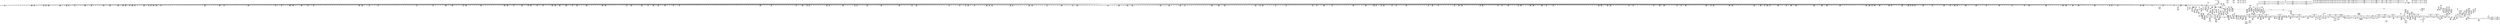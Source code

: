 digraph {
	CE0x584a350 [shape=record,shape=Mrecord,label="{CE0x584a350|104:_%struct.inode*,_:_CRE_158,159_}"]
	CE0x58890a0 [shape=record,shape=Mrecord,label="{CE0x58890a0|get_current:_tmp4|./arch/x86/include/asm/current.h,14}"]
	CE0x58144e0 [shape=record,shape=Mrecord,label="{CE0x58144e0|56:_i8*,_:_CRE_664,672_|*MultipleSource*|Function::selinux_inode_rmdir&Arg::dir::|Function::may_link&Arg::dir::|security/selinux/hooks.c,1769}"]
	CE0x57da9f0 [shape=record,shape=Mrecord,label="{CE0x57da9f0|may_link:_kind|Function::may_link&Arg::kind::|*SummSink*}"]
	CE0x57d68a0 [shape=record,shape=Mrecord,label="{CE0x57d68a0|56:_i8*,_:_CRE_201,202_}"]
	CE0x57e87e0 [shape=record,shape=Mrecord,label="{CE0x57e87e0|__llvm_gcov_indirect_counter_increment:_tmp1}"]
	CE0x57ce5b0 [shape=record,shape=Mrecord,label="{CE0x57ce5b0|56:_i8*,_:_CRE_258,259_}"]
	CE0x5855da0 [shape=record,shape=Mrecord,label="{CE0x5855da0|56:_i8*,_:_CRE_309,310_}"]
	CE0x57cfb30 [shape=record,shape=Mrecord,label="{CE0x57cfb30|may_link:_i_security|security/selinux/hooks.c,1769}"]
	CE0x58b06f0 [shape=record,shape=Mrecord,label="{CE0x58b06f0|i8_1|*Constant*|*SummSource*}"]
	CE0x58aec60 [shape=record,shape=Mrecord,label="{CE0x58aec60|current_sid:_tobool1|security/selinux/hooks.c,218|*SummSource*}"]
	CE0x57ed170 [shape=record,shape=Mrecord,label="{CE0x57ed170|56:_i8*,_:_CRE_139,140_}"]
	CE0x57e1330 [shape=record,shape=Mrecord,label="{CE0x57e1330|56:_i8*,_:_CRE_148,149_}"]
	CE0x5885630 [shape=record,shape=Mrecord,label="{CE0x5885630|__llvm_gcov_indirect_counter_increment:_bb4}"]
	CE0x585ef60 [shape=record,shape=Mrecord,label="{CE0x585ef60|56:_i8*,_:_CRE_619,620_}"]
	CE0x57d0460 [shape=record,shape=Mrecord,label="{CE0x57d0460|56:_i8*,_:_CRE_167,168_}"]
	CE0x58b2f20 [shape=record,shape=Mrecord,label="{CE0x58b2f20|i64*_getelementptr_inbounds_(_11_x_i64_,_11_x_i64_*___llvm_gcov_ctr125,_i64_0,_i64_10)|*Constant*|*SummSink*}"]
	CE0x57e3880 [shape=record,shape=Mrecord,label="{CE0x57e3880|56:_i8*,_:_CRE_416,424_|*MultipleSource*|Function::selinux_inode_rmdir&Arg::dir::|Function::may_link&Arg::dir::|security/selinux/hooks.c,1769}"]
	CE0x581f0b0 [shape=record,shape=Mrecord,label="{CE0x581f0b0|104:_%struct.inode*,_:_CRE_194,195_}"]
	CE0x5810d90 [shape=record,shape=Mrecord,label="{CE0x5810d90|56:_i8*,_:_CRE_565,566_}"]
	CE0x587efe0 [shape=record,shape=Mrecord,label="{CE0x587efe0|i64_0|*Constant*}"]
	CE0x57ce410 [shape=record,shape=Mrecord,label="{CE0x57ce410|56:_i8*,_:_CRE_256,257_}"]
	CE0x588cad0 [shape=record,shape=Mrecord,label="{CE0x588cad0|i32_22|*Constant*}"]
	CE0x5841370 [shape=record,shape=Mrecord,label="{CE0x5841370|56:_i8*,_:_CRE_191,192_}"]
	CE0x58856a0 [shape=record,shape=Mrecord,label="{CE0x58856a0|__llvm_gcov_indirect_counter_increment:_bb|*SummSource*}"]
	CE0x5871c70 [shape=record,shape=Mrecord,label="{CE0x5871c70|28:_i32,_:_CRE_110,111_}"]
	CE0x58ac320 [shape=record,shape=Mrecord,label="{CE0x58ac320|may_link:_tmp27|security/selinux/hooks.c,1799}"]
	CE0x581c5c0 [shape=record,shape=Mrecord,label="{CE0x581c5c0|56:_i8*,_:_CRE_901,902_}"]
	CE0x584ed00 [shape=record,shape=Mrecord,label="{CE0x584ed00|__llvm_gcov_indirect_counter_increment:_entry|*SummSource*}"]
	CE0x58452e0 [shape=record,shape=Mrecord,label="{CE0x58452e0|56:_i8*,_:_CRE_72,76_|*MultipleSource*|*LoadInst*|security/selinux/hooks.c,1770|security/selinux/hooks.c,1770}"]
	CE0x58427a0 [shape=record,shape=Mrecord,label="{CE0x58427a0|56:_i8*,_:_CRE_212,216_|*MultipleSource*|*LoadInst*|security/selinux/hooks.c,1770|security/selinux/hooks.c,1770}"]
	CE0x57dc550 [shape=record,shape=Mrecord,label="{CE0x57dc550|i64*_getelementptr_inbounds_(_14_x_i64_,_14_x_i64_*___llvm_gcov_ctr219,_i64_0,_i64_9)|*Constant*|*SummSource*}"]
	CE0x583ebe0 [shape=record,shape=Mrecord,label="{CE0x583ebe0|i1_true|*Constant*}"]
	CE0x5887cc0 [shape=record,shape=Mrecord,label="{CE0x5887cc0|may_link:_tmp19|security/selinux/hooks.c,1789|*SummSink*}"]
	CE0x57d9550 [shape=record,shape=Mrecord,label="{CE0x57d9550|GLOBAL:_current_sid|*Constant*}"]
	CE0x5810660 [shape=record,shape=Mrecord,label="{CE0x5810660|56:_i8*,_:_CRE_555,556_}"]
	CE0x585c920 [shape=record,shape=Mrecord,label="{CE0x585c920|56:_i8*,_:_CRE_583,584_}"]
	CE0x583a980 [shape=record,shape=Mrecord,label="{CE0x583a980|current_sid:_tmp6|security/selinux/hooks.c,218|*SummSource*}"]
	CE0x57d7020 [shape=record,shape=Mrecord,label="{CE0x57d7020|__llvm_gcov_indirect_counter_increment:_tmp2|*SummSink*}"]
	CE0x585ff60 [shape=record,shape=Mrecord,label="{CE0x585ff60|56:_i8*,_:_CRE_672,680_|*MultipleSource*|*LoadInst*|security/selinux/hooks.c,1770|security/selinux/hooks.c,1770}"]
	CE0x57d67d0 [shape=record,shape=Mrecord,label="{CE0x57d67d0|56:_i8*,_:_CRE_200,201_}"]
	CE0x57f46a0 [shape=record,shape=Mrecord,label="{CE0x57f46a0|current_sid:_do.end}"]
	CE0x586ae60 [shape=record,shape=Mrecord,label="{CE0x586ae60|may_link:_tmp6|security/selinux/hooks.c,1770}"]
	CE0x5810a50 [shape=record,shape=Mrecord,label="{CE0x5810a50|56:_i8*,_:_CRE_561,562_}"]
	CE0x57d25d0 [shape=record,shape=Mrecord,label="{CE0x57d25d0|56:_i8*,_:_CRE_269,270_}"]
	CE0x581be50 [shape=record,shape=Mrecord,label="{CE0x581be50|56:_i8*,_:_CRE_894,895_}"]
	CE0x57d77a0 [shape=record,shape=Mrecord,label="{CE0x57d77a0|i64_1|*Constant*}"]
	CE0x57e0070 [shape=record,shape=Mrecord,label="{CE0x57e0070|i64*_getelementptr_inbounds_(_11_x_i64_,_11_x_i64_*___llvm_gcov_ctr125,_i64_0,_i64_1)|*Constant*|*SummSink*}"]
	CE0x58183e0 [shape=record,shape=Mrecord,label="{CE0x58183e0|56:_i8*,_:_CRE_878,879_}"]
	CE0x5862c40 [shape=record,shape=Mrecord,label="{CE0x5862c40|56:_i8*,_:_CRE_868,869_}"]
	CE0x584fd20 [shape=record,shape=Mrecord,label="{CE0x584fd20|_ret_void|*SummSource*}"]
	CE0x57d5520 [shape=record,shape=Mrecord,label="{CE0x57d5520|56:_i8*,_:_CRE_182,183_}"]
	CE0x57d94e0 [shape=record,shape=Mrecord,label="{CE0x57d94e0|get_current:_tmp1|*SummSink*}"]
	CE0x5891f20 [shape=record,shape=Mrecord,label="{CE0x5891f20|may_link:_tmp19|security/selinux/hooks.c,1789}"]
	CE0x57e9f50 [shape=record,shape=Mrecord,label="{CE0x57e9f50|i64*_getelementptr_inbounds_(_11_x_i64_,_11_x_i64_*___llvm_gcov_ctr125,_i64_0,_i64_1)|*Constant*|*SummSource*}"]
	CE0x58aed90 [shape=record,shape=Mrecord,label="{CE0x58aed90|current_sid:_tobool1|security/selinux/hooks.c,218|*SummSink*}"]
	CE0x583ff40 [shape=record,shape=Mrecord,label="{CE0x583ff40|56:_i8*,_:_CRE_172,173_}"]
	CE0x57d5c70 [shape=record,shape=Mrecord,label="{CE0x57d5c70|56:_i8*,_:_CRE_191,192_}"]
	CE0x57ff3c0 [shape=record,shape=Mrecord,label="{CE0x57ff3c0|may_link:_return}"]
	CE0x57e49f0 [shape=record,shape=Mrecord,label="{CE0x57e49f0|56:_i8*,_:_CRE_476,477_}"]
	CE0x57e0150 [shape=record,shape=Mrecord,label="{CE0x57e0150|current_sid:_tmp1}"]
	CE0x584eb40 [shape=record,shape=Mrecord,label="{CE0x584eb40|i64**_getelementptr_inbounds_(_4_x_i64*_,_4_x_i64*_*___llvm_gcda_edge_table220,_i64_0,_i64_1)|*Constant*|*SummSource*}"]
	CE0x585e900 [shape=record,shape=Mrecord,label="{CE0x585e900|56:_i8*,_:_CRE_613,614_}"]
	CE0x57d6050 [shape=record,shape=Mrecord,label="{CE0x57d6050|i64_3|*Constant*|*SummSource*}"]
	CE0x588d660 [shape=record,shape=Mrecord,label="{CE0x588d660|current_sid:_tmp22|security/selinux/hooks.c,218|*SummSink*}"]
	CE0x5842c90 [shape=record,shape=Mrecord,label="{CE0x5842c90|56:_i8*,_:_CRE_232,236_|*MultipleSource*|*LoadInst*|security/selinux/hooks.c,1770|security/selinux/hooks.c,1770}"]
	CE0x57e3c00 [shape=record,shape=Mrecord,label="{CE0x57e3c00|56:_i8*,_:_CRE_432,440_|*MultipleSource*|Function::selinux_inode_rmdir&Arg::dir::|Function::may_link&Arg::dir::|security/selinux/hooks.c,1769}"]
	CE0x5852550 [shape=record,shape=Mrecord,label="{CE0x5852550|56:_i8*,_:_CRE_256,257_}"]
	CE0x581ab30 [shape=record,shape=Mrecord,label="{CE0x581ab30|56:_i8*,_:_CRE_915,916_}"]
	CE0x586e270 [shape=record,shape=Mrecord,label="{CE0x586e270|28:_i32,_:_CRE_52,53_}"]
	CE0x583b1a0 [shape=record,shape=Mrecord,label="{CE0x583b1a0|current_sid:_call|security/selinux/hooks.c,218}"]
	CE0x585ca30 [shape=record,shape=Mrecord,label="{CE0x585ca30|56:_i8*,_:_CRE_584,585_}"]
	CE0x5859000 [shape=record,shape=Mrecord,label="{CE0x5859000|56:_i8*,_:_CRE_484,485_}"]
	CE0x58192c0 [shape=record,shape=Mrecord,label="{CE0x58192c0|56:_i8*,_:_CRE_892,893_}"]
	CE0x5820f90 [shape=record,shape=Mrecord,label="{CE0x5820f90|104:_%struct.inode*,_:_CRE_220,221_}"]
	CE0x57d7260 [shape=record,shape=Mrecord,label="{CE0x57d7260|__llvm_gcov_indirect_counter_increment:_counter}"]
	CE0x5858140 [shape=record,shape=Mrecord,label="{CE0x5858140|56:_i8*,_:_CRE_464,472_|*MultipleSource*|*LoadInst*|security/selinux/hooks.c,1770|security/selinux/hooks.c,1770}"]
	CE0x57d6970 [shape=record,shape=Mrecord,label="{CE0x57d6970|56:_i8*,_:_CRE_202,203_}"]
	CE0x57d53b0 [shape=record,shape=Mrecord,label="{CE0x57d53b0|56:_i8*,_:_CRE_180,181_}"]
	CE0x5813080 [shape=record,shape=Mrecord,label="{CE0x5813080|56:_i8*,_:_CRE_608,609_}"]
	CE0x584fa10 [shape=record,shape=Mrecord,label="{CE0x584fa10|__llvm_gcov_indirect_counter_increment:_counters|Function::__llvm_gcov_indirect_counter_increment&Arg::counters::|*SummSink*}"]
	CE0x58492e0 [shape=record,shape=Mrecord,label="{CE0x58492e0|104:_%struct.inode*,_:_CRE_145,146_}"]
	CE0x57e1dd0 [shape=record,shape=Mrecord,label="{CE0x57e1dd0|56:_i8*,_:_CRE_158,159_}"]
	CE0x57cc640 [shape=record,shape=Mrecord,label="{CE0x57cc640|i32_1|*Constant*}"]
	CE0x583b5b0 [shape=record,shape=Mrecord,label="{CE0x583b5b0|GLOBAL:_current_task|Global_var:current_task|*SummSink*}"]
	CE0x58ab1c0 [shape=record,shape=Mrecord,label="{CE0x58ab1c0|may_link:_call11|security/selinux/hooks.c,1797|*SummSource*}"]
	CE0x5813cb0 [shape=record,shape=Mrecord,label="{CE0x5813cb0|56:_i8*,_:_CRE_623,624_}"]
	CE0x58151a0 [shape=record,shape=Mrecord,label="{CE0x58151a0|56:_i8*,_:_CRE_712,728_|*MultipleSource*|Function::selinux_inode_rmdir&Arg::dir::|Function::may_link&Arg::dir::|security/selinux/hooks.c,1769}"]
	CE0x5862fa0 [shape=record,shape=Mrecord,label="{CE0x5862fa0|56:_i8*,_:_CRE_870,871_}"]
	CE0x5847af0 [shape=record,shape=Mrecord,label="{CE0x5847af0|104:_%struct.inode*,_:_CRE_56,64_|*MultipleSource*|Function::selinux_inode_rmdir&Arg::dentry::|Function::may_link&Arg::dentry::|security/selinux/hooks.c,1770}"]
	CE0x57e7e60 [shape=record,shape=Mrecord,label="{CE0x57e7e60|selinux_inode_rmdir:_tmp1|*SummSource*}"]
	CE0x57db390 [shape=record,shape=Mrecord,label="{CE0x57db390|COLLAPSED:_GCMRE___llvm_gcov_ctr225_internal_global_2_x_i64_zeroinitializer:_elem_0:default:}"]
	CE0x586a530 [shape=record,shape=Mrecord,label="{CE0x586a530|56:_i8*,_:_CRE_982,983_}"]
	CE0x57d8aa0 [shape=record,shape=Mrecord,label="{CE0x57d8aa0|i64*_getelementptr_inbounds_(_2_x_i64_,_2_x_i64_*___llvm_gcov_ctr225,_i64_0,_i64_0)|*Constant*|*SummSink*}"]
	CE0x57f4290 [shape=record,shape=Mrecord,label="{CE0x57f4290|get_current:_tmp4|./arch/x86/include/asm/current.h,14|*SummSink*}"]
	CE0x57c98e0 [shape=record,shape=Mrecord,label="{CE0x57c98e0|selinux_inode_rmdir:_entry|*SummSource*}"]
	CE0x5813560 [shape=record,shape=Mrecord,label="{CE0x5813560|56:_i8*,_:_CRE_614,615_}"]
	CE0x57ce1a0 [shape=record,shape=Mrecord,label="{CE0x57ce1a0|56:_i8*,_:_CRE_253,254_}"]
	CE0x584ebb0 [shape=record,shape=Mrecord,label="{CE0x584ebb0|__llvm_gcov_indirect_counter_increment:_entry}"]
	CE0x57ef930 [shape=record,shape=Mrecord,label="{CE0x57ef930|i64_1|*Constant*}"]
	CE0x5820280 [shape=record,shape=Mrecord,label="{CE0x5820280|104:_%struct.inode*,_:_CRE_209,210_}"]
	CE0x588af70 [shape=record,shape=Mrecord,label="{CE0x588af70|GLOBAL:_get_current|*Constant*}"]
	CE0x57d3510 [shape=record,shape=Mrecord,label="{CE0x57d3510|56:_i8*,_:_CRE_152,153_}"]
	CE0x58986f0 [shape=record,shape=Mrecord,label="{CE0x58986f0|i32_16777216|*Constant*|*SummSource*}"]
	CE0x586f280 [shape=record,shape=Mrecord,label="{CE0x586f280|28:_i32,_:_CRE_69,70_}"]
	CE0x5886480 [shape=record,shape=Mrecord,label="{CE0x5886480|_call_void___llvm_gcov_indirect_counter_increment(i32*___llvm_gcov_global_state_pred221,_i64**_getelementptr_inbounds_(_4_x_i64*_,_4_x_i64*_*___llvm_gcda_edge_table220,_i64_0,_i64_3)),_!dbg_!27747|security/selinux/hooks.c,1789|*SummSink*}"]
	CE0x58a76d0 [shape=record,shape=Mrecord,label="{CE0x58a76d0|current_sid:_land.lhs.true|*SummSink*}"]
	CE0x5844530 [shape=record,shape=Mrecord,label="{CE0x5844530|may_link:_i_security1|security/selinux/hooks.c,1770}"]
	CE0x585b3e0 [shape=record,shape=Mrecord,label="{CE0x585b3e0|56:_i8*,_:_CRE_563,564_}"]
	CE0x57c8900 [shape=record,shape=Mrecord,label="{CE0x57c8900|GLOBAL:_may_link|*Constant*|*SummSource*}"]
	CE0x57ec1b0 [shape=record,shape=Mrecord,label="{CE0x57ec1b0|may_link:_ad|security/selinux/hooks.c, 1764}"]
	CE0x586aad0 [shape=record,shape=Mrecord,label="{CE0x586aad0|56:_i8*,_:_CRE_992,1000_|*MultipleSource*|*LoadInst*|security/selinux/hooks.c,1770|security/selinux/hooks.c,1770}"]
	CE0x586d0d0 [shape=record,shape=Mrecord,label="{CE0x586d0d0|28:_i32,_:_CRE_21,22_}"]
	CE0x58238d0 [shape=record,shape=Mrecord,label="{CE0x58238d0|104:_%struct.inode*,_:_CRE_317,318_}"]
	CE0x588d230 [shape=record,shape=Mrecord,label="{CE0x588d230|COLLAPSED:_CMRE:_elem_0::|security/selinux/hooks.c,218}"]
	CE0x588cbb0 [shape=record,shape=Mrecord,label="{CE0x588cbb0|i32_22|*Constant*|*SummSource*}"]
	CE0x58687f0 [shape=record,shape=Mrecord,label="{CE0x58687f0|56:_i8*,_:_CRE_923,924_}"]
	CE0x57fdd80 [shape=record,shape=Mrecord,label="{CE0x57fdd80|i64_4|*Constant*}"]
	CE0x57d1ea0 [shape=record,shape=Mrecord,label="{CE0x57d1ea0|i32_2|*Constant*}"]
	CE0x585cb40 [shape=record,shape=Mrecord,label="{CE0x585cb40|56:_i8*,_:_CRE_585,586_}"]
	CE0x581ae60 [shape=record,shape=Mrecord,label="{CE0x581ae60|56:_i8*,_:_CRE_918,919_}"]
	CE0x58515f0 [shape=record,shape=Mrecord,label="{CE0x58515f0|56:_i8*,_:_CRE_242,243_}"]
	CE0x5856450 [shape=record,shape=Mrecord,label="{CE0x5856450|56:_i8*,_:_CRE_328,336_|*MultipleSource*|*LoadInst*|security/selinux/hooks.c,1770|security/selinux/hooks.c,1770}"]
	CE0x57ce000 [shape=record,shape=Mrecord,label="{CE0x57ce000|56:_i8*,_:_CRE_251,252_}"]
	CE0x585e2a0 [shape=record,shape=Mrecord,label="{CE0x585e2a0|56:_i8*,_:_CRE_607,608_}"]
	CE0x5881160 [shape=record,shape=Mrecord,label="{CE0x5881160|i16_7|*Constant*}"]
	CE0x588a650 [shape=record,shape=Mrecord,label="{CE0x588a650|current_sid:_tmp20|security/selinux/hooks.c,218|*SummSink*}"]
	CE0x57f4040 [shape=record,shape=Mrecord,label="{CE0x57f4040|GLOBAL:_current_sid.__warned|Global_var:current_sid.__warned|*SummSource*}"]
	CE0x57e4a60 [shape=record,shape=Mrecord,label="{CE0x57e4a60|56:_i8*,_:_CRE_477,478_}"]
	CE0x5812ee0 [shape=record,shape=Mrecord,label="{CE0x5812ee0|56:_i8*,_:_CRE_606,607_}"]
	CE0x586ced0 [shape=record,shape=Mrecord,label="{CE0x586ced0|28:_i32,_:_CRE_19,20_}"]
	CE0x5853430 [shape=record,shape=Mrecord,label="{CE0x5853430|56:_i8*,_:_CRE_270,271_}"]
	CE0x57d30a0 [shape=record,shape=Mrecord,label="{CE0x57d30a0|__llvm_gcov_indirect_counter_increment:_tmp2}"]
	CE0x588a020 [shape=record,shape=Mrecord,label="{CE0x588a020|current_sid:_tmp20|security/selinux/hooks.c,218}"]
	CE0x57cd130 [shape=record,shape=Mrecord,label="{CE0x57cd130|56:_i8*,_:_CRE_284,285_}"]
	CE0x583ac20 [shape=record,shape=Mrecord,label="{CE0x583ac20|current_sid:_tmp7|security/selinux/hooks.c,218}"]
	CE0x57e0980 [shape=record,shape=Mrecord,label="{CE0x57e0980|__llvm_gcov_indirect_counter_increment:_pred|*SummSink*}"]
	CE0x58232e0 [shape=record,shape=Mrecord,label="{CE0x58232e0|104:_%struct.inode*,_:_CRE_312,313_}"]
	CE0x585b600 [shape=record,shape=Mrecord,label="{CE0x585b600|56:_i8*,_:_CRE_565,566_}"]
	CE0x5871a50 [shape=record,shape=Mrecord,label="{CE0x5871a50|28:_i32,_:_CRE_108,109_}"]
	CE0x5868b20 [shape=record,shape=Mrecord,label="{CE0x5868b20|56:_i8*,_:_CRE_926,927_}"]
	CE0x5873db0 [shape=record,shape=Mrecord,label="{CE0x5873db0|may_link:_tmp7|security/selinux/hooks.c,1777|*SummSource*}"]
	CE0x57feb30 [shape=record,shape=Mrecord,label="{CE0x57feb30|may_link:_sw.bb7|*SummSink*}"]
	CE0x584c490 [shape=record,shape=Mrecord,label="{CE0x584c490|104:_%struct.inode*,_:_CRE_186,187_}"]
	CE0x57cec20 [shape=record,shape=Mrecord,label="{CE0x57cec20|may_link:_sw.epilog|*SummSource*}"]
	CE0x58acc00 [shape=record,shape=Mrecord,label="{CE0x58acc00|current_sid:_bb}"]
	CE0x58167a0 [shape=record,shape=Mrecord,label="{CE0x58167a0|56:_i8*,_:_CRE_816,824_|*MultipleSource*|Function::selinux_inode_rmdir&Arg::dir::|Function::may_link&Arg::dir::|security/selinux/hooks.c,1769}"]
	CE0x58240d0 [shape=record,shape=Mrecord,label="{CE0x58240d0|may_link:_tmp15|security/selinux/hooks.c,1783|*SummSink*}"]
	CE0x58822e0 [shape=record,shape=Mrecord,label="{CE0x58822e0|_ret_i32_%retval.0,_!dbg_!27728|security/selinux/avc.c,775|*SummSource*}"]
	CE0x58565e0 [shape=record,shape=Mrecord,label="{CE0x58565e0|56:_i8*,_:_CRE_336,344_|*MultipleSource*|*LoadInst*|security/selinux/hooks.c,1770|security/selinux/hooks.c,1770}"]
	CE0x581e0f0 [shape=record,shape=Mrecord,label="{CE0x581e0f0|56:_i8*,_:_CRE_982,983_}"]
	CE0x586f380 [shape=record,shape=Mrecord,label="{CE0x586f380|28:_i32,_:_CRE_70,71_}"]
	CE0x581d6c0 [shape=record,shape=Mrecord,label="{CE0x581d6c0|56:_i8*,_:_CRE_917,918_}"]
	CE0x5870480 [shape=record,shape=Mrecord,label="{CE0x5870480|28:_i32,_:_CRE_87,88_}"]
	CE0x587e560 [shape=record,shape=Mrecord,label="{CE0x587e560|may_link:_type|security/selinux/hooks.c,1772}"]
	CE0x57da7b0 [shape=record,shape=Mrecord,label="{CE0x57da7b0|i32_5|*Constant*}"]
	CE0x58a77e0 [shape=record,shape=Mrecord,label="{CE0x58a77e0|current_sid:_do.body}"]
	CE0x58696d0 [shape=record,shape=Mrecord,label="{CE0x58696d0|56:_i8*,_:_CRE_936,944_|*MultipleSource*|*LoadInst*|security/selinux/hooks.c,1770|security/selinux/hooks.c,1770}"]
	CE0x58739b0 [shape=record,shape=Mrecord,label="{CE0x58739b0|may_link:_tmp7|security/selinux/hooks.c,1777}"]
	CE0x5859ef0 [shape=record,shape=Mrecord,label="{CE0x5859ef0|56:_i8*,_:_CRE_520,528_|*MultipleSource*|*LoadInst*|security/selinux/hooks.c,1770|security/selinux/hooks.c,1770}"]
	CE0x5847f40 [shape=record,shape=Mrecord,label="{CE0x5847f40|104:_%struct.inode*,_:_CRE_80,88_|*MultipleSource*|Function::selinux_inode_rmdir&Arg::dentry::|Function::may_link&Arg::dentry::|security/selinux/hooks.c,1770}"]
	CE0x57c8700 [shape=record,shape=Mrecord,label="{CE0x57c8700|selinux_inode_rmdir:_call|security/selinux/hooks.c,2789|*SummSink*}"]
	CE0x584b520 [shape=record,shape=Mrecord,label="{CE0x584b520|104:_%struct.inode*,_:_CRE_173,174_}"]
	CE0x585d5e0 [shape=record,shape=Mrecord,label="{CE0x585d5e0|56:_i8*,_:_CRE_595,596_}"]
	CE0x584d020 [shape=record,shape=Mrecord,label="{CE0x584d020|may_link:_tmp3|security/selinux/hooks.c,1769|*SummSink*}"]
	CE0x57d0c80 [shape=record,shape=Mrecord,label="{CE0x57d0c80|56:_i8*,_:_CRE_177,178_}"]
	CE0x583e7c0 [shape=record,shape=Mrecord,label="{CE0x583e7c0|current_sid:_tmp14|security/selinux/hooks.c,218|*SummSource*}"]
	CE0x5897c00 [shape=record,shape=Mrecord,label="{CE0x5897c00|i8*_getelementptr_inbounds_(_38_x_i8_,_38_x_i8_*_.str64,_i32_0,_i32_0)|*Constant*|*SummSource*}"]
	CE0x588bc50 [shape=record,shape=Mrecord,label="{CE0x588bc50|i32_78|*Constant*}"]
	CE0x589bdf0 [shape=record,shape=Mrecord,label="{CE0x589bdf0|may_link:_sid10|security/selinux/hooks.c,1797}"]
	CE0x58511e0 [shape=record,shape=Mrecord,label="{CE0x58511e0|i64**_getelementptr_inbounds_(_4_x_i64*_,_4_x_i64*_*___llvm_gcda_edge_table220,_i64_0,_i64_2)|*Constant*|*SummSink*}"]
	CE0x5898940 [shape=record,shape=Mrecord,label="{CE0x5898940|i32_16777216|*Constant*|*SummSink*}"]
	CE0x58960f0 [shape=record,shape=Mrecord,label="{CE0x58960f0|get_current:_tmp2}"]
	CE0x57ce750 [shape=record,shape=Mrecord,label="{CE0x57ce750|56:_i8*,_:_CRE_260,261_}"]
	CE0x57e3340 [shape=record,shape=Mrecord,label="{CE0x57e3340|56:_i8*,_:_CRE_392,400_|*MultipleSource*|Function::selinux_inode_rmdir&Arg::dir::|Function::may_link&Arg::dir::|security/selinux/hooks.c,1769}"]
	CE0x586d4d0 [shape=record,shape=Mrecord,label="{CE0x586d4d0|28:_i32,_:_CRE_28,32_|*MultipleSource*|security/selinux/hooks.c,1777|*LoadInst*|security/selinux/hooks.c,1769|security/selinux/hooks.c,1769}"]
	CE0x589a3d0 [shape=record,shape=Mrecord,label="{CE0x589a3d0|i8*_getelementptr_inbounds_(_9_x_i8_,_9_x_i8_*___func__.may_link,_i32_0,_i32_0)|*Constant*|*SummSink*}"]
	CE0x58d1640 [shape=record,shape=Mrecord,label="{CE0x58d1640|_call_void_mcount()_#3}"]
	CE0x57e9890 [shape=record,shape=Mrecord,label="{CE0x57e9890|__llvm_gcov_indirect_counter_increment:_tmp|*SummSink*}"]
	CE0x57eae90 [shape=record,shape=Mrecord,label="{CE0x57eae90|56:_i8*,_:_CRE_300,301_}"]
	CE0x585ba40 [shape=record,shape=Mrecord,label="{CE0x585ba40|56:_i8*,_:_CRE_569,570_}"]
	CE0x58737b0 [shape=record,shape=Mrecord,label="{CE0x58737b0|28:_i32,_:_CRE_200,208_|*MultipleSource*|security/selinux/hooks.c,1777|*LoadInst*|security/selinux/hooks.c,1769|security/selinux/hooks.c,1769}"]
	CE0x58570f0 [shape=record,shape=Mrecord,label="{CE0x58570f0|56:_i8*,_:_CRE_392,400_|*MultipleSource*|*LoadInst*|security/selinux/hooks.c,1770|security/selinux/hooks.c,1770}"]
	CE0x57fd170 [shape=record,shape=Mrecord,label="{CE0x57fd170|56:_i8*,_:_CRE_271,272_}"]
	CE0x585a9d0 [shape=record,shape=Mrecord,label="{CE0x585a9d0|56:_i8*,_:_CRE_554,555_}"]
	CE0x5859660 [shape=record,shape=Mrecord,label="{CE0x5859660|56:_i8*,_:_CRE_496,500_|*MultipleSource*|*LoadInst*|security/selinux/hooks.c,1770|security/selinux/hooks.c,1770}"]
	CE0x5810e60 [shape=record,shape=Mrecord,label="{CE0x5810e60|56:_i8*,_:_CRE_566,567_}"]
	CE0x57ec500 [shape=record,shape=Mrecord,label="{CE0x57ec500|may_link:_ad|security/selinux/hooks.c, 1764|*SummSink*}"]
	CE0x57e44c0 [shape=record,shape=Mrecord,label="{CE0x57e44c0|56:_i8*,_:_CRE_472,473_}"]
	CE0x57e7f00 [shape=record,shape=Mrecord,label="{CE0x57e7f00|selinux_inode_rmdir:_tmp1|*SummSink*}"]
	CE0x581a1a0 [shape=record,shape=Mrecord,label="{CE0x581a1a0|56:_i8*,_:_CRE_906,907_}"]
	CE0x5871830 [shape=record,shape=Mrecord,label="{CE0x5871830|28:_i32,_:_CRE_106,107_}"]
	CE0x5821580 [shape=record,shape=Mrecord,label="{CE0x5821580|104:_%struct.inode*,_:_CRE_232,240_|*MultipleSource*|Function::selinux_inode_rmdir&Arg::dentry::|Function::may_link&Arg::dentry::|security/selinux/hooks.c,1770}"]
	CE0x58137d0 [shape=record,shape=Mrecord,label="{CE0x58137d0|56:_i8*,_:_CRE_617,618_}"]
	CE0x5869ea0 [shape=record,shape=Mrecord,label="{CE0x5869ea0|56:_i8*,_:_CRE_977,978_}"]
	CE0x588c660 [shape=record,shape=Mrecord,label="{CE0x588c660|current_sid:_tmp21|security/selinux/hooks.c,218}"]
	CE0x586da80 [shape=record,shape=Mrecord,label="{CE0x586da80|28:_i32,_:_CRE_40,44_|*MultipleSource*|security/selinux/hooks.c,1777|*LoadInst*|security/selinux/hooks.c,1769|security/selinux/hooks.c,1769}"]
	CE0x5802520 [shape=record,shape=Mrecord,label="{CE0x5802520|56:_i8*,_:_CRE_245,246_}"]
	CE0x581bf60 [shape=record,shape=Mrecord,label="{CE0x581bf60|56:_i8*,_:_CRE_895,896_}"]
	CE0x584cd10 [shape=record,shape=Mrecord,label="{CE0x584cd10|may_link:_tmp3|security/selinux/hooks.c,1769}"]
	CE0x5852ff0 [shape=record,shape=Mrecord,label="{CE0x5852ff0|56:_i8*,_:_CRE_266,267_}"]
	CE0x5846be0 [shape=record,shape=Mrecord,label="{CE0x5846be0|may_link:_d_inode|security/selinux/hooks.c,1770|*SummSource*}"]
	CE0x5812450 [shape=record,shape=Mrecord,label="{CE0x5812450|56:_i8*,_:_CRE_593,594_}"]
	CE0x58181c0 [shape=record,shape=Mrecord,label="{CE0x58181c0|56:_i8*,_:_CRE_876,877_}"]
	CE0x583c550 [shape=record,shape=Mrecord,label="{CE0x583c550|i64*_getelementptr_inbounds_(_11_x_i64_,_11_x_i64_*___llvm_gcov_ctr125,_i64_0,_i64_1)|*Constant*}"]
	CE0x57d4420 [shape=record,shape=Mrecord,label="{CE0x57d4420|56:_i8*,_:_CRE_112,120_|*MultipleSource*|Function::selinux_inode_rmdir&Arg::dir::|Function::may_link&Arg::dir::|security/selinux/hooks.c,1769}"]
	CE0x5841bf0 [shape=record,shape=Mrecord,label="{CE0x5841bf0|56:_i8*,_:_CRE_199,200_}"]
	CE0x5841150 [shape=record,shape=Mrecord,label="{CE0x5841150|56:_i8*,_:_CRE_189,190_}"]
	CE0x5872db0 [shape=record,shape=Mrecord,label="{CE0x5872db0|28:_i32,_:_CRE_152,160_|*MultipleSource*|security/selinux/hooks.c,1777|*LoadInst*|security/selinux/hooks.c,1769|security/selinux/hooks.c,1769}"]
	CE0x586a640 [shape=record,shape=Mrecord,label="{CE0x586a640|56:_i8*,_:_CRE_983,984_}"]
	CE0x5887ab0 [shape=record,shape=Mrecord,label="{CE0x5887ab0|i64*_getelementptr_inbounds_(_14_x_i64_,_14_x_i64_*___llvm_gcov_ctr219,_i64_0,_i64_10)|*Constant*|*SummSource*}"]
	CE0x58584e0 [shape=record,shape=Mrecord,label="{CE0x58584e0|56:_i8*,_:_CRE_474,475_}"]
	CE0x585bb50 [shape=record,shape=Mrecord,label="{CE0x585bb50|56:_i8*,_:_CRE_570,571_}"]
	CE0x57e3a40 [shape=record,shape=Mrecord,label="{CE0x57e3a40|56:_i8*,_:_CRE_424,432_|*MultipleSource*|Function::selinux_inode_rmdir&Arg::dir::|Function::may_link&Arg::dir::|security/selinux/hooks.c,1769}"]
	CE0x57d3440 [shape=record,shape=Mrecord,label="{CE0x57d3440|56:_i8*,_:_CRE_151,152_}"]
	CE0x57da2c0 [shape=record,shape=Mrecord,label="{CE0x57da2c0|current_sid:_entry}"]
	CE0x5815da0 [shape=record,shape=Mrecord,label="{CE0x5815da0|56:_i8*,_:_CRE_768,776_|*MultipleSource*|Function::selinux_inode_rmdir&Arg::dir::|Function::may_link&Arg::dir::|security/selinux/hooks.c,1769}"]
	CE0x586d890 [shape=record,shape=Mrecord,label="{CE0x586d890|28:_i32,_:_CRE_34,35_|*MultipleSource*|security/selinux/hooks.c,1777|*LoadInst*|security/selinux/hooks.c,1769|security/selinux/hooks.c,1769}"]
	CE0x57d9bd0 [shape=record,shape=Mrecord,label="{CE0x57d9bd0|i64*_getelementptr_inbounds_(_2_x_i64_,_2_x_i64_*___llvm_gcov_ctr225,_i64_0,_i64_0)|*Constant*}"]
	CE0x5876250 [shape=record,shape=Mrecord,label="{CE0x5876250|GLOBAL:___llvm_gcov_global_state_pred221|Global_var:__llvm_gcov_global_state_pred221}"]
	CE0x5858bc0 [shape=record,shape=Mrecord,label="{CE0x5858bc0|56:_i8*,_:_CRE_480,481_}"]
	CE0x5845d60 [shape=record,shape=Mrecord,label="{CE0x5845d60|56:_i8*,_:_CRE_112,120_|*MultipleSource*|*LoadInst*|security/selinux/hooks.c,1770|security/selinux/hooks.c,1770}"]
	CE0x580fc60 [shape=record,shape=Mrecord,label="{CE0x580fc60|56:_i8*,_:_CRE_536,540_|*MultipleSource*|Function::selinux_inode_rmdir&Arg::dir::|Function::may_link&Arg::dir::|security/selinux/hooks.c,1769}"]
	CE0x58606a0 [shape=record,shape=Mrecord,label="{CE0x58606a0|56:_i8*,_:_CRE_696,704_|*MultipleSource*|*LoadInst*|security/selinux/hooks.c,1770|security/selinux/hooks.c,1770}"]
	CE0x586bf10 [shape=record,shape=Mrecord,label="{CE0x586bf10|may_link:_tmp23|security/selinux/hooks.c,1797|*SummSource*}"]
	CE0x587abc0 [shape=record,shape=Mrecord,label="{CE0x587abc0|may_link:_u|security/selinux/hooks.c,1773}"]
	CE0x5885230 [shape=record,shape=Mrecord,label="{CE0x5885230|current_sid:_tmp24|security/selinux/hooks.c,220|*SummSource*}"]
	CE0x5823b30 [shape=record,shape=Mrecord,label="{CE0x5823b30|104:_%struct.inode*,_:_CRE_319,320_}"]
	CE0x58b38d0 [shape=record,shape=Mrecord,label="{CE0x58b38d0|GLOBAL:_lockdep_rcu_suspicious|*Constant*}"]
	CE0x58589a0 [shape=record,shape=Mrecord,label="{CE0x58589a0|56:_i8*,_:_CRE_478,479_}"]
	CE0x5858640 [shape=record,shape=Mrecord,label="{CE0x5858640|56:_i8*,_:_CRE_476,477_}"]
	CE0x5821450 [shape=record,shape=Mrecord,label="{CE0x5821450|104:_%struct.inode*,_:_CRE_224,232_|*MultipleSource*|Function::selinux_inode_rmdir&Arg::dentry::|Function::may_link&Arg::dentry::|security/selinux/hooks.c,1770}"]
	CE0x57ed2f0 [shape=record,shape=Mrecord,label="{CE0x57ed2f0|56:_i8*,_:_CRE_142,143_}"]
	CE0x5862570 [shape=record,shape=Mrecord,label="{CE0x5862570|56:_i8*,_:_CRE_848,856_|*MultipleSource*|*LoadInst*|security/selinux/hooks.c,1770|security/selinux/hooks.c,1770}"]
	CE0x5860fb0 [shape=record,shape=Mrecord,label="{CE0x5860fb0|56:_i8*,_:_CRE_744,752_|*MultipleSource*|*LoadInst*|security/selinux/hooks.c,1770|security/selinux/hooks.c,1770}"]
	CE0x580ffe0 [shape=record,shape=Mrecord,label="{CE0x580ffe0|56:_i8*,_:_CRE_544,552_|*MultipleSource*|Function::selinux_inode_rmdir&Arg::dir::|Function::may_link&Arg::dir::|security/selinux/hooks.c,1769}"]
	CE0x5815fa0 [shape=record,shape=Mrecord,label="{CE0x5815fa0|56:_i8*,_:_CRE_776,792_|*MultipleSource*|Function::selinux_inode_rmdir&Arg::dir::|Function::may_link&Arg::dir::|security/selinux/hooks.c,1769}"]
	CE0x57d3ed0 [shape=record,shape=Mrecord,label="{CE0x57d3ed0|56:_i8*,_:_CRE_164,165_}"]
	CE0x586a970 [shape=record,shape=Mrecord,label="{CE0x586a970|56:_i8*,_:_CRE_988,992_|*MultipleSource*|*LoadInst*|security/selinux/hooks.c,1770|security/selinux/hooks.c,1770}"]
	CE0x58ed3e0 [shape=record,shape=Mrecord,label="{CE0x58ed3e0|get_current:_tmp|*SummSink*}"]
	CE0x57cf730 [shape=record,shape=Mrecord,label="{CE0x57cf730|i32_10|*Constant*|*SummSource*}"]
	CE0x58aa960 [shape=record,shape=Mrecord,label="{CE0x58aa960|__llvm_gcov_indirect_counter_increment:_tmp3|*SummSource*}"]
	CE0x58416a0 [shape=record,shape=Mrecord,label="{CE0x58416a0|56:_i8*,_:_CRE_194,195_}"]
	CE0x587fbf0 [shape=record,shape=Mrecord,label="{CE0x587fbf0|may_link:_tmp7|security/selinux/hooks.c,1777|*SummSink*}"]
	"CONST[source:2(external),value:2(dynamic)][purpose:{subject}]"
	CE0x57f7000 [shape=record,shape=Mrecord,label="{CE0x57f7000|COLLAPSED:_GCMRE___llvm_gcov_ctr125_internal_global_11_x_i64_zeroinitializer:_elem_0:default:}"]
	CE0x587d380 [shape=record,shape=Mrecord,label="{CE0x587d380|may_link:_tmp20|security/selinux/hooks.c,1793|*SummSink*}"]
	CE0x57d02f0 [shape=record,shape=Mrecord,label="{CE0x57d02f0|56:_i8*,_:_CRE_165,166_}"]
	CE0x58721c0 [shape=record,shape=Mrecord,label="{CE0x58721c0|28:_i32,_:_CRE_115,116_}"]
	CE0x5870280 [shape=record,shape=Mrecord,label="{CE0x5870280|28:_i32,_:_CRE_85,86_}"]
	CE0x5819d60 [shape=record,shape=Mrecord,label="{CE0x5819d60|56:_i8*,_:_CRE_902,903_}"]
	CE0x5886210 [shape=record,shape=Mrecord,label="{CE0x5886210|may_link:_tmp16|security/selinux/hooks.c,1786|*SummSource*}"]
	CE0x585ce70 [shape=record,shape=Mrecord,label="{CE0x585ce70|56:_i8*,_:_CRE_588,589_}"]
	CE0x5820c00 [shape=record,shape=Mrecord,label="{CE0x5820c00|104:_%struct.inode*,_:_CRE_217,218_}"]
	CE0x5888470 [shape=record,shape=Mrecord,label="{CE0x5888470|may_link:_tmp16|security/selinux/hooks.c,1786|*SummSink*}"]
	CE0x57e9320 [shape=record,shape=Mrecord,label="{CE0x57e9320|may_link:_sw.bb8|*SummSource*}"]
	CE0x57e8d60 [shape=record,shape=Mrecord,label="{CE0x57e8d60|_call_void_mcount()_#3|*SummSource*}"]
	CE0x6af17c0 [shape=record,shape=Mrecord,label="{CE0x6af17c0|GLOBAL:_may_link|*Constant*}"]
	CE0x585f4b0 [shape=record,shape=Mrecord,label="{CE0x585f4b0|56:_i8*,_:_CRE_864,865_}"]
	CE0x589ab20 [shape=record,shape=Mrecord,label="{CE0x589ab20|i64*_getelementptr_inbounds_(_14_x_i64_,_14_x_i64_*___llvm_gcov_ctr219,_i64_0,_i64_12)|*Constant*|*SummSink*}"]
	CE0x57efe10 [shape=record,shape=Mrecord,label="{CE0x57efe10|_call_void_mcount()_#3|*SummSink*}"]
	CE0x588b370 [shape=record,shape=Mrecord,label="{CE0x588b370|get_current:_entry}"]
	CE0x589a6e0 [shape=record,shape=Mrecord,label="{CE0x589a6e0|i8*_getelementptr_inbounds_(_9_x_i8_,_9_x_i8_*___func__.may_link,_i32_0,_i32_0)|*Constant*|*SummSource*}"]
	CE0x5863820 [shape=record,shape=Mrecord,label="{CE0x5863820|56:_i8*,_:_CRE_878,879_}"]
	CE0x57e0de0 [shape=record,shape=Mrecord,label="{CE0x57e0de0|56:_i8*,_:_CRE_143,144_}"]
	CE0x5881e50 [shape=record,shape=Mrecord,label="{CE0x5881e50|avc_has_perm:_auditdata|Function::avc_has_perm&Arg::auditdata::}"]
	CE0x5888780 [shape=record,shape=Mrecord,label="{CE0x5888780|may_link:_tmp17|security/selinux/hooks.c,1786|*SummSink*}"]
	CE0x5863c60 [shape=record,shape=Mrecord,label="{CE0x5863c60|56:_i8*,_:_CRE_882,883_}"]
	CE0x5810cc0 [shape=record,shape=Mrecord,label="{CE0x5810cc0|56:_i8*,_:_CRE_564,565_}"]
	CE0x57eb1d0 [shape=record,shape=Mrecord,label="{CE0x57eb1d0|56:_i8*,_:_CRE_304,305_}"]
	CE0x5870980 [shape=record,shape=Mrecord,label="{CE0x5870980|28:_i32,_:_CRE_92,93_}"]
	CE0x58a92a0 [shape=record,shape=Mrecord,label="{CE0x58a92a0|__llvm_gcov_indirect_counter_increment:_tmp5|*SummSource*}"]
	CE0x581ebb0 [shape=record,shape=Mrecord,label="{CE0x581ebb0|may_link:_tmp2|*LoadInst*|security/selinux/hooks.c,1769|*SummSource*}"]
	CE0x57ce4e0 [shape=record,shape=Mrecord,label="{CE0x57ce4e0|56:_i8*,_:_CRE_257,258_}"]
	CE0x581b7f0 [shape=record,shape=Mrecord,label="{CE0x581b7f0|56:_i8*,_:_CRE_927,928_}"]
	CE0x57d36b0 [shape=record,shape=Mrecord,label="{CE0x57d36b0|56:_i8*,_:_CRE_154,155_}"]
	CE0x5800c80 [shape=record,shape=Mrecord,label="{CE0x5800c80|i64*_getelementptr_inbounds_(_11_x_i64_,_11_x_i64_*___llvm_gcov_ctr125,_i64_0,_i64_6)|*Constant*|*SummSink*}"]
	CE0x588a1c0 [shape=record,shape=Mrecord,label="{CE0x588a1c0|current_sid:_tmp20|security/selinux/hooks.c,218|*SummSource*}"]
	CE0x5874f20 [shape=record,shape=Mrecord,label="{CE0x5874f20|i64**_getelementptr_inbounds_(_4_x_i64*_,_4_x_i64*_*___llvm_gcda_edge_table220,_i64_0,_i64_0)|*Constant*|*SummSource*}"]
	CE0x5882120 [shape=record,shape=Mrecord,label="{CE0x5882120|avc_has_perm:_auditdata|Function::avc_has_perm&Arg::auditdata::|*SummSink*}"]
	CE0x589bd80 [shape=record,shape=Mrecord,label="{CE0x589bd80|may_link:_tmp26|security/selinux/hooks.c,1799|*SummSource*}"]
	CE0x5848520 [shape=record,shape=Mrecord,label="{CE0x5848520|104:_%struct.inode*,_:_CRE_90,91_}"]
	CE0x57cca10 [shape=record,shape=Mrecord,label="{CE0x57cca10|56:_i8*,_:_CRE_275,276_}"]
	CE0x5870180 [shape=record,shape=Mrecord,label="{CE0x5870180|28:_i32,_:_CRE_84,85_}"]
	CE0x584ae00 [shape=record,shape=Mrecord,label="{CE0x584ae00|104:_%struct.inode*,_:_CRE_167,168_}"]
	CE0x58b2170 [shape=record,shape=Mrecord,label="{CE0x58b2170|current_sid:_tmp19|security/selinux/hooks.c,218|*SummSource*}"]
	CE0x584d1a0 [shape=record,shape=Mrecord,label="{CE0x584d1a0|i32_5|*Constant*|*SummSource*}"]
	CE0x5872fb0 [shape=record,shape=Mrecord,label="{CE0x5872fb0|28:_i32,_:_CRE_160,168_|*MultipleSource*|security/selinux/hooks.c,1777|*LoadInst*|security/selinux/hooks.c,1769|security/selinux/hooks.c,1769}"]
	CE0x5813b10 [shape=record,shape=Mrecord,label="{CE0x5813b10|56:_i8*,_:_CRE_621,622_}"]
	CE0x588bd00 [shape=record,shape=Mrecord,label="{CE0x588bd00|i32_78|*Constant*|*SummSink*}"]
	CE0x58994a0 [shape=record,shape=Mrecord,label="{CE0x58994a0|i32_2048|*Constant*|*SummSource*}"]
	CE0x5813220 [shape=record,shape=Mrecord,label="{CE0x5813220|56:_i8*,_:_CRE_610,611_}"]
	CE0x5823410 [shape=record,shape=Mrecord,label="{CE0x5823410|104:_%struct.inode*,_:_CRE_313,314_}"]
	CE0x57e0820 [shape=record,shape=Mrecord,label="{CE0x57e0820|__llvm_gcov_indirect_counter_increment:_bb|*SummSink*}"]
	CE0x5842030 [shape=record,shape=Mrecord,label="{CE0x5842030|56:_i8*,_:_CRE_203,204_}"]
	CE0x57d3e00 [shape=record,shape=Mrecord,label="{CE0x57d3e00|56:_i8*,_:_CRE_163,164_}"]
	CE0x581ac40 [shape=record,shape=Mrecord,label="{CE0x581ac40|56:_i8*,_:_CRE_916,917_}"]
	CE0x5814320 [shape=record,shape=Mrecord,label="{CE0x5814320|56:_i8*,_:_CRE_656,664_|*MultipleSource*|Function::selinux_inode_rmdir&Arg::dir::|Function::may_link&Arg::dir::|security/selinux/hooks.c,1769}"]
	CE0x588cdf0 [shape=record,shape=Mrecord,label="{CE0x588cdf0|current_sid:_security|security/selinux/hooks.c,218|*SummSource*}"]
	CE0x5840490 [shape=record,shape=Mrecord,label="{CE0x5840490|56:_i8*,_:_CRE_177,178_}"]
	CE0x57c8a90 [shape=record,shape=Mrecord,label="{CE0x57c8a90|selinux_inode_rmdir:_bb}"]
	CE0x5861180 [shape=record,shape=Mrecord,label="{CE0x5861180|56:_i8*,_:_CRE_752,756_|*MultipleSource*|*LoadInst*|security/selinux/hooks.c,1770|security/selinux/hooks.c,1770}"]
	CE0x57ea440 [shape=record,shape=Mrecord,label="{CE0x57ea440|current_sid:_entry|*SummSink*}"]
	CE0x57e9ad0 [shape=record,shape=Mrecord,label="{CE0x57e9ad0|i64*_null|*Constant*}"]
	CE0x57eaf60 [shape=record,shape=Mrecord,label="{CE0x57eaf60|56:_i8*,_:_CRE_301,302_}"]
	CE0x5888ca0 [shape=record,shape=Mrecord,label="{CE0x5888ca0|may_link:_tmp17|security/selinux/hooks.c,1786|*SummSource*}"]
	CE0x587f6d0 [shape=record,shape=Mrecord,label="{CE0x587f6d0|may_link:_tmp10|security/selinux/hooks.c,1778|*SummSource*}"]
	CE0x58a70b0 [shape=record,shape=Mrecord,label="{CE0x58a70b0|_call_void_mcount()_#3}"]
	CE0x58122b0 [shape=record,shape=Mrecord,label="{CE0x58122b0|56:_i8*,_:_CRE_591,592_}"]
	CE0x57ce0d0 [shape=record,shape=Mrecord,label="{CE0x57ce0d0|56:_i8*,_:_CRE_252,253_}"]
	CE0x5811820 [shape=record,shape=Mrecord,label="{CE0x5811820|56:_i8*,_:_CRE_578,579_}"]
	CE0x587e9c0 [shape=record,shape=Mrecord,label="{CE0x587e9c0|may_link:_type|security/selinux/hooks.c,1772|*SummSource*}"]
	CE0x57d06d0 [shape=record,shape=Mrecord,label="{CE0x57d06d0|56:_i8*,_:_CRE_170,171_}"]
	CE0x587e1a0 [shape=record,shape=Mrecord,label="{CE0x587e1a0|i32_3|*Constant*|*SummSource*}"]
	CE0x58126c0 [shape=record,shape=Mrecord,label="{CE0x58126c0|56:_i8*,_:_CRE_596,597_}"]
	CE0x5811a90 [shape=record,shape=Mrecord,label="{CE0x5811a90|56:_i8*,_:_CRE_581,582_}"]
	CE0x584d2d0 [shape=record,shape=Mrecord,label="{CE0x584d2d0|i32_5|*Constant*|*SummSink*}"]
	CE0x5820020 [shape=record,shape=Mrecord,label="{CE0x5820020|104:_%struct.inode*,_:_CRE_207,208_}"]
	CE0x58764e0 [shape=record,shape=Mrecord,label="{CE0x58764e0|GLOBAL:___llvm_gcov_global_state_pred221|Global_var:__llvm_gcov_global_state_pred221|*SummSink*}"]
	CE0x57e1550 [shape=record,shape=Mrecord,label="{CE0x57e1550|56:_i8*,_:_CRE_150,151_}"]
	CE0x581a6f0 [shape=record,shape=Mrecord,label="{CE0x581a6f0|56:_i8*,_:_CRE_911,912_}"]
	CE0x58b0ef0 [shape=record,shape=Mrecord,label="{CE0x58b0ef0|i32_218|*Constant*|*SummSink*}"]
	CE0x588b8a0 [shape=record,shape=Mrecord,label="{CE0x588b8a0|_ret_%struct.task_struct*_%tmp4,_!dbg_!27714|./arch/x86/include/asm/current.h,14}"]
	CE0x58d17a0 [shape=record,shape=Mrecord,label="{CE0x58d17a0|_call_void_mcount()_#3|*SummSink*}"]
	CE0x5862910 [shape=record,shape=Mrecord,label="{CE0x5862910|56:_i8*,_:_CRE_865,866_}"]
	CE0x57e56d0 [shape=record,shape=Mrecord,label="{CE0x57e56d0|56:_i8*,_:_CRE_504,508_|*MultipleSource*|Function::selinux_inode_rmdir&Arg::dir::|Function::may_link&Arg::dir::|security/selinux/hooks.c,1769}"]
	CE0x58878a0 [shape=record,shape=Mrecord,label="{CE0x58878a0|may_link:_tmp18|security/selinux/hooks.c,1789|*SummSource*}"]
	CE0x57eb5e0 [shape=record,shape=Mrecord,label="{CE0x57eb5e0|56:_i8*,_:_CRE_309,310_}"]
	CE0x57d6a40 [shape=record,shape=Mrecord,label="{CE0x57d6a40|56:_i8*,_:_CRE_203,204_}"]
	CE0x583dfb0 [shape=record,shape=Mrecord,label="{CE0x583dfb0|current_sid:_if.then|*SummSink*}"]
	CE0x57e6920 [shape=record,shape=Mrecord,label="{CE0x57e6920|GLOBAL:___llvm_gcov_ctr219|Global_var:__llvm_gcov_ctr219|*SummSink*}"]
	CE0x585b820 [shape=record,shape=Mrecord,label="{CE0x585b820|56:_i8*,_:_CRE_567,568_}"]
	CE0x585ec30 [shape=record,shape=Mrecord,label="{CE0x585ec30|56:_i8*,_:_CRE_616,617_}"]
	CE0x5871500 [shape=record,shape=Mrecord,label="{CE0x5871500|28:_i32,_:_CRE_103,104_}"]
	CE0x58406b0 [shape=record,shape=Mrecord,label="{CE0x58406b0|56:_i8*,_:_CRE_179,180_}"]
	CE0x5841260 [shape=record,shape=Mrecord,label="{CE0x5841260|56:_i8*,_:_CRE_190,191_}"]
	CE0x57f1540 [shape=record,shape=Mrecord,label="{CE0x57f1540|_ret_i32_%call,_!dbg_!27714|security/selinux/hooks.c,2789}"]
	CE0x5858cd0 [shape=record,shape=Mrecord,label="{CE0x5858cd0|56:_i8*,_:_CRE_481,482_}"]
	CE0x581b2a0 [shape=record,shape=Mrecord,label="{CE0x581b2a0|56:_i8*,_:_CRE_922,923_}"]
	CE0x58173a0 [shape=record,shape=Mrecord,label="{CE0x58173a0|56:_i8*,_:_CRE_864,865_}"]
	CE0x58417b0 [shape=record,shape=Mrecord,label="{CE0x58417b0|56:_i8*,_:_CRE_195,196_}"]
	CE0x5868e50 [shape=record,shape=Mrecord,label="{CE0x5868e50|56:_i8*,_:_CRE_929,930_}"]
	CE0x58a9cb0 [shape=record,shape=Mrecord,label="{CE0x58a9cb0|__llvm_gcov_indirect_counter_increment:_tmp6|*SummSource*}"]
	CE0x58642c0 [shape=record,shape=Mrecord,label="{CE0x58642c0|56:_i8*,_:_CRE_888,889_}"]
	CE0x5844c60 [shape=record,shape=Mrecord,label="{CE0x5844c60|56:_i8*,_:_CRE_40,48_|*MultipleSource*|*LoadInst*|security/selinux/hooks.c,1770|security/selinux/hooks.c,1770}"]
	CE0x58b36c0 [shape=record,shape=Mrecord,label="{CE0x58b36c0|i8*_getelementptr_inbounds_(_25_x_i8_,_25_x_i8_*_.str3,_i32_0,_i32_0)|*Constant*|*SummSink*}"]
	CE0x58a6cb0 [shape=record,shape=Mrecord,label="{CE0x58a6cb0|i64*_getelementptr_inbounds_(_2_x_i64_,_2_x_i64_*___llvm_gcov_ctr98,_i64_0,_i64_0)|*Constant*|*SummSink*}"]
	CE0x5819920 [shape=record,shape=Mrecord,label="{CE0x5819920|56:_i8*,_:_CRE_898,899_}"]
	CE0x5842140 [shape=record,shape=Mrecord,label="{CE0x5842140|56:_i8*,_:_CRE_204,205_}"]
	CE0x5869ad0 [shape=record,shape=Mrecord,label="{CE0x5869ad0|56:_i8*,_:_CRE_960,968_|*MultipleSource*|*LoadInst*|security/selinux/hooks.c,1770|security/selinux/hooks.c,1770}"]
	CE0x5868c30 [shape=record,shape=Mrecord,label="{CE0x5868c30|56:_i8*,_:_CRE_927,928_}"]
	CE0x57d88e0 [shape=record,shape=Mrecord,label="{CE0x57d88e0|i64_1|*Constant*|*SummSink*}"]
	CE0x642fa30 [shape=record,shape=Mrecord,label="{CE0x642fa30|GLOBAL:_may_link|*Constant*|*SummSink*}"]
	CE0x57cff60 [shape=record,shape=Mrecord,label="{CE0x57cff60|i32_0|*Constant*}"]
	CE0x57cf9b0 [shape=record,shape=Mrecord,label="{CE0x57cf9b0|i32_0|*Constant*}"]
	CE0x587b850 [shape=record,shape=Mrecord,label="{CE0x587b850|may_link:_dentry2|security/selinux/hooks.c,1773|*SummSource*}"]
	CE0x5842580 [shape=record,shape=Mrecord,label="{CE0x5842580|56:_i8*,_:_CRE_240,241_}"]
	CE0x5812790 [shape=record,shape=Mrecord,label="{CE0x5812790|56:_i8*,_:_CRE_597,598_}"]
	CE0x57f6710 [shape=record,shape=Mrecord,label="{CE0x57f6710|0:_i8,_:_GCMR_current_sid.__warned_internal_global_i8_0,_section_.data.unlikely_,_align_1:_elem_0:default:}"]
	CE0x58216b0 [shape=record,shape=Mrecord,label="{CE0x58216b0|104:_%struct.inode*,_:_CRE_240,248_|*MultipleSource*|Function::selinux_inode_rmdir&Arg::dentry::|Function::may_link&Arg::dentry::|security/selinux/hooks.c,1770}"]
	CE0x58ad200 [shape=record,shape=Mrecord,label="{CE0x58ad200|current_sid:_if.end|*SummSink*}"]
	CE0x5875a40 [shape=record,shape=Mrecord,label="{CE0x5875a40|may_link:_call9|security/selinux/hooks.c,1792|*SummSource*}"]
	CE0x58157a0 [shape=record,shape=Mrecord,label="{CE0x58157a0|56:_i8*,_:_CRE_744,752_|*MultipleSource*|Function::selinux_inode_rmdir&Arg::dir::|Function::may_link&Arg::dir::|security/selinux/hooks.c,1769}"]
	CE0x57e6a80 [shape=record,shape=Mrecord,label="{CE0x57e6a80|may_link:_tmp9|security/selinux/hooks.c,1778}"]
	CE0x58121e0 [shape=record,shape=Mrecord,label="{CE0x58121e0|56:_i8*,_:_CRE_590,591_}"]
	CE0x586ca60 [shape=record,shape=Mrecord,label="{CE0x586ca60|28:_i32,_:_CRE_14,15_}"]
	CE0x57d6560 [shape=record,shape=Mrecord,label="{CE0x57d6560|56:_i8*,_:_CRE_197,198_}"]
	CE0x583f820 [shape=record,shape=Mrecord,label="{CE0x583f820|current_sid:_tmp11|security/selinux/hooks.c,218|*SummSource*}"]
	CE0x587ac30 [shape=record,shape=Mrecord,label="{CE0x587ac30|may_link:_u|security/selinux/hooks.c,1773|*SummSource*}"]
	CE0x5814860 [shape=record,shape=Mrecord,label="{CE0x5814860|56:_i8*,_:_CRE_680,684_|*MultipleSource*|Function::selinux_inode_rmdir&Arg::dir::|Function::may_link&Arg::dir::|security/selinux/hooks.c,1769}"]
	CE0x585b930 [shape=record,shape=Mrecord,label="{CE0x585b930|56:_i8*,_:_CRE_568,569_}"]
	CE0x586a1d0 [shape=record,shape=Mrecord,label="{CE0x586a1d0|56:_i8*,_:_CRE_980,981_}"]
	CE0x5846130 [shape=record,shape=Mrecord,label="{CE0x5846130|56:_i8*,_:_CRE_128,136_|*MultipleSource*|*LoadInst*|security/selinux/hooks.c,1770|security/selinux/hooks.c,1770}"]
	CE0x586f080 [shape=record,shape=Mrecord,label="{CE0x586f080|28:_i32,_:_CRE_67,68_}"]
	CE0x5881a00 [shape=record,shape=Mrecord,label="{CE0x5881a00|avc_has_perm:_requested|Function::avc_has_perm&Arg::requested::}"]
	CE0x57fcdd0 [shape=record,shape=Mrecord,label="{CE0x57fcdd0|56:_i8*,_:_CRE_976,977_}"]
	CE0x5860a40 [shape=record,shape=Mrecord,label="{CE0x5860a40|56:_i8*,_:_CRE_712,728_|*MultipleSource*|*LoadInst*|security/selinux/hooks.c,1770|security/selinux/hooks.c,1770}"]
	CE0x58211f0 [shape=record,shape=Mrecord,label="{CE0x58211f0|104:_%struct.inode*,_:_CRE_222,223_}"]
	CE0x585e080 [shape=record,shape=Mrecord,label="{CE0x585e080|56:_i8*,_:_CRE_605,606_}"]
	CE0x585d3c0 [shape=record,shape=Mrecord,label="{CE0x585d3c0|56:_i8*,_:_CRE_593,594_}"]
	CE0x58487c0 [shape=record,shape=Mrecord,label="{CE0x58487c0|104:_%struct.inode*,_:_CRE_92,93_}"]
	CE0x58d6b80 [shape=record,shape=Mrecord,label="{CE0x58d6b80|get_current:_tmp}"]
	CE0x5877c60 [shape=record,shape=Mrecord,label="{CE0x5877c60|i64_0|*Constant*|*SummSource*}"]
	CE0x585cf80 [shape=record,shape=Mrecord,label="{CE0x585cf80|56:_i8*,_:_CRE_589,590_}"]
	CE0x5871b60 [shape=record,shape=Mrecord,label="{CE0x5871b60|28:_i32,_:_CRE_109,110_}"]
	CE0x5844240 [shape=record,shape=Mrecord,label="{CE0x5844240|may_link:_tmp14|security/selinux/hooks.c,1783}"]
	CE0x5871fa0 [shape=record,shape=Mrecord,label="{CE0x5871fa0|28:_i32,_:_CRE_113,114_}"]
	CE0x57f6960 [shape=record,shape=Mrecord,label="{CE0x57f6960|current_sid:_tmp8|security/selinux/hooks.c,218|*SummSink*}"]
	CE0x5852440 [shape=record,shape=Mrecord,label="{CE0x5852440|56:_i8*,_:_CRE_255,256_}"]
	"CONST[source:1(input),value:2(dynamic)][purpose:{object}]"
	CE0x57d28e0 [shape=record,shape=Mrecord,label="{CE0x57d28e0|56:_i8*,_:_CRE_288,289_}"]
	CE0x584c360 [shape=record,shape=Mrecord,label="{CE0x584c360|104:_%struct.inode*,_:_CRE_185,186_}"]
	CE0x5854310 [shape=record,shape=Mrecord,label="{CE0x5854310|56:_i8*,_:_CRE_284,285_}"]
	CE0x5811ea0 [shape=record,shape=Mrecord,label="{CE0x5811ea0|56:_i8*,_:_CRE_586,587_}"]
	CE0x581ee50 [shape=record,shape=Mrecord,label="{CE0x581ee50|104:_%struct.inode*,_:_CRE_192,193_}"]
	CE0x586de60 [shape=record,shape=Mrecord,label="{CE0x586de60|28:_i32,_:_CRE_49,50_}"]
	CE0x5810f30 [shape=record,shape=Mrecord,label="{CE0x5810f30|56:_i8*,_:_CRE_567,568_}"]
	CE0x5880f80 [shape=record,shape=Mrecord,label="{CE0x5880f80|avc_has_perm:_tsid|Function::avc_has_perm&Arg::tsid::|*SummSink*}"]
	CE0x588ce60 [shape=record,shape=Mrecord,label="{CE0x588ce60|current_sid:_security|security/selinux/hooks.c,218|*SummSink*}"]
	CE0x5868900 [shape=record,shape=Mrecord,label="{CE0x5868900|56:_i8*,_:_CRE_924,925_}"]
	CE0x58560d0 [shape=record,shape=Mrecord,label="{CE0x58560d0|56:_i8*,_:_CRE_472,473_}"]
	CE0x57e5250 [shape=record,shape=Mrecord,label="{CE0x57e5250|56:_i8*,_:_CRE_487,488_}"]
	CE0x581b3b0 [shape=record,shape=Mrecord,label="{CE0x581b3b0|56:_i8*,_:_CRE_923,924_}"]
	CE0x5871720 [shape=record,shape=Mrecord,label="{CE0x5871720|28:_i32,_:_CRE_105,106_}"]
	CE0x58ab2f0 [shape=record,shape=Mrecord,label="{CE0x58ab2f0|may_link:_call11|security/selinux/hooks.c,1797|*SummSink*}"]
	CE0x585ea10 [shape=record,shape=Mrecord,label="{CE0x585ea10|56:_i8*,_:_CRE_614,615_}"]
	CE0x5816da0 [shape=record,shape=Mrecord,label="{CE0x5816da0|56:_i8*,_:_CRE_840,848_|*MultipleSource*|Function::selinux_inode_rmdir&Arg::dir::|Function::may_link&Arg::dir::|security/selinux/hooks.c,1769}"]
	CE0x57f2660 [shape=record,shape=Mrecord,label="{CE0x57f2660|56:_i8*,_:_CRE_40,48_|*MultipleSource*|Function::selinux_inode_rmdir&Arg::dir::|Function::may_link&Arg::dir::|security/selinux/hooks.c,1769}"]
	CE0x58695c0 [shape=record,shape=Mrecord,label="{CE0x58695c0|56:_i8*,_:_CRE_976,977_}"]
	CE0x584ca80 [shape=record,shape=Mrecord,label="{CE0x584ca80|104:_%struct.inode*,_:_CRE_191,192_}"]
	CE0x5857830 [shape=record,shape=Mrecord,label="{CE0x5857830|56:_i8*,_:_CRE_424,432_|*MultipleSource*|*LoadInst*|security/selinux/hooks.c,1770|security/selinux/hooks.c,1770}"]
	CE0x5886090 [shape=record,shape=Mrecord,label="{CE0x5886090|may_link:_tmp16|security/selinux/hooks.c,1786}"]
	CE0x584c100 [shape=record,shape=Mrecord,label="{CE0x584c100|104:_%struct.inode*,_:_CRE_183,184_}"]
	CE0x57deed0 [shape=record,shape=Mrecord,label="{CE0x57deed0|may_link:_dir|Function::may_link&Arg::dir::|*SummSource*}"]
	CE0x58b2510 [shape=record,shape=Mrecord,label="{CE0x58b2510|current_sid:_tmp18|security/selinux/hooks.c,218|*SummSource*}"]
	CE0x5862ae0 [shape=record,shape=Mrecord,label="{CE0x5862ae0|56:_i8*,_:_CRE_866,867_}"]
	CE0x5823ec0 [shape=record,shape=Mrecord,label="{CE0x5823ec0|may_link:_tmp4|*LoadInst*|security/selinux/hooks.c,1770|*SummSink*}"]
	CE0x585de60 [shape=record,shape=Mrecord,label="{CE0x585de60|56:_i8*,_:_CRE_603,604_}"]
	CE0x5861350 [shape=record,shape=Mrecord,label="{CE0x5861350|56:_i8*,_:_CRE_760,768_|*MultipleSource*|*LoadInst*|security/selinux/hooks.c,1770|security/selinux/hooks.c,1770}"]
	CE0x57d3920 [shape=record,shape=Mrecord,label="{CE0x57d3920|56:_i8*,_:_CRE_157,158_}"]
	CE0x58ac0c0 [shape=record,shape=Mrecord,label="{CE0x58ac0c0|i64*_getelementptr_inbounds_(_14_x_i64_,_14_x_i64_*___llvm_gcov_ctr219,_i64_0,_i64_13)|*Constant*|*SummSink*}"]
	CE0x57e1110 [shape=record,shape=Mrecord,label="{CE0x57e1110|56:_i8*,_:_CRE_146,147_}"]
	CE0x587b710 [shape=record,shape=Mrecord,label="{CE0x587b710|may_link:_tobool|security/selinux/hooks.c,1776|*SummSink*}"]
	CE0x57fd240 [shape=record,shape=Mrecord,label="{CE0x57fd240|56:_i8*,_:_CRE_272,273_}"]
	CE0x584fb10 [shape=record,shape=Mrecord,label="{CE0x584fb10|_ret_void}"]
	CE0x5870d80 [shape=record,shape=Mrecord,label="{CE0x5870d80|28:_i32,_:_CRE_96,97_}"]
	CE0x57e2760 [shape=record,shape=Mrecord,label="{CE0x57e2760|56:_i8*,_:_CRE_167,168_}"]
	CE0x586fc80 [shape=record,shape=Mrecord,label="{CE0x586fc80|28:_i32,_:_CRE_79,80_}"]
	CE0x5876cc0 [shape=record,shape=Mrecord,label="{CE0x5876cc0|i32_2|*Constant*}"]
	CE0x5871180 [shape=record,shape=Mrecord,label="{CE0x5871180|28:_i32,_:_CRE_100,101_}"]
	CE0x5852220 [shape=record,shape=Mrecord,label="{CE0x5852220|56:_i8*,_:_CRE_253,254_}"]
	CE0x58502d0 [shape=record,shape=Mrecord,label="{CE0x58502d0|i64*_getelementptr_inbounds_(_14_x_i64_,_14_x_i64_*___llvm_gcov_ctr219,_i64_0,_i64_8)|*Constant*}"]
	CE0x5855eb0 [shape=record,shape=Mrecord,label="{CE0x5855eb0|56:_i8*,_:_CRE_310,311_}"]
	CE0x5811c30 [shape=record,shape=Mrecord,label="{CE0x5811c30|56:_i8*,_:_CRE_583,584_}"]
	CE0x57d6490 [shape=record,shape=Mrecord,label="{CE0x57d6490|56:_i8*,_:_CRE_196,197_}"]
	CE0x5885990 [shape=record,shape=Mrecord,label="{CE0x5885990|__llvm_gcov_indirect_counter_increment:_bb}"]
	CE0x5849c30 [shape=record,shape=Mrecord,label="{CE0x5849c30|104:_%struct.inode*,_:_CRE_152,153_}"]
	CE0x5841590 [shape=record,shape=Mrecord,label="{CE0x5841590|56:_i8*,_:_CRE_193,194_}"]
	CE0x5880d70 [shape=record,shape=Mrecord,label="{CE0x5880d70|avc_has_perm:_tsid|Function::avc_has_perm&Arg::tsid::}"]
	CE0x581e9b0 [shape=record,shape=Mrecord,label="{CE0x581e9b0|may_link:_tmp2|*LoadInst*|security/selinux/hooks.c,1769}"]
	CE0x5859220 [shape=record,shape=Mrecord,label="{CE0x5859220|56:_i8*,_:_CRE_486,487_}"]
	CE0x57e9030 [shape=record,shape=Mrecord,label="{CE0x57e9030|current_sid:_call|security/selinux/hooks.c,218|*SummSink*}"]
	CE0x589a250 [shape=record,shape=Mrecord,label="{CE0x589a250|GLOBAL:_printk|*Constant*|*SummSink*}"]
	CE0x57e1ee0 [shape=record,shape=Mrecord,label="{CE0x57e1ee0|56:_i8*,_:_CRE_159,160_}"]
	CE0x58551f0 [shape=record,shape=Mrecord,label="{CE0x58551f0|56:_i8*,_:_CRE_298,299_}"]
	CE0x5813a40 [shape=record,shape=Mrecord,label="{CE0x5813a40|56:_i8*,_:_CRE_620,621_}"]
	CE0x5870880 [shape=record,shape=Mrecord,label="{CE0x5870880|28:_i32,_:_CRE_91,92_}"]
	CE0x585e190 [shape=record,shape=Mrecord,label="{CE0x585e190|56:_i8*,_:_CRE_606,607_}"]
	CE0x5824ff0 [shape=record,shape=Mrecord,label="{CE0x5824ff0|56:_i8*,_:_CRE_32,40_|*MultipleSource*|*LoadInst*|security/selinux/hooks.c,1770|security/selinux/hooks.c,1770}"]
	CE0x584d570 [shape=record,shape=Mrecord,label="{CE0x584d570|_call_void___llvm_gcov_indirect_counter_increment(i32*___llvm_gcov_global_state_pred221,_i64**_getelementptr_inbounds_(_4_x_i64*_,_4_x_i64*_*___llvm_gcda_edge_table220,_i64_0,_i64_1)),_!dbg_!27742|security/selinux/hooks.c,1783}"]
	CE0x57dacf0 [shape=record,shape=Mrecord,label="{CE0x57dacf0|_ret_i32_%retval.0,_!dbg_!27757|security/selinux/hooks.c,1799|*SummSource*}"]
	CE0x57ceb80 [shape=record,shape=Mrecord,label="{CE0x57ceb80|may_link:_sw.epilog}"]
	CE0x5889e80 [shape=record,shape=Mrecord,label="{CE0x5889e80|COLLAPSED:_GCMRE___llvm_gcov_ctr98_internal_global_2_x_i64_zeroinitializer:_elem_0:default:}"]
	CE0x589ab90 [shape=record,shape=Mrecord,label="{CE0x589ab90|may_link:_tmp22|security/selinux/hooks.c,1797|*SummSink*}"]
	CE0x581b4c0 [shape=record,shape=Mrecord,label="{CE0x581b4c0|56:_i8*,_:_CRE_924,925_}"]
	CE0x581fdc0 [shape=record,shape=Mrecord,label="{CE0x581fdc0|104:_%struct.inode*,_:_CRE_205,206_}"]
	CE0x5852990 [shape=record,shape=Mrecord,label="{CE0x5852990|56:_i8*,_:_CRE_260,261_}"]
	CE0x5854860 [shape=record,shape=Mrecord,label="{CE0x5854860|56:_i8*,_:_CRE_289,290_}"]
	CE0x587e2d0 [shape=record,shape=Mrecord,label="{CE0x587e2d0|i32_3|*Constant*|*SummSink*}"]
	CE0x5854ec0 [shape=record,shape=Mrecord,label="{CE0x5854ec0|56:_i8*,_:_CRE_295,296_}"]
	CE0x58641b0 [shape=record,shape=Mrecord,label="{CE0x58641b0|56:_i8*,_:_CRE_887,888_}"]
	CE0x57e4d70 [shape=record,shape=Mrecord,label="{CE0x57e4d70|56:_i8*,_:_CRE_481,482_}"]
	CE0x58816a0 [shape=record,shape=Mrecord,label="{CE0x58816a0|avc_has_perm:_tclass|Function::avc_has_perm&Arg::tclass::|*SummSink*}"]
	CE0x58ada00 [shape=record,shape=Mrecord,label="{CE0x58ada00|current_sid:_tmp13|security/selinux/hooks.c,218|*SummSink*}"]
	CE0x58758e0 [shape=record,shape=Mrecord,label="{CE0x58758e0|may_link:_call9|security/selinux/hooks.c,1792}"]
	CE0x585a460 [shape=record,shape=Mrecord,label="{CE0x585a460|56:_i8*,_:_CRE_540,544_|*MultipleSource*|*LoadInst*|security/selinux/hooks.c,1770|security/selinux/hooks.c,1770}"]
	CE0x584b3f0 [shape=record,shape=Mrecord,label="{CE0x584b3f0|104:_%struct.inode*,_:_CRE_172,173_}"]
	CE0x58929d0 [shape=record,shape=Mrecord,label="{CE0x58929d0|_call_void___llvm_gcov_indirect_counter_increment(i32*___llvm_gcov_global_state_pred221,_i64**_getelementptr_inbounds_(_4_x_i64*_,_4_x_i64*_*___llvm_gcda_edge_table220,_i64_0,_i64_0)),_!dbg_!27749|security/selinux/hooks.c,1793|*SummSink*}"]
	CE0x587c110 [shape=record,shape=Mrecord,label="{CE0x587c110|i32_8388608|*Constant*|*SummSource*}"]
	CE0x5853650 [shape=record,shape=Mrecord,label="{CE0x5853650|56:_i8*,_:_CRE_272,273_}"]
	CE0x57fec50 [shape=record,shape=Mrecord,label="{CE0x57fec50|may_link:_sw.bb8}"]
	CE0x58210c0 [shape=record,shape=Mrecord,label="{CE0x58210c0|104:_%struct.inode*,_:_CRE_221,222_}"]
	CE0x57e0000 [shape=record,shape=Mrecord,label="{CE0x57e0000|current_sid:_tmp|*SummSink*}"]
	CE0x58ac130 [shape=record,shape=Mrecord,label="{CE0x58ac130|may_link:_tmp26|security/selinux/hooks.c,1799|*SummSink*}"]
	CE0x584c5c0 [shape=record,shape=Mrecord,label="{CE0x584c5c0|104:_%struct.inode*,_:_CRE_187,188_}"]
	CE0x583e0a0 [shape=record,shape=Mrecord,label="{CE0x583e0a0|current_sid:_land.lhs.true2}"]
	CE0x57f8b60 [shape=record,shape=Mrecord,label="{CE0x57f8b60|current_sid:_tmp7|security/selinux/hooks.c,218|*SummSource*}"]
	CE0x581e780 [shape=record,shape=Mrecord,label="{CE0x581e780|56:_i8*,_:_CRE_1000,1008_|*MultipleSource*|Function::selinux_inode_rmdir&Arg::dir::|Function::may_link&Arg::dir::|security/selinux/hooks.c,1769}"]
	CE0x5819810 [shape=record,shape=Mrecord,label="{CE0x5819810|56:_i8*,_:_CRE_897,898_}"]
	CE0x5870380 [shape=record,shape=Mrecord,label="{CE0x5870380|28:_i32,_:_CRE_86,87_}"]
	CE0x584fb80 [shape=record,shape=Mrecord,label="{CE0x584fb80|i64*_getelementptr_inbounds_(_14_x_i64_,_14_x_i64_*___llvm_gcov_ctr219,_i64_0,_i64_8)|*Constant*|*SummSource*}"]
	CE0x588cd30 [shape=record,shape=Mrecord,label="{CE0x588cd30|current_sid:_security|security/selinux/hooks.c,218}"]
	CE0x58815d0 [shape=record,shape=Mrecord,label="{CE0x58815d0|avc_has_perm:_tclass|Function::avc_has_perm&Arg::tclass::|*SummSource*}"]
	CE0x581e420 [shape=record,shape=Mrecord,label="{CE0x581e420|56:_i8*,_:_CRE_988,992_|*MultipleSource*|Function::selinux_inode_rmdir&Arg::dir::|Function::may_link&Arg::dir::|security/selinux/hooks.c,1769}"]
	CE0x581dd30 [shape=record,shape=Mrecord,label="{CE0x581dd30|56:_i8*,_:_CRE_978,979_}"]
	CE0x5853760 [shape=record,shape=Mrecord,label="{CE0x5853760|56:_i8*,_:_CRE_273,274_}"]
	CE0x581af70 [shape=record,shape=Mrecord,label="{CE0x581af70|56:_i8*,_:_CRE_919,920_}"]
	CE0x5820e60 [shape=record,shape=Mrecord,label="{CE0x5820e60|104:_%struct.inode*,_:_CRE_219,220_}"]
	CE0x5857f70 [shape=record,shape=Mrecord,label="{CE0x5857f70|56:_i8*,_:_CRE_456,464_|*MultipleSource*|*LoadInst*|security/selinux/hooks.c,1770|security/selinux/hooks.c,1770}"]
	CE0x57e5320 [shape=record,shape=Mrecord,label="{CE0x57e5320|56:_i8*,_:_CRE_488,496_|*MultipleSource*|Function::selinux_inode_rmdir&Arg::dir::|Function::may_link&Arg::dir::|security/selinux/hooks.c,1769}"]
	CE0x57f3b50 [shape=record,shape=Mrecord,label="{CE0x57f3b50|may_link:_bb|*SummSource*}"]
	CE0x5888b70 [shape=record,shape=Mrecord,label="{CE0x5888b70|may_link:_tmp17|security/selinux/hooks.c,1786}"]
	CE0x57ece70 [shape=record,shape=Mrecord,label="{CE0x57ece70|56:_i8*,_:_CRE_137,138_}"]
	CE0x581c4b0 [shape=record,shape=Mrecord,label="{CE0x581c4b0|56:_i8*,_:_CRE_900,901_}"]
	CE0x586e4e0 [shape=record,shape=Mrecord,label="{CE0x586e4e0|28:_i32,_:_CRE_55,56_}"]
	CE0x58b0b90 [shape=record,shape=Mrecord,label="{CE0x58b0b90|_call_void_lockdep_rcu_suspicious(i8*_getelementptr_inbounds_(_25_x_i8_,_25_x_i8_*_.str3,_i32_0,_i32_0),_i32_218,_i8*_getelementptr_inbounds_(_45_x_i8_,_45_x_i8_*_.str12,_i32_0,_i32_0))_#10,_!dbg_!27727|security/selinux/hooks.c,218}"]
	CE0x5849b00 [shape=record,shape=Mrecord,label="{CE0x5849b00|104:_%struct.inode*,_:_CRE_151,152_}"]
	CE0x581b900 [shape=record,shape=Mrecord,label="{CE0x581b900|56:_i8*,_:_CRE_928,929_}"]
	CE0x588da90 [shape=record,shape=Mrecord,label="{CE0x588da90|current_sid:_tmp23|security/selinux/hooks.c,218|*SummSource*}"]
	CE0x57f0080 [shape=record,shape=Mrecord,label="{CE0x57f0080|i64*_getelementptr_inbounds_(_14_x_i64_,_14_x_i64_*___llvm_gcov_ctr219,_i64_0,_i64_0)|*Constant*|*SummSource*}"]
	CE0x5812d40 [shape=record,shape=Mrecord,label="{CE0x5812d40|56:_i8*,_:_CRE_604,605_}"]
	CE0x57fc9a0 [shape=record,shape=Mrecord,label="{CE0x57fc9a0|56:_i8*,_:_CRE_960,968_|*MultipleSource*|Function::selinux_inode_rmdir&Arg::dir::|Function::may_link&Arg::dir::|security/selinux/hooks.c,1769}"]
	CE0x57d5790 [shape=record,shape=Mrecord,label="{CE0x57d5790|56:_i8*,_:_CRE_185,186_}"]
	CE0x5819b40 [shape=record,shape=Mrecord,label="{CE0x5819b40|56:_i8*,_:_CRE_900,901_}"]
	CE0x581a2b0 [shape=record,shape=Mrecord,label="{CE0x581a2b0|56:_i8*,_:_CRE_907,908_}"]
	CE0x58aa490 [shape=record,shape=Mrecord,label="{CE0x58aa490|may_link:_sclass|security/selinux/hooks.c,1797|*SummSource*}"]
	CE0x57deca0 [shape=record,shape=Mrecord,label="{CE0x57deca0|selinux_inode_rmdir:_dentry|Function::selinux_inode_rmdir&Arg::dentry::|*SummSource*}"]
	CE0x57d7730 [shape=record,shape=Mrecord,label="{CE0x57d7730|i64_1|*Constant*|*SummSource*}"]
	CE0x588b2c0 [shape=record,shape=Mrecord,label="{CE0x588b2c0|GLOBAL:_get_current|*Constant*|*SummSink*}"]
	CE0x500e100 [shape=record,shape=Mrecord,label="{CE0x500e100|selinux_inode_rmdir:_tmp2|*SummSource*}"]
	CE0x581deb0 [shape=record,shape=Mrecord,label="{CE0x581deb0|56:_i8*,_:_CRE_979,980_}"]
	CE0x57c99b0 [shape=record,shape=Mrecord,label="{CE0x57c99b0|selinux_inode_rmdir:_entry|*SummSink*}"]
	CE0x589dcd0 [shape=record,shape=Mrecord,label="{CE0x589dcd0|28:_i32,_32:_i16,_:_CRE_32,34_|*MultipleSource*|security/selinux/hooks.c,1797|security/selinux/hooks.c,1770|security/selinux/hooks.c,1770}"]
	CE0x583aab0 [shape=record,shape=Mrecord,label="{CE0x583aab0|current_sid:_tmp6|security/selinux/hooks.c,218|*SummSink*}"]
	CE0x5820610 [shape=record,shape=Mrecord,label="{CE0x5820610|104:_%struct.inode*,_:_CRE_212,213_}"]
	CE0x57ce340 [shape=record,shape=Mrecord,label="{CE0x57ce340|56:_i8*,_:_CRE_255,256_}"]
	CE0x57e2870 [shape=record,shape=Mrecord,label="{CE0x57e2870|56:_i8*,_:_CRE_168,169_}"]
	CE0x584f2b0 [shape=record,shape=Mrecord,label="{CE0x584f2b0|__llvm_gcov_indirect_counter_increment:_counters|Function::__llvm_gcov_indirect_counter_increment&Arg::counters::}"]
	CE0x57e93e0 [shape=record,shape=Mrecord,label="{CE0x57e93e0|may_link:_sw.bb8|*SummSink*}"]
	CE0x584b780 [shape=record,shape=Mrecord,label="{CE0x584b780|104:_%struct.inode*,_:_CRE_175,176_}"]
	CE0x585e5d0 [shape=record,shape=Mrecord,label="{CE0x585e5d0|56:_i8*,_:_CRE_610,611_}"]
	CE0x57f0d60 [shape=record,shape=Mrecord,label="{CE0x57f0d60|selinux_inode_rmdir:_tmp3|*SummSource*}"]
	CE0x57dc720 [shape=record,shape=Mrecord,label="{CE0x57dc720|_call_void___llvm_gcov_indirect_counter_increment(i32*___llvm_gcov_global_state_pred221,_i64**_getelementptr_inbounds_(_4_x_i64*_,_4_x_i64*_*___llvm_gcda_edge_table220,_i64_0,_i64_2)),_!dbg_!27745|security/selinux/hooks.c,1786|*SummSource*}"]
	CE0x57ccf90 [shape=record,shape=Mrecord,label="{CE0x57ccf90|56:_i8*,_:_CRE_282,283_}"]
	CE0x587d0d0 [shape=record,shape=Mrecord,label="{CE0x587d0d0|may_link:_or|security/selinux/hooks.c,1776|*SummSink*}"]
	CE0x583c1e0 [shape=record,shape=Mrecord,label="{CE0x583c1e0|current_sid:_tmp1|*SummSource*}"]
	CE0x57eb850 [shape=record,shape=Mrecord,label="{CE0x57eb850|56:_i8*,_:_CRE_312,320_|*MultipleSource*|Function::selinux_inode_rmdir&Arg::dir::|Function::may_link&Arg::dir::|security/selinux/hooks.c,1769}"]
	CE0x58161a0 [shape=record,shape=Mrecord,label="{CE0x58161a0|56:_i8*,_:_CRE_792,800_|*MultipleSource*|Function::selinux_inode_rmdir&Arg::dir::|Function::may_link&Arg::dir::|security/selinux/hooks.c,1769}"]
	CE0x586f880 [shape=record,shape=Mrecord,label="{CE0x586f880|28:_i32,_:_CRE_75,76_}"]
	CE0x5852dd0 [shape=record,shape=Mrecord,label="{CE0x5852dd0|56:_i8*,_:_CRE_264,265_}"]
	CE0x5869cd0 [shape=record,shape=Mrecord,label="{CE0x5869cd0|56:_i8*,_:_CRE_968,976_|*MultipleSource*|*LoadInst*|security/selinux/hooks.c,1770|security/selinux/hooks.c,1770}"]
	CE0x581d5b0 [shape=record,shape=Mrecord,label="{CE0x581d5b0|56:_i8*,_:_CRE_916,917_}"]
	CE0x586a240 [shape=record,shape=Mrecord,label="{CE0x586a240|56:_i8*,_:_CRE_979,980_}"]
	CE0x581cd30 [shape=record,shape=Mrecord,label="{CE0x581cd30|56:_i8*,_:_CRE_908,909_}"]
	CE0x5874c70 [shape=record,shape=Mrecord,label="{CE0x5874c70|i64**_getelementptr_inbounds_(_4_x_i64*_,_4_x_i64*_*___llvm_gcda_edge_table220,_i64_0,_i64_0)|*Constant*}"]
	CE0x57e3500 [shape=record,shape=Mrecord,label="{CE0x57e3500|56:_i8*,_:_CRE_400,408_|*MultipleSource*|Function::selinux_inode_rmdir&Arg::dir::|Function::may_link&Arg::dir::|security/selinux/hooks.c,1769}"]
	CE0x5899c00 [shape=record,shape=Mrecord,label="{CE0x5899c00|may_link:_tmp22|security/selinux/hooks.c,1797}"]
	CE0x5818c60 [shape=record,shape=Mrecord,label="{CE0x5818c60|56:_i8*,_:_CRE_886,887_}"]
	CE0x589a010 [shape=record,shape=Mrecord,label="{CE0x589a010|GLOBAL:_printk|*Constant*}"]
	CE0x586cdd0 [shape=record,shape=Mrecord,label="{CE0x586cdd0|28:_i32,_:_CRE_18,19_}"]
	CE0x585f6d0 [shape=record,shape=Mrecord,label="{CE0x585f6d0|56:_i8*,_:_CRE_632,640_|*MultipleSource*|*LoadInst*|security/selinux/hooks.c,1770|security/selinux/hooks.c,1770}"]
	CE0x57e3dc0 [shape=record,shape=Mrecord,label="{CE0x57e3dc0|56:_i8*,_:_CRE_440,448_|*MultipleSource*|Function::selinux_inode_rmdir&Arg::dir::|Function::may_link&Arg::dir::|security/selinux/hooks.c,1769}"]
	CE0x581ca00 [shape=record,shape=Mrecord,label="{CE0x581ca00|56:_i8*,_:_CRE_905,906_}"]
	CE0x58114e0 [shape=record,shape=Mrecord,label="{CE0x58114e0|56:_i8*,_:_CRE_574,575_}"]
	CE0x5861c60 [shape=record,shape=Mrecord,label="{CE0x5861c60|56:_i8*,_:_CRE_808,816_|*MultipleSource*|*LoadInst*|security/selinux/hooks.c,1770|security/selinux/hooks.c,1770}"]
	CE0x585d2b0 [shape=record,shape=Mrecord,label="{CE0x585d2b0|56:_i8*,_:_CRE_592,593_}"]
	CE0x57d1080 [shape=record,shape=Mrecord,label="{CE0x57d1080|__llvm_gcov_indirect_counter_increment:_pred}"]
	CE0x57eb780 [shape=record,shape=Mrecord,label="{CE0x57eb780|56:_i8*,_:_CRE_311,312_}"]
	CE0x5857bd0 [shape=record,shape=Mrecord,label="{CE0x5857bd0|56:_i8*,_:_CRE_440,448_|*MultipleSource*|*LoadInst*|security/selinux/hooks.c,1770|security/selinux/hooks.c,1770}"]
	CE0x5820740 [shape=record,shape=Mrecord,label="{CE0x5820740|104:_%struct.inode*,_:_CRE_213,214_}"]
	CE0x58b1660 [shape=record,shape=Mrecord,label="{CE0x58b1660|i64*_getelementptr_inbounds_(_11_x_i64_,_11_x_i64_*___llvm_gcov_ctr125,_i64_0,_i64_9)|*Constant*}"]
	CE0x584f640 [shape=record,shape=Mrecord,label="{CE0x584f640|i64**_getelementptr_inbounds_(_4_x_i64*_,_4_x_i64*_*___llvm_gcda_edge_table220,_i64_0,_i64_1)|*Constant*}"]
	CE0x5824670 [shape=record,shape=Mrecord,label="{CE0x5824670|may_link:_tmp15|security/selinux/hooks.c,1783|*SummSource*}"]
	CE0x57d1ae0 [shape=record,shape=Mrecord,label="{CE0x57d1ae0|may_link:_dentry|Function::may_link&Arg::dentry::|*SummSource*}"]
	CE0x581cc20 [shape=record,shape=Mrecord,label="{CE0x581cc20|56:_i8*,_:_CRE_907,908_}"]
	CE0x57e4e40 [shape=record,shape=Mrecord,label="{CE0x57e4e40|56:_i8*,_:_CRE_482,483_}"]
	CE0x587be00 [shape=record,shape=Mrecord,label="{CE0x587be00|may_link:_tobool|security/selinux/hooks.c,1776|*SummSource*}"]
	CE0x57e36c0 [shape=record,shape=Mrecord,label="{CE0x57e36c0|56:_i8*,_:_CRE_408,416_|*MultipleSource*|Function::selinux_inode_rmdir&Arg::dir::|Function::may_link&Arg::dir::|security/selinux/hooks.c,1769}"]
	CE0x57fdc40 [shape=record,shape=Mrecord,label="{CE0x57fdc40|may_link:_sw.bb|*SummSource*}"]
	CE0x57ff850 [shape=record,shape=Mrecord,label="{CE0x57ff850|current_sid:_land.lhs.true|*SummSource*}"]
	CE0x57d8b70 [shape=record,shape=Mrecord,label="{CE0x57d8b70|i64*_getelementptr_inbounds_(_2_x_i64_,_2_x_i64_*___llvm_gcov_ctr98,_i64_0,_i64_1)|*Constant*}"]
	CE0x57e5c40 [shape=record,shape=Mrecord,label="{CE0x57e5c40|56:_i8*,_:_CRE_520,528_|*MultipleSource*|Function::selinux_inode_rmdir&Arg::dir::|Function::may_link&Arg::dir::|security/selinux/hooks.c,1769}"]
	CE0x5876ba0 [shape=record,shape=Mrecord,label="{CE0x5876ba0|_switch_i32_%kind,_label_%sw.default_i32_0,_label_%sw.bb_i32_1,_label_%sw.bb7_i32_2,_label_%sw.bb8_,_!dbg_!27741|security/selinux/hooks.c,1781}"]
	CE0x58179d0 [shape=record,shape=Mrecord,label="{CE0x58179d0|56:_i8*,_:_CRE_868,869_}"]
	CE0x58ab060 [shape=record,shape=Mrecord,label="{CE0x58ab060|may_link:_call11|security/selinux/hooks.c,1797}"]
	CE0x58b1e60 [shape=record,shape=Mrecord,label="{CE0x58b1e60|current_sid:_tmp17|security/selinux/hooks.c,218|*SummSink*}"]
	CE0x58adc90 [shape=record,shape=Mrecord,label="{CE0x58adc90|i64*_getelementptr_inbounds_(_11_x_i64_,_11_x_i64_*___llvm_gcov_ctr125,_i64_0,_i64_8)|*Constant*|*SummSink*}"]
	CE0x5872710 [shape=record,shape=Mrecord,label="{CE0x5872710|28:_i32,_:_CRE_120,128_|*MultipleSource*|security/selinux/hooks.c,1777|*LoadInst*|security/selinux/hooks.c,1769|security/selinux/hooks.c,1769}"]
	CE0x5818e80 [shape=record,shape=Mrecord,label="{CE0x5818e80|56:_i8*,_:_CRE_888,889_}"]
	CE0x585c810 [shape=record,shape=Mrecord,label="{CE0x585c810|56:_i8*,_:_CRE_582,583_}"]
	CE0x58475c0 [shape=record,shape=Mrecord,label="{CE0x58475c0|104:_%struct.inode*,_:_CRE_24,40_|*MultipleSource*|Function::selinux_inode_rmdir&Arg::dentry::|Function::may_link&Arg::dentry::|security/selinux/hooks.c,1770}"]
	CE0x584db30 [shape=record,shape=Mrecord,label="{CE0x584db30|_call_void___llvm_gcov_indirect_counter_increment(i32*___llvm_gcov_global_state_pred221,_i64**_getelementptr_inbounds_(_4_x_i64*_,_4_x_i64*_*___llvm_gcda_edge_table220,_i64_0,_i64_1)),_!dbg_!27742|security/selinux/hooks.c,1783|*SummSink*}"]
	CE0x58194e0 [shape=record,shape=Mrecord,label="{CE0x58194e0|56:_i8*,_:_CRE_894,895_}"]
	CE0x583f130 [shape=record,shape=Mrecord,label="{CE0x583f130|get_current:_tmp1|*SummSource*}"]
	CE0x584d900 [shape=record,shape=Mrecord,label="{CE0x584d900|GLOBAL:___llvm_gcov_indirect_counter_increment|*Constant*|*SummSink*}"]
	CE0x586e410 [shape=record,shape=Mrecord,label="{CE0x586e410|28:_i32,_:_CRE_54,55_}"]
	CE0x58623a0 [shape=record,shape=Mrecord,label="{CE0x58623a0|56:_i8*,_:_CRE_840,848_|*MultipleSource*|*LoadInst*|security/selinux/hooks.c,1770|security/selinux/hooks.c,1770}"]
	CE0x57fc2f0 [shape=record,shape=Mrecord,label="{CE0x57fc2f0|56:_i8*,_:_CRE_933,934_}"]
	CE0x58a9fe0 [shape=record,shape=Mrecord,label="{CE0x58a9fe0|i32_4|*Constant*}"]
	CE0x57cfc60 [shape=record,shape=Mrecord,label="{CE0x57cfc60|may_link:_i_security|security/selinux/hooks.c,1769|*SummSource*}"]
	CE0x5846b10 [shape=record,shape=Mrecord,label="{CE0x5846b10|may_link:_d_inode|security/selinux/hooks.c,1770}"]
	CE0x57e4300 [shape=record,shape=Mrecord,label="{CE0x57e4300|56:_i8*,_:_CRE_464,472_|*MultipleSource*|Function::selinux_inode_rmdir&Arg::dir::|Function::may_link&Arg::dir::|security/selinux/hooks.c,1769}"]
	CE0x5846300 [shape=record,shape=Mrecord,label="{CE0x5846300|56:_i8*,_:_CRE_137,138_}"]
	CE0x58b0150 [shape=record,shape=Mrecord,label="{CE0x58b0150|current_sid:_tmp16|security/selinux/hooks.c,218|*SummSource*}"]
	CE0x5875190 [shape=record,shape=Mrecord,label="{CE0x5875190|may_link:_tmp20|security/selinux/hooks.c,1793|*SummSource*}"]
	CE0x585f180 [shape=record,shape=Mrecord,label="{CE0x585f180|56:_i8*,_:_CRE_621,622_}"]
	CE0x584c950 [shape=record,shape=Mrecord,label="{CE0x584c950|104:_%struct.inode*,_:_CRE_190,191_}"]
	CE0x580fe20 [shape=record,shape=Mrecord,label="{CE0x580fe20|56:_i8*,_:_CRE_540,544_|*MultipleSource*|Function::selinux_inode_rmdir&Arg::dir::|Function::may_link&Arg::dir::|security/selinux/hooks.c,1769}"]
	CE0x5841e10 [shape=record,shape=Mrecord,label="{CE0x5841e10|56:_i8*,_:_CRE_201,202_}"]
	CE0x584aba0 [shape=record,shape=Mrecord,label="{CE0x584aba0|104:_%struct.inode*,_:_CRE_165,166_}"]
	CE0x58b2680 [shape=record,shape=Mrecord,label="{CE0x58b2680|current_sid:_tmp18|security/selinux/hooks.c,218|*SummSink*}"]
	CE0x5853320 [shape=record,shape=Mrecord,label="{CE0x5853320|56:_i8*,_:_CRE_269,270_}"]
	CE0x57e50b0 [shape=record,shape=Mrecord,label="{CE0x57e50b0|56:_i8*,_:_CRE_485,486_}"]
	CE0x58517c0 [shape=record,shape=Mrecord,label="{CE0x58517c0|56:_i8*,_:_CRE_243,244_}"]
	CE0x581fc90 [shape=record,shape=Mrecord,label="{CE0x581fc90|104:_%struct.inode*,_:_CRE_204,205_}"]
	CE0x587e040 [shape=record,shape=Mrecord,label="{CE0x587e040|i32_3|*Constant*}"]
	CE0x57d6f20 [shape=record,shape=Mrecord,label="{CE0x57d6f20|56:_i8*,_:_CRE_212,216_|*MultipleSource*|Function::selinux_inode_rmdir&Arg::dir::|Function::may_link&Arg::dir::|security/selinux/hooks.c,1769}"]
	CE0x57e3f80 [shape=record,shape=Mrecord,label="{CE0x57e3f80|56:_i8*,_:_CRE_448,456_|*MultipleSource*|Function::selinux_inode_rmdir&Arg::dir::|Function::may_link&Arg::dir::|security/selinux/hooks.c,1769}"]
	CE0x587c4c0 [shape=record,shape=Mrecord,label="{CE0x587c4c0|may_link:_cond|security/selinux/hooks.c,1776|*SummSource*}"]
	CE0x5852110 [shape=record,shape=Mrecord,label="{CE0x5852110|56:_i8*,_:_CRE_252,253_}"]
	CE0x58b1320 [shape=record,shape=Mrecord,label="{CE0x58b1320|i8*_getelementptr_inbounds_(_45_x_i8_,_45_x_i8_*_.str12,_i32_0,_i32_0)|*Constant*|*SummSource*}"]
	CE0x5811b60 [shape=record,shape=Mrecord,label="{CE0x5811b60|56:_i8*,_:_CRE_582,583_}"]
	CE0x5887be0 [shape=record,shape=Mrecord,label="{CE0x5887be0|i64*_getelementptr_inbounds_(_14_x_i64_,_14_x_i64_*___llvm_gcov_ctr219,_i64_0,_i64_10)|*Constant*|*SummSink*}"]
	CE0x57c9bd0 [shape=record,shape=Mrecord,label="{CE0x57c9bd0|selinux_inode_rmdir:_entry}"]
	CE0x5812c70 [shape=record,shape=Mrecord,label="{CE0x5812c70|56:_i8*,_:_CRE_603,604_}"]
	CE0x5854b90 [shape=record,shape=Mrecord,label="{CE0x5854b90|56:_i8*,_:_CRE_292,293_}"]
	CE0x58a6d60 [shape=record,shape=Mrecord,label="{CE0x58a6d60|i64*_getelementptr_inbounds_(_2_x_i64_,_2_x_i64_*___llvm_gcov_ctr98,_i64_0,_i64_0)|*Constant*|*SummSource*}"]
	CE0x585e6e0 [shape=record,shape=Mrecord,label="{CE0x585e6e0|56:_i8*,_:_CRE_611,612_}"]
	CE0x581fef0 [shape=record,shape=Mrecord,label="{CE0x581fef0|104:_%struct.inode*,_:_CRE_206,207_}"]
	CE0x58203b0 [shape=record,shape=Mrecord,label="{CE0x58203b0|104:_%struct.inode*,_:_CRE_210,211_}"]
	CE0x57d2290 [shape=record,shape=Mrecord,label="{CE0x57d2290|56:_i8*,_:_CRE_265,266_}"]
	CE0x588b800 [shape=record,shape=Mrecord,label="{CE0x588b800|_ret_%struct.task_struct*_%tmp4,_!dbg_!27714|./arch/x86/include/asm/current.h,14|*SummSource*}"]
	CE0x58b35f0 [shape=record,shape=Mrecord,label="{CE0x58b35f0|i8*_getelementptr_inbounds_(_25_x_i8_,_25_x_i8_*_.str3,_i32_0,_i32_0)|*Constant*|*SummSource*}"]
	CE0x5841f20 [shape=record,shape=Mrecord,label="{CE0x5841f20|56:_i8*,_:_CRE_202,203_}"]
	CE0x58009d0 [shape=record,shape=Mrecord,label="{CE0x58009d0|current_sid:_tobool|security/selinux/hooks.c,218|*SummSource*}"]
	CE0x5845ba0 [shape=record,shape=Mrecord,label="{CE0x5845ba0|56:_i8*,_:_CRE_104,112_|*MultipleSource*|*LoadInst*|security/selinux/hooks.c,1770|security/selinux/hooks.c,1770}"]
	CE0x5840380 [shape=record,shape=Mrecord,label="{CE0x5840380|56:_i8*,_:_CRE_176,177_}"]
	CE0x58a6410 [shape=record,shape=Mrecord,label="{CE0x58a6410|get_current:_bb|*SummSource*}"]
	CE0x58163a0 [shape=record,shape=Mrecord,label="{CE0x58163a0|56:_i8*,_:_CRE_800,804_|*MultipleSource*|Function::selinux_inode_rmdir&Arg::dir::|Function::may_link&Arg::dir::|security/selinux/hooks.c,1769}"]
	CE0x5844f60 [shape=record,shape=Mrecord,label="{CE0x5844f60|56:_i8*,_:_CRE_56,64_|*MultipleSource*|*LoadInst*|security/selinux/hooks.c,1770|security/selinux/hooks.c,1770}"]
	CE0x57e1aa0 [shape=record,shape=Mrecord,label="{CE0x57e1aa0|56:_i8*,_:_CRE_155,156_}"]
	CE0x57ce680 [shape=record,shape=Mrecord,label="{CE0x57ce680|56:_i8*,_:_CRE_259,260_}"]
	CE0x57e2980 [shape=record,shape=Mrecord,label="{CE0x57e2980|56:_i8*,_:_CRE_169,170_}"]
	CE0x58abd10 [shape=record,shape=Mrecord,label="{CE0x58abd10|may_link:_tmp26|security/selinux/hooks.c,1799}"]
	CE0x5853210 [shape=record,shape=Mrecord,label="{CE0x5853210|56:_i8*,_:_CRE_268,269_}"]
	CE0x58153a0 [shape=record,shape=Mrecord,label="{CE0x58153a0|56:_i8*,_:_CRE_728,736_|*MultipleSource*|Function::selinux_inode_rmdir&Arg::dir::|Function::may_link&Arg::dir::|security/selinux/hooks.c,1769}"]
	CE0x5852cc0 [shape=record,shape=Mrecord,label="{CE0x5852cc0|56:_i8*,_:_CRE_263,264_}"]
	CE0x587c7f0 [shape=record,shape=Mrecord,label="{CE0x587c7f0|may_link:_cond|security/selinux/hooks.c,1776|*SummSink*}"]
	CE0x57c8640 [shape=record,shape=Mrecord,label="{CE0x57c8640|selinux_inode_rmdir:_call|security/selinux/hooks.c,2789|*SummSource*}"]
	CE0x57d6130 [shape=record,shape=Mrecord,label="{CE0x57d6130|i64_3|*Constant*|*SummSink*}"]
	CE0x585e3b0 [shape=record,shape=Mrecord,label="{CE0x585e3b0|56:_i8*,_:_CRE_608,609_}"]
	CE0x57ff430 [shape=record,shape=Mrecord,label="{CE0x57ff430|may_link:_if.then}"]
	CE0x58997f0 [shape=record,shape=Mrecord,label="{CE0x58997f0|may_link:_av.0|*SummSource*}"]
	CE0x58597c0 [shape=record,shape=Mrecord,label="{CE0x58597c0|56:_i8*,_:_CRE_500,504_|*MultipleSource*|*LoadInst*|security/selinux/hooks.c,1770|security/selinux/hooks.c,1770}"]
	CE0x5820150 [shape=record,shape=Mrecord,label="{CE0x5820150|104:_%struct.inode*,_:_CRE_208,209_}"]
	CE0x5814da0 [shape=record,shape=Mrecord,label="{CE0x5814da0|56:_i8*,_:_CRE_696,704_|*MultipleSource*|Function::selinux_inode_rmdir&Arg::dir::|Function::may_link&Arg::dir::|security/selinux/hooks.c,1769}"]
	CE0x5852aa0 [shape=record,shape=Mrecord,label="{CE0x5852aa0|56:_i8*,_:_CRE_261,262_}"]
	CE0x587d3f0 [shape=record,shape=Mrecord,label="{CE0x587d3f0|may_link:_tmp21|security/selinux/hooks.c,1793|*SummSink*}"]
	CE0x57cfd80 [shape=record,shape=Mrecord,label="{CE0x57cfd80|56:_i8*,_:_CRE_0,2_|*MultipleSource*|Function::selinux_inode_rmdir&Arg::dir::|Function::may_link&Arg::dir::|security/selinux/hooks.c,1769}"]
	CE0x5862e90 [shape=record,shape=Mrecord,label="{CE0x5862e90|56:_i8*,_:_CRE_869,870_}"]
	CE0x583fb40 [shape=record,shape=Mrecord,label="{CE0x583fb40|current_sid:_tmp12|security/selinux/hooks.c,218}"]
	CE0x583ed60 [shape=record,shape=Mrecord,label="{CE0x583ed60|i1_true|*Constant*|*SummSource*}"]
	CE0x57d56c0 [shape=record,shape=Mrecord,label="{CE0x57d56c0|56:_i8*,_:_CRE_184,185_}"]
	CE0x58159a0 [shape=record,shape=Mrecord,label="{CE0x58159a0|56:_i8*,_:_CRE_752,756_|*MultipleSource*|Function::selinux_inode_rmdir&Arg::dir::|Function::may_link&Arg::dir::|security/selinux/hooks.c,1769}"]
	CE0x58634f0 [shape=record,shape=Mrecord,label="{CE0x58634f0|56:_i8*,_:_CRE_875,876_}"]
	CE0x57d3200 [shape=record,shape=Mrecord,label="{CE0x57d3200|__llvm_gcov_indirect_counter_increment:_tmp2|*SummSource*}"]
	CE0x585cc50 [shape=record,shape=Mrecord,label="{CE0x585cc50|56:_i8*,_:_CRE_586,587_}"]
	CE0x5880a10 [shape=record,shape=Mrecord,label="{CE0x5880a10|avc_has_perm:_ssid|Function::avc_has_perm&Arg::ssid::}"]
	CE0x58118f0 [shape=record,shape=Mrecord,label="{CE0x58118f0|56:_i8*,_:_CRE_579,580_}"]
	CE0x5857da0 [shape=record,shape=Mrecord,label="{CE0x5857da0|56:_i8*,_:_CRE_448,456_|*MultipleSource*|*LoadInst*|security/selinux/hooks.c,1770|security/selinux/hooks.c,1770}"]
	CE0x57e1770 [shape=record,shape=Mrecord,label="{CE0x57e1770|56:_i8*,_:_CRE_152,153_}"]
	CE0x57fc090 [shape=record,shape=Mrecord,label="{CE0x57fc090|56:_i8*,_:_CRE_931,932_}"]
	CE0x5857a00 [shape=record,shape=Mrecord,label="{CE0x5857a00|56:_i8*,_:_CRE_432,440_|*MultipleSource*|*LoadInst*|security/selinux/hooks.c,1770|security/selinux/hooks.c,1770}"]
	CE0x5898610 [shape=record,shape=Mrecord,label="{CE0x5898610|VOIDTB_TE_array:_GCE___func__.may_link_private_unnamed_addr_constant_9_x_i8_c_may_link_00_,_align_1:_elem_0:default:}"]
	CE0x58111a0 [shape=record,shape=Mrecord,label="{CE0x58111a0|56:_i8*,_:_CRE_570,571_}"]
	CE0x57ccc50 [shape=record,shape=Mrecord,label="{CE0x57ccc50|56:_i8*,_:_CRE_278,279_}"]
	CE0x5872600 [shape=record,shape=Mrecord,label="{CE0x5872600|28:_i32,_:_CRE_119,120_}"]
	CE0x589dba0 [shape=record,shape=Mrecord,label="{CE0x589dba0|28:_i32,_32:_i16,_:_CRE_28,32_|*MultipleSource*|security/selinux/hooks.c,1797|security/selinux/hooks.c,1770|security/selinux/hooks.c,1770}"]
	CE0x58b2930 [shape=record,shape=Mrecord,label="{CE0x58b2930|current_sid:_tmp19|security/selinux/hooks.c,218}"]
	CE0x57d3b90 [shape=record,shape=Mrecord,label="{CE0x57d3b90|56:_i8*,_:_CRE_160,161_}"]
	CE0x57c5730 [shape=record,shape=Mrecord,label="{CE0x57c5730|may_link:_tmp12|security/selinux/hooks.c,1779}"]
	CE0x587ebe0 [shape=record,shape=Mrecord,label="{CE0x587ebe0|may_link:_type|security/selinux/hooks.c,1772|*SummSink*}"]
	CE0x586f480 [shape=record,shape=Mrecord,label="{CE0x586f480|28:_i32,_:_CRE_71,72_}"]
	CE0x57d5ba0 [shape=record,shape=Mrecord,label="{CE0x57d5ba0|56:_i8*,_:_CRE_190,191_}"]
	CE0x57fd0a0 [shape=record,shape=Mrecord,label="{CE0x57fd0a0|56:_i8*,_:_CRE_270,271_}"]
	CE0x581c290 [shape=record,shape=Mrecord,label="{CE0x581c290|56:_i8*,_:_CRE_898,899_}"]
	CE0x586b860 [shape=record,shape=Mrecord,label="{CE0x586b860|28:_i32,_:_CRE_8,9_}"]
	CE0x57c9590 [shape=record,shape=Mrecord,label="{CE0x57c9590|i64*_getelementptr_inbounds_(_2_x_i64_,_2_x_i64_*___llvm_gcov_ctr225,_i64_0,_i64_1)|*Constant*|*SummSource*}"]
	CE0x5819a30 [shape=record,shape=Mrecord,label="{CE0x5819a30|56:_i8*,_:_CRE_899,900_}"]
	CE0x58996d0 [shape=record,shape=Mrecord,label="{CE0x58996d0|may_link:_av.0}"]
	CE0x57d3ac0 [shape=record,shape=Mrecord,label="{CE0x57d3ac0|56:_i8*,_:_CRE_159,160_}"]
	CE0x58a4c00 [shape=record,shape=Mrecord,label="{CE0x58a4c00|may_link:_tmp24|security/selinux/hooks.c,1797}"]
	CE0x5853100 [shape=record,shape=Mrecord,label="{CE0x5853100|56:_i8*,_:_CRE_267,268_}"]
	CE0x581fb60 [shape=record,shape=Mrecord,label="{CE0x581fb60|104:_%struct.inode*,_:_CRE_203,204_}"]
	CE0x584e2e0 [shape=record,shape=Mrecord,label="{CE0x584e2e0|__llvm_gcov_indirect_counter_increment:_predecessor|Function::__llvm_gcov_indirect_counter_increment&Arg::predecessor::}"]
	CE0x57eb440 [shape=record,shape=Mrecord,label="{CE0x57eb440|56:_i8*,_:_CRE_307,308_}"]
	CE0x5899280 [shape=record,shape=Mrecord,label="{CE0x5899280|i32_1024|*Constant*|*SummSink*}"]
	CE0x5871e90 [shape=record,shape=Mrecord,label="{CE0x5871e90|28:_i32,_:_CRE_112,113_}"]
	CE0x584b8b0 [shape=record,shape=Mrecord,label="{CE0x584b8b0|104:_%struct.inode*,_:_CRE_176,177_}"]
	CE0x586cfd0 [shape=record,shape=Mrecord,label="{CE0x586cfd0|28:_i32,_:_CRE_20,21_}"]
	CE0x5855a70 [shape=record,shape=Mrecord,label="{CE0x5855a70|56:_i8*,_:_CRE_306,307_}"]
	CE0x587c300 [shape=record,shape=Mrecord,label="{CE0x587c300|i64_1048576|*Constant*|*SummSource*}"]
	CE0x57cde60 [shape=record,shape=Mrecord,label="{CE0x57cde60|56:_i8*,_:_CRE_249,250_}"]
	CE0x5811410 [shape=record,shape=Mrecord,label="{CE0x5811410|56:_i8*,_:_CRE_573,574_}"]
	CE0x57d6b10 [shape=record,shape=Mrecord,label="{CE0x57d6b10|56:_i8*,_:_CRE_204,205_}"]
	CE0x5854640 [shape=record,shape=Mrecord,label="{CE0x5854640|56:_i8*,_:_CRE_287,288_}"]
	CE0x57e1660 [shape=record,shape=Mrecord,label="{CE0x57e1660|56:_i8*,_:_CRE_151,152_}"]
	CE0x586f180 [shape=record,shape=Mrecord,label="{CE0x586f180|28:_i32,_:_CRE_68,69_}"]
	CE0x5813490 [shape=record,shape=Mrecord,label="{CE0x5813490|56:_i8*,_:_CRE_613,614_}"]
	CE0x58724f0 [shape=record,shape=Mrecord,label="{CE0x58724f0|28:_i32,_:_CRE_118,119_}"]
	CE0x584a940 [shape=record,shape=Mrecord,label="{CE0x584a940|104:_%struct.inode*,_:_CRE_163,164_}"]
	CE0x57e4bd0 [shape=record,shape=Mrecord,label="{CE0x57e4bd0|56:_i8*,_:_CRE_479,480_}"]
	CE0x5852880 [shape=record,shape=Mrecord,label="{CE0x5852880|56:_i8*,_:_CRE_259,260_}"]
	CE0x57ff170 [shape=record,shape=Mrecord,label="{CE0x57ff170|GLOBAL:___llvm_gcov_ctr125|Global_var:__llvm_gcov_ctr125|*SummSink*}"]
	CE0x57cdd90 [shape=record,shape=Mrecord,label="{CE0x57cdd90|56:_i8*,_:_CRE_248,249_}"]
	CE0x58b2c20 [shape=record,shape=Mrecord,label="{CE0x58b2c20|i64*_getelementptr_inbounds_(_11_x_i64_,_11_x_i64_*___llvm_gcov_ctr125,_i64_0,_i64_10)|*Constant*}"]
	CE0x58a82e0 [shape=record,shape=Mrecord,label="{CE0x58a82e0|current_sid:_tmp2}"]
	CE0x57feec0 [shape=record,shape=Mrecord,label="{CE0x57feec0|GLOBAL:___llvm_gcov_ctr125|Global_var:__llvm_gcov_ctr125}"]
	CE0x581c6d0 [shape=record,shape=Mrecord,label="{CE0x581c6d0|56:_i8*,_:_CRE_902,903_}"]
	CE0x57eab80 [shape=record,shape=Mrecord,label="{CE0x57eab80|56:_i8*,_:_CRE_296,297_}"]
	CE0x5821320 [shape=record,shape=Mrecord,label="{CE0x5821320|104:_%struct.inode*,_:_CRE_223,224_}"]
	CE0x5851ef0 [shape=record,shape=Mrecord,label="{CE0x5851ef0|56:_i8*,_:_CRE_250,251_}"]
	CE0x586a750 [shape=record,shape=Mrecord,label="{CE0x586a750|may_link:_tmp5|security/selinux/hooks.c,1770}"]
	CE0x5812fb0 [shape=record,shape=Mrecord,label="{CE0x5812fb0|56:_i8*,_:_CRE_607,608_}"]
	CE0x5868d40 [shape=record,shape=Mrecord,label="{CE0x5868d40|56:_i8*,_:_CRE_928,929_}"]
	CE0x581db00 [shape=record,shape=Mrecord,label="{CE0x581db00|56:_i8*,_:_CRE_921,922_}"]
	CE0x58630b0 [shape=record,shape=Mrecord,label="{CE0x58630b0|56:_i8*,_:_CRE_871,872_}"]
	CE0x57d29b0 [shape=record,shape=Mrecord,label="{CE0x57d29b0|56:_i8*,_:_CRE_289,290_}"]
	CE0x585d4d0 [shape=record,shape=Mrecord,label="{CE0x585d4d0|56:_i8*,_:_CRE_594,595_}"]
	CE0x57e0b20 [shape=record,shape=Mrecord,label="{CE0x57e0b20|__llvm_gcov_indirect_counter_increment:_bb4|*SummSink*}"]
	CE0x57eb9f0 [shape=record,shape=Mrecord,label="{CE0x57eb9f0|56:_i8*,_:_CRE_328,336_|*MultipleSource*|Function::selinux_inode_rmdir&Arg::dir::|Function::may_link&Arg::dir::|security/selinux/hooks.c,1769}"]
	CE0x5817c70 [shape=record,shape=Mrecord,label="{CE0x5817c70|56:_i8*,_:_CRE_871,872_}"]
	CE0x57e1220 [shape=record,shape=Mrecord,label="{CE0x57e1220|56:_i8*,_:_CRE_147,148_}"]
	CE0x584b9e0 [shape=record,shape=Mrecord,label="{CE0x584b9e0|104:_%struct.inode*,_:_CRE_177,178_}"]
	CE0x58b3a70 [shape=record,shape=Mrecord,label="{CE0x58b3a70|GLOBAL:_lockdep_rcu_suspicious|*Constant*|*SummSink*}"]
	CE0x57e6fd0 [shape=record,shape=Mrecord,label="{CE0x57e6fd0|may_link:_tmp11|security/selinux/hooks.c,1778|*SummSource*}"]
	CE0x5854750 [shape=record,shape=Mrecord,label="{CE0x5854750|56:_i8*,_:_CRE_288,289_}"]
	CE0x57f4170 [shape=record,shape=Mrecord,label="{CE0x57f4170|GLOBAL:_current_sid.__warned|Global_var:current_sid.__warned|*SummSink*}"]
	CE0x585a630 [shape=record,shape=Mrecord,label="{CE0x585a630|56:_i8*,_:_CRE_544,552_|*MultipleSource*|*LoadInst*|security/selinux/hooks.c,1770|security/selinux/hooks.c,1770}"]
	CE0x57ed1e0 [shape=record,shape=Mrecord,label="{CE0x57ed1e0|56:_i8*,_:_CRE_140,141_}"]
	CE0x5818d70 [shape=record,shape=Mrecord,label="{CE0x5818d70|56:_i8*,_:_CRE_887,888_}"]
	CE0x58418c0 [shape=record,shape=Mrecord,label="{CE0x58418c0|56:_i8*,_:_CRE_196,197_}"]
	CE0x58961d0 [shape=record,shape=Mrecord,label="{CE0x58961d0|get_current:_tmp2|*SummSink*}"]
	CE0x5855520 [shape=record,shape=Mrecord,label="{CE0x5855520|56:_i8*,_:_CRE_301,302_}"]
	CE0x5875e30 [shape=record,shape=Mrecord,label="{CE0x5875e30|may_link:_tmp13|security/selinux/hooks.c,1779|*SummSink*}"]
	CE0x57ceaa0 [shape=record,shape=Mrecord,label="{CE0x57ceaa0|may_link:_sw.bb|*SummSink*}"]
	CE0x58ac1a0 [shape=record,shape=Mrecord,label="{CE0x58ac1a0|may_link:_tmp27|security/selinux/hooks.c,1799|*SummSink*}"]
	CE0x581d390 [shape=record,shape=Mrecord,label="{CE0x581d390|56:_i8*,_:_CRE_914,915_}"]
	CE0x585f3a0 [shape=record,shape=Mrecord,label="{CE0x585f3a0|56:_i8*,_:_CRE_623,624_}"]
	CE0x5851ab0 [shape=record,shape=Mrecord,label="{CE0x5851ab0|56:_i8*,_:_CRE_246,247_}"]
	CE0x57dc180 [shape=record,shape=Mrecord,label="{CE0x57dc180|may_link:_kind|Function::may_link&Arg::kind::}"]
	CE0x57d0f20 [shape=record,shape=Mrecord,label="{CE0x57d0f20|i32_-1|*Constant*}"]
	CE0x58990e0 [shape=record,shape=Mrecord,label="{CE0x58990e0|i32_1024|*Constant*}"]
	CE0x584f070 [shape=record,shape=Mrecord,label="{CE0x584f070|__llvm_gcov_indirect_counter_increment:_predecessor|Function::__llvm_gcov_indirect_counter_increment&Arg::predecessor::|*SummSource*}"]
	CE0x5875000 [shape=record,shape=Mrecord,label="{CE0x5875000|i64*_getelementptr_inbounds_(_14_x_i64_,_14_x_i64_*___llvm_gcov_ctr219,_i64_0,_i64_11)|*Constant*}"]
	CE0x57c94c0 [shape=record,shape=Mrecord,label="{CE0x57c94c0|i64*_getelementptr_inbounds_(_2_x_i64_,_2_x_i64_*___llvm_gcov_ctr225,_i64_0,_i64_1)|*Constant*}"]
	CE0x57e5180 [shape=record,shape=Mrecord,label="{CE0x57e5180|56:_i8*,_:_CRE_486,487_}"]
	CE0x5812040 [shape=record,shape=Mrecord,label="{CE0x5812040|56:_i8*,_:_CRE_588,589_}"]
	CE0x57d2670 [shape=record,shape=Mrecord,label="{CE0x57d2670|56:_i8*,_:_CRE_285,286_}"]
	CE0x57eb510 [shape=record,shape=Mrecord,label="{CE0x57eb510|56:_i8*,_:_CRE_308,309_}"]
	CE0x58b33a0 [shape=record,shape=Mrecord,label="{CE0x58b33a0|i8*_getelementptr_inbounds_(_25_x_i8_,_25_x_i8_*_.str3,_i32_0,_i32_0)|*Constant*}"]
	CE0x58419d0 [shape=record,shape=Mrecord,label="{CE0x58419d0|56:_i8*,_:_CRE_197,198_}"]
	CE0x57cf840 [shape=record,shape=Mrecord,label="{CE0x57cf840|i32_10|*Constant*|*SummSink*}"]
	CE0x587eee0 [shape=record,shape=Mrecord,label="{CE0x587eee0|may_link:_u|security/selinux/hooks.c,1773|*SummSink*}"]
	CE0x583fcc0 [shape=record,shape=Mrecord,label="{CE0x583fcc0|current_sid:_tmp12|security/selinux/hooks.c,218|*SummSource*}"]
	CE0x5845f30 [shape=record,shape=Mrecord,label="{CE0x5845f30|56:_i8*,_:_CRE_120,128_|*MultipleSource*|*LoadInst*|security/selinux/hooks.c,1770|security/selinux/hooks.c,1770}"]
	CE0x5819f80 [shape=record,shape=Mrecord,label="{CE0x5819f80|56:_i8*,_:_CRE_904,905_}"]
	CE0x584cef0 [shape=record,shape=Mrecord,label="{CE0x584cef0|may_link:_tmp3|security/selinux/hooks.c,1769|*SummSource*}"]
	CE0x5863a40 [shape=record,shape=Mrecord,label="{CE0x5863a40|56:_i8*,_:_CRE_880,881_}"]
	CE0x57e9c00 [shape=record,shape=Mrecord,label="{CE0x57e9c00|56:_i8*,_:_CRE_2,4_|*MultipleSource*|Function::selinux_inode_rmdir&Arg::dir::|Function::may_link&Arg::dir::|security/selinux/hooks.c,1769}"]
	CE0x57eb2a0 [shape=record,shape=Mrecord,label="{CE0x57eb2a0|56:_i8*,_:_CRE_305,306_}"]
	CE0x5880280 [shape=record,shape=Mrecord,label="{CE0x5880280|i32_(i32,_i32,_i16,_i32,_%struct.common_audit_data*)*_bitcast_(i32_(i32,_i32,_i16,_i32,_%struct.common_audit_data.495*)*_avc_has_perm_to_i32_(i32,_i32,_i16,_i32,_%struct.common_audit_data*)*)|*Constant*|*SummSink*}"]
	CE0x57ec250 [shape=record,shape=Mrecord,label="{CE0x57ec250|may_link:_ad|security/selinux/hooks.c, 1764|*SummSource*}"]
	CE0x58567e0 [shape=record,shape=Mrecord,label="{CE0x58567e0|56:_i8*,_:_CRE_344,352_|*MultipleSource*|*LoadInst*|security/selinux/hooks.c,1770|security/selinux/hooks.c,1770}"]
	CE0x57cd6a0 [shape=record,shape=Mrecord,label="{CE0x57cd6a0|may_link:_tmp11|security/selinux/hooks.c,1778}"]
	CE0x5898de0 [shape=record,shape=Mrecord,label="{CE0x5898de0|may_link:_tmp22|security/selinux/hooks.c,1797|*SummSource*}"]
	CE0x5859950 [shape=record,shape=Mrecord,label="{CE0x5859950|56:_i8*,_:_CRE_504,508_|*MultipleSource*|*LoadInst*|security/selinux/hooks.c,1770|security/selinux/hooks.c,1770}"]
	CE0x58405a0 [shape=record,shape=Mrecord,label="{CE0x58405a0|56:_i8*,_:_CRE_178,179_}"]
	CE0x58204e0 [shape=record,shape=Mrecord,label="{CE0x58204e0|104:_%struct.inode*,_:_CRE_211,212_}"]
	CE0x588a960 [shape=record,shape=Mrecord,label="{CE0x588a960|current_sid:_call4|security/selinux/hooks.c,218}"]
	CE0x57d6be0 [shape=record,shape=Mrecord,label="{CE0x57d6be0|56:_i8*,_:_CRE_205,206_}"]
	CE0x5822eb0 [shape=record,shape=Mrecord,label="{CE0x5822eb0|104:_%struct.inode*,_:_CRE_308,309_}"]
	CE0x5840270 [shape=record,shape=Mrecord,label="{CE0x5840270|56:_i8*,_:_CRE_175,176_}"]
	CE0x58ab480 [shape=record,shape=Mrecord,label="{CE0x58ab480|may_link:_retval.0}"]
	CE0x57ccec0 [shape=record,shape=Mrecord,label="{CE0x57ccec0|56:_i8*,_:_CRE_281,282_}"]
	CE0x57dbf00 [shape=record,shape=Mrecord,label="{CE0x57dbf00|i32_2|*Constant*|*SummSource*}"]
	CE0x57dcfd0 [shape=record,shape=Mrecord,label="{CE0x57dcfd0|may_link:_dir|Function::may_link&Arg::dir::}"]
	CE0x58586b0 [shape=record,shape=Mrecord,label="{CE0x58586b0|56:_i8*,_:_CRE_475,476_}"]
	CE0x587de70 [shape=record,shape=Mrecord,label="{CE0x587de70|may_link:_conv3|security/selinux/hooks.c,1776|*SummSink*}"]
	CE0x57f1890 [shape=record,shape=Mrecord,label="{CE0x57f1890|_ret_i32_%call,_!dbg_!27714|security/selinux/hooks.c,2789|*SummSink*}"]
	CE0x57e3180 [shape=record,shape=Mrecord,label="{CE0x57e3180|56:_i8*,_:_CRE_384,388_|*MultipleSource*|Function::selinux_inode_rmdir&Arg::dir::|Function::may_link&Arg::dir::|security/selinux/hooks.c,1769}"]
	CE0x587a780 [shape=record,shape=Mrecord,label="{CE0x587a780|i8_10|*Constant*}"]
	CE0x5844a20 [shape=record,shape=Mrecord,label="{CE0x5844a20|56:_i8*,_:_CRE_0,2_|*MultipleSource*|*LoadInst*|security/selinux/hooks.c,1770|security/selinux/hooks.c,1770}"]
	CE0x57cf6c0 [shape=record,shape=Mrecord,label="{CE0x57cf6c0|i32_10|*Constant*}"]
	CE0x57d0d50 [shape=record,shape=Mrecord,label="{CE0x57d0d50|56:_i8*,_:_CRE_178,179_}"]
	CE0x584f180 [shape=record,shape=Mrecord,label="{CE0x584f180|__llvm_gcov_indirect_counter_increment:_predecessor|Function::__llvm_gcov_indirect_counter_increment&Arg::predecessor::|*SummSink*}"]
	CE0x5881fa0 [shape=record,shape=Mrecord,label="{CE0x5881fa0|avc_has_perm:_auditdata|Function::avc_has_perm&Arg::auditdata::|*SummSource*}"]
	CE0x58195f0 [shape=record,shape=Mrecord,label="{CE0x58195f0|56:_i8*,_:_CRE_895,896_}"]
	CE0x586fe80 [shape=record,shape=Mrecord,label="{CE0x586fe80|28:_i32,_:_CRE_81,82_}"]
	CE0x588bf40 [shape=record,shape=Mrecord,label="{CE0x588bf40|current_sid:_sid|security/selinux/hooks.c,220|*SummSource*}"]
	CE0x5844640 [shape=record,shape=Mrecord,label="{CE0x5844640|may_link:_i_security1|security/selinux/hooks.c,1770|*SummSource*}"]
	CE0x5818930 [shape=record,shape=Mrecord,label="{CE0x5818930|56:_i8*,_:_CRE_883,884_}"]
	CE0x5870780 [shape=record,shape=Mrecord,label="{CE0x5870780|28:_i32,_:_CRE_90,91_}"]
	CE0x57d0bb0 [shape=record,shape=Mrecord,label="{CE0x57d0bb0|56:_i8*,_:_CRE_176,177_}"]
	CE0x57fcbd0 [shape=record,shape=Mrecord,label="{CE0x57fcbd0|56:_i8*,_:_CRE_968,976_|*MultipleSource*|Function::selinux_inode_rmdir&Arg::dir::|Function::may_link&Arg::dir::|security/selinux/hooks.c,1769}"]
	CE0x586f680 [shape=record,shape=Mrecord,label="{CE0x586f680|28:_i32,_:_CRE_73,74_}"]
	CE0x57f1e90 [shape=record,shape=Mrecord,label="{CE0x57f1e90|GLOBAL:_current_sid|*Constant*|*SummSource*}"]
	CE0x588d3b0 [shape=record,shape=Mrecord,label="{CE0x588d3b0|current_sid:_tmp22|security/selinux/hooks.c,218}"]
	CE0x5849fc0 [shape=record,shape=Mrecord,label="{CE0x5849fc0|104:_%struct.inode*,_:_CRE_155,156_}"]
	CE0x57fc510 [shape=record,shape=Mrecord,label="{CE0x57fc510|56:_i8*,_:_CRE_935,936_}"]
	CE0x581f7d0 [shape=record,shape=Mrecord,label="{CE0x581f7d0|104:_%struct.inode*,_:_CRE_200,201_}"]
	CE0x5869940 [shape=record,shape=Mrecord,label="{CE0x5869940|56:_i8*,_:_CRE_952,960_|*MultipleSource*|*LoadInst*|security/selinux/hooks.c,1770|security/selinux/hooks.c,1770}"]
	CE0x5856d50 [shape=record,shape=Mrecord,label="{CE0x5856d50|56:_i8*,_:_CRE_376,384_|*MultipleSource*|*LoadInst*|security/selinux/hooks.c,1770|security/selinux/hooks.c,1770}"]
	CE0x581ce40 [shape=record,shape=Mrecord,label="{CE0x581ce40|56:_i8*,_:_CRE_909,910_}"]
	CE0x58500b0 [shape=record,shape=Mrecord,label="{CE0x58500b0|_ret_void|*SummSink*}"]
	CE0x588b490 [shape=record,shape=Mrecord,label="{CE0x588b490|get_current:_entry|*SummSource*}"]
	CE0x57d62b0 [shape=record,shape=Mrecord,label="{CE0x57d62b0|current_sid:_tmp4|security/selinux/hooks.c,218}"]
	CE0x5842470 [shape=record,shape=Mrecord,label="{CE0x5842470|56:_i8*,_:_CRE_207,208_}"]
	CE0x5881400 [shape=record,shape=Mrecord,label="{CE0x5881400|i16_7|*Constant*|*SummSink*}"]
	CE0x5802300 [shape=record,shape=Mrecord,label="{CE0x5802300|56:_i8*,_:_CRE_242,243_}"]
	CE0x581d9f0 [shape=record,shape=Mrecord,label="{CE0x581d9f0|56:_i8*,_:_CRE_920,921_}"]
	CE0x57d4270 [shape=record,shape=Mrecord,label="{CE0x57d4270|56:_i8*,_:_CRE_104,112_|*MultipleSource*|Function::selinux_inode_rmdir&Arg::dir::|Function::may_link&Arg::dir::|security/selinux/hooks.c,1769}"]
	CE0x58191b0 [shape=record,shape=Mrecord,label="{CE0x58191b0|56:_i8*,_:_CRE_891,892_}"]
	CE0x57e2a90 [shape=record,shape=Mrecord,label="{CE0x57e2a90|56:_i8*,_:_CRE_170,171_}"]
	CE0x5823f60 [shape=record,shape=Mrecord,label="{CE0x5823f60|may_link:_tmp14|security/selinux/hooks.c,1783|*SummSource*}"]
	CE0x583f990 [shape=record,shape=Mrecord,label="{CE0x583f990|current_sid:_tmp11|security/selinux/hooks.c,218|*SummSink*}"]
	CE0x589a1e0 [shape=record,shape=Mrecord,label="{CE0x589a1e0|GLOBAL:_printk|*Constant*|*SummSource*}"]
	CE0x58435d0 [shape=record,shape=Mrecord,label="{CE0x58435d0|__llvm_gcov_indirect_counter_increment:_exit|*SummSink*}"]
	CE0x581d060 [shape=record,shape=Mrecord,label="{CE0x581d060|56:_i8*,_:_CRE_911,912_}"]
	CE0x58a8e90 [shape=record,shape=Mrecord,label="{CE0x58a8e90|may_link:_tmp25|security/selinux/hooks.c,1797}"]
	CE0x57d0210 [shape=record,shape=Mrecord,label="{CE0x57d0210|current_sid:_tobool|security/selinux/hooks.c,218}"]
	CE0x586ff80 [shape=record,shape=Mrecord,label="{CE0x586ff80|28:_i32,_:_CRE_82,83_}"]
	CE0x58968f0 [shape=record,shape=Mrecord,label="{CE0x58968f0|get_current:_tmp4|./arch/x86/include/asm/current.h,14|*SummSource*}"]
	CE0x57d5ad0 [shape=record,shape=Mrecord,label="{CE0x57d5ad0|56:_i8*,_:_CRE_189,190_}"]
	CE0x581a800 [shape=record,shape=Mrecord,label="{CE0x581a800|56:_i8*,_:_CRE_912,913_}"]
	CE0x57fda50 [shape=record,shape=Mrecord,label="{CE0x57fda50|may_link:_if.end|*SummSink*}"]
	CE0x57ebd90 [shape=record,shape=Mrecord,label="{CE0x57ebd90|56:_i8*,_:_CRE_344,352_|*MultipleSource*|Function::selinux_inode_rmdir&Arg::dir::|Function::may_link&Arg::dir::|security/selinux/hooks.c,1769}"]
	CE0x57ff040 [shape=record,shape=Mrecord,label="{CE0x57ff040|GLOBAL:___llvm_gcov_ctr125|Global_var:__llvm_gcov_ctr125|*SummSource*}"]
	CE0x585b710 [shape=record,shape=Mrecord,label="{CE0x585b710|56:_i8*,_:_CRE_566,567_}"]
	CE0x57dd040 [shape=record,shape=Mrecord,label="{CE0x57dd040|selinux_inode_rmdir:_dir|Function::selinux_inode_rmdir&Arg::dir::}"]
	CE0x57c57a0 [shape=record,shape=Mrecord,label="{CE0x57c57a0|may_link:_tmp12|security/selinux/hooks.c,1779|*SummSource*}"]
	CE0x5848d80 [shape=record,shape=Mrecord,label="{CE0x5848d80|104:_%struct.inode*,_:_CRE_104,112_|*MultipleSource*|Function::selinux_inode_rmdir&Arg::dentry::|Function::may_link&Arg::dentry::|security/selinux/hooks.c,1770}"]
	CE0x5898680 [shape=record,shape=Mrecord,label="{CE0x5898680|i32_16777216|*Constant*}"]
	CE0x583f370 [shape=record,shape=Mrecord,label="{CE0x583f370|get_current:_tmp1}"]
	CE0x58645f0 [shape=record,shape=Mrecord,label="{CE0x58645f0|56:_i8*,_:_CRE_891,892_}"]
	CE0x57d0530 [shape=record,shape=Mrecord,label="{CE0x57d0530|56:_i8*,_:_CRE_168,169_}"]
	CE0x581a910 [shape=record,shape=Mrecord,label="{CE0x581a910|56:_i8*,_:_CRE_913,914_}"]
	CE0x5853ba0 [shape=record,shape=Mrecord,label="{CE0x5853ba0|56:_i8*,_:_CRE_277,278_}"]
	CE0x586f980 [shape=record,shape=Mrecord,label="{CE0x586f980|28:_i32,_:_CRE_76,77_}"]
	CE0x58024b0 [shape=record,shape=Mrecord,label="{CE0x58024b0|56:_i8*,_:_CRE_244,245_}"]
	CE0x58132f0 [shape=record,shape=Mrecord,label="{CE0x58132f0|56:_i8*,_:_CRE_611,612_}"]
	CE0x5814130 [shape=record,shape=Mrecord,label="{CE0x5814130|56:_i8*,_:_CRE_648,656_|*MultipleSource*|Function::selinux_inode_rmdir&Arg::dir::|Function::may_link&Arg::dir::|security/selinux/hooks.c,1769}"]
	CE0x58aca30 [shape=record,shape=Mrecord,label="{CE0x58aca30|current_sid:_bb|*SummSink*}"]
	CE0x5854fd0 [shape=record,shape=Mrecord,label="{CE0x5854fd0|56:_i8*,_:_CRE_296,297_}"]
	CE0x58aa610 [shape=record,shape=Mrecord,label="{CE0x58aa610|current_sid:_tmp5|security/selinux/hooks.c,218}"]
	CE0x5848300 [shape=record,shape=Mrecord,label="{CE0x5848300|104:_%struct.inode*,_:_CRE_89,90_}"]
	CE0x5876d30 [shape=record,shape=Mrecord,label="{CE0x5876d30|_switch_i32_%kind,_label_%sw.default_i32_0,_label_%sw.bb_i32_1,_label_%sw.bb7_i32_2,_label_%sw.bb8_,_!dbg_!27741|security/selinux/hooks.c,1781|*SummSink*}"]
	CE0x5858ab0 [shape=record,shape=Mrecord,label="{CE0x5858ab0|56:_i8*,_:_CRE_479,480_}"]
	CE0x58016a0 [shape=record,shape=Mrecord,label="{CE0x58016a0|__llvm_gcov_indirect_counter_increment:_counter|*SummSink*}"]
	CE0x5854530 [shape=record,shape=Mrecord,label="{CE0x5854530|56:_i8*,_:_CRE_286,287_}"]
	CE0x5810360 [shape=record,shape=Mrecord,label="{CE0x5810360|56:_i8*,_:_CRE_553,554_}"]
	CE0x5862740 [shape=record,shape=Mrecord,label="{CE0x5862740|56:_i8*,_:_CRE_856,864_|*MultipleSource*|*LoadInst*|security/selinux/hooks.c,1770|security/selinux/hooks.c,1770}"]
	CE0x581cf50 [shape=record,shape=Mrecord,label="{CE0x581cf50|56:_i8*,_:_CRE_910,911_}"]
	CE0x58740e0 [shape=record,shape=Mrecord,label="{CE0x58740e0|may_link:_tmp20|security/selinux/hooks.c,1793}"]
	CE0x58891f0 [shape=record,shape=Mrecord,label="{CE0x58891f0|get_current:_tmp3}"]
	CE0x587da10 [shape=record,shape=Mrecord,label="{CE0x587da10|may_link:_sid4|security/selinux/hooks.c,1777|*SummSource*}"]
	CE0x5814be0 [shape=record,shape=Mrecord,label="{CE0x5814be0|56:_i8*,_:_CRE_688,692_|*MultipleSource*|Function::selinux_inode_rmdir&Arg::dir::|Function::may_link&Arg::dir::|security/selinux/hooks.c,1769}"]
	CE0x58b3a00 [shape=record,shape=Mrecord,label="{CE0x58b3a00|GLOBAL:_lockdep_rcu_suspicious|*Constant*|*SummSource*}"]
	CE0x5811750 [shape=record,shape=Mrecord,label="{CE0x5811750|56:_i8*,_:_CRE_577,578_}"]
	CE0x58180b0 [shape=record,shape=Mrecord,label="{CE0x58180b0|56:_i8*,_:_CRE_875,876_}"]
	CE0x5852330 [shape=record,shape=Mrecord,label="{CE0x5852330|56:_i8*,_:_CRE_254,255_}"]
	CE0x5812380 [shape=record,shape=Mrecord,label="{CE0x5812380|56:_i8*,_:_CRE_592,593_}"]
	CE0x57d2dc0 [shape=record,shape=Mrecord,label="{CE0x57d2dc0|56:_i8*,_:_CRE_294,295_}"]
	CE0x58182d0 [shape=record,shape=Mrecord,label="{CE0x58182d0|56:_i8*,_:_CRE_877,878_}"]
	CE0x58231b0 [shape=record,shape=Mrecord,label="{CE0x58231b0|104:_%struct.inode*,_:_CRE_311,312_}"]
	CE0x57e1ff0 [shape=record,shape=Mrecord,label="{CE0x57e1ff0|56:_i8*,_:_CRE_160,161_}"]
	CE0x5887630 [shape=record,shape=Mrecord,label="{CE0x5887630|i64**_getelementptr_inbounds_(_4_x_i64*_,_4_x_i64*_*___llvm_gcda_edge_table220,_i64_0,_i64_3)|*Constant*|*SummSource*}"]
	CE0x5851cd0 [shape=record,shape=Mrecord,label="{CE0x5851cd0|56:_i8*,_:_CRE_248,249_}"]
	CE0x57ed030 [shape=record,shape=Mrecord,label="{CE0x57ed030|56:_i8*,_:_CRE_138,139_}"]
	CE0x5823a00 [shape=record,shape=Mrecord,label="{CE0x5823a00|104:_%struct.inode*,_:_CRE_318,319_}"]
	CE0x58138a0 [shape=record,shape=Mrecord,label="{CE0x58138a0|56:_i8*,_:_CRE_618,619_}"]
	CE0x584af30 [shape=record,shape=Mrecord,label="{CE0x584af30|104:_%struct.inode*,_:_CRE_168,169_}"]
	CE0x57f4f50 [shape=record,shape=Mrecord,label="{CE0x57f4f50|current_sid:_do.body|*SummSink*}"]
	CE0x581fa30 [shape=record,shape=Mrecord,label="{CE0x581fa30|104:_%struct.inode*,_:_CRE_202,203_}"]
	CE0x58561e0 [shape=record,shape=Mrecord,label="{CE0x58561e0|56:_i8*,_:_CRE_312,320_|*MultipleSource*|*LoadInst*|security/selinux/hooks.c,1770|security/selinux/hooks.c,1770}"]
	CE0x585b4f0 [shape=record,shape=Mrecord,label="{CE0x585b4f0|56:_i8*,_:_CRE_564,565_}"]
	CE0x587e3f0 [shape=record,shape=Mrecord,label="{CE0x587e3f0|may_link:_tmp6|security/selinux/hooks.c,1770|*SummSource*}"]
	CE0x583d800 [shape=record,shape=Mrecord,label="{CE0x583d800|current_sid:_tmp10|security/selinux/hooks.c,218|*SummSink*}"]
	CE0x584b060 [shape=record,shape=Mrecord,label="{CE0x584b060|104:_%struct.inode*,_:_CRE_169,170_}"]
	CE0x57f1730 [shape=record,shape=Mrecord,label="{CE0x57f1730|_ret_i32_%call,_!dbg_!27714|security/selinux/hooks.c,2789|*SummSource*}"]
	CE0x58190a0 [shape=record,shape=Mrecord,label="{CE0x58190a0|56:_i8*,_:_CRE_890,891_}"]
	CE0x57da110 [shape=record,shape=Mrecord,label="{CE0x57da110|may_link:_call|security/selinux/hooks.c,1765|*SummSink*}"]
	CE0x581e200 [shape=record,shape=Mrecord,label="{CE0x581e200|56:_i8*,_:_CRE_983,984_}"]
	CE0x585fd90 [shape=record,shape=Mrecord,label="{CE0x585fd90|56:_i8*,_:_CRE_664,672_|*MultipleSource*|*LoadInst*|security/selinux/hooks.c,1770|security/selinux/hooks.c,1770}"]
	CE0x58640a0 [shape=record,shape=Mrecord,label="{CE0x58640a0|56:_i8*,_:_CRE_886,887_}"]
	CE0x5811000 [shape=record,shape=Mrecord,label="{CE0x5811000|56:_i8*,_:_CRE_568,569_}"]
	CE0x57d97d0 [shape=record,shape=Mrecord,label="{CE0x57d97d0|selinux_inode_rmdir:_tmp}"]
	CE0x5824e70 [shape=record,shape=Mrecord,label="{CE0x5824e70|56:_i8*,_:_CRE_24,32_|*MultipleSource*|*LoadInst*|security/selinux/hooks.c,1770|security/selinux/hooks.c,1770}"]
	CE0x57fea70 [shape=record,shape=Mrecord,label="{CE0x57fea70|may_link:_sw.bb7|*SummSource*}"]
	CE0x5813e50 [shape=record,shape=Mrecord,label="{CE0x5813e50|56:_i8*,_:_CRE_632,640_|*MultipleSource*|Function::selinux_inode_rmdir&Arg::dir::|Function::may_link&Arg::dir::|security/selinux/hooks.c,1769}"]
	CE0x585d910 [shape=record,shape=Mrecord,label="{CE0x585d910|56:_i8*,_:_CRE_598,599_}"]
	CE0x57efad0 [shape=record,shape=Mrecord,label="{CE0x57efad0|may_link:_tmp1|*SummSource*}"]
	CE0x57d2b50 [shape=record,shape=Mrecord,label="{CE0x57d2b50|56:_i8*,_:_CRE_291,292_}"]
	CE0x5856b80 [shape=record,shape=Mrecord,label="{CE0x5856b80|56:_i8*,_:_CRE_360,376_|*MultipleSource*|*LoadInst*|security/selinux/hooks.c,1770|security/selinux/hooks.c,1770}"]
	CE0x57e1990 [shape=record,shape=Mrecord,label="{CE0x57e1990|56:_i8*,_:_CRE_154,155_}"]
	CE0x58631c0 [shape=record,shape=Mrecord,label="{CE0x58631c0|56:_i8*,_:_CRE_872,873_}"]
	CE0x57d4970 [shape=record,shape=Mrecord,label="{CE0x57d4970|56:_i8*,_:_CRE_136,137_}"]
	CE0x57d5e10 [shape=record,shape=Mrecord,label="{CE0x57d5e10|56:_i8*,_:_CRE_193,194_}"]
	CE0x583f300 [shape=record,shape=Mrecord,label="{CE0x583f300|i64_1|*Constant*}"]
	CE0x57c91f0 [shape=record,shape=Mrecord,label="{CE0x57c91f0|selinux_inode_rmdir:_bb|*SummSource*}"]
	CE0x57d2430 [shape=record,shape=Mrecord,label="{CE0x57d2430|56:_i8*,_:_CRE_267,268_}"]
	CE0x58acd30 [shape=record,shape=Mrecord,label="{CE0x58acd30|current_sid:_bb|*SummSource*}"]
	CE0x5847dd0 [shape=record,shape=Mrecord,label="{CE0x5847dd0|104:_%struct.inode*,_:_CRE_72,80_|*MultipleSource*|Function::selinux_inode_rmdir&Arg::dentry::|Function::may_link&Arg::dentry::|security/selinux/hooks.c,1770}"]
	CE0x5897aa0 [shape=record,shape=Mrecord,label="{CE0x5897aa0|i8*_getelementptr_inbounds_(_38_x_i8_,_38_x_i8_*_.str64,_i32_0,_i32_0)|*Constant*}"]
	CE0x5842a90 [shape=record,shape=Mrecord,label="{CE0x5842a90|56:_i8*,_:_CRE_224,232_|*MultipleSource*|*LoadInst*|security/selinux/hooks.c,1770|security/selinux/hooks.c,1770}"]
	CE0x57e53f0 [shape=record,shape=Mrecord,label="{CE0x57e53f0|56:_i8*,_:_CRE_496,500_|*MultipleSource*|Function::selinux_inode_rmdir&Arg::dir::|Function::may_link&Arg::dir::|security/selinux/hooks.c,1769}"]
	CE0x584a810 [shape=record,shape=Mrecord,label="{CE0x584a810|104:_%struct.inode*,_:_CRE_162,163_}"]
	CE0x5863710 [shape=record,shape=Mrecord,label="{CE0x5863710|56:_i8*,_:_CRE_877,878_}"]
	CE0x57eccc0 [shape=record,shape=Mrecord,label="{CE0x57eccc0|_call_void_mcount()_#3}"]
	CE0x5871940 [shape=record,shape=Mrecord,label="{CE0x5871940|28:_i32,_:_CRE_107,108_}"]
	CE0x5869290 [shape=record,shape=Mrecord,label="{CE0x5869290|56:_i8*,_:_CRE_933,934_}"]
	CE0x5802140 [shape=record,shape=Mrecord,label="{CE0x5802140|56:_i8*,_:_CRE_241,242_}"]
	CE0x581f6a0 [shape=record,shape=Mrecord,label="{CE0x581f6a0|104:_%struct.inode*,_:_CRE_199,200_}"]
	CE0x58229c0 [shape=record,shape=Mrecord,label="{CE0x58229c0|104:_%struct.inode*,_:_CRE_305,306_}"]
	CE0x5872820 [shape=record,shape=Mrecord,label="{CE0x5872820|28:_i32,_:_CRE_128,136_|*MultipleSource*|security/selinux/hooks.c,1777|*LoadInst*|security/selinux/hooks.c,1769|security/selinux/hooks.c,1769}"]
	CE0x584d770 [shape=record,shape=Mrecord,label="{CE0x584d770|_call_void___llvm_gcov_indirect_counter_increment(i32*___llvm_gcov_global_state_pred221,_i64**_getelementptr_inbounds_(_4_x_i64*_,_4_x_i64*_*___llvm_gcda_edge_table220,_i64_0,_i64_1)),_!dbg_!27742|security/selinux/hooks.c,1783|*SummSource*}"]
	CE0x5824c30 [shape=record,shape=Mrecord,label="{CE0x5824c30|56:_i8*,_:_CRE_12,16_|*MultipleSource*|*LoadInst*|security/selinux/hooks.c,1770|security/selinux/hooks.c,1770}"]
	CE0x581b080 [shape=record,shape=Mrecord,label="{CE0x581b080|56:_i8*,_:_CRE_920,921_}"]
	CE0x586eb80 [shape=record,shape=Mrecord,label="{CE0x586eb80|28:_i32,_:_CRE_62,63_}"]
	CE0x58110d0 [shape=record,shape=Mrecord,label="{CE0x58110d0|56:_i8*,_:_CRE_569,570_}"]
	CE0x57cdbf0 [shape=record,shape=Mrecord,label="{CE0x57cdbf0|56:_i8*,_:_CRE_246,247_}"]
	CE0x58867f0 [shape=record,shape=Mrecord,label="{CE0x58867f0|may_link:_tmp18|security/selinux/hooks.c,1789}"]
	CE0x5818600 [shape=record,shape=Mrecord,label="{CE0x5818600|56:_i8*,_:_CRE_880,881_}"]
	CE0x584bd70 [shape=record,shape=Mrecord,label="{CE0x584bd70|104:_%struct.inode*,_:_CRE_180,181_}"]
	CE0x58633e0 [shape=record,shape=Mrecord,label="{CE0x58633e0|56:_i8*,_:_CRE_874,875_}"]
	CE0x57fd4e0 [shape=record,shape=Mrecord,label="{CE0x57fd4e0|current_sid:_tmp4|security/selinux/hooks.c,218|*SummSource*}"]
	CE0x588bd70 [shape=record,shape=Mrecord,label="{CE0x588bd70|i32_78|*Constant*|*SummSource*}"]
	CE0x57d40c0 [shape=record,shape=Mrecord,label="{CE0x57d40c0|56:_i8*,_:_CRE_96,104_|*MultipleSource*|Function::selinux_inode_rmdir&Arg::dir::|Function::may_link&Arg::dir::|security/selinux/hooks.c,1769}"]
	CE0x57e5a80 [shape=record,shape=Mrecord,label="{CE0x57e5a80|56:_i8*,_:_CRE_512,520_|*MultipleSource*|Function::selinux_inode_rmdir&Arg::dir::|Function::may_link&Arg::dir::|security/selinux/hooks.c,1769}"]
	CE0x58b2390 [shape=record,shape=Mrecord,label="{CE0x58b2390|current_sid:_tmp18|security/selinux/hooks.c,218}"]
	CE0x5811340 [shape=record,shape=Mrecord,label="{CE0x5811340|56:_i8*,_:_CRE_572,573_}"]
	CE0x57e9500 [shape=record,shape=Mrecord,label="{CE0x57e9500|may_link:_sw.default}"]
	CE0x58193d0 [shape=record,shape=Mrecord,label="{CE0x58193d0|56:_i8*,_:_CRE_893,894_}"]
	CE0x57d07a0 [shape=record,shape=Mrecord,label="{CE0x57d07a0|56:_i8*,_:_CRE_171,172_}"]
	CE0x5850800 [shape=record,shape=Mrecord,label="{CE0x5850800|i64*_getelementptr_inbounds_(_14_x_i64_,_14_x_i64_*___llvm_gcov_ctr219,_i64_0,_i64_9)|*Constant*}"]
	CE0x588c880 [shape=record,shape=Mrecord,label="{CE0x588c880|current_sid:_tmp21|security/selinux/hooks.c,218|*SummSink*}"]
	CE0x57d39f0 [shape=record,shape=Mrecord,label="{CE0x57d39f0|56:_i8*,_:_CRE_158,159_}"]
	CE0x5819c50 [shape=record,shape=Mrecord,label="{CE0x5819c50|56:_i8*,_:_CRE_901,902_}"]
	CE0x5822e00 [shape=record,shape=Mrecord,label="{CE0x5822e00|104:_%struct.inode*,_:_CRE_307,308_}"]
	CE0x58ac730 [shape=record,shape=Mrecord,label="{CE0x58ac730|may_link:_tmp27|security/selinux/hooks.c,1799|*SummSource*}"]
	CE0x5860300 [shape=record,shape=Mrecord,label="{CE0x5860300|56:_i8*,_:_CRE_684,688_|*MultipleSource*|*LoadInst*|security/selinux/hooks.c,1770|security/selinux/hooks.c,1770}"]
	CE0x5848b20 [shape=record,shape=Mrecord,label="{CE0x5848b20|104:_%struct.inode*,_:_CRE_95,96_}"]
	CE0x57fe930 [shape=record,shape=Mrecord,label="{CE0x57fe930|may_link:_if.then|*SummSink*}"]
	CE0x57e2430 [shape=record,shape=Mrecord,label="{CE0x57e2430|56:_i8*,_:_CRE_164,165_}"]
	CE0x5811f70 [shape=record,shape=Mrecord,label="{CE0x5811f70|56:_i8*,_:_CRE_587,588_}"]
	CE0x5853540 [shape=record,shape=Mrecord,label="{CE0x5853540|56:_i8*,_:_CRE_271,272_}"]
	CE0x585c2c0 [shape=record,shape=Mrecord,label="{CE0x585c2c0|56:_i8*,_:_CRE_577,578_}"]
	CE0x589c080 [shape=record,shape=Mrecord,label="{CE0x589c080|may_link:_sid10|security/selinux/hooks.c,1797|*SummSink*}"]
	CE0x57eacf0 [shape=record,shape=Mrecord,label="{CE0x57eacf0|56:_i8*,_:_CRE_298,299_}"]
	CE0x5847820 [shape=record,shape=Mrecord,label="{CE0x5847820|104:_%struct.inode*,_:_CRE_40,48_|*MultipleSource*|Function::selinux_inode_rmdir&Arg::dentry::|Function::may_link&Arg::dentry::|security/selinux/hooks.c,1770}"]
	CE0x58aa780 [shape=record,shape=Mrecord,label="{CE0x58aa780|current_sid:_tmp5|security/selinux/hooks.c,218|*SummSource*}"]
	CE0x5823670 [shape=record,shape=Mrecord,label="{CE0x5823670|104:_%struct.inode*,_:_CRE_315,316_}"]
	CE0x58693a0 [shape=record,shape=Mrecord,label="{CE0x58693a0|56:_i8*,_:_CRE_934,935_}"]
	CE0x581d280 [shape=record,shape=Mrecord,label="{CE0x581d280|56:_i8*,_:_CRE_913,914_}"]
	CE0x581e010 [shape=record,shape=Mrecord,label="{CE0x581e010|56:_i8*,_:_CRE_981,982_}"]
	CE0x585a0c0 [shape=record,shape=Mrecord,label="{CE0x585a0c0|56:_i8*,_:_CRE_528,536_|*MultipleSource*|*LoadInst*|security/selinux/hooks.c,1770|security/selinux/hooks.c,1770}"]
	CE0x57f0cc0 [shape=record,shape=Mrecord,label="{CE0x57f0cc0|i64*_getelementptr_inbounds_(_2_x_i64_,_2_x_i64_*___llvm_gcov_ctr225,_i64_0,_i64_1)|*Constant*|*SummSink*}"]
	CE0x583b740 [shape=record,shape=Mrecord,label="{CE0x583b740|%struct.task_struct*_(%struct.task_struct**)*_asm_movq_%gs:$_1:P_,$0_,_r,im,_dirflag_,_fpsr_,_flags_|*SummSource*}"]
	CE0x586e980 [shape=record,shape=Mrecord,label="{CE0x586e980|28:_i32,_:_CRE_60,61_}"]
	CE0x58472b0 [shape=record,shape=Mrecord,label="{CE0x58472b0|104:_%struct.inode*,_:_CRE_16,24_|*MultipleSource*|Function::selinux_inode_rmdir&Arg::dentry::|Function::may_link&Arg::dentry::|security/selinux/hooks.c,1770}"]
	CE0x57fc1e0 [shape=record,shape=Mrecord,label="{CE0x57fc1e0|56:_i8*,_:_CRE_932,933_}"]
	CE0x57e4f10 [shape=record,shape=Mrecord,label="{CE0x57e4f10|56:_i8*,_:_CRE_483,484_}"]
	CE0x588d520 [shape=record,shape=Mrecord,label="{CE0x588d520|current_sid:_tmp22|security/selinux/hooks.c,218|*SummSource*}"]
	CE0x57e7100 [shape=record,shape=Mrecord,label="{CE0x57e7100|may_link:_tmp11|security/selinux/hooks.c,1778|*SummSink*}"]
	CE0x57d5a00 [shape=record,shape=Mrecord,label="{CE0x57d5a00|56:_i8*,_:_CRE_188,189_}"]
	CE0x581d7d0 [shape=record,shape=Mrecord,label="{CE0x581d7d0|56:_i8*,_:_CRE_918,919_}"]
	CE0x585ad80 [shape=record,shape=Mrecord,label="{CE0x585ad80|56:_i8*,_:_CRE_557,558_}"]
	CE0x584b650 [shape=record,shape=Mrecord,label="{CE0x584b650|104:_%struct.inode*,_:_CRE_174,175_}"]
	CE0x58448f0 [shape=record,shape=Mrecord,label="{CE0x58448f0|56:_i8*,_:_CRE_136,137_}"]
	CE0x587d710 [shape=record,shape=Mrecord,label="{CE0x587d710|may_link:_tmp21|security/selinux/hooks.c,1793}"]
	CE0x5822be0 [shape=record,shape=Mrecord,label="{CE0x5822be0|104:_%struct.inode*,_:_CRE_306,307_}"]
	CE0x588ac50 [shape=record,shape=Mrecord,label="{CE0x588ac50|current_sid:_call4|security/selinux/hooks.c,218|*SummSink*}"]
	CE0x58466a0 [shape=record,shape=Mrecord,label="{CE0x58466a0|56:_i8*,_:_CRE_139,140_}"]
	CE0x585c4e0 [shape=record,shape=Mrecord,label="{CE0x585c4e0|56:_i8*,_:_CRE_579,580_}"]
	CE0x581df60 [shape=record,shape=Mrecord,label="{CE0x581df60|56:_i8*,_:_CRE_980,981_}"]
	CE0x586c260 [shape=record,shape=Mrecord,label="{CE0x586c260|28:_i32,_:_CRE_9,10_}"]
	CE0x585ee50 [shape=record,shape=Mrecord,label="{CE0x585ee50|56:_i8*,_:_CRE_618,619_}"]
	CE0x58177a0 [shape=record,shape=Mrecord,label="{CE0x58177a0|56:_i8*,_:_CRE_866,867_}"]
	CE0x57f5090 [shape=record,shape=Mrecord,label="{CE0x57f5090|current_sid:_if.then}"]
	CE0x5881b70 [shape=record,shape=Mrecord,label="{CE0x5881b70|avc_has_perm:_requested|Function::avc_has_perm&Arg::requested::|*SummSource*}"]
	CE0x57f3830 [shape=record,shape=Mrecord,label="{CE0x57f3830|may_link:_dir|Function::may_link&Arg::dir::|*SummSink*}"]
	CE0x58a8c30 [shape=record,shape=Mrecord,label="{CE0x58a8c30|may_link:_sclass|security/selinux/hooks.c,1797|*SummSink*}"]
	CE0x5842900 [shape=record,shape=Mrecord,label="{CE0x5842900|56:_i8*,_:_CRE_216,224_|*MultipleSource*|*LoadInst*|security/selinux/hooks.c,1770|security/selinux/hooks.c,1770}"]
	CE0x58aa420 [shape=record,shape=Mrecord,label="{CE0x58aa420|may_link:_sclass|security/selinux/hooks.c,1797}"]
	CE0x5887710 [shape=record,shape=Mrecord,label="{CE0x5887710|i64*_getelementptr_inbounds_(_14_x_i64_,_14_x_i64_*___llvm_gcov_ctr219,_i64_0,_i64_10)|*Constant*}"]
	CE0x58aade0 [shape=record,shape=Mrecord,label="{CE0x58aade0|current_sid:_land.lhs.true}"]
	CE0x58106d0 [shape=record,shape=Mrecord,label="{CE0x58106d0|56:_i8*,_:_CRE_556,557_}"]
	CE0x584c820 [shape=record,shape=Mrecord,label="{CE0x584c820|104:_%struct.inode*,_:_CRE_189,190_}"]
	CE0x57e4840 [shape=record,shape=Mrecord,label="{CE0x57e4840|56:_i8*,_:_CRE_474,475_}"]
	CE0x5899380 [shape=record,shape=Mrecord,label="{CE0x5899380|i32_2048|*Constant*}"]
	CE0x57d6700 [shape=record,shape=Mrecord,label="{CE0x57d6700|56:_i8*,_:_CRE_199,200_}"]
	CE0x57fdeb0 [shape=record,shape=Mrecord,label="{CE0x57fdeb0|i64_4|*Constant*|*SummSource*}"]
	CE0x57e58c0 [shape=record,shape=Mrecord,label="{CE0x57e58c0|56:_i8*,_:_CRE_508,512_|*MultipleSource*|Function::selinux_inode_rmdir&Arg::dir::|Function::may_link&Arg::dir::|security/selinux/hooks.c,1769}"]
	CE0x57eb030 [shape=record,shape=Mrecord,label="{CE0x57eb030|56:_i8*,_:_CRE_302,303_}"]
	CE0x585b1c0 [shape=record,shape=Mrecord,label="{CE0x585b1c0|56:_i8*,_:_CRE_561,562_}"]
	CE0x586e680 [shape=record,shape=Mrecord,label="{CE0x586e680|28:_i32,_:_CRE_57,58_}"]
	CE0x57fe9a0 [shape=record,shape=Mrecord,label="{CE0x57fe9a0|may_link:_sw.bb7}"]
	CE0x58a83c0 [shape=record,shape=Mrecord,label="{CE0x58a83c0|current_sid:_tmp2|*SummSink*}"]
	CE0x5881560 [shape=record,shape=Mrecord,label="{CE0x5881560|avc_has_perm:_tclass|Function::avc_has_perm&Arg::tclass::}"]
	CE0x57da8c0 [shape=record,shape=Mrecord,label="{CE0x57da8c0|56:_i8*,_:_CRE_24,32_|*MultipleSource*|Function::selinux_inode_rmdir&Arg::dir::|Function::may_link&Arg::dir::|security/selinux/hooks.c,1769}"]
	CE0x5853fe0 [shape=record,shape=Mrecord,label="{CE0x5853fe0|56:_i8*,_:_CRE_281,282_}"]
	CE0x57e2c40 [shape=record,shape=Mrecord,label="{CE0x57e2c40|56:_i8*,_:_CRE_352,360_|*MultipleSource*|Function::selinux_inode_rmdir&Arg::dir::|Function::may_link&Arg::dir::|security/selinux/hooks.c,1769}"]
	CE0x58b3c00 [shape=record,shape=Mrecord,label="{CE0x58b3c00|i32_218|*Constant*}"]
	CE0x57d63f0 [shape=record,shape=Mrecord,label="{CE0x57d63f0|56:_i8*,_:_CRE_195,196_}"]
	CE0x583b540 [shape=record,shape=Mrecord,label="{CE0x583b540|current_sid:_tmp3|*SummSink*}"]
	CE0x588c130 [shape=record,shape=Mrecord,label="{CE0x588c130|current_sid:_cred|security/selinux/hooks.c,218|*SummSink*}"]
	CE0x57d0390 [shape=record,shape=Mrecord,label="{CE0x57d0390|56:_i8*,_:_CRE_166,167_}"]
	CE0x5812e10 [shape=record,shape=Mrecord,label="{CE0x5812e10|56:_i8*,_:_CRE_605,606_}"]
	CE0x5875b70 [shape=record,shape=Mrecord,label="{CE0x5875b70|may_link:_call9|security/selinux/hooks.c,1792|*SummSink*}"]
	CE0x58a5870 [shape=record,shape=Mrecord,label="{CE0x58a5870|i64*_getelementptr_inbounds_(_11_x_i64_,_11_x_i64_*___llvm_gcov_ctr125,_i64_0,_i64_6)|*Constant*|*SummSource*}"]
	CE0x57cdcc0 [shape=record,shape=Mrecord,label="{CE0x57cdcc0|56:_i8*,_:_CRE_247,248_}"]
	CE0x587c9c0 [shape=record,shape=Mrecord,label="{CE0x587c9c0|i32_8388608|*Constant*|*SummSink*}"]
	CE0x5820870 [shape=record,shape=Mrecord,label="{CE0x5820870|104:_%struct.inode*,_:_CRE_214,215_}"]
	CE0x588b0f0 [shape=record,shape=Mrecord,label="{CE0x588b0f0|GLOBAL:_get_current|*Constant*|*SummSource*}"]
	CE0x584bea0 [shape=record,shape=Mrecord,label="{CE0x584bea0|104:_%struct.inode*,_:_CRE_181,182_}"]
	CE0x58a9810 [shape=record,shape=Mrecord,label="{CE0x58a9810|current_sid:_tmp6|security/selinux/hooks.c,218}"]
	CE0x57d35e0 [shape=record,shape=Mrecord,label="{CE0x57d35e0|56:_i8*,_:_CRE_153,154_}"]
	CE0x58694b0 [shape=record,shape=Mrecord,label="{CE0x58694b0|56:_i8*,_:_CRE_935,936_}"]
	CE0x5892390 [shape=record,shape=Mrecord,label="{CE0x5892390|may_link:_tmp19|security/selinux/hooks.c,1789|*SummSource*}"]
	CE0x584c230 [shape=record,shape=Mrecord,label="{CE0x584c230|104:_%struct.inode*,_:_CRE_184,185_}"]
	CE0x58b1830 [shape=record,shape=Mrecord,label="{CE0x58b1830|i64*_getelementptr_inbounds_(_11_x_i64_,_11_x_i64_*___llvm_gcov_ctr125,_i64_0,_i64_9)|*Constant*|*SummSource*}"]
	CE0x57e9d50 [shape=record,shape=Mrecord,label="{CE0x57e9d50|_call_void_mcount()_#3|*SummSink*}"]
	CE0x57f3ec0 [shape=record,shape=Mrecord,label="{CE0x57f3ec0|GLOBAL:_current_sid.__warned|Global_var:current_sid.__warned}"]
	CE0x58b0860 [shape=record,shape=Mrecord,label="{CE0x58b0860|i8_1|*Constant*|*SummSink*}"]
	CE0x57e1bb0 [shape=record,shape=Mrecord,label="{CE0x57e1bb0|56:_i8*,_:_CRE_156,157_}"]
	CE0x585d800 [shape=record,shape=Mrecord,label="{CE0x585d800|56:_i8*,_:_CRE_597,598_}"]
	CE0x57e1440 [shape=record,shape=Mrecord,label="{CE0x57e1440|56:_i8*,_:_CRE_149,150_}"]
	CE0x57fc730 [shape=record,shape=Mrecord,label="{CE0x57fc730|56:_i8*,_:_CRE_944,952_|*MultipleSource*|Function::selinux_inode_rmdir&Arg::dir::|Function::may_link&Arg::dir::|security/selinux/hooks.c,1769}"]
	CE0x58125f0 [shape=record,shape=Mrecord,label="{CE0x58125f0|56:_i8*,_:_CRE_595,596_}"]
	CE0x589bf50 [shape=record,shape=Mrecord,label="{CE0x589bf50|may_link:_sid10|security/selinux/hooks.c,1797|*SummSource*}"]
	CE0x5840af0 [shape=record,shape=Mrecord,label="{CE0x5840af0|56:_i8*,_:_CRE_183,184_}"]
	CE0x587f090 [shape=record,shape=Mrecord,label="{CE0x587f090|may_link:_tmp8|security/selinux/hooks.c,1778|*SummSource*}"]
	CE0x57d3850 [shape=record,shape=Mrecord,label="{CE0x57d3850|56:_i8*,_:_CRE_156,157_}"]
	CE0x5881290 [shape=record,shape=Mrecord,label="{CE0x5881290|i16_7|*Constant*|*SummSource*}"]
	CE0x57f2810 [shape=record,shape=Mrecord,label="{CE0x57f2810|56:_i8*,_:_CRE_48,56_|*MultipleSource*|Function::selinux_inode_rmdir&Arg::dir::|Function::may_link&Arg::dir::|security/selinux/hooks.c,1769}"]
	CE0x586e340 [shape=record,shape=Mrecord,label="{CE0x586e340|28:_i32,_:_CRE_53,54_}"]
	CE0x584bb10 [shape=record,shape=Mrecord,label="{CE0x584bb10|104:_%struct.inode*,_:_CRE_178,179_}"]
	CE0x5810980 [shape=record,shape=Mrecord,label="{CE0x5810980|56:_i8*,_:_CRE_560,561_}"]
	CE0x589a560 [shape=record,shape=Mrecord,label="{CE0x589a560|i8*_getelementptr_inbounds_(_9_x_i8_,_9_x_i8_*___func__.may_link,_i32_0,_i32_0)|*Constant*}"]
	CE0x5877e50 [shape=record,shape=Mrecord,label="{CE0x5877e50|i64_2|*Constant*|*SummSource*}"]
	CE0x5888f90 [shape=record,shape=Mrecord,label="{CE0x5888f90|_call_void___llvm_gcov_indirect_counter_increment(i32*___llvm_gcov_global_state_pred221,_i64**_getelementptr_inbounds_(_4_x_i64*_,_4_x_i64*_*___llvm_gcda_edge_table220,_i64_0,_i64_3)),_!dbg_!27747|security/selinux/hooks.c,1789}"]
	CE0x585db30 [shape=record,shape=Mrecord,label="{CE0x585db30|56:_i8*,_:_CRE_600,601_}"]
	CE0x5880ea0 [shape=record,shape=Mrecord,label="{CE0x5880ea0|avc_has_perm:_tsid|Function::avc_has_perm&Arg::tsid::|*SummSource*}"]
	CE0x58146a0 [shape=record,shape=Mrecord,label="{CE0x58146a0|56:_i8*,_:_CRE_672,680_|*MultipleSource*|Function::selinux_inode_rmdir&Arg::dir::|Function::may_link&Arg::dir::|security/selinux/hooks.c,1769}"]
	CE0x5813630 [shape=record,shape=Mrecord,label="{CE0x5813630|56:_i8*,_:_CRE_615,616_}"]
	CE0x5860870 [shape=record,shape=Mrecord,label="{CE0x5860870|56:_i8*,_:_CRE_704,712_|*MultipleSource*|*LoadInst*|security/selinux/hooks.c,1770|security/selinux/hooks.c,1770}"]
	CE0x5887c50 [shape=record,shape=Mrecord,label="{CE0x5887c50|may_link:_tmp18|security/selinux/hooks.c,1789|*SummSink*}"]
	CE0x58b1a30 [shape=record,shape=Mrecord,label="{CE0x58b1a30|current_sid:_tmp17|security/selinux/hooks.c,218}"]
	CE0x58488c0 [shape=record,shape=Mrecord,label="{CE0x58488c0|104:_%struct.inode*,_:_CRE_93,94_}"]
	CE0x57fd310 [shape=record,shape=Mrecord,label="{CE0x57fd310|56:_i8*,_:_CRE_273,274_}"]
	CE0x5852000 [shape=record,shape=Mrecord,label="{CE0x5852000|56:_i8*,_:_CRE_251,252_}"]
	CE0x57f0230 [shape=record,shape=Mrecord,label="{CE0x57f0230|may_link:_tmp}"]
	CE0x57d9970 [shape=record,shape=Mrecord,label="{CE0x57d9970|i64*_getelementptr_inbounds_(_2_x_i64_,_2_x_i64_*___llvm_gcov_ctr225,_i64_0,_i64_0)|*Constant*|*SummSource*}"]
	CE0x585c700 [shape=record,shape=Mrecord,label="{CE0x585c700|56:_i8*,_:_CRE_581,582_}"]
	CE0x57ef030 [shape=record,shape=Mrecord,label="{CE0x57ef030|selinux_inode_rmdir:_tmp|*SummSource*}"]
	CE0x5882670 [shape=record,shape=Mrecord,label="{CE0x5882670|may_link:_tobool6|security/selinux/hooks.c,1778|*SummSink*}"]
	CE0x5886350 [shape=record,shape=Mrecord,label="{CE0x5886350|_call_void___llvm_gcov_indirect_counter_increment(i32*___llvm_gcov_global_state_pred221,_i64**_getelementptr_inbounds_(_4_x_i64*_,_4_x_i64*_*___llvm_gcda_edge_table220,_i64_0,_i64_3)),_!dbg_!27747|security/selinux/hooks.c,1789|*SummSource*}"]
	CE0x58a6950 [shape=record,shape=Mrecord,label="{CE0x58a6950|current_sid:_tmp10|security/selinux/hooks.c,218}"]
	CE0x58237a0 [shape=record,shape=Mrecord,label="{CE0x58237a0|104:_%struct.inode*,_:_CRE_316,317_}"]
	CE0x57f84e0 [shape=record,shape=Mrecord,label="{CE0x57f84e0|current_sid:_tmp15|security/selinux/hooks.c,218|*SummSource*}"]
	CE0x5854ca0 [shape=record,shape=Mrecord,label="{CE0x5854ca0|56:_i8*,_:_CRE_293,294_}"]
	CE0x57f4830 [shape=record,shape=Mrecord,label="{CE0x57f4830|current_sid:_do.end|*SummSink*}"]
	CE0x5852bb0 [shape=record,shape=Mrecord,label="{CE0x5852bb0|56:_i8*,_:_CRE_262,263_}"]
	CE0x587f940 [shape=record,shape=Mrecord,label="{CE0x587f940|may_link:_tmp10|security/selinux/hooks.c,1778}"]
	CE0x587b3e0 [shape=record,shape=Mrecord,label="{CE0x587b3e0|may_link:_cond|security/selinux/hooks.c,1776}"]
	CE0x5863f90 [shape=record,shape=Mrecord,label="{CE0x5863f90|56:_i8*,_:_CRE_885,886_}"]
	CE0x588c0c0 [shape=record,shape=Mrecord,label="{CE0x588c0c0|current_sid:_cred|security/selinux/hooks.c,218|*SummSource*}"]
	CE0x585ed40 [shape=record,shape=Mrecord,label="{CE0x585ed40|56:_i8*,_:_CRE_617,618_}"]
	CE0x57d2e90 [shape=record,shape=Mrecord,label="{CE0x57d2e90|56:_i8*,_:_CRE_295,296_}"]
	CE0x57eac20 [shape=record,shape=Mrecord,label="{CE0x57eac20|56:_i8*,_:_CRE_297,298_}"]
	CE0x58adeb0 [shape=record,shape=Mrecord,label="{CE0x58adeb0|current_sid:_tmp14|security/selinux/hooks.c,218}"]
	CE0x5810b20 [shape=record,shape=Mrecord,label="{CE0x5810b20|56:_i8*,_:_CRE_562,563_}"]
	CE0x5821ab0 [shape=record,shape=Mrecord,label="{CE0x5821ab0|104:_%struct.inode*,_:_CRE_256,264_|*MultipleSource*|Function::selinux_inode_rmdir&Arg::dentry::|Function::may_link&Arg::dentry::|security/selinux/hooks.c,1770}"]
	CE0x58aa500 [shape=record,shape=Mrecord,label="{CE0x58aa500|i64_0|*Constant*}"]
	CE0x57d2c20 [shape=record,shape=Mrecord,label="{CE0x57d2c20|56:_i8*,_:_CRE_292,293_}"]
	CE0x585bd70 [shape=record,shape=Mrecord,label="{CE0x585bd70|56:_i8*,_:_CRE_572,573_}"]
	CE0x57e6d20 [shape=record,shape=Mrecord,label="{CE0x57e6d20|i64*_getelementptr_inbounds_(_14_x_i64_,_14_x_i64_*___llvm_gcov_ctr219,_i64_0,_i64_3)|*Constant*|*SummSink*}"]
	CE0x587b2a0 [shape=record,shape=Mrecord,label="{CE0x587b2a0|i64_2097152|*Constant*|*SummSink*}"]
	CE0x58ed450 [shape=record,shape=Mrecord,label="{CE0x58ed450|i64*_getelementptr_inbounds_(_2_x_i64_,_2_x_i64_*___llvm_gcov_ctr98,_i64_0,_i64_1)|*Constant*|*SummSink*}"]
	CE0x5846fc0 [shape=record,shape=Mrecord,label="{CE0x5846fc0|104:_%struct.inode*,_:_CRE_0,4_|*MultipleSource*|Function::selinux_inode_rmdir&Arg::dentry::|Function::may_link&Arg::dentry::|security/selinux/hooks.c,1770}"]
	CE0x58209a0 [shape=record,shape=Mrecord,label="{CE0x58209a0|104:_%struct.inode*,_:_CRE_215,216_}"]
	CE0x57eb920 [shape=record,shape=Mrecord,label="{CE0x57eb920|56:_i8*,_:_CRE_320,328_|*MultipleSource*|Function::selinux_inode_rmdir&Arg::dir::|Function::may_link&Arg::dir::|security/selinux/hooks.c,1769}"]
	CE0x585a800 [shape=record,shape=Mrecord,label="{CE0x585a800|56:_i8*,_:_CRE_553,554_}"]
	CE0x587cf00 [shape=record,shape=Mrecord,label="{CE0x587cf00|may_link:_conv|security/selinux/hooks.c,1776|*SummSink*}"]
	CE0x58a7550 [shape=record,shape=Mrecord,label="{CE0x58a7550|get_current:_tmp3|*SummSink*}"]
	CE0x57d73c0 [shape=record,shape=Mrecord,label="{CE0x57d73c0|__llvm_gcov_indirect_counter_increment:_counter|*SummSource*}"]
	CE0x57f4770 [shape=record,shape=Mrecord,label="{CE0x57f4770|current_sid:_do.end|*SummSource*}"]
	CE0x57eb370 [shape=record,shape=Mrecord,label="{CE0x57eb370|56:_i8*,_:_CRE_306,307_}"]
	CE0x5840f30 [shape=record,shape=Mrecord,label="{CE0x5840f30|56:_i8*,_:_CRE_187,188_}"]
	CE0x57d2810 [shape=record,shape=Mrecord,label="{CE0x57d2810|56:_i8*,_:_CRE_287,288_}"]
	CE0x57cd250 [shape=record,shape=Mrecord,label="{CE0x57cd250|may_link:_tmp9|security/selinux/hooks.c,1778|*SummSource*}"]
	CE0x57f4ec0 [shape=record,shape=Mrecord,label="{CE0x57f4ec0|current_sid:_do.body|*SummSource*}"]
	CE0x57fe020 [shape=record,shape=Mrecord,label="{CE0x57fe020|i64_4|*Constant*|*SummSink*}"]
	CE0x587c430 [shape=record,shape=Mrecord,label="{CE0x587c430|i64_1048576|*Constant*|*SummSink*}"]
	CE0x5818710 [shape=record,shape=Mrecord,label="{CE0x5818710|56:_i8*,_:_CRE_881,882_}"]
	CE0x5853ed0 [shape=record,shape=Mrecord,label="{CE0x5853ed0|56:_i8*,_:_CRE_280,281_}"]
	CE0x5858310 [shape=record,shape=Mrecord,label="{CE0x5858310|56:_i8*,_:_CRE_473,474_}"]
	CE0x57dae00 [shape=record,shape=Mrecord,label="{CE0x57dae00|_ret_i32_%retval.0,_!dbg_!27757|security/selinux/hooks.c,1799|*SummSink*}"]
	CE0x57e4ca0 [shape=record,shape=Mrecord,label="{CE0x57e4ca0|56:_i8*,_:_CRE_480,481_}"]
	CE0x5855fc0 [shape=record,shape=Mrecord,label="{CE0x5855fc0|56:_i8*,_:_CRE_311,312_}"]
	"CONST[source:0(mediator),value:0(static)][purpose:{operation}]"
	CE0x57ea770 [shape=record,shape=Mrecord,label="{CE0x57ea770|__llvm_gcov_indirect_counter_increment:_tmp}"]
	CE0x5849e90 [shape=record,shape=Mrecord,label="{CE0x5849e90|104:_%struct.inode*,_:_CRE_154,155_}"]
	CE0x57eaa40 [shape=record,shape=Mrecord,label="{CE0x57eaa40|__llvm_gcov_indirect_counter_increment:_tmp1|*SummSink*}"]
	CE0x585da20 [shape=record,shape=Mrecord,label="{CE0x585da20|56:_i8*,_:_CRE_599,600_}"]
	CE0x5848710 [shape=record,shape=Mrecord,label="{CE0x5848710|104:_%struct.inode*,_:_CRE_91,92_}"]
	CE0x57d55f0 [shape=record,shape=Mrecord,label="{CE0x57d55f0|56:_i8*,_:_CRE_183,184_}"]
	CE0x57e8090 [shape=record,shape=Mrecord,label="{CE0x57e8090|i64*_getelementptr_inbounds_(_14_x_i64_,_14_x_i64_*___llvm_gcov_ctr219,_i64_0,_i64_0)|*Constant*|*SummSink*}"]
	CE0x58184f0 [shape=record,shape=Mrecord,label="{CE0x58184f0|56:_i8*,_:_CRE_879,880_}"]
	CE0x581e310 [shape=record,shape=Mrecord,label="{CE0x581e310|56:_i8*,_:_CRE_984,988_|*MultipleSource*|Function::selinux_inode_rmdir&Arg::dir::|Function::may_link&Arg::dir::|security/selinux/hooks.c,1769}"]
	CE0x5863e80 [shape=record,shape=Mrecord,label="{CE0x5863e80|56:_i8*,_:_CRE_884,885_}"]
	CE0x5845120 [shape=record,shape=Mrecord,label="{CE0x5845120|56:_i8*,_:_CRE_64,72_|*MultipleSource*|*LoadInst*|security/selinux/hooks.c,1770|security/selinux/hooks.c,1770}"]
	CE0x57d4780 [shape=record,shape=Mrecord,label="{CE0x57d4780|56:_i8*,_:_CRE_128,136_|*MultipleSource*|Function::selinux_inode_rmdir&Arg::dir::|Function::may_link&Arg::dir::|security/selinux/hooks.c,1769}"]
	CE0x584a0f0 [shape=record,shape=Mrecord,label="{CE0x584a0f0|104:_%struct.inode*,_:_CRE_156,157_}"]
	CE0x585c0a0 [shape=record,shape=Mrecord,label="{CE0x585c0a0|56:_i8*,_:_CRE_575,576_}"]
	CE0x58ae730 [shape=record,shape=Mrecord,label="{CE0x58ae730|current_sid:_tmp9|security/selinux/hooks.c,218}"]
	CE0x587fd70 [shape=record,shape=Mrecord,label="{CE0x587fd70|may_link:_call5|security/selinux/hooks.c,1777|*SummSink*}"]
	CE0x57e2210 [shape=record,shape=Mrecord,label="{CE0x57e2210|56:_i8*,_:_CRE_162,163_}"]
	CE0x583dae0 [shape=record,shape=Mrecord,label="{CE0x583dae0|current_sid:_tmp11|security/selinux/hooks.c,218}"]
	CE0x57e4fe0 [shape=record,shape=Mrecord,label="{CE0x57e4fe0|56:_i8*,_:_CRE_484,485_}"]
	CE0x5812860 [shape=record,shape=Mrecord,label="{CE0x5812860|56:_i8*,_:_CRE_598,599_}"]
	CE0x57cc780 [shape=record,shape=Mrecord,label="{CE0x57cc780|i32_1|*Constant*|*SummSink*}"]
	CE0x58572c0 [shape=record,shape=Mrecord,label="{CE0x58572c0|56:_i8*,_:_CRE_400,408_|*MultipleSource*|*LoadInst*|security/selinux/hooks.c,1770|security/selinux/hooks.c,1770}"]
	CE0x581f310 [shape=record,shape=Mrecord,label="{CE0x581f310|104:_%struct.inode*,_:_CRE_196,197_}"]
	CE0x585eb20 [shape=record,shape=Mrecord,label="{CE0x585eb20|56:_i8*,_:_CRE_615,616_}"]
	CE0x587cd50 [shape=record,shape=Mrecord,label="{CE0x587cd50|may_link:_conv|security/selinux/hooks.c,1776|*SummSource*}"]
	"CONST[source:0(mediator),value:2(dynamic)][purpose:{object}]"
	CE0x581a4d0 [shape=record,shape=Mrecord,label="{CE0x581a4d0|56:_i8*,_:_CRE_909,910_}"]
	CE0x57f21a0 [shape=record,shape=Mrecord,label="{CE0x57f21a0|i32_0|*Constant*|*SummSink*}"]
	CE0x585e4c0 [shape=record,shape=Mrecord,label="{CE0x585e4c0|56:_i8*,_:_CRE_609,610_}"]
	CE0x585f830 [shape=record,shape=Mrecord,label="{CE0x585f830|56:_i8*,_:_CRE_640,648_|*MultipleSource*|*LoadInst*|security/selinux/hooks.c,1770|security/selinux/hooks.c,1770}"]
	CE0x587caf0 [shape=record,shape=Mrecord,label="{CE0x587caf0|may_link:_or|security/selinux/hooks.c,1776|*SummSource*}"]
	CE0x583bcd0 [shape=record,shape=Mrecord,label="{CE0x583bcd0|current_sid:_tmp8|security/selinux/hooks.c,218}"]
	CE0x57fd5e0 [shape=record,shape=Mrecord,label="{CE0x57fd5e0|current_sid:_tmp4|security/selinux/hooks.c,218|*SummSink*}"]
	CE0x6c23bc0 [shape=record,shape=Mrecord,label="{CE0x6c23bc0|selinux_inode_rmdir:_tmp|*SummSink*}"]
	CE0x57f0f90 [shape=record,shape=Mrecord,label="{CE0x57f0f90|_call_void_mcount()_#3}"]
	CE0x58a4e00 [shape=record,shape=Mrecord,label="{CE0x58a4e00|may_link:_tmp24|security/selinux/hooks.c,1797|*SummSource*}"]
	CE0x581d4a0 [shape=record,shape=Mrecord,label="{CE0x581d4a0|56:_i8*,_:_CRE_915,916_}"]
	CE0x585c3d0 [shape=record,shape=Mrecord,label="{CE0x585c3d0|56:_i8*,_:_CRE_578,579_}"]
	CE0x583b3f0 [shape=record,shape=Mrecord,label="{CE0x583b3f0|current_sid:_tmp3|*SummSource*}"]
	CE0x500e170 [shape=record,shape=Mrecord,label="{CE0x500e170|selinux_inode_rmdir:_tmp2|*SummSink*}"]
	CE0x5862cb0 [shape=record,shape=Mrecord,label="{CE0x5862cb0|56:_i8*,_:_CRE_867,868_}"]
	CE0x58540f0 [shape=record,shape=Mrecord,label="{CE0x58540f0|56:_i8*,_:_CRE_282,283_}"]
	CE0x586b8d0 [shape=record,shape=Mrecord,label="{CE0x586b8d0|may_link:_sid4|security/selinux/hooks.c,1777|*SummSink*}"]
	CE0x5844000 [shape=record,shape=Mrecord,label="{CE0x5844000|i64*_getelementptr_inbounds_(_14_x_i64_,_14_x_i64_*___llvm_gcov_ctr219,_i64_0,_i64_8)|*Constant*|*SummSink*}"]
	CE0x585ab30 [shape=record,shape=Mrecord,label="{CE0x585ab30|56:_i8*,_:_CRE_556,557_}"]
	CE0x586dc70 [shape=record,shape=Mrecord,label="{CE0x586dc70|28:_i32,_:_CRE_48,49_}"]
	CE0x58ae600 [shape=record,shape=Mrecord,label="{CE0x58ae600|i64_5|*Constant*|*SummSink*}"]
	CE0x58b3e40 [shape=record,shape=Mrecord,label="{CE0x58b3e40|i32_218|*Constant*|*SummSource*}"]
	CE0x58a5cb0 [shape=record,shape=Mrecord,label="{CE0x58a5cb0|_call_void_mcount()_#3|*SummSink*}"]
	CE0x58a6610 [shape=record,shape=Mrecord,label="{CE0x58a6610|current_sid:_tmp9|security/selinux/hooks.c,218|*SummSink*}"]
	CE0x5823c60 [shape=record,shape=Mrecord,label="{CE0x5823c60|may_link:_tmp4|*LoadInst*|security/selinux/hooks.c,1770}"]
	CE0x586ef80 [shape=record,shape=Mrecord,label="{CE0x586ef80|28:_i32,_:_CRE_66,67_}"]
	CE0x585c1b0 [shape=record,shape=Mrecord,label="{CE0x585c1b0|56:_i8*,_:_CRE_576,577_}"]
	CE0x584e8c0 [shape=record,shape=Mrecord,label="{CE0x584e8c0|GLOBAL:___llvm_gcov_indirect_counter_increment|*Constant*|*SummSource*}"]
	CE0x5885ba0 [shape=record,shape=Mrecord,label="{CE0x5885ba0|__llvm_gcov_indirect_counter_increment:_exit|*SummSource*}"]
	CE0x57fcfd0 [shape=record,shape=Mrecord,label="{CE0x57fcfd0|56:_i8*,_:_CRE_977,978_}"]
	CE0x5871080 [shape=record,shape=Mrecord,label="{CE0x5871080|28:_i32,_:_CRE_99,100_}"]
	CE0x5813150 [shape=record,shape=Mrecord,label="{CE0x5813150|56:_i8*,_:_CRE_609,610_}"]
	CE0x58b02c0 [shape=record,shape=Mrecord,label="{CE0x58b02c0|current_sid:_tmp16|security/selinux/hooks.c,218|*SummSink*}"]
	CE0x58408d0 [shape=record,shape=Mrecord,label="{CE0x58408d0|56:_i8*,_:_CRE_181,182_}"]
	CE0x586ba50 [shape=record,shape=Mrecord,label="{CE0x586ba50|may_link:_tmp23|security/selinux/hooks.c,1797}"]
	CE0x5899920 [shape=record,shape=Mrecord,label="{CE0x5899920|may_link:_av.0|*SummSink*}"]
	CE0x58d16e0 [shape=record,shape=Mrecord,label="{CE0x58d16e0|_call_void_mcount()_#3|*SummSource*}"]
	CE0x58a7150 [shape=record,shape=Mrecord,label="{CE0x58a7150|_call_void_mcount()_#3|*SummSource*}"]
	CE0x5817fa0 [shape=record,shape=Mrecord,label="{CE0x5817fa0|56:_i8*,_:_CRE_874,875_}"]
	CE0x58454a0 [shape=record,shape=Mrecord,label="{CE0x58454a0|56:_i8*,_:_CRE_76,80_|*MultipleSource*|*LoadInst*|security/selinux/hooks.c,1770|security/selinux/hooks.c,1770}"]
	CE0x586b190 [shape=record,shape=Mrecord,label="{CE0x586b190|may_link:_tmp6|security/selinux/hooks.c,1770|*SummSink*}"]
	CE0x57c4f20 [shape=record,shape=Mrecord,label="{CE0x57c4f20|i64*_getelementptr_inbounds_(_14_x_i64_,_14_x_i64_*___llvm_gcov_ctr219,_i64_0,_i64_3)|*Constant*}"]
	CE0x57d0600 [shape=record,shape=Mrecord,label="{CE0x57d0600|56:_i8*,_:_CRE_169,170_}"]
	CE0x586a860 [shape=record,shape=Mrecord,label="{CE0x586a860|56:_i8*,_:_CRE_984,988_|*MultipleSource*|*LoadInst*|security/selinux/hooks.c,1770|security/selinux/hooks.c,1770}"]
	CE0x586ea80 [shape=record,shape=Mrecord,label="{CE0x586ea80|28:_i32,_:_CRE_61,62_}"]
	CE0x57da460 [shape=record,shape=Mrecord,label="{CE0x57da460|_ret_i32_%tmp24,_!dbg_!27742|security/selinux/hooks.c,220|*SummSource*}"]
	CE0x581f440 [shape=record,shape=Mrecord,label="{CE0x581f440|104:_%struct.inode*,_:_CRE_197,198_}"]
	CE0x5822360 [shape=record,shape=Mrecord,label="{CE0x5822360|104:_%struct.inode*,_:_CRE_288,296_|*MultipleSource*|Function::selinux_inode_rmdir&Arg::dentry::|Function::may_link&Arg::dentry::|security/selinux/hooks.c,1770}"]
	CE0x584c6f0 [shape=record,shape=Mrecord,label="{CE0x584c6f0|104:_%struct.inode*,_:_CRE_188,189_}"]
	CE0x5880ab0 [shape=record,shape=Mrecord,label="{CE0x5880ab0|avc_has_perm:_ssid|Function::avc_has_perm&Arg::ssid::|*SummSource*}"]
	CE0x581ef80 [shape=record,shape=Mrecord,label="{CE0x581ef80|104:_%struct.inode*,_:_CRE_193,194_}"]
	CE0x5845660 [shape=record,shape=Mrecord,label="{CE0x5845660|56:_i8*,_:_CRE_80,88_|*MultipleSource*|*LoadInst*|security/selinux/hooks.c,1770|security/selinux/hooks.c,1770}"]
	CE0x57e2650 [shape=record,shape=Mrecord,label="{CE0x57e2650|56:_i8*,_:_CRE_166,167_}"]
	CE0x57f22b0 [shape=record,shape=Mrecord,label="{CE0x57f22b0|_ret_i32_%tmp24,_!dbg_!27742|security/selinux/hooks.c,220|*SummSink*}"]
	CE0x5840c00 [shape=record,shape=Mrecord,label="{CE0x5840c00|56:_i8*,_:_CRE_184,185_}"]
	CE0x58aacb0 [shape=record,shape=Mrecord,label="{CE0x58aacb0|__llvm_gcov_indirect_counter_increment:_tmp5}"]
	CE0x5859440 [shape=record,shape=Mrecord,label="{CE0x5859440|56:_i8*,_:_CRE_552,553_}"]
	CE0x57eb100 [shape=record,shape=Mrecord,label="{CE0x57eb100|56:_i8*,_:_CRE_303,304_}"]
	CE0x5820d30 [shape=record,shape=Mrecord,label="{CE0x5820d30|104:_%struct.inode*,_:_CRE_218,219_}"]
	CE0x58a9410 [shape=record,shape=Mrecord,label="{CE0x58a9410|__llvm_gcov_indirect_counter_increment:_tmp5|*SummSink*}"]
	CE0x5854a80 [shape=record,shape=Mrecord,label="{CE0x5854a80|56:_i8*,_:_CRE_291,292_}"]
	CE0x57d8c10 [shape=record,shape=Mrecord,label="{CE0x57d8c10|i64*_getelementptr_inbounds_(_2_x_i64_,_2_x_i64_*___llvm_gcov_ctr98,_i64_0,_i64_1)|*Constant*|*SummSource*}"]
	CE0x5811d00 [shape=record,shape=Mrecord,label="{CE0x5811d00|56:_i8*,_:_CRE_584,585_}"]
	CE0x586cb30 [shape=record,shape=Mrecord,label="{CE0x586cb30|28:_i32,_:_CRE_15,16_}"]
	CE0x584bfd0 [shape=record,shape=Mrecord,label="{CE0x584bfd0|104:_%struct.inode*,_:_CRE_182,183_}"]
	CE0x58019f0 [shape=record,shape=Mrecord,label="{CE0x58019f0|56:_i8*,_:_CRE_216,224_|*MultipleSource*|Function::selinux_inode_rmdir&Arg::dir::|Function::may_link&Arg::dir::|security/selinux/hooks.c,1769}"]
	CE0x58643d0 [shape=record,shape=Mrecord,label="{CE0x58643d0|56:_i8*,_:_CRE_889,890_}"]
	CE0x58107e0 [shape=record,shape=Mrecord,label="{CE0x58107e0|56:_i8*,_:_CRE_558,559_}"]
	CE0x57c8890 [shape=record,shape=Mrecord,label="{CE0x57c8890|may_link:_entry}"]
	CE0x58b0cb0 [shape=record,shape=Mrecord,label="{CE0x58b0cb0|_call_void_lockdep_rcu_suspicious(i8*_getelementptr_inbounds_(_25_x_i8_,_25_x_i8_*_.str3,_i32_0,_i32_0),_i32_218,_i8*_getelementptr_inbounds_(_45_x_i8_,_45_x_i8_*_.str12,_i32_0,_i32_0))_#10,_!dbg_!27727|security/selinux/hooks.c,218|*SummSink*}"]
	CE0x57e2100 [shape=record,shape=Mrecord,label="{CE0x57e2100|56:_i8*,_:_CRE_161,162_}"]
	CE0x58776d0 [shape=record,shape=Mrecord,label="{CE0x58776d0|may_link:_tobool6|security/selinux/hooks.c,1778}"]
	CE0x57f5100 [shape=record,shape=Mrecord,label="{CE0x57f5100|current_sid:_if.then|*SummSource*}"]
	CE0x58b1df0 [shape=record,shape=Mrecord,label="{CE0x58b1df0|current_sid:_tmp17|security/selinux/hooks.c,218|*SummSource*}"]
	CE0x585e7f0 [shape=record,shape=Mrecord,label="{CE0x585e7f0|56:_i8*,_:_CRE_612,613_}"]
	CE0x58644e0 [shape=record,shape=Mrecord,label="{CE0x58644e0|56:_i8*,_:_CRE_890,891_}"]
	CE0x57fc620 [shape=record,shape=Mrecord,label="{CE0x57fc620|56:_i8*,_:_CRE_936,944_|*MultipleSource*|Function::selinux_inode_rmdir&Arg::dir::|Function::may_link&Arg::dir::|security/selinux/hooks.c,1769}"]
	CE0x583c3d0 [shape=record,shape=Mrecord,label="{CE0x583c3d0|current_sid:_tmp1|*SummSink*}"]
	CE0x5817a80 [shape=record,shape=Mrecord,label="{CE0x5817a80|56:_i8*,_:_CRE_869,870_}"]
	CE0x57d0870 [shape=record,shape=Mrecord,label="{CE0x57d0870|56:_i8*,_:_CRE_172,173_}"]
	CE0x57d6cb0 [shape=record,shape=Mrecord,label="{CE0x57d6cb0|56:_i8*,_:_CRE_206,207_}"]
	CE0x58731b0 [shape=record,shape=Mrecord,label="{CE0x58731b0|28:_i32,_:_CRE_168,184_|*MultipleSource*|security/selinux/hooks.c,1777|*LoadInst*|security/selinux/hooks.c,1769|security/selinux/hooks.c,1769}"]
	CE0x5862000 [shape=record,shape=Mrecord,label="{CE0x5862000|56:_i8*,_:_CRE_824,832_|*MultipleSource*|*LoadInst*|security/selinux/hooks.c,1770|security/selinux/hooks.c,1770}"]
	CE0x5820ad0 [shape=record,shape=Mrecord,label="{CE0x5820ad0|104:_%struct.inode*,_:_CRE_216,217_}"]
	CE0x583e250 [shape=record,shape=Mrecord,label="{CE0x583e250|current_sid:_land.lhs.true2|*SummSink*}"]
	CE0x585a290 [shape=record,shape=Mrecord,label="{CE0x585a290|56:_i8*,_:_CRE_536,540_|*MultipleSource*|*LoadInst*|security/selinux/hooks.c,1770|security/selinux/hooks.c,1770}"]
	CE0x5815ba0 [shape=record,shape=Mrecord,label="{CE0x5815ba0|56:_i8*,_:_CRE_760,768_|*MultipleSource*|Function::selinux_inode_rmdir&Arg::dir::|Function::may_link&Arg::dir::|security/selinux/hooks.c,1769}"]
	CE0x58464d0 [shape=record,shape=Mrecord,label="{CE0x58464d0|56:_i8*,_:_CRE_138,139_}"]
	CE0x58ad0e0 [shape=record,shape=Mrecord,label="{CE0x58ad0e0|current_sid:_if.end|*SummSource*}"]
	CE0x5873bb0 [shape=record,shape=Mrecord,label="{CE0x5873bb0|may_link:_call5|security/selinux/hooks.c,1777}"]
	CE0x585bc60 [shape=record,shape=Mrecord,label="{CE0x585bc60|56:_i8*,_:_CRE_571,572_}"]
	CE0x581a5e0 [shape=record,shape=Mrecord,label="{CE0x581a5e0|56:_i8*,_:_CRE_910,911_}"]
	CE0x587b950 [shape=record,shape=Mrecord,label="{CE0x587b950|i32_8388608|*Constant*}"]
	CE0x58ab600 [shape=record,shape=Mrecord,label="{CE0x58ab600|may_link:_retval.0|*SummSource*}"]
	CE0x58604d0 [shape=record,shape=Mrecord,label="{CE0x58604d0|56:_i8*,_:_CRE_688,692_|*MultipleSource*|*LoadInst*|security/selinux/hooks.c,1770|security/selinux/hooks.c,1770}"]
	CE0x587f5a0 [shape=record,shape=Mrecord,label="{CE0x587f5a0|i64_0|*Constant*|*SummSink*}"]
	CE0x5863d70 [shape=record,shape=Mrecord,label="{CE0x5863d70|56:_i8*,_:_CRE_883,884_}"]
	CE0x5844de0 [shape=record,shape=Mrecord,label="{CE0x5844de0|56:_i8*,_:_CRE_48,56_|*MultipleSource*|*LoadInst*|security/selinux/hooks.c,1770|security/selinux/hooks.c,1770}"]
	CE0x57ea360 [shape=record,shape=Mrecord,label="{CE0x57ea360|current_sid:_entry|*SummSource*}"]
	CE0x57fd8f0 [shape=record,shape=Mrecord,label="{CE0x57fd8f0|may_link:_if.end}"]
	CE0x58686e0 [shape=record,shape=Mrecord,label="{CE0x58686e0|56:_i8*,_:_CRE_922,923_}"]
	CE0x58abe10 [shape=record,shape=Mrecord,label="{CE0x58abe10|i64*_getelementptr_inbounds_(_14_x_i64_,_14_x_i64_*___llvm_gcov_ctr219,_i64_0,_i64_13)|*Constant*}"]
	CE0x57c5080 [shape=record,shape=Mrecord,label="{CE0x57c5080|i64*_getelementptr_inbounds_(_14_x_i64_,_14_x_i64_*___llvm_gcov_ctr219,_i64_0,_i64_3)|*Constant*|*SummSource*}"]
	CE0x581bb20 [shape=record,shape=Mrecord,label="{CE0x581bb20|56:_i8*,_:_CRE_930,931_}"]
	CE0x57fe490 [shape=record,shape=Mrecord,label="{CE0x57fe490|__llvm_gcov_indirect_counter_increment:_tmp3}"]
	CE0x581c8f0 [shape=record,shape=Mrecord,label="{CE0x581c8f0|56:_i8*,_:_CRE_904,905_}"]
	CE0x58848b0 [shape=record,shape=Mrecord,label="{CE0x58848b0|i32_22|*Constant*|*SummSink*}"]
	CE0x57f49a0 [shape=record,shape=Mrecord,label="{CE0x57f49a0|i64*_getelementptr_inbounds_(_11_x_i64_,_11_x_i64_*___llvm_gcov_ctr125,_i64_0,_i64_0)|*Constant*}"]
	CE0x57c83c0 [shape=record,shape=Mrecord,label="{CE0x57c83c0|may_link:_tmp|*SummSink*}"]
	CE0x57d33a0 [shape=record,shape=Mrecord,label="{CE0x57d33a0|56:_i8*,_:_CRE_150,151_}"]
	CE0x57e8b00 [shape=record,shape=Mrecord,label="{CE0x57e8b00|56:_i8*,_:_CRE_4,8_|*MultipleSource*|Function::selinux_inode_rmdir&Arg::dir::|Function::may_link&Arg::dir::|security/selinux/hooks.c,1769}"]
	CE0x57e9130 [shape=record,shape=Mrecord,label="{CE0x57e9130|current_sid:_tobool|security/selinux/hooks.c,218|*SummSink*}"]
	CE0x58b19c0 [shape=record,shape=Mrecord,label="{CE0x58b19c0|i64*_getelementptr_inbounds_(_11_x_i64_,_11_x_i64_*___llvm_gcov_ctr125,_i64_0,_i64_9)|*Constant*|*SummSink*}"]
	CE0x5877900 [shape=record,shape=Mrecord,label="{CE0x5877900|may_link:_tobool6|security/selinux/hooks.c,1778|*SummSource*}"]
	CE0x583fe30 [shape=record,shape=Mrecord,label="{CE0x583fe30|current_sid:_tmp12|security/selinux/hooks.c,218|*SummSink*}"]
	CE0x5855c90 [shape=record,shape=Mrecord,label="{CE0x5855c90|56:_i8*,_:_CRE_308,309_}"]
	CE0x5870b80 [shape=record,shape=Mrecord,label="{CE0x5870b80|28:_i32,_:_CRE_94,95_}"]
	CE0x58995d0 [shape=record,shape=Mrecord,label="{CE0x58995d0|i32_2048|*Constant*|*SummSink*}"]
	CE0x581d8e0 [shape=record,shape=Mrecord,label="{CE0x581d8e0|56:_i8*,_:_CRE_919,920_}"]
	CE0x58b0570 [shape=record,shape=Mrecord,label="{CE0x58b0570|i8_1|*Constant*}"]
	CE0x57f2fb0 [shape=record,shape=Mrecord,label="{CE0x57f2fb0|may_link:_bb}"]
	CE0x588d910 [shape=record,shape=Mrecord,label="{CE0x588d910|current_sid:_tmp23|security/selinux/hooks.c,218}"]
	CE0x586a070 [shape=record,shape=Mrecord,label="{CE0x586a070|56:_i8*,_:_CRE_978,979_}"]
	CE0x58632d0 [shape=record,shape=Mrecord,label="{CE0x58632d0|56:_i8*,_:_CRE_873,874_}"]
	CE0x5858de0 [shape=record,shape=Mrecord,label="{CE0x5858de0|56:_i8*,_:_CRE_482,483_}"]
	CE0x588b9b0 [shape=record,shape=Mrecord,label="{CE0x588b9b0|_ret_%struct.task_struct*_%tmp4,_!dbg_!27714|./arch/x86/include/asm/current.h,14|*SummSink*}"]
	CE0x584b2c0 [shape=record,shape=Mrecord,label="{CE0x584b2c0|104:_%struct.inode*,_:_CRE_171,172_}"]
	CE0x586ec80 [shape=record,shape=Mrecord,label="{CE0x586ec80|28:_i32,_:_CRE_63,64_}"]
	CE0x585aba0 [shape=record,shape=Mrecord,label="{CE0x585aba0|56:_i8*,_:_CRE_555,556_}"]
	CE0x57d0ae0 [shape=record,shape=Mrecord,label="{CE0x57d0ae0|56:_i8*,_:_CRE_175,176_}"]
	CE0x5844b00 [shape=record,shape=Mrecord,label="{CE0x5844b00|56:_i8*,_:_CRE_2,4_|*MultipleSource*|*LoadInst*|security/selinux/hooks.c,1770|security/selinux/hooks.c,1770}"]
	CE0x5842250 [shape=record,shape=Mrecord,label="{CE0x5842250|56:_i8*,_:_CRE_205,206_}"]
	CE0x586b470 [shape=record,shape=Mrecord,label="{CE0x586b470|28:_i32,_:_CRE_0,8_|*MultipleSource*|security/selinux/hooks.c,1777|*LoadInst*|security/selinux/hooks.c,1769|security/selinux/hooks.c,1769}"]
	CE0x57d3030 [shape=record,shape=Mrecord,label="{CE0x57d3030|get_current:_bb}"]
	CE0x57ea650 [shape=record,shape=Mrecord,label="{CE0x57ea650|_ret_i32_%tmp24,_!dbg_!27742|security/selinux/hooks.c,220}"]
	CE0x5817d80 [shape=record,shape=Mrecord,label="{CE0x5817d80|56:_i8*,_:_CRE_872,873_}"]
	CE0x57f8550 [shape=record,shape=Mrecord,label="{CE0x57f8550|current_sid:_tmp15|security/selinux/hooks.c,218|*SummSink*}"]
	CE0x5870680 [shape=record,shape=Mrecord,label="{CE0x5870680|28:_i32,_:_CRE_89,90_}"]
	CE0x500e090 [shape=record,shape=Mrecord,label="{CE0x500e090|selinux_inode_rmdir:_tmp2}"]
	CE0x585f5c0 [shape=record,shape=Mrecord,label="{CE0x585f5c0|56:_i8*,_:_CRE_624,628_|*MultipleSource*|*LoadInst*|security/selinux/hooks.c,1770|security/selinux/hooks.c,1770}"]
	CE0x584b190 [shape=record,shape=Mrecord,label="{CE0x584b190|104:_%struct.inode*,_:_CRE_170,171_}"]
	CE0x57cecf0 [shape=record,shape=Mrecord,label="{CE0x57cecf0|may_link:_sw.epilog|*SummSink*}"]
	CE0x57ccab0 [shape=record,shape=Mrecord,label="{CE0x57ccab0|56:_i8*,_:_CRE_276,277_}"]
	CE0x581f900 [shape=record,shape=Mrecord,label="{CE0x581f900|104:_%struct.inode*,_:_CRE_201,202_}"]
	CE0x584aa70 [shape=record,shape=Mrecord,label="{CE0x584aa70|104:_%struct.inode*,_:_CRE_164,165_}"]
	CE0x58b2f90 [shape=record,shape=Mrecord,label="{CE0x58b2f90|current_sid:_tmp19|security/selinux/hooks.c,218|*SummSink*}"]
	CE0x5811270 [shape=record,shape=Mrecord,label="{CE0x5811270|56:_i8*,_:_CRE_571,572_}"]
	CE0x5851170 [shape=record,shape=Mrecord,label="{CE0x5851170|i64**_getelementptr_inbounds_(_4_x_i64*_,_4_x_i64*_*___llvm_gcda_edge_table220,_i64_0,_i64_2)|*Constant*|*SummSource*}"]
	CE0x58a56f0 [shape=record,shape=Mrecord,label="{CE0x58a56f0|i64*_getelementptr_inbounds_(_11_x_i64_,_11_x_i64_*___llvm_gcov_ctr125,_i64_0,_i64_6)|*Constant*}"]
	CE0x583b660 [shape=record,shape=Mrecord,label="{CE0x583b660|%struct.task_struct*_(%struct.task_struct**)*_asm_movq_%gs:$_1:P_,$0_,_r,im,_dirflag_,_fpsr_,_flags_}"]
	CE0x57ed700 [shape=record,shape=Mrecord,label="{CE0x57ed700|56:_i8*,_:_CRE_147,148_}"]
	CE0x5859b50 [shape=record,shape=Mrecord,label="{CE0x5859b50|56:_i8*,_:_CRE_508,512_|*MultipleSource*|*LoadInst*|security/selinux/hooks.c,1770|security/selinux/hooks.c,1770}"]
	CE0x58a7490 [shape=record,shape=Mrecord,label="{CE0x58a7490|get_current:_tmp3|*SummSource*}"]
	CE0x5851bc0 [shape=record,shape=Mrecord,label="{CE0x5851bc0|56:_i8*,_:_CRE_247,248_}"]
	CE0x58165a0 [shape=record,shape=Mrecord,label="{CE0x58165a0|56:_i8*,_:_CRE_808,816_|*MultipleSource*|Function::selinux_inode_rmdir&Arg::dir::|Function::may_link&Arg::dir::|security/selinux/hooks.c,1769}"]
	CE0x587d310 [shape=record,shape=Mrecord,label="{CE0x587d310|i64*_getelementptr_inbounds_(_14_x_i64_,_14_x_i64_*___llvm_gcov_ctr219,_i64_0,_i64_11)|*Constant*|*SummSink*}"]
	CE0x5801bd0 [shape=record,shape=Mrecord,label="{CE0x5801bd0|56:_i8*,_:_CRE_224,232_|*MultipleSource*|Function::selinux_inode_rmdir&Arg::dir::|Function::may_link&Arg::dir::|security/selinux/hooks.c,1769}"]
	CE0x57d1f50 [shape=record,shape=Mrecord,label="{CE0x57d1f50|56:_i8*,_:_CRE_261,262_}"]
	CE0x57d1190 [shape=record,shape=Mrecord,label="{CE0x57d1190|__llvm_gcov_indirect_counter_increment:_pred|*SummSource*}"]
	CE0x5880b70 [shape=record,shape=Mrecord,label="{CE0x5880b70|avc_has_perm:_ssid|Function::avc_has_perm&Arg::ssid::|*SummSink*}"]
	CE0x57dc080 [shape=record,shape=Mrecord,label="{CE0x57dc080|i32_2|*Constant*|*SummSink*}"]
	CE0x5812ad0 [shape=record,shape=Mrecord,label="{CE0x5812ad0|56:_i8*,_:_CRE_601,602_}"]
	CE0x5868f60 [shape=record,shape=Mrecord,label="{CE0x5868f60|56:_i8*,_:_CRE_930,931_}"]
	CE0x57fe1b0 [shape=record,shape=Mrecord,label="{CE0x57fe1b0|i64*_null|*Constant*|*SummSink*}"]
	CE0x585b2d0 [shape=record,shape=Mrecord,label="{CE0x585b2d0|56:_i8*,_:_CRE_562,563_}"]
	CE0x642faf0 [shape=record,shape=Mrecord,label="{CE0x642faf0|may_link:_entry|*SummSink*}"]
	CE0x58480e0 [shape=record,shape=Mrecord,label="{CE0x58480e0|104:_%struct.inode*,_:_CRE_88,89_}"]
	CE0x585dd50 [shape=record,shape=Mrecord,label="{CE0x585dd50|56:_i8*,_:_CRE_602,603_}"]
	CE0x57cdf30 [shape=record,shape=Mrecord,label="{CE0x57cdf30|56:_i8*,_:_CRE_250,251_}"]
	CE0x57f9f90 [shape=record,shape=Mrecord,label="{CE0x57f9f90|i64*_getelementptr_inbounds_(_11_x_i64_,_11_x_i64_*___llvm_gcov_ctr125,_i64_0,_i64_0)|*Constant*|*SummSink*}"]
	CE0x5885020 [shape=record,shape=Mrecord,label="{CE0x5885020|current_sid:_tmp24|security/selinux/hooks.c,220}"]
	CE0x585df70 [shape=record,shape=Mrecord,label="{CE0x585df70|56:_i8*,_:_CRE_604,605_}"]
	CE0x5861a90 [shape=record,shape=Mrecord,label="{CE0x5861a90|56:_i8*,_:_CRE_800,804_|*MultipleSource*|*LoadInst*|security/selinux/hooks.c,1770|security/selinux/hooks.c,1770}"]
	CE0x586d3d0 [shape=record,shape=Mrecord,label="{CE0x586d3d0|28:_i32,_:_CRE_24,28_|*MultipleSource*|security/selinux/hooks.c,1777|*LoadInst*|security/selinux/hooks.c,1769|security/selinux/hooks.c,1769}"]
	CE0x5897d30 [shape=record,shape=Mrecord,label="{CE0x5897d30|i8*_getelementptr_inbounds_(_38_x_i8_,_38_x_i8_*_.str64,_i32_0,_i32_0)|*Constant*|*SummSink*}"]
	CE0x58aac40 [shape=record,shape=Mrecord,label="{CE0x58aac40|i64*_getelementptr_inbounds_(_2_x_i64_,_2_x_i64_*___llvm_gcov_ctr98,_i64_0,_i64_0)|*Constant*}"]
	CE0x5852ee0 [shape=record,shape=Mrecord,label="{CE0x5852ee0|56:_i8*,_:_CRE_265,266_}"]
	CE0x57dccb0 [shape=record,shape=Mrecord,label="{CE0x57dccb0|may_link:_i_security1|security/selinux/hooks.c,1770|*SummSink*}"]
	CE0x57d6d80 [shape=record,shape=Mrecord,label="{CE0x57d6d80|56:_i8*,_:_CRE_207,208_}"]
	CE0x57d2a80 [shape=record,shape=Mrecord,label="{CE0x57d2a80|56:_i8*,_:_CRE_290,291_}"]
	CE0x5819700 [shape=record,shape=Mrecord,label="{CE0x5819700|56:_i8*,_:_CRE_896,897_}"]
	CE0x581a090 [shape=record,shape=Mrecord,label="{CE0x581a090|56:_i8*,_:_CRE_905,906_}"]
	CE0x58409e0 [shape=record,shape=Mrecord,label="{CE0x58409e0|56:_i8*,_:_CRE_182,183_}"]
	CE0x5858890 [shape=record,shape=Mrecord,label="{CE0x5858890|56:_i8*,_:_CRE_477,478_}"]
	CE0x585fbc0 [shape=record,shape=Mrecord,label="{CE0x585fbc0|56:_i8*,_:_CRE_656,664_|*MultipleSource*|*LoadInst*|security/selinux/hooks.c,1770|security/selinux/hooks.c,1770}"]
	CE0x57cc470 [shape=record,shape=Mrecord,label="{CE0x57cc470|may_link:_tmp1|*SummSink*}"]
	CE0x587d1e0 [shape=record,shape=Mrecord,label="{CE0x587d1e0|i64*_getelementptr_inbounds_(_14_x_i64_,_14_x_i64_*___llvm_gcov_ctr219,_i64_0,_i64_11)|*Constant*|*SummSource*}"]
	CE0x587cc70 [shape=record,shape=Mrecord,label="{CE0x587cc70|may_link:_or|security/selinux/hooks.c,1776}"]
	CE0x586b200 [shape=record,shape=Mrecord,label="{CE0x586b200|may_link:_tmp5|security/selinux/hooks.c,1770|*SummSink*}"]
	CE0x57dc1f0 [shape=record,shape=Mrecord,label="{CE0x57dc1f0|may_link:_kind|Function::may_link&Arg::kind::|*SummSource*}"]
	CE0x5813970 [shape=record,shape=Mrecord,label="{CE0x5813970|56:_i8*,_:_CRE_619,620_}"]
	CE0x57dd110 [shape=record,shape=Mrecord,label="{CE0x57dd110|selinux_inode_rmdir:_dir|Function::selinux_inode_rmdir&Arg::dir::|*SummSource*}"]
	CE0x57f3ae0 [shape=record,shape=Mrecord,label="{CE0x57f3ae0|selinux_inode_rmdir:_dentry|Function::selinux_inode_rmdir&Arg::dentry::|*SummSink*}"]
	CE0x58618c0 [shape=record,shape=Mrecord,label="{CE0x58618c0|56:_i8*,_:_CRE_792,800_|*MultipleSource*|*LoadInst*|security/selinux/hooks.c,1770|security/selinux/hooks.c,1770}"]
	CE0x57f02a0 [shape=record,shape=Mrecord,label="{CE0x57f02a0|COLLAPSED:_GIRE_selinux_xfrm_refcount_global_%struct.atomic_t_zeroinitializer,_align_4:_elem_0:default:}"]
	CE0x57f8ce0 [shape=record,shape=Mrecord,label="{CE0x57f8ce0|current_sid:_tmp7|security/selinux/hooks.c,218|*SummSink*}"]
	CE0x57e9690 [shape=record,shape=Mrecord,label="{CE0x57e9690|may_link:_sw.default|*SummSink*}"]
	CE0x57d2020 [shape=record,shape=Mrecord,label="{CE0x57d2020|56:_i8*,_:_CRE_262,263_}"]
	CE0x58a6500 [shape=record,shape=Mrecord,label="{CE0x58a6500|current_sid:_tmp9|security/selinux/hooks.c,218|*SummSource*}"]
	CE0x5870f80 [shape=record,shape=Mrecord,label="{CE0x5870f80|28:_i32,_:_CRE_98,99_}"]
	CE0x57f88c0 [shape=record,shape=Mrecord,label="{CE0x57f88c0|GLOBAL:_current_task|Global_var:current_task|*SummSource*}"]
	CE0x5813f20 [shape=record,shape=Mrecord,label="{CE0x5813f20|56:_i8*,_:_CRE_640,648_|*MultipleSource*|Function::selinux_inode_rmdir&Arg::dir::|Function::may_link&Arg::dir::|security/selinux/hooks.c,1769}"]
	CE0x58affd0 [shape=record,shape=Mrecord,label="{CE0x58affd0|current_sid:_tmp16|security/selinux/hooks.c,218}"]
	CE0x5840160 [shape=record,shape=Mrecord,label="{CE0x5840160|56:_i8*,_:_CRE_174,175_}"]
	CE0x5870580 [shape=record,shape=Mrecord,label="{CE0x5870580|28:_i32,_:_CRE_88,89_}"]
	CE0x57d2740 [shape=record,shape=Mrecord,label="{CE0x57d2740|56:_i8*,_:_CRE_286,287_}"]
	CE0x57d6240 [shape=record,shape=Mrecord,label="{CE0x57d6240|i64_2|*Constant*}"]
	CE0x585ae90 [shape=record,shape=Mrecord,label="{CE0x585ae90|56:_i8*,_:_CRE_558,559_}"]
	CE0x5859d20 [shape=record,shape=Mrecord,label="{CE0x5859d20|56:_i8*,_:_CRE_512,520_|*MultipleSource*|*LoadInst*|security/selinux/hooks.c,1770|security/selinux/hooks.c,1770}"]
	CE0x58155a0 [shape=record,shape=Mrecord,label="{CE0x58155a0|56:_i8*,_:_CRE_736,740_|*MultipleSource*|Function::selinux_inode_rmdir&Arg::dir::|Function::may_link&Arg::dir::|security/selinux/hooks.c,1769}"]
	CE0x5819e70 [shape=record,shape=Mrecord,label="{CE0x5819e70|56:_i8*,_:_CRE_903,904_}"]
	CE0x58490c0 [shape=record,shape=Mrecord,label="{CE0x58490c0|104:_%struct.inode*,_:_CRE_144,145_}"]
	CE0x57f8790 [shape=record,shape=Mrecord,label="{CE0x57f8790|GLOBAL:_current_task|Global_var:current_task}"]
	CE0x57e00e0 [shape=record,shape=Mrecord,label="{CE0x57e00e0|i64_1|*Constant*}"]
	CE0x5863b50 [shape=record,shape=Mrecord,label="{CE0x5863b50|56:_i8*,_:_CRE_881,882_}"]
	CE0x5801dc0 [shape=record,shape=Mrecord,label="{CE0x5801dc0|56:_i8*,_:_CRE_232,236_|*MultipleSource*|Function::selinux_inode_rmdir&Arg::dir::|Function::may_link&Arg::dir::|security/selinux/hooks.c,1769}"]
	CE0x57e79f0 [shape=record,shape=Mrecord,label="{CE0x57e79f0|56:_i8*,_:_CRE_80,88_|*MultipleSource*|Function::selinux_inode_rmdir&Arg::dir::|Function::may_link&Arg::dir::|security/selinux/hooks.c,1769}"]
	CE0x586e050 [shape=record,shape=Mrecord,label="{CE0x586e050|28:_i32,_:_CRE_50,51_}"]
	CE0x5818820 [shape=record,shape=Mrecord,label="{CE0x5818820|56:_i8*,_:_CRE_882,883_}"]
	CE0x5840d10 [shape=record,shape=Mrecord,label="{CE0x5840d10|56:_i8*,_:_CRE_185,186_}"]
	CE0x57f3a70 [shape=record,shape=Mrecord,label="{CE0x57f3a70|may_link:_dentry|Function::may_link&Arg::dentry::}"]
	CE0x5822580 [shape=record,shape=Mrecord,label="{CE0x5822580|104:_%struct.inode*,_:_CRE_296,304_|*MultipleSource*|Function::selinux_inode_rmdir&Arg::dentry::|Function::may_link&Arg::dentry::|security/selinux/hooks.c,1770}"]
	CE0x57e9820 [shape=record,shape=Mrecord,label="{CE0x57e9820|__llvm_gcov_indirect_counter_increment:_tmp|*SummSource*}"]
	CE0x587ef70 [shape=record,shape=Mrecord,label="{CE0x587ef70|may_link:_tmp8|security/selinux/hooks.c,1778}"]
	CE0x58a9b50 [shape=record,shape=Mrecord,label="{CE0x58a9b50|__llvm_gcov_indirect_counter_increment:_tmp6}"]
	CE0x5870a80 [shape=record,shape=Mrecord,label="{CE0x5870a80|28:_i32,_:_CRE_93,94_}"]
	CE0x5856f20 [shape=record,shape=Mrecord,label="{CE0x5856f20|56:_i8*,_:_CRE_384,388_|*MultipleSource*|*LoadInst*|security/selinux/hooks.c,1770|security/selinux/hooks.c,1770}"]
	CE0x5823540 [shape=record,shape=Mrecord,label="{CE0x5823540|104:_%struct.inode*,_:_CRE_314,315_}"]
	CE0x57ed560 [shape=record,shape=Mrecord,label="{CE0x57ed560|56:_i8*,_:_CRE_145,146_}"]
	CE0x58697e0 [shape=record,shape=Mrecord,label="{CE0x58697e0|56:_i8*,_:_CRE_944,952_|*MultipleSource*|*LoadInst*|security/selinux/hooks.c,1770|security/selinux/hooks.c,1770}"]
	CE0x585f070 [shape=record,shape=Mrecord,label="{CE0x585f070|56:_i8*,_:_CRE_620,621_}"]
	CE0x58498a0 [shape=record,shape=Mrecord,label="{CE0x58498a0|104:_%struct.inode*,_:_CRE_149,150_}"]
	CE0x5871d80 [shape=record,shape=Mrecord,label="{CE0x5871d80|28:_i32,_:_CRE_111,112_}"]
	CE0x5855410 [shape=record,shape=Mrecord,label="{CE0x5855410|56:_i8*,_:_CRE_300,301_}"]
	CE0x587b0b0 [shape=record,shape=Mrecord,label="{CE0x587b0b0|i64_2097152|*Constant*}"]
	CE0x5853870 [shape=record,shape=Mrecord,label="{CE0x5853870|56:_i8*,_:_CRE_274,275_}"]
	CE0x5854420 [shape=record,shape=Mrecord,label="{CE0x5854420|56:_i8*,_:_CRE_285,286_}"]
	CE0x5880410 [shape=record,shape=Mrecord,label="{CE0x5880410|avc_has_perm:_entry|*SummSource*}"]
	CE0x587f530 [shape=record,shape=Mrecord,label="{CE0x587f530|GLOBAL:___llvm_gcov_ctr219|Global_var:__llvm_gcov_ctr219}"]
	CE0x5846880 [shape=record,shape=Mrecord,label="{CE0x5846880|56:_i8*,_:_CRE_141,142_}"]
	CE0x5899ce0 [shape=record,shape=Mrecord,label="{CE0x5899ce0|i64*_getelementptr_inbounds_(_14_x_i64_,_14_x_i64_*___llvm_gcov_ctr219,_i64_0,_i64_12)|*Constant*}"]
	CE0x57d5450 [shape=record,shape=Mrecord,label="{CE0x57d5450|56:_i8*,_:_CRE_181,182_}"]
	CE0x5811680 [shape=record,shape=Mrecord,label="{CE0x5811680|56:_i8*,_:_CRE_576,577_}"]
	CE0x5852770 [shape=record,shape=Mrecord,label="{CE0x5852770|56:_i8*,_:_CRE_258,259_}"]
	CE0x58175a0 [shape=record,shape=Mrecord,label="{CE0x58175a0|56:_i8*,_:_CRE_865,866_}"]
	CE0x5818b50 [shape=record,shape=Mrecord,label="{CE0x5818b50|56:_i8*,_:_CRE_885,886_}"]
	CE0x57ea8d0 [shape=record,shape=Mrecord,label="{CE0x57ea8d0|i32_-1|*Constant*|*SummSink*}"]
	CE0x58aa270 [shape=record,shape=Mrecord,label="{CE0x58aa270|i32_4|*Constant*|*SummSink*}"]
	CE0x58ae4f0 [shape=record,shape=Mrecord,label="{CE0x58ae4f0|i64_5|*Constant*|*SummSource*}"]
	CE0x5813be0 [shape=record,shape=Mrecord,label="{CE0x5813be0|56:_i8*,_:_CRE_622,623_}"]
	CE0x581bc30 [shape=record,shape=Mrecord,label="{CE0x581bc30|56:_i8*,_:_CRE_892,893_}"]
	CE0x586fb80 [shape=record,shape=Mrecord,label="{CE0x586fb80|28:_i32,_:_CRE_78,79_}"]
	CE0x57d5d40 [shape=record,shape=Mrecord,label="{CE0x57d5d40|56:_i8*,_:_CRE_192,193_}"]
	CE0x5858ef0 [shape=record,shape=Mrecord,label="{CE0x5858ef0|56:_i8*,_:_CRE_483,484_}"]
	CE0x586d2d0 [shape=record,shape=Mrecord,label="{CE0x586d2d0|28:_i32,_:_CRE_23,24_}"]
	CE0x584a220 [shape=record,shape=Mrecord,label="{CE0x584a220|104:_%struct.inode*,_:_CRE_157,158_}"]
	CE0x57d0e20 [shape=record,shape=Mrecord,label="{CE0x57d0e20|56:_i8*,_:_CRE_179,180_}"]
	CE0x5885ac0 [shape=record,shape=Mrecord,label="{CE0x5885ac0|__llvm_gcov_indirect_counter_increment:_exit}"]
	CE0x58720b0 [shape=record,shape=Mrecord,label="{CE0x58720b0|28:_i32,_:_CRE_114,115_}"]
	CE0x586ed80 [shape=record,shape=Mrecord,label="{CE0x586ed80|28:_i32,_:_CRE_64,65_}"]
	CE0x58807c0 [shape=record,shape=Mrecord,label="{CE0x58807c0|avc_has_perm:_requested|Function::avc_has_perm&Arg::requested::|*SummSink*}"]
	CE0x57e7840 [shape=record,shape=Mrecord,label="{CE0x57e7840|56:_i8*,_:_CRE_76,80_|*MultipleSource*|Function::selinux_inode_rmdir&Arg::dir::|Function::may_link&Arg::dir::|security/selinux/hooks.c,1769}"]
	CE0x58733b0 [shape=record,shape=Mrecord,label="{CE0x58733b0|28:_i32,_:_CRE_184,192_|*MultipleSource*|security/selinux/hooks.c,1777|*LoadInst*|security/selinux/hooks.c,1769|security/selinux/hooks.c,1769}"]
	CE0x5870e80 [shape=record,shape=Mrecord,label="{CE0x5870e80|28:_i32,_:_CRE_97,98_}"]
	CE0x581cb10 [shape=record,shape=Mrecord,label="{CE0x581cb10|56:_i8*,_:_CRE_906,907_}"]
	CE0x5813d80 [shape=record,shape=Mrecord,label="{CE0x5813d80|56:_i8*,_:_CRE_624,628_|*MultipleSource*|Function::selinux_inode_rmdir&Arg::dir::|Function::may_link&Arg::dir::|security/selinux/hooks.c,1769}"]
	CE0x57fd990 [shape=record,shape=Mrecord,label="{CE0x57fd990|may_link:_if.end|*SummSource*}"]
	CE0x57ec370 [shape=record,shape=Mrecord,label="{CE0x57ec370|56:_i8*,_:_CRE_12,16_|*MultipleSource*|Function::selinux_inode_rmdir&Arg::dir::|Function::may_link&Arg::dir::|security/selinux/hooks.c,1769}"]
	CE0x58227a0 [shape=record,shape=Mrecord,label="{CE0x58227a0|104:_%struct.inode*,_:_CRE_304,305_}"]
	CE0x5874f90 [shape=record,shape=Mrecord,label="{CE0x5874f90|i64**_getelementptr_inbounds_(_4_x_i64*_,_4_x_i64*_*___llvm_gcda_edge_table220,_i64_0,_i64_0)|*Constant*|*SummSink*}"]
	CE0x5842360 [shape=record,shape=Mrecord,label="{CE0x5842360|56:_i8*,_:_CRE_206,207_}"]
	CE0x57d21c0 [shape=record,shape=Mrecord,label="{CE0x57d21c0|56:_i8*,_:_CRE_264,265_}"]
	CE0x58a6b40 [shape=record,shape=Mrecord,label="{CE0x58a6b40|get_current:_bb|*SummSink*}"]
	CE0x5853dc0 [shape=record,shape=Mrecord,label="{CE0x5853dc0|56:_i8*,_:_CRE_279,280_}"]
	CE0x5869070 [shape=record,shape=Mrecord,label="{CE0x5869070|56:_i8*,_:_CRE_931,932_}"]
	CE0x57d5860 [shape=record,shape=Mrecord,label="{CE0x57d5860|56:_i8*,_:_CRE_186,187_}"]
	CE0x57d1d00 [shape=record,shape=Mrecord,label="{CE0x57d1d00|may_link:_dentry|Function::may_link&Arg::dentry::|*SummSink*}"]
	CE0x57e8190 [shape=record,shape=Mrecord,label="{CE0x57e8190|may_link:_return|*SummSource*}"]
	CE0x58a95c0 [shape=record,shape=Mrecord,label="{CE0x58a95c0|current_sid:_tmp5|security/selinux/hooks.c,218|*SummSink*}"]
	CE0x57fdb70 [shape=record,shape=Mrecord,label="{CE0x57fdb70|may_link:_sw.bb}"]
	CE0x585d1a0 [shape=record,shape=Mrecord,label="{CE0x585d1a0|56:_i8*,_:_CRE_591,592_}"]
	CE0x5841d00 [shape=record,shape=Mrecord,label="{CE0x5841d00|56:_i8*,_:_CRE_200,201_}"]
	CE0x583eed0 [shape=record,shape=Mrecord,label="{CE0x583eed0|i1_true|*Constant*|*SummSink*}"]
	CE0x5843640 [shape=record,shape=Mrecord,label="{CE0x5843640|current_sid:_sid|security/selinux/hooks.c,220|*SummSink*}"]
	CE0x58eab50 [shape=record,shape=Mrecord,label="{CE0x58eab50|get_current:_tmp|*SummSource*}"]
	CE0x57f6f90 [shape=record,shape=Mrecord,label="{CE0x57f6f90|current_sid:_tmp}"]
	CE0x58459e0 [shape=record,shape=Mrecord,label="{CE0x58459e0|56:_i8*,_:_CRE_96,104_|*MultipleSource*|*LoadInst*|security/selinux/hooks.c,1770|security/selinux/hooks.c,1770}"]
	CE0x585be80 [shape=record,shape=Mrecord,label="{CE0x585be80|56:_i8*,_:_CRE_573,574_}"]
	CE0x58616f0 [shape=record,shape=Mrecord,label="{CE0x58616f0|56:_i8*,_:_CRE_776,792_|*MultipleSource*|*LoadInst*|security/selinux/hooks.c,1770|security/selinux/hooks.c,1770}"]
	CE0x5812a00 [shape=record,shape=Mrecord,label="{CE0x5812a00|56:_i8*,_:_CRE_600,601_}"]
	CE0x57da330 [shape=record,shape=Mrecord,label="{CE0x57da330|GLOBAL:_current_sid|*Constant*|*SummSink*}"]
	CE0x587ad00 [shape=record,shape=Mrecord,label="{CE0x587ad00|i64_2097152|*Constant*|*SummSource*}"]
	CE0x584acd0 [shape=record,shape=Mrecord,label="{CE0x584acd0|104:_%struct.inode*,_:_CRE_166,167_}"]
	CE0x58230b0 [shape=record,shape=Mrecord,label="{CE0x58230b0|104:_%struct.inode*,_:_CRE_310,311_}"]
	CE0x586fa80 [shape=record,shape=Mrecord,label="{CE0x586fa80|28:_i32,_:_CRE_77,78_}"]
	CE0x586f580 [shape=record,shape=Mrecord,label="{CE0x586f580|28:_i32,_:_CRE_72,73_}"]
	CE0x57e83c0 [shape=record,shape=Mrecord,label="{CE0x57e83c0|i64*_getelementptr_inbounds_(_14_x_i64_,_14_x_i64_*___llvm_gcov_ctr219,_i64_0,_i64_0)|*Constant*}"]
	CE0x5812930 [shape=record,shape=Mrecord,label="{CE0x5812930|56:_i8*,_:_CRE_599,600_}"]
	CE0x586ee80 [shape=record,shape=Mrecord,label="{CE0x586ee80|28:_i32,_:_CRE_65,66_}"]
	CE0x5854200 [shape=record,shape=Mrecord,label="{CE0x5854200|56:_i8*,_:_CRE_283,284_}"]
	CE0x588c4e0 [shape=record,shape=Mrecord,label="{CE0x588c4e0|COLLAPSED:_GCMRE_current_task_external_global_%struct.task_struct*:_elem_0::|security/selinux/hooks.c,218}"]
	CE0x58108b0 [shape=record,shape=Mrecord,label="{CE0x58108b0|56:_i8*,_:_CRE_559,560_}"]
	CE0x5861e30 [shape=record,shape=Mrecord,label="{CE0x5861e30|56:_i8*,_:_CRE_816,824_|*MultipleSource*|*LoadInst*|security/selinux/hooks.c,1770|security/selinux/hooks.c,1770}"]
	CE0x58101a0 [shape=record,shape=Mrecord,label="{CE0x58101a0|56:_i8*,_:_CRE_552,553_}"]
	CE0x57f8060 [shape=record,shape=Mrecord,label="{CE0x57f8060|i64*_getelementptr_inbounds_(_11_x_i64_,_11_x_i64_*___llvm_gcov_ctr125,_i64_0,_i64_8)|*Constant*|*SummSource*}"]
	CE0x57ed3c0 [shape=record,shape=Mrecord,label="{CE0x57ed3c0|56:_i8*,_:_CRE_143,144_}"]
	CE0x58735b0 [shape=record,shape=Mrecord,label="{CE0x58735b0|28:_i32,_:_CRE_192,196_|*MultipleSource*|security/selinux/hooks.c,1777|*LoadInst*|security/selinux/hooks.c,1769|security/selinux/hooks.c,1769}"]
	CE0x57d2360 [shape=record,shape=Mrecord,label="{CE0x57d2360|56:_i8*,_:_CRE_266,267_}"]
	CE0x583d6d0 [shape=record,shape=Mrecord,label="{CE0x583d6d0|current_sid:_tmp10|security/selinux/hooks.c,218|*SummSource*}"]
	CE0x583e930 [shape=record,shape=Mrecord,label="{CE0x583e930|current_sid:_tmp14|security/selinux/hooks.c,218|*SummSink*}"]
	CE0x57d6e50 [shape=record,shape=Mrecord,label="{CE0x57d6e50|56:_i8*,_:_CRE_208,210_|*MultipleSource*|Function::selinux_inode_rmdir&Arg::dir::|Function::may_link&Arg::dir::|security/selinux/hooks.c,1769}"]
	CE0x57d3d30 [shape=record,shape=Mrecord,label="{CE0x57d3d30|56:_i8*,_:_CRE_162,163_}"]
	CE0x57ded10 [shape=record,shape=Mrecord,label="{CE0x57ded10|selinux_inode_rmdir:_dentry|Function::selinux_inode_rmdir&Arg::dentry::}"]
	CE0x58496f0 [shape=record,shape=Mrecord,label="{CE0x58496f0|104:_%struct.inode*,_:_CRE_147,148_}"]
	CE0x57ccd20 [shape=record,shape=Mrecord,label="{CE0x57ccd20|56:_i8*,_:_CRE_279,280_}"]
	CE0x587aac0 [shape=record,shape=Mrecord,label="{CE0x587aac0|i8_10|*Constant*|*SummSink*}"]
	CE0x57ccb80 [shape=record,shape=Mrecord,label="{CE0x57ccb80|56:_i8*,_:_CRE_277,278_}"]
	CE0x57e2ba0 [shape=record,shape=Mrecord,label="{CE0x57e2ba0|56:_i8*,_:_CRE_171,172_}"]
	CE0x58562f0 [shape=record,shape=Mrecord,label="{CE0x58562f0|56:_i8*,_:_CRE_320,328_|*MultipleSource*|*LoadInst*|security/selinux/hooks.c,1770|security/selinux/hooks.c,1770}"]
	CE0x57dc850 [shape=record,shape=Mrecord,label="{CE0x57dc850|_call_void___llvm_gcov_indirect_counter_increment(i32*___llvm_gcov_global_state_pred221,_i64**_getelementptr_inbounds_(_4_x_i64*_,_4_x_i64*_*___llvm_gcda_edge_table220,_i64_0,_i64_2)),_!dbg_!27745|security/selinux/hooks.c,1786|*SummSink*}"]
	CE0x58723e0 [shape=record,shape=Mrecord,label="{CE0x58723e0|28:_i32,_:_CRE_117,118_}"]
	CE0x58442b0 [shape=record,shape=Mrecord,label="{CE0x58442b0|may_link:_tmp14|security/selinux/hooks.c,1783|*SummSink*}"]
	CE0x58621d0 [shape=record,shape=Mrecord,label="{CE0x58621d0|56:_i8*,_:_CRE_832,840_|*MultipleSource*|*LoadInst*|security/selinux/hooks.c,1770|security/selinux/hooks.c,1770}"]
	CE0x5801900 [shape=record,shape=Mrecord,label="{CE0x5801900|i64*_null|*Constant*|*SummSource*}"]
	CE0x57cd060 [shape=record,shape=Mrecord,label="{CE0x57cd060|56:_i8*,_:_CRE_283,284_}"]
	CE0x581e530 [shape=record,shape=Mrecord,label="{CE0x581e530|56:_i8*,_:_CRE_992,1000_|*MultipleSource*|Function::selinux_inode_rmdir&Arg::dir::|Function::may_link&Arg::dir::|security/selinux/hooks.c,1769}"]
	CE0x588bed0 [shape=record,shape=Mrecord,label="{CE0x588bed0|current_sid:_cred|security/selinux/hooks.c,218}"]
	CE0x5840e20 [shape=record,shape=Mrecord,label="{CE0x5840e20|56:_i8*,_:_CRE_186,187_}"]
	CE0x5824540 [shape=record,shape=Mrecord,label="{CE0x5824540|may_link:_tmp15|security/selinux/hooks.c,1783}"]
	CE0x588b5f0 [shape=record,shape=Mrecord,label="{CE0x588b5f0|get_current:_entry|*SummSink*}"]
	CE0x58407c0 [shape=record,shape=Mrecord,label="{CE0x58407c0|56:_i8*,_:_CRE_180,181_}"]
	CE0x5846630 [shape=record,shape=Mrecord,label="{CE0x5846630|56:_i8*,_:_CRE_140,141_}"]
	CE0x58ad920 [shape=record,shape=Mrecord,label="{CE0x58ad920|current_sid:_tmp13|security/selinux/hooks.c,218}"]
	CE0x58824c0 [shape=record,shape=Mrecord,label="{CE0x58824c0|_ret_i32_%retval.0,_!dbg_!27728|security/selinux/avc.c,775|*SummSink*}"]
	CE0x58876a0 [shape=record,shape=Mrecord,label="{CE0x58876a0|i64**_getelementptr_inbounds_(_4_x_i64*_,_4_x_i64*_*___llvm_gcda_edge_table220,_i64_0,_i64_3)|*Constant*|*SummSink*}"]
	CE0x57ce270 [shape=record,shape=Mrecord,label="{CE0x57ce270|56:_i8*,_:_CRE_254,255_}"]
	CE0x586a420 [shape=record,shape=Mrecord,label="{CE0x586a420|56:_i8*,_:_CRE_981,982_}"]
	CE0x57ff350 [shape=record,shape=Mrecord,label="{CE0x57ff350|may_link:_bb|*SummSink*}"]
	CE0x585bf90 [shape=record,shape=Mrecord,label="{CE0x585bf90|56:_i8*,_:_CRE_574,575_}"]
	CE0x57cfa20 [shape=record,shape=Mrecord,label="{CE0x57cfa20|i32_0|*Constant*|*SummSource*}"]
	CE0x581f570 [shape=record,shape=Mrecord,label="{CE0x581f570|104:_%struct.inode*,_:_CRE_198,199_}"]
	CE0x5870080 [shape=record,shape=Mrecord,label="{CE0x5870080|28:_i32,_:_CRE_83,84_}"]
	CE0x57cc6b0 [shape=record,shape=Mrecord,label="{CE0x57cc6b0|i32_1|*Constant*|*SummSource*}"]
	CE0x57d8980 [shape=record,shape=Mrecord,label="{CE0x57d8980|selinux_inode_rmdir:_tmp1}"]
	CE0x57efa00 [shape=record,shape=Mrecord,label="{CE0x57efa00|may_link:_tmp1}"]
	CE0x586e5b0 [shape=record,shape=Mrecord,label="{CE0x586e5b0|28:_i32,_:_CRE_56,57_}"]
	CE0x57e7350 [shape=record,shape=Mrecord,label="{CE0x57e7350|56:_i8*,_:_CRE_56,64_|*MultipleSource*|Function::selinux_inode_rmdir&Arg::dir::|Function::may_link&Arg::dir::|security/selinux/hooks.c,1769}"]
	CE0x5848eb0 [shape=record,shape=Mrecord,label="{CE0x5848eb0|104:_%struct.inode*,_:_CRE_112,144_|*MultipleSource*|Function::selinux_inode_rmdir&Arg::dentry::|Function::may_link&Arg::dentry::|security/selinux/hooks.c,1770}"]
	CE0x5812520 [shape=record,shape=Mrecord,label="{CE0x5812520|56:_i8*,_:_CRE_594,595_}"]
	CE0x58a6130 [shape=record,shape=Mrecord,label="{CE0x58a6130|__llvm_gcov_indirect_counter_increment:_tmp6|*SummSink*}"]
	CE0x57f68f0 [shape=record,shape=Mrecord,label="{CE0x57f68f0|current_sid:_tmp8|security/selinux/hooks.c,218|*SummSource*}"]
	CE0x5842690 [shape=record,shape=Mrecord,label="{CE0x5842690|56:_i8*,_:_CRE_208,210_|*MultipleSource*|*LoadInst*|security/selinux/hooks.c,1770|security/selinux/hooks.c,1770}"]
	CE0x58aa140 [shape=record,shape=Mrecord,label="{CE0x58aa140|i32_4|*Constant*|*SummSource*}"]
	CE0x57d4610 [shape=record,shape=Mrecord,label="{CE0x57d4610|56:_i8*,_:_CRE_120,128_|*MultipleSource*|Function::selinux_inode_rmdir&Arg::dir::|Function::may_link&Arg::dir::|security/selinux/hooks.c,1769}"]
	CE0x57e2540 [shape=record,shape=Mrecord,label="{CE0x57e2540|56:_i8*,_:_CRE_165,166_}"]
	CE0x587f420 [shape=record,shape=Mrecord,label="{CE0x587f420|may_link:_tmp8|security/selinux/hooks.c,1778|*SummSink*}"]
	CE0x589a440 [shape=record,shape=Mrecord,label="{CE0x589a440|VOIDTB_TE_array:_GCE_.str64_private_unnamed_addr_constant_38_x_i8_c_014SELinux:_%s:_unrecognized_kind_%d_0A_00_,_align_1:_elem_0:default:}"]
	CE0x57f7070 [shape=record,shape=Mrecord,label="{CE0x57f7070|current_sid:_tmp|*SummSource*}"]
	CE0x57e0a40 [shape=record,shape=Mrecord,label="{CE0x57e0a40|__llvm_gcov_indirect_counter_increment:_bb4|*SummSource*}"]
	CE0x587f800 [shape=record,shape=Mrecord,label="{CE0x587f800|GLOBAL:___llvm_gcov_ctr219|Global_var:__llvm_gcov_ctr219|*SummSource*}"]
	CE0x57f0310 [shape=record,shape=Mrecord,label="{CE0x57f0310|may_link:_call|security/selinux/hooks.c,1765}"]
	CE0x581bd40 [shape=record,shape=Mrecord,label="{CE0x581bd40|56:_i8*,_:_CRE_893,894_}"]
	CE0x58434e0 [shape=record,shape=Mrecord,label="{CE0x58434e0|current_sid:_sid|security/selinux/hooks.c,220}"]
	CE0x58115b0 [shape=record,shape=Mrecord,label="{CE0x58115b0|56:_i8*,_:_CRE_575,576_}"]
	CE0x586c990 [shape=record,shape=Mrecord,label="{CE0x586c990|28:_i32,_:_CRE_13,14_}"]
	CE0x57e8f90 [shape=record,shape=Mrecord,label="{CE0x57e8f90|current_sid:_call|security/selinux/hooks.c,218|*SummSource*}"]
	CE0x5880150 [shape=record,shape=Mrecord,label="{CE0x5880150|i32_(i32,_i32,_i16,_i32,_%struct.common_audit_data*)*_bitcast_(i32_(i32,_i32,_i16,_i32,_%struct.common_audit_data.495*)*_avc_has_perm_to_i32_(i32,_i32,_i16,_i32,_%struct.common_audit_data*)*)|*Constant*|*SummSource*}"]
	CE0x585dc40 [shape=record,shape=Mrecord,label="{CE0x585dc40|56:_i8*,_:_CRE_601,602_}"]
	CE0x57e4980 [shape=record,shape=Mrecord,label="{CE0x57e4980|56:_i8*,_:_CRE_475,476_}"]
	CE0x58b2e70 [shape=record,shape=Mrecord,label="{CE0x58b2e70|i64*_getelementptr_inbounds_(_11_x_i64_,_11_x_i64_*___llvm_gcov_ctr125,_i64_0,_i64_10)|*Constant*|*SummSource*}"]
	CE0x5875f60 [shape=record,shape=Mrecord,label="{CE0x5875f60|may_link:_tmp13|security/selinux/hooks.c,1779|*SummSource*}"]
	CE0x586cc00 [shape=record,shape=Mrecord,label="{CE0x586cc00|28:_i32,_:_CRE_16,17_}"]
	CE0x57e74e0 [shape=record,shape=Mrecord,label="{CE0x57e74e0|56:_i8*,_:_CRE_64,72_|*MultipleSource*|Function::selinux_inode_rmdir&Arg::dir::|Function::may_link&Arg::dir::|security/selinux/hooks.c,1769}"]
	CE0x5814a20 [shape=record,shape=Mrecord,label="{CE0x5814a20|56:_i8*,_:_CRE_684,688_|*MultipleSource*|Function::selinux_inode_rmdir&Arg::dir::|Function::may_link&Arg::dir::|security/selinux/hooks.c,1769}"]
	CE0x58713f0 [shape=record,shape=Mrecord,label="{CE0x58713f0|28:_i32,_:_CRE_102,103_}"]
	CE0x5817920 [shape=record,shape=Mrecord,label="{CE0x5817920|56:_i8*,_:_CRE_867,868_}"]
	CE0x57efd40 [shape=record,shape=Mrecord,label="{CE0x57efd40|_call_void_mcount()_#3|*SummSource*}"]
	CE0x5854970 [shape=record,shape=Mrecord,label="{CE0x5854970|56:_i8*,_:_CRE_290,291_}"]
	CE0x57e2320 [shape=record,shape=Mrecord,label="{CE0x57e2320|56:_i8*,_:_CRE_163,164_}"]
	CE0x57ed630 [shape=record,shape=Mrecord,label="{CE0x57ed630|56:_i8*,_:_CRE_146,147_}"]
	CE0x57e4b00 [shape=record,shape=Mrecord,label="{CE0x57e4b00|56:_i8*,_:_CRE_478,479_}"]
	CE0x57e8250 [shape=record,shape=Mrecord,label="{CE0x57e8250|may_link:_return|*SummSink*}"]
	CE0x581a3c0 [shape=record,shape=Mrecord,label="{CE0x581a3c0|56:_i8*,_:_CRE_908,909_}"]
	CE0x57e0cd0 [shape=record,shape=Mrecord,label="{CE0x57e0cd0|56:_i8*,_:_CRE_142,143_}"]
	CE0x5855740 [shape=record,shape=Mrecord,label="{CE0x5855740|56:_i8*,_:_CRE_303,304_}"]
	CE0x58119c0 [shape=record,shape=Mrecord,label="{CE0x58119c0|56:_i8*,_:_CRE_580,581_}"]
	CE0x5887380 [shape=record,shape=Mrecord,label="{CE0x5887380|i64**_getelementptr_inbounds_(_4_x_i64*_,_4_x_i64*_*___llvm_gcda_edge_table220,_i64_0,_i64_3)|*Constant*}"]
	CE0x57f4a40 [shape=record,shape=Mrecord,label="{CE0x57f4a40|i64*_getelementptr_inbounds_(_11_x_i64_,_11_x_i64_*___llvm_gcov_ctr125,_i64_0,_i64_0)|*Constant*|*SummSource*}"]
	CE0x58abfc0 [shape=record,shape=Mrecord,label="{CE0x58abfc0|i64*_getelementptr_inbounds_(_14_x_i64_,_14_x_i64_*___llvm_gcov_ctr219,_i64_0,_i64_13)|*Constant*|*SummSource*}"]
	CE0x57e2e00 [shape=record,shape=Mrecord,label="{CE0x57e2e00|56:_i8*,_:_CRE_360,376_|*MultipleSource*|Function::selinux_inode_rmdir&Arg::dir::|Function::may_link&Arg::dir::|security/selinux/hooks.c,1769}"]
	CE0x5818a40 [shape=record,shape=Mrecord,label="{CE0x5818a40|56:_i8*,_:_CRE_884,885_}"]
	CE0x57cd710 [shape=record,shape=Mrecord,label="{CE0x57cd710|may_link:_tmp10|security/selinux/hooks.c,1778|*SummSink*}"]
	CE0x5817e90 [shape=record,shape=Mrecord,label="{CE0x5817e90|56:_i8*,_:_CRE_873,874_}"]
	CE0x5872b80 [shape=record,shape=Mrecord,label="{CE0x5872b80|28:_i32,_:_CRE_144,152_|*MultipleSource*|security/selinux/hooks.c,1777|*LoadInst*|security/selinux/hooks.c,1769|security/selinux/hooks.c,1769}"]
	CE0x57ccdf0 [shape=record,shape=Mrecord,label="{CE0x57ccdf0|56:_i8*,_:_CRE_280,281_}"]
	CE0x5860de0 [shape=record,shape=Mrecord,label="{CE0x5860de0|56:_i8*,_:_CRE_736,740_|*MultipleSource*|*LoadInst*|security/selinux/hooks.c,1770|security/selinux/hooks.c,1770}"]
	CE0x5816ba0 [shape=record,shape=Mrecord,label="{CE0x5816ba0|56:_i8*,_:_CRE_832,840_|*MultipleSource*|Function::selinux_inode_rmdir&Arg::dir::|Function::may_link&Arg::dir::|security/selinux/hooks.c,1769}"]
	CE0x58569b0 [shape=record,shape=Mrecord,label="{CE0x58569b0|56:_i8*,_:_CRE_352,360_|*MultipleSource*|*LoadInst*|security/selinux/hooks.c,1770|security/selinux/hooks.c,1770}"]
	CE0x5817b60 [shape=record,shape=Mrecord,label="{CE0x5817b60|56:_i8*,_:_CRE_870,871_}"]
	CE0x586c8c0 [shape=record,shape=Mrecord,label="{CE0x586c8c0|28:_i32,_:_CRE_12,13_}"]
	CE0x5871280 [shape=record,shape=Mrecord,label="{CE0x5871280|28:_i32,_:_CRE_101,102_}"]
	CE0x57c5aa0 [shape=record,shape=Mrecord,label="{CE0x57c5aa0|may_link:_tmp13|security/selinux/hooks.c,1779}"]
	"CONST[source:1(input),value:2(dynamic)][purpose:{subject}]"
	CE0x57fe290 [shape=record,shape=Mrecord,label="{CE0x57fe290|__llvm_gcov_indirect_counter_increment:_tmp3|*SummSink*}"]
	CE0x586b3d0 [shape=record,shape=Mrecord,label="{CE0x586b3d0|may_link:_sid4|security/selinux/hooks.c,1777}"]
	CE0x5847c60 [shape=record,shape=Mrecord,label="{CE0x5847c60|104:_%struct.inode*,_:_CRE_64,72_|*MultipleSource*|Function::selinux_inode_rmdir&Arg::dentry::|Function::may_link&Arg::dentry::|security/selinux/hooks.c,1770}"]
	CE0x5855300 [shape=record,shape=Mrecord,label="{CE0x5855300|56:_i8*,_:_CRE_299,300_}"]
	CE0x57eb6b0 [shape=record,shape=Mrecord,label="{CE0x57eb6b0|56:_i8*,_:_CRE_310,311_}"]
	CE0x585cd60 [shape=record,shape=Mrecord,label="{CE0x585cd60|56:_i8*,_:_CRE_587,588_}"]
	CE0x5824a40 [shape=record,shape=Mrecord,label="{CE0x5824a40|56:_i8*,_:_CRE_8,12_|*MultipleSource*|*LoadInst*|security/selinux/hooks.c,1770|security/selinux/hooks.c,1770}"]
	CE0x587d060 [shape=record,shape=Mrecord,label="{CE0x587d060|may_link:_conv3|security/selinux/hooks.c,1776}"]
	CE0x58ad010 [shape=record,shape=Mrecord,label="{CE0x58ad010|current_sid:_if.end}"]
	CE0x581c180 [shape=record,shape=Mrecord,label="{CE0x581c180|56:_i8*,_:_CRE_897,898_}"]
	CE0x5847980 [shape=record,shape=Mrecord,label="{CE0x5847980|104:_%struct.inode*,_:_CRE_48,52_|*MultipleSource*|Function::selinux_inode_rmdir&Arg::dentry::|Function::may_link&Arg::dentry::|security/selinux/hooks.c,1770}"]
	CE0x581ba10 [shape=record,shape=Mrecord,label="{CE0x581ba10|56:_i8*,_:_CRE_929,930_}"]
	CE0x5843340 [shape=record,shape=Mrecord,label="{CE0x5843340|i32_1|*Constant*}"]
	CE0x57ebb10 [shape=record,shape=Mrecord,label="{CE0x57ebb10|56:_i8*,_:_CRE_336,344_|*MultipleSource*|Function::selinux_inode_rmdir&Arg::dir::|Function::may_link&Arg::dir::|security/selinux/hooks.c,1769}"]
	CE0x587c180 [shape=record,shape=Mrecord,label="{CE0x587c180|i64_1048576|*Constant*}"]
	CE0x581d170 [shape=record,shape=Mrecord,label="{CE0x581d170|56:_i8*,_:_CRE_912,913_}"]
	CE0x5841480 [shape=record,shape=Mrecord,label="{CE0x5841480|56:_i8*,_:_CRE_192,193_}"]
	CE0x57d2500 [shape=record,shape=Mrecord,label="{CE0x57d2500|56:_i8*,_:_CRE_268,269_}"]
	CE0x57eadc0 [shape=record,shape=Mrecord,label="{CE0x57eadc0|56:_i8*,_:_CRE_299,300_}"]
	CE0x585f290 [shape=record,shape=Mrecord,label="{CE0x585f290|56:_i8*,_:_CRE_622,623_}"]
	CE0x57c8230 [shape=record,shape=Mrecord,label="{CE0x57c8230|may_link:_tmp|*SummSource*}"]
	CE0x57f0710 [shape=record,shape=Mrecord,label="{CE0x57f0710|selinux_inode_rmdir:_call|security/selinux/hooks.c,2789}"]
	CE0x58519a0 [shape=record,shape=Mrecord,label="{CE0x58519a0|56:_i8*,_:_CRE_245,246_}"]
	CE0x57d20f0 [shape=record,shape=Mrecord,label="{CE0x57d20f0|56:_i8*,_:_CRE_263,264_}"]
	CE0x58928a0 [shape=record,shape=Mrecord,label="{CE0x58928a0|_call_void___llvm_gcov_indirect_counter_increment(i32*___llvm_gcov_global_state_pred221,_i64**_getelementptr_inbounds_(_4_x_i64*_,_4_x_i64*_*___llvm_gcda_edge_table220,_i64_0,_i64_0)),_!dbg_!27749|security/selinux/hooks.c,1793|*SummSource*}"]
	CE0x586ccd0 [shape=record,shape=Mrecord,label="{CE0x586ccd0|28:_i32,_:_CRE_17,18_}"]
	CE0x58a5000 [shape=record,shape=Mrecord,label="{CE0x58a5000|may_link:_tmp24|security/selinux/hooks.c,1797|*SummSink*}"]
	CE0x5821890 [shape=record,shape=Mrecord,label="{CE0x5821890|104:_%struct.inode*,_:_CRE_248,256_|*MultipleSource*|Function::selinux_inode_rmdir&Arg::dentry::|Function::may_link&Arg::dentry::|security/selinux/hooks.c,1770}"]
	CE0x584a480 [shape=record,shape=Mrecord,label="{CE0x584a480|104:_%struct.inode*,_:_CRE_159,160_}"]
	CE0x585d090 [shape=record,shape=Mrecord,label="{CE0x585d090|56:_i8*,_:_CRE_590,591_}"]
	CE0x5822140 [shape=record,shape=Mrecord,label="{CE0x5822140|104:_%struct.inode*,_:_CRE_280,288_|*MultipleSource*|Function::selinux_inode_rmdir&Arg::dentry::|Function::may_link&Arg::dentry::|security/selinux/hooks.c,1770}"]
	CE0x57e1cc0 [shape=record,shape=Mrecord,label="{CE0x57e1cc0|56:_i8*,_:_CRE_157,158_}"]
	CE0x5821cd0 [shape=record,shape=Mrecord,label="{CE0x5821cd0|104:_%struct.inode*,_:_CRE_264,272_|*MultipleSource*|Function::selinux_inode_rmdir&Arg::dentry::|Function::may_link&Arg::dentry::|security/selinux/hooks.c,1770}"]
	CE0x5870c80 [shape=record,shape=Mrecord,label="{CE0x5870c80|28:_i32,_:_CRE_95,96_}"]
	CE0x58489f0 [shape=record,shape=Mrecord,label="{CE0x58489f0|104:_%struct.inode*,_:_CRE_94,95_}"]
	CE0x57d5930 [shape=record,shape=Mrecord,label="{CE0x57d5930|56:_i8*,_:_CRE_187,188_}"]
	CE0x5855960 [shape=record,shape=Mrecord,label="{CE0x5855960|56:_i8*,_:_CRE_305,306_}"]
	CE0x5851420 [shape=record,shape=Mrecord,label="{CE0x5851420|56:_i8*,_:_CRE_241,242_}"]
	CE0x5816fa0 [shape=record,shape=Mrecord,label="{CE0x5816fa0|56:_i8*,_:_CRE_848,856_|*MultipleSource*|Function::selinux_inode_rmdir&Arg::dir::|Function::may_link&Arg::dir::|security/selinux/hooks.c,1769}"]
	CE0x5855850 [shape=record,shape=Mrecord,label="{CE0x5855850|56:_i8*,_:_CRE_304,305_}"]
	CE0x5810bf0 [shape=record,shape=Mrecord,label="{CE0x5810bf0|56:_i8*,_:_CRE_563,564_}"]
	CE0x5869180 [shape=record,shape=Mrecord,label="{CE0x5869180|56:_i8*,_:_CRE_932,933_}"]
	CE0x584ee20 [shape=record,shape=Mrecord,label="{CE0x584ee20|__llvm_gcov_indirect_counter_increment:_entry|*SummSink*}"]
	CE0x586fd80 [shape=record,shape=Mrecord,label="{CE0x586fd80|28:_i32,_:_CRE_80,81_}"]
	CE0x585afa0 [shape=record,shape=Mrecord,label="{CE0x585afa0|56:_i8*,_:_CRE_559,560_}"]
	CE0x587fea0 [shape=record,shape=Mrecord,label="{CE0x587fea0|avc_has_perm:_entry}"]
	CE0x5859330 [shape=record,shape=Mrecord,label="{CE0x5859330|56:_i8*,_:_CRE_487,488_}"]
	CE0x581edb0 [shape=record,shape=Mrecord,label="{CE0x581edb0|may_link:_tmp2|*LoadInst*|security/selinux/hooks.c,1769|*SummSink*}"]
	CE0x58a9140 [shape=record,shape=Mrecord,label="{CE0x58a9140|may_link:_tmp25|security/selinux/hooks.c,1797|*SummSink*}"]
	CE0x5841040 [shape=record,shape=Mrecord,label="{CE0x5841040|56:_i8*,_:_CRE_188,189_}"]
	CE0x581c070 [shape=record,shape=Mrecord,label="{CE0x581c070|56:_i8*,_:_CRE_896,897_}"]
	CE0x5892740 [shape=record,shape=Mrecord,label="{CE0x5892740|_call_void___llvm_gcov_indirect_counter_increment(i32*___llvm_gcov_global_state_pred221,_i64**_getelementptr_inbounds_(_4_x_i64*_,_4_x_i64*_*___llvm_gcda_edge_table220,_i64_0,_i64_0)),_!dbg_!27749|security/selinux/hooks.c,1793}"]
	CE0x584bc40 [shape=record,shape=Mrecord,label="{CE0x584bc40|104:_%struct.inode*,_:_CRE_179,180_}"]
	CE0x5801f80 [shape=record,shape=Mrecord,label="{CE0x5801f80|56:_i8*,_:_CRE_240,241_}"]
	CE0x583b870 [shape=record,shape=Mrecord,label="{CE0x583b870|%struct.task_struct*_(%struct.task_struct**)*_asm_movq_%gs:$_1:P_,$0_,_r,im,_dirflag_,_fpsr_,_flags_|*SummSink*}"]
	CE0x5896160 [shape=record,shape=Mrecord,label="{CE0x5896160|get_current:_tmp2|*SummSource*}"]
	CE0x5812ba0 [shape=record,shape=Mrecord,label="{CE0x5812ba0|56:_i8*,_:_CRE_602,603_}"]
	CE0x586f780 [shape=record,shape=Mrecord,label="{CE0x586f780|28:_i32,_:_CRE_74,75_}"]
	CE0x58169a0 [shape=record,shape=Mrecord,label="{CE0x58169a0|56:_i8*,_:_CRE_824,832_|*MultipleSource*|Function::selinux_inode_rmdir&Arg::dir::|Function::may_link&Arg::dir::|security/selinux/hooks.c,1769}"]
	CE0x5848c50 [shape=record,shape=Mrecord,label="{CE0x5848c50|104:_%struct.inode*,_:_CRE_96,104_|*MultipleSource*|Function::selinux_inode_rmdir&Arg::dentry::|Function::may_link&Arg::dentry::|security/selinux/hooks.c,1770}"]
	CE0x587a920 [shape=record,shape=Mrecord,label="{CE0x587a920|i8_10|*Constant*|*SummSource*}"]
	CE0x58457e0 [shape=record,shape=Mrecord,label="{CE0x58457e0|56:_i8*,_:_CRE_88,96_|*MultipleSource*|*LoadInst*|security/selinux/hooks.c,1770|security/selinux/hooks.c,1770}"]
	CE0x587b8e0 [shape=record,shape=Mrecord,label="{CE0x587b8e0|may_link:_dentry2|security/selinux/hooks.c,1773|*SummSink*}"]
	CE0x58ad990 [shape=record,shape=Mrecord,label="{CE0x58ad990|current_sid:_tmp13|security/selinux/hooks.c,218|*SummSource*}"]
	CE0x580fa70 [shape=record,shape=Mrecord,label="{CE0x580fa70|56:_i8*,_:_CRE_528,536_|*MultipleSource*|Function::selinux_inode_rmdir&Arg::dir::|Function::may_link&Arg::dir::|security/selinux/hooks.c,1769}"]
	CE0x5812110 [shape=record,shape=Mrecord,label="{CE0x5812110|56:_i8*,_:_CRE_589,590_}"]
	CE0x57e7690 [shape=record,shape=Mrecord,label="{CE0x57e7690|56:_i8*,_:_CRE_72,76_|*MultipleSource*|Function::selinux_inode_rmdir&Arg::dir::|Function::may_link&Arg::dir::|security/selinux/hooks.c,1769}"]
	CE0x57ed250 [shape=record,shape=Mrecord,label="{CE0x57ed250|56:_i8*,_:_CRE_141,142_}"]
	CE0x581f1e0 [shape=record,shape=Mrecord,label="{CE0x581f1e0|104:_%struct.inode*,_:_CRE_195,196_}"]
	CE0x588aae0 [shape=record,shape=Mrecord,label="{CE0x588aae0|current_sid:_call4|security/selinux/hooks.c,218|*SummSource*}"]
	CE0x585c5f0 [shape=record,shape=Mrecord,label="{CE0x585c5f0|56:_i8*,_:_CRE_580,581_}"]
	CE0x57cfac0 [shape=record,shape=Mrecord,label="{CE0x57cfac0|56:_i8*,_:_CRE_16,24_|*MultipleSource*|Function::selinux_inode_rmdir&Arg::dir::|Function::may_link&Arg::dir::|security/selinux/hooks.c,1769}"]
	CE0x5861520 [shape=record,shape=Mrecord,label="{CE0x5861520|56:_i8*,_:_CRE_768,776_|*MultipleSource*|*LoadInst*|security/selinux/hooks.c,1770|security/selinux/hooks.c,1770}"]
	CE0x57f1d80 [shape=record,shape=Mrecord,label="{CE0x57f1d80|may_link:_call|security/selinux/hooks.c,1765|*SummSource*}"]
	CE0x589aa70 [shape=record,shape=Mrecord,label="{CE0x589aa70|i64*_getelementptr_inbounds_(_14_x_i64_,_14_x_i64_*___llvm_gcov_ctr219,_i64_0,_i64_12)|*Constant*|*SummSource*}"]
	CE0x57f0e30 [shape=record,shape=Mrecord,label="{CE0x57f0e30|selinux_inode_rmdir:_tmp3|*SummSink*}"]
	CE0x57d9fc0 [shape=record,shape=Mrecord,label="{CE0x57d9fc0|selinux_inode_rmdir:_bb|*SummSink*}"]
	CE0x584e630 [shape=record,shape=Mrecord,label="{CE0x584e630|GLOBAL:___llvm_gcov_indirect_counter_increment|*Constant*}"]
	CE0x584a5b0 [shape=record,shape=Mrecord,label="{CE0x584a5b0|104:_%struct.inode*,_:_CRE_160,161_}"]
	CE0x57e4680 [shape=record,shape=Mrecord,label="{CE0x57e4680|56:_i8*,_:_CRE_473,474_}"]
	CE0x58550e0 [shape=record,shape=Mrecord,label="{CE0x58550e0|56:_i8*,_:_CRE_297,298_}"]
	CE0x58ae480 [shape=record,shape=Mrecord,label="{CE0x58ae480|i64_5|*Constant*}"]
	CE0x5850e20 [shape=record,shape=Mrecord,label="{CE0x5850e20|i64**_getelementptr_inbounds_(_4_x_i64*_,_4_x_i64*_*___llvm_gcda_edge_table220,_i64_0,_i64_2)|*Constant*}"]
	CE0x5877f30 [shape=record,shape=Mrecord,label="{CE0x5877f30|i64_2|*Constant*|*SummSink*}"]
	CE0x5851de0 [shape=record,shape=Mrecord,label="{CE0x5851de0|56:_i8*,_:_CRE_249,250_}"]
	CE0x586d5d0 [shape=record,shape=Mrecord,label="{CE0x586d5d0|28:_i32,_:_CRE_32,34_|*MultipleSource*|security/selinux/hooks.c,1777|*LoadInst*|security/selinux/hooks.c,1769|security/selinux/hooks.c,1769}"]
	CE0x57f8470 [shape=record,shape=Mrecord,label="{CE0x57f8470|current_sid:_tmp15|security/selinux/hooks.c,218}"]
	CE0x58b1260 [shape=record,shape=Mrecord,label="{CE0x58b1260|i8*_getelementptr_inbounds_(_45_x_i8_,_45_x_i8_*_.str12,_i32_0,_i32_0)|*Constant*}"]
	CE0x5853980 [shape=record,shape=Mrecord,label="{CE0x5853980|56:_i8*,_:_CRE_275,276_}"]
	CE0x5863600 [shape=record,shape=Mrecord,label="{CE0x5863600|56:_i8*,_:_CRE_876,877_}"]
	CE0x5872930 [shape=record,shape=Mrecord,label="{CE0x5872930|28:_i32,_:_CRE_136,144_|*MultipleSource*|security/selinux/hooks.c,1777|*LoadInst*|security/selinux/hooks.c,1769|security/selinux/hooks.c,1769}"]
	CE0x5860c10 [shape=record,shape=Mrecord,label="{CE0x5860c10|56:_i8*,_:_CRE_728,736_|*MultipleSource*|*LoadInst*|security/selinux/hooks.c,1770|security/selinux/hooks.c,1770}"]
	CE0x5823d90 [shape=record,shape=Mrecord,label="{CE0x5823d90|may_link:_tmp4|*LoadInst*|security/selinux/hooks.c,1770|*SummSource*}"]
	CE0x5860130 [shape=record,shape=Mrecord,label="{CE0x5860130|56:_i8*,_:_CRE_680,684_|*MultipleSource*|*LoadInst*|security/selinux/hooks.c,1770|security/selinux/hooks.c,1770}"]
	CE0x587c950 [shape=record,shape=Mrecord,label="{CE0x587c950|may_link:_conv|security/selinux/hooks.c,1776}"]
	CE0x585f9c0 [shape=record,shape=Mrecord,label="{CE0x585f9c0|56:_i8*,_:_CRE_648,656_|*MultipleSource*|*LoadInst*|security/selinux/hooks.c,1770|security/selinux/hooks.c,1770}"]
	CE0x5868a10 [shape=record,shape=Mrecord,label="{CE0x5868a10|56:_i8*,_:_CRE_925,926_}"]
	CE0x57d3c60 [shape=record,shape=Mrecord,label="{CE0x57d3c60|56:_i8*,_:_CRE_161,162_}"]
	CE0x57cd880 [shape=record,shape=Mrecord,label="{CE0x57cd880|may_link:_i_security|security/selinux/hooks.c,1769|*SummSink*}"]
	CE0x581b6e0 [shape=record,shape=Mrecord,label="{CE0x581b6e0|56:_i8*,_:_CRE_926,927_}"]
	CE0x5886020 [shape=record,shape=Mrecord,label="{CE0x5886020|i64*_getelementptr_inbounds_(_14_x_i64_,_14_x_i64_*___llvm_gcov_ctr219,_i64_0,_i64_9)|*Constant*|*SummSink*}"]
	CE0x58991a0 [shape=record,shape=Mrecord,label="{CE0x58991a0|i32_1024|*Constant*|*SummSource*}"]
	CE0x57e7ba0 [shape=record,shape=Mrecord,label="{CE0x57e7ba0|56:_i8*,_:_CRE_88,96_|*MultipleSource*|Function::selinux_inode_rmdir&Arg::dir::|Function::may_link&Arg::dir::|security/selinux/hooks.c,1769}"]
	CE0x57d5ee0 [shape=record,shape=Mrecord,label="{CE0x57d5ee0|56:_i8*,_:_CRE_194,195_}"]
	CE0x58722d0 [shape=record,shape=Mrecord,label="{CE0x58722d0|28:_i32,_:_CRE_116,117_}"]
	CE0x6af1890 [shape=record,shape=Mrecord,label="{CE0x6af1890|selinux_inode_rmdir:_tmp3}"]
	CE0x5875530 [shape=record,shape=Mrecord,label="{CE0x5875530|may_link:_tmp21|security/selinux/hooks.c,1793|*SummSource*}"]
	CE0x57e95d0 [shape=record,shape=Mrecord,label="{CE0x57e95d0|may_link:_sw.default|*SummSource*}"]
	CE0x58499d0 [shape=record,shape=Mrecord,label="{CE0x58499d0|104:_%struct.inode*,_:_CRE_150,151_}"]
	CE0x5857660 [shape=record,shape=Mrecord,label="{CE0x5857660|56:_i8*,_:_CRE_416,424_|*MultipleSource*|*LoadInst*|security/selinux/hooks.c,1770|security/selinux/hooks.c,1770}"]
	CE0x586c1f0 [shape=record,shape=Mrecord,label="{CE0x586c1f0|28:_i32,_:_CRE_10,11_}"]
	CE0x57dab90 [shape=record,shape=Mrecord,label="{CE0x57dab90|_ret_i32_%retval.0,_!dbg_!27757|security/selinux/hooks.c,1799}"]
	CE0x587bc90 [shape=record,shape=Mrecord,label="{CE0x587bc90|may_link:_tobool|security/selinux/hooks.c,1776}"]
	CE0x587dda0 [shape=record,shape=Mrecord,label="{CE0x587dda0|may_link:_conv3|security/selinux/hooks.c,1776|*SummSource*}"]
	CE0x57fd3e0 [shape=record,shape=Mrecord,label="{CE0x57fd3e0|56:_i8*,_:_CRE_274,275_}"]
	CE0x586e780 [shape=record,shape=Mrecord,label="{CE0x586e780|28:_i32,_:_CRE_58,59_}"]
	CE0x57ff4a0 [shape=record,shape=Mrecord,label="{CE0x57ff4a0|may_link:_if.then|*SummSource*}"]
	CE0x583e140 [shape=record,shape=Mrecord,label="{CE0x583e140|current_sid:_land.lhs.true2|*SummSource*}"]
	CE0x5853a90 [shape=record,shape=Mrecord,label="{CE0x5853a90|56:_i8*,_:_CRE_276,277_}"]
	CE0x585d6f0 [shape=record,shape=Mrecord,label="{CE0x585d6f0|56:_i8*,_:_CRE_596,597_}"]
	CE0x57e4140 [shape=record,shape=Mrecord,label="{CE0x57e4140|56:_i8*,_:_CRE_456,464_|*MultipleSource*|Function::selinux_inode_rmdir&Arg::dir::|Function::may_link&Arg::dir::|security/selinux/hooks.c,1769}"]
	CE0x584f760 [shape=record,shape=Mrecord,label="{CE0x584f760|__llvm_gcov_indirect_counter_increment:_counters|Function::__llvm_gcov_indirect_counter_increment&Arg::counters::|*SummSource*}"]
	CE0x58a8350 [shape=record,shape=Mrecord,label="{CE0x58a8350|current_sid:_tmp2|*SummSource*}"]
	CE0x587fd00 [shape=record,shape=Mrecord,label="{CE0x587fd00|i32_(i32,_i32,_i16,_i32,_%struct.common_audit_data*)*_bitcast_(i32_(i32,_i32,_i16,_i32,_%struct.common_audit_data.495*)*_avc_has_perm_to_i32_(i32,_i32,_i16,_i32,_%struct.common_audit_data*)*)|*Constant*}"]
	CE0x5880550 [shape=record,shape=Mrecord,label="{CE0x5880550|avc_has_perm:_entry|*SummSink*}"]
	CE0x5840050 [shape=record,shape=Mrecord,label="{CE0x5840050|56:_i8*,_:_CRE_173,174_}"]
	CE0x586e1a0 [shape=record,shape=Mrecord,label="{CE0x586e1a0|28:_i32,_:_CRE_51,52_}"]
	CE0x5859550 [shape=record,shape=Mrecord,label="{CE0x5859550|56:_i8*,_:_CRE_488,496_|*MultipleSource*|*LoadInst*|security/selinux/hooks.c,1770|security/selinux/hooks.c,1770}"]
	CE0x57cd5e0 [shape=record,shape=Mrecord,label="{CE0x57cd5e0|may_link:_tmp9|security/selinux/hooks.c,1778|*SummSink*}"]
	CE0x5800cf0 [shape=record,shape=Mrecord,label="{CE0x5800cf0|i64_3|*Constant*}"]
	CE0x581b5d0 [shape=record,shape=Mrecord,label="{CE0x581b5d0|56:_i8*,_:_CRE_925,926_}"]
	CE0x5814fa0 [shape=record,shape=Mrecord,label="{CE0x5814fa0|56:_i8*,_:_CRE_704,712_|*MultipleSource*|Function::selinux_inode_rmdir&Arg::dir::|Function::may_link&Arg::dir::|security/selinux/hooks.c,1769}"]
	CE0x5824d10 [shape=record,shape=Mrecord,label="{CE0x5824d10|56:_i8*,_:_CRE_16,24_|*MultipleSource*|*LoadInst*|security/selinux/hooks.c,1770|security/selinux/hooks.c,1770}"]
	CE0x5853cb0 [shape=record,shape=Mrecord,label="{CE0x5853cb0|56:_i8*,_:_CRE_278,279_}"]
	CE0x58ab730 [shape=record,shape=Mrecord,label="{CE0x58ab730|may_link:_retval.0|*SummSink*}"]
	CE0x642fc30 [shape=record,shape=Mrecord,label="{CE0x642fc30|may_link:_entry|*SummSource*}"]
	CE0x581b190 [shape=record,shape=Mrecord,label="{CE0x581b190|56:_i8*,_:_CRE_921,922_}"]
	CE0x57c5810 [shape=record,shape=Mrecord,label="{CE0x57c5810|may_link:_tmp12|security/selinux/hooks.c,1779|*SummSink*}"]
	CE0x57d0940 [shape=record,shape=Mrecord,label="{CE0x57d0940|56:_i8*,_:_CRE_173,174_}"]
	CE0x5821ef0 [shape=record,shape=Mrecord,label="{CE0x5821ef0|104:_%struct.inode*,_:_CRE_272,280_|*MultipleSource*|Function::selinux_inode_rmdir&Arg::dentry::|Function::may_link&Arg::dentry::|security/selinux/hooks.c,1770}"]
	CE0x586e880 [shape=record,shape=Mrecord,label="{CE0x586e880|28:_i32,_:_CRE_59,60_}"]
	CE0x589ac00 [shape=record,shape=Mrecord,label="{CE0x589ac00|may_link:_tmp23|security/selinux/hooks.c,1797|*SummSink*}"]
	CE0x586b030 [shape=record,shape=Mrecord,label="{CE0x586b030|may_link:_tmp5|security/selinux/hooks.c,1770|*SummSource*}"]
	CE0x57e1000 [shape=record,shape=Mrecord,label="{CE0x57e1000|56:_i8*,_:_CRE_145,146_}"]
	CE0x57dc5c0 [shape=record,shape=Mrecord,label="{CE0x57dc5c0|_call_void___llvm_gcov_indirect_counter_increment(i32*___llvm_gcov_global_state_pred221,_i64**_getelementptr_inbounds_(_4_x_i64*_,_4_x_i64*_*___llvm_gcda_edge_table220,_i64_0,_i64_2)),_!dbg_!27745|security/selinux/hooks.c,1786}"]
	CE0x5802440 [shape=record,shape=Mrecord,label="{CE0x5802440|56:_i8*,_:_CRE_243,244_}"]
	CE0x5818f90 [shape=record,shape=Mrecord,label="{CE0x5818f90|56:_i8*,_:_CRE_889,890_}"]
	CE0x57e6bb0 [shape=record,shape=Mrecord,label="{CE0x57e6bb0|56:_i8*,_:_CRE_32,40_|*MultipleSource*|Function::selinux_inode_rmdir&Arg::dir::|Function::may_link&Arg::dir::|security/selinux/hooks.c,1769}"]
	CE0x5871610 [shape=record,shape=Mrecord,label="{CE0x5871610|28:_i32,_:_CRE_104,105_}"]
	CE0x57f7fa0 [shape=record,shape=Mrecord,label="{CE0x57f7fa0|i64*_getelementptr_inbounds_(_11_x_i64_,_11_x_i64_*___llvm_gcov_ctr125,_i64_0,_i64_8)|*Constant*}"]
	CE0x57d1240 [shape=record,shape=Mrecord,label="{CE0x57d1240|i32_-1|*Constant*|*SummSource*}"]
	CE0x584f9a0 [shape=record,shape=Mrecord,label="{CE0x584f9a0|i64**_getelementptr_inbounds_(_4_x_i64*_,_4_x_i64*_*___llvm_gcda_edge_table220,_i64_0,_i64_1)|*Constant*|*SummSink*}"]
	CE0x57d3780 [shape=record,shape=Mrecord,label="{CE0x57d3780|56:_i8*,_:_CRE_155,156_}"]
	CE0x57d2cf0 [shape=record,shape=Mrecord,label="{CE0x57d2cf0|56:_i8*,_:_CRE_293,294_}"]
	CE0x5877cd0 [shape=record,shape=Mrecord,label="{CE0x5877cd0|i64_2|*Constant*}"]
	CE0x5855b80 [shape=record,shape=Mrecord,label="{CE0x5855b80|56:_i8*,_:_CRE_307,308_}"]
	CE0x586ac60 [shape=record,shape=Mrecord,label="{CE0x586ac60|56:_i8*,_:_CRE_1000,1008_|*MultipleSource*|*LoadInst*|security/selinux/hooks.c,1770|security/selinux/hooks.c,1770}"]
	CE0x5876b30 [shape=record,shape=Mrecord,label="{CE0x5876b30|_switch_i32_%kind,_label_%sw.default_i32_0,_label_%sw.bb_i32_1,_label_%sw.bb7_i32_2,_label_%sw.bb8_,_!dbg_!27741|security/selinux/hooks.c,1781|*SummSource*}"]
	CE0x5854db0 [shape=record,shape=Mrecord,label="{CE0x5854db0|56:_i8*,_:_CRE_294,295_}"]
	CE0x58b1390 [shape=record,shape=Mrecord,label="{CE0x58b1390|i8*_getelementptr_inbounds_(_45_x_i8_,_45_x_i8_*_.str12,_i32_0,_i32_0)|*Constant*|*SummSink*}"]
	CE0x57e1880 [shape=record,shape=Mrecord,label="{CE0x57e1880|56:_i8*,_:_CRE_153,154_}"]
	CE0x57fc400 [shape=record,shape=Mrecord,label="{CE0x57fc400|56:_i8*,_:_CRE_934,935_}"]
	CE0x58763b0 [shape=record,shape=Mrecord,label="{CE0x58763b0|GLOBAL:___llvm_gcov_global_state_pred221|Global_var:__llvm_gcov_global_state_pred221|*SummSource*}"]
	CE0x5863930 [shape=record,shape=Mrecord,label="{CE0x5863930|56:_i8*,_:_CRE_879,880_}"]
	CE0x58497a0 [shape=record,shape=Mrecord,label="{CE0x58497a0|104:_%struct.inode*,_:_CRE_148,149_}"]
	CE0x57e8950 [shape=record,shape=Mrecord,label="{CE0x57e8950|__llvm_gcov_indirect_counter_increment:_tmp1|*SummSource*}"]
	CE0x58171a0 [shape=record,shape=Mrecord,label="{CE0x58171a0|56:_i8*,_:_CRE_856,864_|*MultipleSource*|Function::selinux_inode_rmdir&Arg::dir::|Function::may_link&Arg::dir::|security/selinux/hooks.c,1769}"]
	CE0x584a6e0 [shape=record,shape=Mrecord,label="{CE0x584a6e0|104:_%struct.inode*,_:_CRE_161,162_}"]
	CE0x581c3a0 [shape=record,shape=Mrecord,label="{CE0x581c3a0|56:_i8*,_:_CRE_899,900_}"]
	CE0x5841ae0 [shape=record,shape=Mrecord,label="{CE0x5841ae0|56:_i8*,_:_CRE_198,199_}"]
	CE0x581c7e0 [shape=record,shape=Mrecord,label="{CE0x581c7e0|56:_i8*,_:_CRE_903,904_}"]
	CE0x57e0ef0 [shape=record,shape=Mrecord,label="{CE0x57e0ef0|56:_i8*,_:_CRE_144,145_}"]
	CE0x5824890 [shape=record,shape=Mrecord,label="{CE0x5824890|56:_i8*,_:_CRE_4,8_|*MultipleSource*|*LoadInst*|security/selinux/hooks.c,1770|security/selinux/hooks.c,1770}"]
	CE0x57f7980 [shape=record,shape=Mrecord,label="{CE0x57f7980|current_sid:_tobool1|security/selinux/hooks.c,218}"]
	CE0x586c390 [shape=record,shape=Mrecord,label="{CE0x586c390|may_link:_call5|security/selinux/hooks.c,1777|*SummSource*}"]
	CE0x587e890 [shape=record,shape=Mrecord,label="{CE0x587e890|0:_i8,_8:_%struct.dentry*,_24:_%struct.selinux_audit_data*,_:_SCMRE_0,1_|*MultipleSource*|security/selinux/hooks.c, 1764|security/selinux/hooks.c,1772}"]
	CE0x586c830 [shape=record,shape=Mrecord,label="{CE0x586c830|28:_i32,_:_CRE_11,12_}"]
	CE0x57ed8a0 [shape=record,shape=Mrecord,label="{CE0x57ed8a0|56:_i8*,_:_CRE_149,150_}"]
	CE0x581aa20 [shape=record,shape=Mrecord,label="{CE0x581aa20|56:_i8*,_:_CRE_914,915_}"]
	CE0x58b0c00 [shape=record,shape=Mrecord,label="{CE0x58b0c00|_call_void_lockdep_rcu_suspicious(i8*_getelementptr_inbounds_(_25_x_i8_,_25_x_i8_*_.str3,_i32_0,_i32_0),_i32_218,_i8*_getelementptr_inbounds_(_45_x_i8_,_45_x_i8_*_.str12,_i32_0,_i32_0))_#10,_!dbg_!27727|security/selinux/hooks.c,218|*SummSource*}"]
	CE0x5822fb0 [shape=record,shape=Mrecord,label="{CE0x5822fb0|104:_%struct.inode*,_:_CRE_309,310_}"]
	CE0x58133c0 [shape=record,shape=Mrecord,label="{CE0x58133c0|56:_i8*,_:_CRE_612,613_}"]
	CE0x58a9010 [shape=record,shape=Mrecord,label="{CE0x58a9010|may_link:_tmp25|security/selinux/hooks.c,1797|*SummSource*}"]
	CE0x5857490 [shape=record,shape=Mrecord,label="{CE0x5857490|56:_i8*,_:_CRE_408,416_|*MultipleSource*|*LoadInst*|security/selinux/hooks.c,1770|security/selinux/hooks.c,1770}"]
	CE0x5810740 [shape=record,shape=Mrecord,label="{CE0x5810740|56:_i8*,_:_CRE_557,558_}"]
	CE0x57e54c0 [shape=record,shape=Mrecord,label="{CE0x57e54c0|56:_i8*,_:_CRE_500,504_|*MultipleSource*|Function::selinux_inode_rmdir&Arg::dir::|Function::may_link&Arg::dir::|security/selinux/hooks.c,1769}"]
	CE0x5881920 [shape=record,shape=Mrecord,label="{CE0x5881920|_ret_i32_%retval.0,_!dbg_!27728|security/selinux/avc.c,775}"]
	CE0x57ed7d0 [shape=record,shape=Mrecord,label="{CE0x57ed7d0|56:_i8*,_:_CRE_148,149_}"]
	CE0x57d6630 [shape=record,shape=Mrecord,label="{CE0x57d6630|56:_i8*,_:_CRE_198,199_}"]
	CE0x5859110 [shape=record,shape=Mrecord,label="{CE0x5859110|56:_i8*,_:_CRE_485,486_}"]
	CE0x57dcde0 [shape=record,shape=Mrecord,label="{CE0x57dcde0|selinux_inode_rmdir:_dir|Function::selinux_inode_rmdir&Arg::dir::|*SummSink*}"]
	CE0x5811dd0 [shape=record,shape=Mrecord,label="{CE0x5811dd0|56:_i8*,_:_CRE_585,586_}"]
	CE0x5852660 [shape=record,shape=Mrecord,label="{CE0x5852660|56:_i8*,_:_CRE_257,258_}"]
	CE0x5849d60 [shape=record,shape=Mrecord,label="{CE0x5849d60|104:_%struct.inode*,_:_CRE_153,154_}"]
	CE0x5846cb0 [shape=record,shape=Mrecord,label="{CE0x5846cb0|may_link:_d_inode|security/selinux/hooks.c,1770|*SummSink*}"]
	CE0x5851750 [shape=record,shape=Mrecord,label="{CE0x5851750|56:_i8*,_:_CRE_244,245_}"]
	CE0x5842f90 [shape=record,shape=Mrecord,label="{CE0x5842f90|current_sid:_tmp23|security/selinux/hooks.c,218|*SummSink*}"]
	CE0x57fc840 [shape=record,shape=Mrecord,label="{CE0x57fc840|56:_i8*,_:_CRE_952,960_|*MultipleSource*|Function::selinux_inode_rmdir&Arg::dir::|Function::may_link&Arg::dir::|security/selinux/hooks.c,1769}"]
	CE0x588c790 [shape=record,shape=Mrecord,label="{CE0x588c790|current_sid:_tmp21|security/selinux/hooks.c,218|*SummSource*}"]
	CE0x581ad50 [shape=record,shape=Mrecord,label="{CE0x581ad50|56:_i8*,_:_CRE_917,918_}"]
	CE0x5855630 [shape=record,shape=Mrecord,label="{CE0x5855630|56:_i8*,_:_CRE_302,303_}"]
	CE0x58494d0 [shape=record,shape=Mrecord,label="{CE0x58494d0|104:_%struct.inode*,_:_CRE_146,147_}"]
	CE0x586d1d0 [shape=record,shape=Mrecord,label="{CE0x586d1d0|28:_i32,_:_CRE_22,23_}"]
	CE0x5843ab0 [shape=record,shape=Mrecord,label="{CE0x5843ab0|0:_i32,_4:_i32,_8:_i32,_12:_i32,_:_CMRE_4,8_|*MultipleSource*|security/selinux/hooks.c,218|security/selinux/hooks.c,218|security/selinux/hooks.c,220}"]
	CE0x5813700 [shape=record,shape=Mrecord,label="{CE0x5813700|56:_i8*,_:_CRE_616,617_}"]
	CE0x57d0a10 [shape=record,shape=Mrecord,label="{CE0x57d0a10|56:_i8*,_:_CRE_174,175_}"]
	CE0x5810520 [shape=record,shape=Mrecord,label="{CE0x5810520|56:_i8*,_:_CRE_554,555_}"]
	CE0x57e2fc0 [shape=record,shape=Mrecord,label="{CE0x57e2fc0|56:_i8*,_:_CRE_376,384_|*MultipleSource*|Function::selinux_inode_rmdir&Arg::dir::|Function::may_link&Arg::dir::|security/selinux/hooks.c,1769}"]
	CE0x5847140 [shape=record,shape=Mrecord,label="{CE0x5847140|104:_%struct.inode*,_:_CRE_8,12_|*MultipleSource*|Function::selinux_inode_rmdir&Arg::dentry::|Function::may_link&Arg::dentry::|security/selinux/hooks.c,1770}"]
	CE0x585b0b0 [shape=record,shape=Mrecord,label="{CE0x585b0b0|56:_i8*,_:_CRE_560,561_}"]
	CE0x57ed490 [shape=record,shape=Mrecord,label="{CE0x57ed490|56:_i8*,_:_CRE_144,145_}"]
	CE0x587b780 [shape=record,shape=Mrecord,label="{CE0x587b780|may_link:_dentry2|security/selinux/hooks.c,1773}"]
	CE0x57ec9d0 [shape=record,shape=Mrecord,label="{CE0x57ec9d0|56:_i8*,_:_CRE_8,12_|*MultipleSource*|Function::selinux_inode_rmdir&Arg::dir::|Function::may_link&Arg::dir::|security/selinux/hooks.c,1769}"]
	CE0x5885440 [shape=record,shape=Mrecord,label="{CE0x5885440|current_sid:_tmp24|security/selinux/hooks.c,220|*SummSink*}"]
	CE0x583b350 [shape=record,shape=Mrecord,label="{CE0x583b350|current_sid:_tmp3}"]
	"CONST[source:1(input),value:2(dynamic)][purpose:{object}]" -> CE0x57eb510
	"CONST[source:1(input),value:2(dynamic)][purpose:{object}]" -> CE0x58494d0
	CE0x5880a10 -> CE0x5880b70
	"CONST[source:1(input),value:2(dynamic)][purpose:{object}]" -> CE0x58686e0
	CE0x588af70 -> CE0x588b2c0
	CE0x58a6410 -> CE0x57d3030
	"CONST[source:1(input),value:2(dynamic)][purpose:{object}]" -> CE0x57ce4e0
	"CONST[source:1(input),value:2(dynamic)][purpose:{object}]" -> CE0x584b520
	"CONST[source:1(input),value:2(dynamic)][purpose:{object}]" -> CE0x57ed490
	CE0x583fb40 -> CE0x57f7000
	"CONST[source:1(input),value:2(dynamic)][purpose:{object}]" -> CE0x5852770
	CE0x57fec50 -> CE0x57e93e0
	CE0x588b0f0 -> CE0x588af70
	CE0x57d8b70 -> CE0x58ed450
	CE0x58a7490 -> CE0x58891f0
	"CONST[source:1(input),value:2(dynamic)][purpose:{object}]" -> CE0x57d6700
	"CONST[source:1(input),value:2(dynamic)][purpose:{object}]" -> CE0x5820d30
	CE0x57f6f90 -> CE0x57e0150
	CE0x587c180 -> CE0x587c430
	CE0x583b1a0 -> CE0x57e9030
	"CONST[source:1(input),value:2(dynamic)][purpose:{object}]" -> CE0x57d4420
	CE0x584cd10 -> CE0x586b3d0
	CE0x584f640 -> CE0x584f2b0
	"CONST[source:1(input),value:2(dynamic)][purpose:{object}]" -> CE0x5872fb0
	CE0x586b3d0 -> CE0x58739b0
	CE0x5880410 -> CE0x587fea0
	"CONST[source:1(input),value:2(dynamic)][purpose:{object}]" -> CE0x5860c10
	CE0x58aa420 -> CE0x58a8e90
	CE0x584ebb0 -> CE0x584ee20
	"CONST[source:1(input),value:2(dynamic)][purpose:{object}]" -> CE0x57e1990
	"CONST[source:1(input),value:2(dynamic)][purpose:{object}]" -> CE0x581ae60
	"CONST[source:1(input),value:2(dynamic)][purpose:{object}]" -> CE0x586f780
	"CONST[source:1(input),value:2(dynamic)][purpose:{object}]" -> CE0x58499d0
	CE0x57fdc40 -> CE0x57fdb70
	"CONST[source:1(input),value:2(dynamic)][purpose:{object}]" -> CE0x581bc30
	"CONST[source:1(input),value:2(dynamic)][purpose:{object}]" -> CE0x57ccec0
	CE0x57efd40 -> CE0x57f0f90
	CE0x57cf6c0 -> CE0x57cf840
	CE0x584d570 -> CE0x584db30
	"CONST[source:1(input),value:2(dynamic)][purpose:{object}]" -> CE0x586e5b0
	CE0x589bdf0 -> CE0x589c080
	CE0x57ff040 -> CE0x57feec0
	"CONST[source:1(input),value:2(dynamic)][purpose:{object}]" -> CE0x58569b0
	"CONST[source:1(input),value:2(dynamic)][purpose:{object}]" -> CE0x586fa80
	"CONST[source:1(input),value:2(dynamic)][purpose:{object}]" -> CE0x586e050
	CE0x58a6d60 -> CE0x58aac40
	CE0x57c8a90 -> CE0x57d9fc0
	"CONST[source:1(input),value:2(dynamic)][purpose:{object}]" -> CE0x5817a80
	CE0x58928a0 -> CE0x5892740
	"CONST[source:1(input),value:2(dynamic)][purpose:{object}]" -> CE0x5814320
	"CONST[source:1(input),value:2(dynamic)][purpose:{object}]" -> CE0x5869ad0
	"CONST[source:1(input),value:2(dynamic)][purpose:{object}]" -> CE0x5852330
	CE0x57d7730 -> CE0x583f300
	"CONST[source:1(input),value:2(dynamic)][purpose:{object}]" -> CE0x57cfd80
	"CONST[source:1(input),value:2(dynamic)][purpose:{object}]" -> CE0x5811680
	CE0x583bcd0 -> CE0x57f7980
	CE0x57f1e90 -> CE0x57d9550
	CE0x58891f0 -> CE0x5889e80
	"CONST[source:1(input),value:2(dynamic)][purpose:{object}]" -> CE0x5863710
	"CONST[source:1(input),value:2(dynamic)][purpose:{object}]" -> CE0x57d2a80
	CE0x57cd6a0 -> CE0x57f02a0
	CE0x57f0230 -> CE0x57efa00
	"CONST[source:1(input),value:2(dynamic)][purpose:{object}]" -> CE0x586e340
	"CONST[source:1(input),value:2(dynamic)][purpose:{object}]" -> CE0x5863930
	"CONST[source:1(input),value:2(dynamic)][purpose:{object}]" -> CE0x5858310
	"CONST[source:1(input),value:2(dynamic)][purpose:{object}]" -> CE0x5821450
	CE0x57cec20 -> CE0x57ceb80
	CE0x57db390 -> CE0x500e090
	CE0x57cf9b0 -> CE0x587e560
	"CONST[source:1(input),value:2(dynamic)][purpose:{object}]" -> CE0x586f980
	"CONST[source:1(input),value:2(dynamic)][purpose:{object}]" -> CE0x57e0cd0
	"CONST[source:1(input),value:2(dynamic)][purpose:{object}]" -> CE0x57e4bd0
	CE0x5846b10 -> CE0x5846cb0
	CE0x589bd80 -> CE0x58abd10
	"CONST[source:1(input),value:2(dynamic)][purpose:{object}]" -> CE0x57d0530
	CE0x587f6d0 -> CE0x587f940
	CE0x57f02a0 -> CE0x5899c00
	CE0x588b8a0 -> CE0x588a960
	"CONST[source:1(input),value:2(dynamic)][purpose:{object}]" -> CE0x5857f70
	CE0x57e83c0 -> CE0x57f0230
	"CONST[source:1(input),value:2(dynamic)][purpose:{object}]" -> CE0x5812a00
	"CONST[source:1(input),value:2(dynamic)][purpose:{object}]" -> CE0x57d5ee0
	CE0x57dcfd0 -> CE0x57cfb30
	CE0x5885630 -> CE0x57e0b20
	CE0x57e9ad0 -> CE0x57fe1b0
	"CONST[source:1(input),value:2(dynamic)][purpose:{object}]" -> CE0x5812380
	"CONST[source:1(input),value:2(dynamic)][purpose:{object}]" -> CE0x58180b0
	CE0x5881400 -> "CONST[source:0(mediator),value:2(dynamic)][purpose:{object}]"
	"CONST[source:1(input),value:2(dynamic)][purpose:{object}]" -> CE0x5819f80
	CE0x57f7000 -> CE0x583dae0
	CE0x583fb40 -> CE0x583fe30
	"CONST[source:1(input),value:2(dynamic)][purpose:{object}]" -> CE0x5863d70
	"CONST[source:1(input),value:2(dynamic)][purpose:{object}]" -> CE0x58540f0
	CE0x5850800 -> CE0x5886090
	CE0x5888f90 -> CE0x5886480
	CE0x5888ca0 -> CE0x5888b70
	"CONST[source:1(input),value:2(dynamic)][purpose:{object}]" -> CE0x57d0c80
	"CONST[source:1(input),value:2(dynamic)][purpose:{object}]" -> CE0x58697e0
	CE0x58891f0 -> CE0x58a7550
	"CONST[source:1(input),value:2(dynamic)][purpose:{object}]" -> CE0x5821ab0
	"CONST[source:1(input),value:2(dynamic)][purpose:{object}]" -> CE0x57cdbf0
	CE0x5886090 -> CE0x5888b70
	"CONST[source:1(input),value:2(dynamic)][purpose:{object}]" -> CE0x5871fa0
	CE0x57d0210 -> CE0x57d62b0
	"CONST[source:1(input),value:2(dynamic)][purpose:{object}]" -> CE0x581a1a0
	CE0x57e87e0 -> CE0x57d30a0
	CE0x588a020 -> CE0x57f7000
	CE0x57e6a80 -> CE0x57cd5e0
	"CONST[source:1(input),value:2(dynamic)][purpose:{object}]" -> CE0x5870580
	"CONST[source:1(input),value:2(dynamic)][purpose:{object}]" -> CE0x586ef80
	"CONST[source:1(input),value:2(dynamic)][purpose:{object}]" -> CE0x5863e80
	"CONST[source:1(input),value:2(dynamic)][purpose:{object}]" -> CE0x585ee50
	CE0x5881920 -> CE0x58ab060
	CE0x57e00e0 -> CE0x583ac20
	"CONST[source:1(input),value:2(dynamic)][purpose:{object}]" -> CE0x5859ef0
	CE0x589dcd0 -> CE0x58a8e90
	"CONST[source:1(input),value:2(dynamic)][purpose:{object}]" -> CE0x57fc730
	CE0x58abe10 -> CE0x58ac0c0
	CE0x57d7730 -> CE0x57d77a0
	CE0x5844530 -> CE0x586a750
	CE0x57cf9b0 -> CE0x57cfb30
	CE0x58867f0 -> CE0x5891f20
	"CONST[source:1(input),value:2(dynamic)][purpose:{object}]" -> CE0x57e36c0
	"CONST[source:1(input),value:2(dynamic)][purpose:{object}]" -> CE0x586f480
	CE0x57f2fb0 -> CE0x57ff350
	CE0x58a4c00 -> CE0x5880d70
	"CONST[source:1(input),value:2(dynamic)][purpose:{object}]" -> CE0x5863b50
	CE0x58b1260 -> CE0x58b1390
	"CONST[source:1(input),value:2(dynamic)][purpose:{object}]" -> CE0x5818600
	CE0x5844f60 -> CE0x586a750
	"CONST[source:1(input),value:2(dynamic)][purpose:{object}]" -> CE0x5855740
	CE0x57deed0 -> CE0x57dcfd0
	"CONST[source:1(input),value:2(dynamic)][purpose:{object}]" -> CE0x5854db0
	CE0x57d0210 -> CE0x57e9130
	"CONST[source:1(input),value:2(dynamic)][purpose:{object}]" -> CE0x5870080
	"CONST[source:1(input),value:2(dynamic)][purpose:{object}]" -> CE0x586d4d0
	"CONST[source:1(input),value:2(dynamic)][purpose:{object}]" -> CE0x581a2b0
	"CONST[source:1(input),value:2(dynamic)][purpose:{object}]" -> CE0x58618c0
	CE0x58b2930 -> CE0x58b2f90
	"CONST[source:1(input),value:2(dynamic)][purpose:{object}]" -> CE0x5852110
	CE0x57cfb30 -> CE0x57cd880
	"CONST[source:1(input),value:2(dynamic)][purpose:{object}]" -> CE0x57e49f0
	CE0x587b950 -> CE0x587c950
	CE0x584f2b0 -> CE0x584fa10
	"CONST[source:1(input),value:2(dynamic)][purpose:{object}]" -> CE0x58121e0
	"CONST[source:1(input),value:2(dynamic)][purpose:{object}]" -> CE0x5857a00
	CE0x587caf0 -> CE0x587cc70
	"CONST[source:1(input),value:2(dynamic)][purpose:{object}]" -> CE0x5859950
	"CONST[source:1(input),value:2(dynamic)][purpose:{object}]" -> CE0x5853fe0
	CE0x58a8e90 -> CE0x58a9140
	"CONST[source:1(input),value:2(dynamic)][purpose:{object}]" -> CE0x57e1880
	"CONST[source:1(input),value:2(dynamic)][purpose:{object}]" -> CE0x5802300
	"CONST[source:1(input),value:2(dynamic)][purpose:{object}]" -> CE0x5849d60
	CE0x57d77a0 -> CE0x57d88e0
	"CONST[source:1(input),value:2(dynamic)][purpose:{object}]" -> CE0x5845f30
	"CONST[source:1(input),value:2(dynamic)][purpose:{object}]" -> CE0x58114e0
	CE0x581e9b0 -> CE0x581edb0
	CE0x57f8060 -> CE0x57f7fa0
	CE0x57dbf00 -> CE0x5876cc0
	"CONST[source:1(input),value:2(dynamic)][purpose:{object}]" -> CE0x57cca10
	"CONST[source:1(input),value:2(dynamic)][purpose:{object}]" -> CE0x581cd30
	"CONST[source:1(input),value:2(dynamic)][purpose:{object}]" -> CE0x5811dd0
	"CONST[source:1(input),value:2(dynamic)][purpose:{object}]" -> CE0x5852ff0
	"CONST[source:1(input),value:2(dynamic)][purpose:{object}]" -> CE0x584a940
	"CONST[source:1(input),value:2(dynamic)][purpose:{object}]" -> CE0x5859000
	CE0x587c300 -> CE0x587c180
	"CONST[source:1(input),value:2(dynamic)][purpose:{object}]" -> CE0x5840e20
	CE0x58a5000 -> "CONST[source:0(mediator),value:2(dynamic)][purpose:{object}]"
	CE0x583f130 -> CE0x583f370
	"CONST[source:1(input),value:2(dynamic)][purpose:{object}]" -> CE0x584c360
	"CONST[source:1(input),value:2(dynamic)][purpose:{object}]" -> CE0x5853870
	CE0x57f0230 -> CE0x57c83c0
	"CONST[source:1(input),value:2(dynamic)][purpose:{object}]" -> CE0x584bd70
	"CONST[source:1(input),value:2(dynamic)][purpose:{object}]" -> CE0x585c810
	CE0x57f7070 -> CE0x57f6f90
	"CONST[source:1(input),value:2(dynamic)][purpose:{object}]" -> CE0x585ae90
	CE0x58abfc0 -> CE0x58abe10
	CE0x5899c00 -> CE0x589ab90
	"CONST[source:1(input),value:2(dynamic)][purpose:{object}]" -> CE0x581a800
	"CONST[source:1(input),value:2(dynamic)][purpose:{object}]" -> CE0x581d6c0
	CE0x57d1ae0 -> CE0x57f3a70
	"CONST[source:1(input),value:2(dynamic)][purpose:{object}]" -> CE0x5852aa0
	"CONST[source:1(input),value:2(dynamic)][purpose:{object}]" -> CE0x58515f0
	"CONST[source:1(input),value:2(dynamic)][purpose:{object}]" -> CE0x58490c0
	CE0x587abc0 -> CE0x587b780
	CE0x5887380 -> CE0x584f2b0
	"CONST[source:1(input),value:2(dynamic)][purpose:{object}]" -> CE0x585eb20
	CE0x57f1540 -> CE0x57f1890
	CE0x587b950 -> CE0x587c9c0
	"CONST[source:1(input),value:2(dynamic)][purpose:{object}]" -> CE0x58181c0
	"CONST[source:1(input),value:2(dynamic)][purpose:{object}]" -> CE0x58238d0
	CE0x58ab480 -> CE0x57dab90
	"CONST[source:1(input),value:2(dynamic)][purpose:{object}]" -> CE0x57ccf90
	CE0x587e040 -> CE0x587e2d0
	CE0x57ea360 -> CE0x57da2c0
	"CONST[source:1(input),value:2(dynamic)][purpose:{object}]" -> CE0x57eb1d0
	CE0x57ec1b0 -> CE0x57ec500
	"CONST[source:1(input),value:2(dynamic)][purpose:{object}]" -> CE0x585f290
	"CONST[source:1(input),value:2(dynamic)][purpose:{object}]" -> CE0x581b190
	CE0x58b1a30 -> CE0x58b2390
	CE0x58affd0 -> CE0x58b02c0
	CE0x57d9970 -> CE0x57d9bd0
	"CONST[source:1(input),value:2(dynamic)][purpose:{object}]" -> CE0x5856b80
	CE0x57ec1b0 -> CE0x587e560
	"CONST[source:1(input),value:2(dynamic)][purpose:{object}]" -> CE0x5813a40
	CE0x5881b70 -> CE0x5881a00
	CE0x57f68f0 -> CE0x583bcd0
	CE0x58b35f0 -> CE0x58b33a0
	"CONST[source:1(input),value:2(dynamic)][purpose:{object}]" -> CE0x585f6d0
	"CONST[source:1(input),value:2(dynamic)][purpose:{object}]" -> CE0x581dd30
	"CONST[source:1(input),value:2(dynamic)][purpose:{object}]" -> CE0x5854860
	"CONST[source:1(input),value:2(dynamic)][purpose:{object}]" -> CE0x5818d70
	CE0x583c550 -> CE0x57e0070
	"CONST[source:1(input),value:2(dynamic)][purpose:{object}]" -> CE0x5868d40
	"CONST[source:1(input),value:2(dynamic)][purpose:{object}]" -> CE0x581c4b0
	"CONST[source:1(input),value:2(dynamic)][purpose:{object}]" -> CE0x5853760
	"CONST[source:1(input),value:2(dynamic)][purpose:{object}]" -> CE0x5820610
	CE0x5823c60 -> CE0x5844530
	"CONST[source:1(input),value:2(dynamic)][purpose:{object}]" -> CE0x5845ba0
	CE0x57f02a0 -> CE0x58867f0
	"CONST[source:1(input),value:2(dynamic)][purpose:{object}]" -> CE0x5858ef0
	CE0x587cd50 -> CE0x587c950
	"CONST[source:1(input),value:2(dynamic)][purpose:{object}]" -> CE0x581d170
	"CONST[source:1(input),value:2(dynamic)][purpose:{object}]" -> CE0x57d33a0
	CE0x57cff60 -> CE0x588cd30
	"CONST[source:1(input),value:2(dynamic)][purpose:{object}]" -> CE0x57e2210
	"CONST[source:1(input),value:2(dynamic)][purpose:{object}]" -> CE0x584aa70
	"CONST[source:1(input),value:2(dynamic)][purpose:{object}]" -> CE0x586a1d0
	"CONST[source:1(input),value:2(dynamic)][purpose:{object}]" -> CE0x57d5d40
	CE0x57cfb30 -> CE0x581e9b0
	"CONST[source:1(input),value:2(dynamic)][purpose:{object}]" -> CE0x57ccd20
	"CONST[source:1(input),value:2(dynamic)][purpose:{object}]" -> CE0x58216b0
	CE0x57e7350 -> CE0x581e9b0
	CE0x586a750 -> CE0x586ae60
	"CONST[source:1(input),value:2(dynamic)][purpose:{object}]" -> CE0x586d0d0
	CE0x583bcd0 -> CE0x57f6960
	"CONST[source:1(input),value:2(dynamic)][purpose:{object}]" -> CE0x581a3c0
	"CONST[source:1(input),value:2(dynamic)][purpose:{object}]" -> CE0x5870f80
	"CONST[source:1(input),value:2(dynamic)][purpose:{object}]" -> CE0x5871b60
	CE0x587e560 -> CE0x587ebe0
	"CONST[source:1(input),value:2(dynamic)][purpose:{object}]" -> CE0x57e3f80
	"CONST[source:1(input),value:2(dynamic)][purpose:{object}]" -> CE0x5842470
	"CONST[source:1(input),value:2(dynamic)][purpose:{object}]" -> CE0x5844b00
	"CONST[source:1(input),value:2(dynamic)][purpose:{object}]" -> CE0x57e4980
	"CONST[source:1(input),value:2(dynamic)][purpose:{object}]" -> CE0x57ed560
	"CONST[source:1(input),value:2(dynamic)][purpose:{object}]" -> CE0x586f680
	"CONST[source:1(input),value:2(dynamic)][purpose:{object}]" -> CE0x5855eb0
	"CONST[source:1(input),value:2(dynamic)][purpose:{object}]" -> CE0x57ccab0
	CE0x58b2170 -> CE0x58b2930
	"CONST[source:1(input),value:2(dynamic)][purpose:{object}]" -> CE0x57ed3c0
	"CONST[source:1(input),value:2(dynamic)][purpose:{object}]" -> CE0x5870c80
	CE0x57ec250 -> CE0x57ec1b0
	CE0x57cd6a0 -> CE0x57e7100
	"CONST[source:1(input),value:2(dynamic)][purpose:{object}]" -> CE0x58408d0
	CE0x588bed0 -> CE0x588c660
	CE0x6af1890 -> CE0x57f0e30
	"CONST[source:1(input),value:2(dynamic)][purpose:{object}]" -> CE0x57fc1e0
	"CONST[source:1(input),value:2(dynamic)][purpose:{object}]" -> CE0x5860300
	"CONST[source:1(input),value:2(dynamic)][purpose:{object}]" -> CE0x57d2020
	CE0x58ac730 -> CE0x58ac320
	CE0x58acc00 -> CE0x58aca30
	"CONST[source:1(input),value:2(dynamic)][purpose:{object}]" -> CE0x57d40c0
	"CONST[source:1(input),value:2(dynamic)][purpose:{object}]" -> CE0x58606a0
	"CONST[source:1(input),value:2(dynamic)][purpose:{object}]" -> CE0x57d1f50
	"CONST[source:1(input),value:2(dynamic)][purpose:{object}]" -> CE0x5855fc0
	"CONST[source:1(input),value:2(dynamic)][purpose:{object}]" -> CE0x57d20f0
	"CONST[source:1(input),value:2(dynamic)][purpose:{object}]" -> CE0x57eab80
	"CONST[source:1(input),value:2(dynamic)][purpose:{object}]" -> CE0x584ca80
	"CONST[source:1(input),value:2(dynamic)][purpose:{object}]" -> CE0x5818a40
	"CONST[source:1(input),value:2(dynamic)][purpose:{object}]" -> CE0x584bea0
	CE0x58b0c00 -> CE0x58b0b90
	CE0x57f0710 -> CE0x57c8700
	"CONST[source:1(input),value:2(dynamic)][purpose:{object}]" -> CE0x5811340
	"CONST[source:1(input),value:2(dynamic)][purpose:{object}]" -> CE0x5813d80
	CE0x584d770 -> CE0x584d570
	CE0x57c57a0 -> CE0x57c5730
	"CONST[source:1(input),value:2(dynamic)][purpose:{object}]" -> CE0x5817e90
	CE0x57fdd80 -> CE0x58ae730
	"CONST[source:1(input),value:2(dynamic)][purpose:{object}]" -> CE0x584a810
	"CONST[source:1(input),value:2(dynamic)][purpose:{object}]" -> CE0x5822eb0
	"CONST[source:1(input),value:2(dynamic)][purpose:{object}]" -> CE0x5852ee0
	"CONST[source:1(input),value:2(dynamic)][purpose:{object}]" -> CE0x5858ab0
	CE0x57cd250 -> CE0x57e6a80
	CE0x5850e20 -> CE0x584f2b0
	"CONST[source:1(input),value:2(dynamic)][purpose:{object}]" -> CE0x58687f0
	"CONST[source:1(input),value:2(dynamic)][purpose:{object}]" -> CE0x5847980
	CE0x5897aa0 -> CE0x58758e0
	CE0x587cc70 -> CE0x587d0d0
	"CONST[source:1(input),value:2(dynamic)][purpose:{object}]" -> CE0x584c820
	CE0x587c950 -> CE0x587cc70
	"CONST[source:1(input),value:2(dynamic)][purpose:{object}]" -> CE0x58159a0
	CE0x58adeb0 -> CE0x57f7000
	"CONST[source:1(input),value:2(dynamic)][purpose:{object}]" -> CE0x57e2e00
	CE0x57f02a0 -> CE0x587f940
	"CONST[source:1(input),value:2(dynamic)][purpose:{object}]" -> CE0x58641b0
	"CONST[source:1(input),value:2(dynamic)][purpose:{object}]" -> CE0x5819920
	"CONST[source:1(input),value:2(dynamic)][purpose:{object}]" -> CE0x586eb80
	"CONST[source:1(input),value:2(dynamic)][purpose:{object}]" -> CE0x5854200
	CE0x57f02a0 -> CE0x58aacb0
	"CONST[source:1(input),value:2(dynamic)][purpose:{object}]" -> CE0x5848d80
	"CONST[source:1(input),value:2(dynamic)][purpose:{object}]" -> CE0x5862ae0
	CE0x57d8b70 -> CE0x58960f0
	CE0x587f530 -> CE0x57e6a80
	CE0x588bf40 -> CE0x58434e0
	"CONST[source:1(input),value:2(dynamic)][purpose:{object}]" -> CE0x57e2320
	"CONST[source:1(input),value:2(dynamic)][purpose:{object}]" -> CE0x581ca00
	"CONST[source:1(input),value:2(dynamic)][purpose:{object}]" -> CE0x586e410
	"CONST[source:1(input),value:2(dynamic)][purpose:{object}]" -> CE0x58406b0
	"CONST[source:1(input),value:2(dynamic)][purpose:{object}]" -> CE0x5846300
	"CONST[source:1(input),value:2(dynamic)][purpose:{object}]" -> CE0x5841bf0
	CE0x58adeb0 -> CE0x583e930
	CE0x57f0f90 -> CE0x57efe10
	"CONST[source:1(input),value:2(dynamic)][purpose:{object}]" -> CE0x5840f30
	"CONST[source:1(input),value:2(dynamic)][purpose:{object}]" -> CE0x586aad0
	CE0x57e83c0 -> CE0x57e8090
	"CONST[source:1(input),value:2(dynamic)][purpose:{object}]" -> CE0x5813080
	CE0x5891f20 -> CE0x57f02a0
	CE0x57d1240 -> CE0x57d0f20
	"CONST[source:1(input),value:2(dynamic)][purpose:{object}]" -> CE0x5857660
	"CONST[source:1(input),value:2(dynamic)][purpose:{object}]" -> CE0x57d67d0
	"CONST[source:1(input),value:2(dynamic)][purpose:{object}]" -> CE0x5869940
	CE0x5897aa0 -> CE0x5897d30
	CE0x584f640 -> CE0x584f9a0
	CE0x58991a0 -> CE0x58990e0
	"CONST[source:1(input),value:2(dynamic)][purpose:{object}]" -> CE0x5869ea0
	CE0x58994a0 -> CE0x5899380
	CE0x583e0a0 -> CE0x583e250
	"CONST[source:1(input),value:2(dynamic)][purpose:{object}]" -> CE0x5822fb0
	CE0x57d6240 -> CE0x57d62b0
	"CONST[source:1(input),value:2(dynamic)][purpose:{object}]" -> CE0x581d9f0
	"CONST[source:1(input),value:2(dynamic)][purpose:{object}]" -> CE0x5860de0
	CE0x5885990 -> CE0x57e0820
	"CONST[source:1(input),value:2(dynamic)][purpose:{object}]" -> CE0x5855da0
	CE0x58739b0 -> CE0x5880d70
	CE0x58ab480 -> CE0x58ab730
	"CONST[source:1(input),value:2(dynamic)][purpose:{object}]" -> CE0x57ed1e0
	"CONST[source:1(input),value:2(dynamic)][purpose:{object}]" -> CE0x5857bd0
	CE0x5873bb0 -> CE0x58ab480
	"CONST[source:1(input),value:2(dynamic)][purpose:{object}]" -> CE0x5853100
	CE0x57d7260 -> CE0x58016a0
	CE0x58009d0 -> CE0x57d0210
	CE0x5874c70 -> CE0x584f2b0
	"CONST[source:1(input),value:2(dynamic)][purpose:{object}]" -> CE0x585ca30
	"CONST[source:1(input),value:2(dynamic)][purpose:{object}]" -> CE0x57ebd90
	CE0x5887710 -> CE0x5887be0
	CE0x57fdd80 -> CE0x57fe020
	CE0x57cff60 -> CE0x588bed0
	"CONST[source:1(input),value:2(dynamic)][purpose:{object}]" -> CE0x586ee80
	"CONST[source:1(input),value:2(dynamic)][purpose:{object}]" -> CE0x58163a0
	"CONST[source:1(input),value:2(dynamic)][purpose:{object}]" -> CE0x58642c0
	"CONST[source:1(input),value:2(dynamic)][purpose:{object}]" -> CE0x5852990
	CE0x58763b0 -> CE0x5876250
	"CONST[source:1(input),value:2(dynamic)][purpose:{object}]" -> CE0x57e1bb0
	CE0x57ceb80 -> CE0x57cecf0
	CE0x57cf9b0 -> CE0x58776d0
	"CONST[source:1(input),value:2(dynamic)][purpose:{object}]" -> CE0x5859220
	CE0x5898680 -> CE0x58996d0
	CE0x588cd30 -> CE0x588ce60
	"CONST[source:1(input),value:2(dynamic)][purpose:{object}]" -> CE0x5862e90
	"CONST[source:1(input),value:2(dynamic)][purpose:{object}]" -> CE0x57d2b50
	"CONST[source:1(input),value:2(dynamic)][purpose:{object}]" -> CE0x5860130
	"CONST[source:1(input),value:2(dynamic)][purpose:{object}]" -> CE0x5840270
	"CONST[source:1(input),value:2(dynamic)][purpose:{object}]" -> CE0x5869070
	"CONST[source:1(input),value:2(dynamic)][purpose:{object}]" -> CE0x58632d0
	CE0x57d1080 -> CE0x57e87e0
	"CONST[source:1(input),value:2(dynamic)][purpose:{object}]" -> CE0x57d3b90
	"CONST[source:1(input),value:2(dynamic)][purpose:{object}]" -> CE0x5851ef0
	"CONST[source:1(input),value:2(dynamic)][purpose:{object}]" -> CE0x57ce0d0
	"CONST[source:1(input),value:2(dynamic)][purpose:{object}]" -> CE0x5862570
	"CONST[source:1(input),value:2(dynamic)][purpose:{object}]" -> CE0x586de60
	"CONST[source:1(input),value:2(dynamic)][purpose:{object}]" -> CE0x58229c0
	"CONST[source:1(input),value:2(dynamic)][purpose:{object}]" -> CE0x57ed030
	CE0x57c5730 -> CE0x57c5810
	"CONST[source:1(input),value:2(dynamic)][purpose:{object}]" -> CE0x57d6f20
	"CONST[source:1(input),value:2(dynamic)][purpose:{object}]" -> CE0x57d3ed0
	"CONST[source:1(input),value:2(dynamic)][purpose:{object}]" -> CE0x586e270
	CE0x58ae480 -> CE0x58ae730
	CE0x57cff60 -> CE0x57f21a0
	"CONST[source:1(input),value:2(dynamic)][purpose:{object}]" -> CE0x581e780
	CE0x5899ce0 -> CE0x589ab20
	"CONST[source:1(input),value:2(dynamic)][purpose:{object}]" -> CE0x5820280
	"CONST[source:1(input),value:2(dynamic)][purpose:{object}]" -> CE0x585ce70
	"CONST[source:1(input),value:2(dynamic)][purpose:{object}]" -> CE0x57d3440
	"CONST[source:1(input),value:2(dynamic)][purpose:{object}]" -> CE0x584c490
	"CONST[source:1(input),value:2(dynamic)][purpose:{object}]" -> CE0x5845120
	"CONST[source:1(input),value:2(dynamic)][purpose:{object}]" -> CE0x57d68a0
	CE0x58d16e0 -> CE0x58d1640
	CE0x58b2e70 -> CE0x58b2c20
	"CONST[source:1(input),value:2(dynamic)][purpose:{object}]" -> CE0x58119c0
	"CONST[source:1(input),value:2(dynamic)][purpose:{object}]" -> CE0x57fc840
	"CONST[source:1(input),value:2(dynamic)][purpose:{object}]" -> CE0x585e4c0
	CE0x57efad0 -> CE0x57efa00
	"CONST[source:2(external),value:2(dynamic)][purpose:{subject}]" -> CE0x588d230
	CE0x5874c70 -> CE0x5874f90
	"CONST[source:1(input),value:2(dynamic)][purpose:{object}]" -> CE0x5810bf0
	CE0x58a92a0 -> CE0x58aacb0
	"CONST[source:1(input),value:2(dynamic)][purpose:{object}]" -> CE0x58634f0
	"CONST[source:1(input),value:2(dynamic)][purpose:{object}]" -> CE0x5814da0
	"CONST[source:1(input),value:2(dynamic)][purpose:{object}]" -> CE0x581b4c0
	"CONST[source:1(input),value:2(dynamic)][purpose:{object}]" -> CE0x5870280
	"CONST[source:1(input),value:2(dynamic)][purpose:{object}]" -> CE0x57e1dd0
	"CONST[source:1(input),value:2(dynamic)][purpose:{object}]" -> CE0x585e7f0
	"CONST[source:1(input),value:2(dynamic)][purpose:{object}]" -> CE0x58157a0
	"CONST[source:1(input),value:2(dynamic)][purpose:{object}]" -> CE0x57e1330
	"CONST[source:1(input),value:2(dynamic)][purpose:{object}]" -> CE0x5859550
	"CONST[source:1(input),value:2(dynamic)][purpose:{object}]" -> CE0x5813be0
	"CONST[source:1(input),value:2(dynamic)][purpose:{object}]" -> CE0x5810d90
	"CONST[source:1(input),value:2(dynamic)][purpose:{object}]" -> CE0x57d36b0
	CE0x5875a40 -> CE0x58758e0
	"CONST[source:1(input),value:2(dynamic)][purpose:{object}]" -> CE0x57e79f0
	"CONST[source:1(input),value:2(dynamic)][purpose:{object}]" -> CE0x584b650
	"CONST[source:1(input),value:2(dynamic)][purpose:{object}]" -> CE0x5844c60
	"CONST[source:1(input),value:2(dynamic)][purpose:{object}]" -> CE0x5862000
	CE0x58a9fe0 -> CE0x58aa270
	"CONST[source:1(input),value:2(dynamic)][purpose:{object}]" -> CE0x57cd130
	"CONST[source:1(input),value:2(dynamic)][purpose:{object}]" -> CE0x5852dd0
	CE0x58aa500 -> CE0x58a6950
	CE0x588cbb0 -> CE0x588cad0
	"CONST[source:1(input),value:2(dynamic)][purpose:{object}]" -> CE0x5863820
	"CONST[source:1(input),value:2(dynamic)][purpose:{object}]" -> CE0x5823670
	"CONST[source:1(input),value:2(dynamic)][purpose:{object}]" -> CE0x5853980
	"CONST[source:1(input),value:2(dynamic)][purpose:{object}]" -> CE0x58584e0
	CE0x57d1ea0 -> CE0x57dc080
	CE0x5844640 -> CE0x5844530
	"CONST[source:1(input),value:2(dynamic)][purpose:{object}]" -> CE0x5847f40
	CE0x57fdeb0 -> CE0x57fdd80
	"CONST[source:1(input),value:2(dynamic)][purpose:{object}]" -> CE0x57eb850
	"CONST[source:1(input),value:2(dynamic)][purpose:{object}]" -> CE0x57fd0a0
	CE0x587d060 -> CE0x587de70
	"CONST[source:1(input),value:2(dynamic)][purpose:{object}]" -> CE0x5863a40
	CE0x57c9bd0 -> CE0x57c99b0
	"CONST[source:1(input),value:2(dynamic)][purpose:{object}]" -> CE0x586a640
	CE0x589a560 -> CE0x58758e0
	"CONST[source:1(input),value:2(dynamic)][purpose:{object}]" -> CE0x5854310
	CE0x57f02a0 -> CE0x58abd10
	"CONST[source:1(input),value:2(dynamic)][purpose:{object}]" -> CE0x5841ae0
	"CONST[source:1(input),value:2(dynamic)][purpose:{object}]" -> CE0x586a860
	"CONST[source:1(input),value:2(dynamic)][purpose:{object}]" -> CE0x5858cd0
	CE0x57ef930 -> CE0x57c5aa0
	CE0x5877c60 -> CE0x587efe0
	"CONST[source:1(input),value:2(dynamic)][purpose:{object}]" -> CE0x5841480
	"CONST[source:1(input),value:2(dynamic)][purpose:{object}]" -> CE0x57cfac0
	"CONST[source:1(input),value:2(dynamic)][purpose:{object}]" -> CE0x5854b90
	CE0x5877cd0 -> CE0x5877f30
	CE0x5881560 -> CE0x58816a0
	"CONST[source:1(input),value:2(dynamic)][purpose:{object}]" -> CE0x5863600
	CE0x587e040 -> CE0x586b3d0
	"CONST[source:1(input),value:2(dynamic)][purpose:{object}]" -> CE0x58203b0
	CE0x58a77e0 -> CE0x57f4f50
	CE0x5886210 -> CE0x5886090
	CE0x5881920 -> CE0x5873bb0
	"CONST[source:1(input),value:2(dynamic)][purpose:{object}]" -> CE0x586fb80
	"CONST[source:1(input),value:2(dynamic)][purpose:{object}]" -> CE0x5848710
	"CONST[source:1(input),value:2(dynamic)][purpose:{object}]" -> CE0x5824e70
	CE0x57dab90 -> CE0x57f0710
	"CONST[source:1(input),value:2(dynamic)][purpose:{object}]" -> CE0x58567e0
	CE0x57ef930 -> CE0x57efa00
	CE0x58997f0 -> CE0x58996d0
	"CONST[source:1(input),value:2(dynamic)][purpose:{object}]" -> CE0x5840380
	"CONST[source:1(input),value:2(dynamic)][purpose:{object}]" -> CE0x57d2670
	"CONST[source:1(input),value:2(dynamic)][purpose:{object}]" -> CE0x57e4e40
	"CONST[source:1(input),value:2(dynamic)][purpose:{object}]" -> CE0x584bb10
	"CONST[source:1(input),value:2(dynamic)][purpose:{object}]" -> CE0x57ed7d0
	"CONST[source:1(input),value:2(dynamic)][purpose:{object}]" -> CE0x5815fa0
	"CONST[source:1(input),value:2(dynamic)][purpose:{object}]" -> CE0x581af70
	"CONST[source:1(input),value:2(dynamic)][purpose:{object}]" -> CE0x5801bd0
	CE0x5880150 -> CE0x587fd00
	"CONST[source:1(input),value:2(dynamic)][purpose:{object}]" -> CE0x57d2810
	"CONST[source:1(input),value:2(dynamic)][purpose:{object}]" -> CE0x58496f0
	CE0x57f0310 -> CE0x57da110
	"CONST[source:1(input),value:2(dynamic)][purpose:{object}]" -> CE0x5871c70
	"CONST[source:1(input),value:2(dynamic)][purpose:{object}]" -> CE0x57fc620
	"CONST[source:1(input),value:2(dynamic)][purpose:{object}]" -> CE0x581c5c0
	"CONST[source:1(input),value:2(dynamic)][purpose:{object}]" -> CE0x5856f20
	"CONST[source:1(input),value:2(dynamic)][purpose:{object}]" -> CE0x5871280
	"CONST[source:1(input),value:2(dynamic)][purpose:{object}]" -> CE0x58182d0
	"CONST[source:1(input),value:2(dynamic)][purpose:{object}]" -> CE0x57e2980
	"CONST[source:1(input),value:2(dynamic)][purpose:{object}]" -> CE0x585c920
	"CONST[source:1(input),value:2(dynamic)][purpose:{object}]" -> CE0x5824890
	"CONST[source:1(input),value:2(dynamic)][purpose:{object}]" -> CE0x5861350
	CE0x57e00e0 -> CE0x583b350
	"CONST[source:1(input),value:2(dynamic)][purpose:{object}]" -> CE0x57d0d50
	"CONST[source:1(input),value:2(dynamic)][purpose:{object}]" -> CE0x5859660
	CE0x57cfc60 -> CE0x57cfb30
	"CONST[source:1(input),value:2(dynamic)][purpose:{object}]" -> CE0x586c260
	"CONST[source:1(input),value:2(dynamic)][purpose:{object}]" -> CE0x581d280
	CE0x57d1ea0 -> CE0x57dc180
	"CONST[source:1(input),value:2(dynamic)][purpose:{object}]" -> CE0x57ed170
	CE0x6af17c0 -> CE0x642fa30
	"CONST[source:1(input),value:2(dynamic)][purpose:{object}]" -> CE0x585b1c0
	"CONST[source:1(input),value:2(dynamic)][purpose:{object}]" -> CE0x5814fa0
	"CONST[source:1(input),value:2(dynamic)][purpose:{object}]" -> CE0x58713f0
	CE0x57dc720 -> CE0x57dc5c0
	CE0x58aa610 -> CE0x58a95c0
	"CONST[source:1(input),value:2(dynamic)][purpose:{object}]" -> CE0x5818930
	"CONST[source:1(input),value:2(dynamic)][purpose:{object}]" -> CE0x58630b0
	CE0x584f2b0 -> CE0x57d30a0
	"CONST[source:1(input),value:2(dynamic)][purpose:{object}]" -> CE0x586f180
	"CONST[source:1(input),value:2(dynamic)][purpose:{object}]" -> CE0x57d3510
	"CONST[source:1(input),value:2(dynamic)][purpose:{object}]" -> CE0x5840af0
	"CONST[source:1(input),value:2(dynamic)][purpose:{object}]" -> CE0x57eb370
	"CONST[source:1(input),value:2(dynamic)][purpose:{object}]" -> CE0x57d3850
	CE0x5899380 -> CE0x58995d0
	"CONST[source:1(input),value:2(dynamic)][purpose:{object}]" -> CE0x5849fc0
	CE0x57e0150 -> CE0x583c3d0
	CE0x5891f20 -> CE0x5887cc0
	"CONST[source:1(input),value:2(dynamic)][purpose:{object}]" -> CE0x585d4d0
	"CONST[source:1(input),value:2(dynamic)][purpose:{object}]" -> CE0x586a420
	"CONST[source:1(input),value:2(dynamic)][purpose:{object}]" -> CE0x5852cc0
	"CONST[source:1(input),value:2(dynamic)][purpose:{object}]" -> CE0x5818820
	"CONST[source:1(input),value:2(dynamic)][purpose:{object}]" -> CE0x584a0f0
	CE0x58aa490 -> CE0x58aa420
	"CONST[source:1(input),value:2(dynamic)][purpose:{object}]" -> CE0x5810740
	"CONST[source:1(input),value:2(dynamic)][purpose:{object}]" -> CE0x584c230
	CE0x58a8350 -> CE0x58a82e0
	"CONST[source:1(input),value:2(dynamic)][purpose:{object}]" -> CE0x57e6bb0
	"CONST[source:1(input),value:2(dynamic)][purpose:{object}]" -> CE0x5819700
	"CONST[source:1(input),value:2(dynamic)][purpose:{object}]" -> CE0x5854a80
	CE0x57e00e0 -> CE0x57d88e0
	CE0x583e7c0 -> CE0x58adeb0
	CE0x584fb10 -> CE0x584d570
	CE0x57f7000 -> CE0x58b1a30
	CE0x58a9810 -> CE0x583aab0
	CE0x589a440 -> CE0x58758e0
	"CONST[source:1(input),value:2(dynamic)][purpose:{object}]" -> CE0x58489f0
	"CONST[source:1(input),value:2(dynamic)][purpose:{object}]" -> CE0x57ce750
	"CONST[source:1(input),value:2(dynamic)][purpose:{object}]" -> CE0x581bd40
	CE0x5800cf0 -> CE0x57d6130
	"CONST[source:1(input),value:2(dynamic)][purpose:{object}]" -> CE0x5817d80
	CE0x57d7730 -> CE0x57ef930
	CE0x584f070 -> CE0x584e2e0
	"CONST[source:1(input),value:2(dynamic)][purpose:{object}]" -> CE0x57e2a90
	"CONST[source:1(input),value:2(dynamic)][purpose:{object}]" -> CE0x57ed2f0
	"CONST[source:1(input),value:2(dynamic)][purpose:{object}]" -> CE0x5872600
	CE0x584cef0 -> CE0x584cd10
	"CONST[source:1(input),value:2(dynamic)][purpose:{object}]" -> CE0x5819810
	"CONST[source:1(input),value:2(dynamic)][purpose:{object}]" -> CE0x5857490
	CE0x58aa960 -> CE0x57fe490
	CE0x5876250 -> CE0x58764e0
	CE0x57e0150 -> CE0x57f7000
	CE0x588d910 -> CE0x58434e0
	"CONST[source:1(input),value:2(dynamic)][purpose:{object}]" -> CE0x57fc400
	CE0x587c4c0 -> CE0x587b3e0
	CE0x57c5080 -> CE0x57c4f20
	"CONST[source:1(input),value:2(dynamic)][purpose:{object}]" -> CE0x5841d00
	"CONST[source:1(input),value:2(dynamic)][purpose:{object}]" -> CE0x58551f0
	CE0x58a8e90 -> CE0x5881560
	"CONST[source:1(input),value:2(dynamic)][purpose:{object}]" -> CE0x57fd240
	"CONST[source:1(input),value:2(dynamic)][purpose:{object}]" -> CE0x584af30
	CE0x58b0150 -> CE0x58affd0
	"CONST[source:1(input),value:2(dynamic)][purpose:{object}]" -> CE0x585b930
	"CONST[source:1(input),value:2(dynamic)][purpose:{object}]" -> CE0x584b9e0
	"CONST[source:1(input),value:2(dynamic)][purpose:{object}]" -> CE0x5822140
	"CONST[source:1(input),value:2(dynamic)][purpose:{object}]" -> CE0x585cb40
	"CONST[source:1(input),value:2(dynamic)][purpose:{object}]" -> CE0x5853210
	"CONST[source:1(input),value:2(dynamic)][purpose:{object}]" -> CE0x58466a0
	CE0x57c94c0 -> CE0x500e090
	CE0x5896160 -> CE0x58960f0
	"CONST[source:1(input),value:2(dynamic)][purpose:{object}]" -> CE0x580fc60
	"CONST[source:1(input),value:2(dynamic)][purpose:{object}]" -> CE0x5846630
	"CONST[source:1(input),value:2(dynamic)][purpose:{object}]" -> CE0x57d6a40
	"CONST[source:1(input),value:2(dynamic)][purpose:{object}]" -> CE0x58153a0
	CE0x5823d90 -> CE0x5823c60
	CE0x583f300 -> CE0x583f370
	CE0x57feec0 -> CE0x58aa610
	CE0x587b780 -> CE0x587b8e0
	CE0x58ad920 -> CE0x58adeb0
	"CONST[source:1(input),value:2(dynamic)][purpose:{object}]" -> CE0x57fc090
	"CONST[source:1(input),value:2(dynamic)][purpose:{object}]" -> CE0x581d390
	CE0x58815d0 -> CE0x5881560
	"CONST[source:1(input),value:2(dynamic)][purpose:{object}]" -> CE0x57cdf30
	"CONST[source:1(input),value:2(dynamic)][purpose:{object}]" -> CE0x57dd110
	"CONST[source:1(input),value:2(dynamic)][purpose:{object}]" -> CE0x581a910
	CE0x587cc70 -> CE0x587d060
	CE0x58b0b90 -> CE0x58b0cb0
	"CONST[source:1(input),value:2(dynamic)][purpose:{object}]" -> CE0x5845d60
	CE0x57ef930 -> CE0x5888b70
	CE0x587f940 -> CE0x57cd6a0
	CE0x58ab600 -> CE0x58ab480
	"CONST[source:1(input),value:2(dynamic)][purpose:{object}]" -> CE0x5859110
	CE0x58ac320 -> CE0x58ac1a0
	CE0x587c950 -> CE0x587cf00
	"CONST[source:1(input),value:2(dynamic)][purpose:{object}]" -> CE0x57e56d0
	"CONST[source:1(input),value:2(dynamic)][purpose:{object}]" -> CE0x585bc60
	CE0x57cf9b0 -> CE0x589bdf0
	CE0x587fd00 -> CE0x5880280
	"CONST[source:1(input),value:2(dynamic)][purpose:{object}]" -> CE0x585c5f0
	CE0x58aac40 -> CE0x58d6b80
	CE0x588a020 -> CE0x588a650
	CE0x583b3f0 -> CE0x583b350
	CE0x586b030 -> CE0x586a750
	CE0x57f0080 -> CE0x57e83c0
	"CONST[source:1(input),value:2(dynamic)][purpose:{object}]" -> CE0x57d5a00
	"CONST[source:1(input),value:2(dynamic)][purpose:{object}]" -> CE0x5871e90
	"CONST[source:1(input),value:2(dynamic)][purpose:{object}]" -> CE0x5871940
	CE0x58ad990 -> CE0x58ad920
	"CONST[source:1(input),value:2(dynamic)][purpose:{object}]" -> CE0x586dc70
	CE0x57dc180 -> CE0x58758e0
	"CONST[source:1(input),value:2(dynamic)][purpose:{object}]" -> CE0x5848300
	"CONST[source:1(input),value:2(dynamic)][purpose:{object}]" -> CE0x584b3f0
	"CONST[source:1(input),value:2(dynamic)][purpose:{object}]" -> CE0x57da8c0
	"CONST[source:1(input),value:2(dynamic)][purpose:{object}]" -> CE0x58144e0
	CE0x5887630 -> CE0x5887380
	CE0x58990e0 -> CE0x58996d0
	"CONST[source:1(input),value:2(dynamic)][purpose:{object}]" -> CE0x58232e0
	"CONST[source:1(input),value:2(dynamic)][purpose:{object}]" -> CE0x5814860
	"CONST[source:1(input),value:2(dynamic)][purpose:{object}]" -> CE0x586b860
	"CONST[source:1(input),value:2(dynamic)][purpose:{object}]" -> CE0x5859440
	CE0x57f4a40 -> CE0x57f49a0
	"CONST[source:1(input),value:2(dynamic)][purpose:{object}]" -> CE0x58194e0
	"CONST[source:1(input),value:2(dynamic)][purpose:{object}]" -> CE0x5868900
	CE0x58a9b50 -> CE0x57f02a0
	"CONST[source:1(input),value:2(dynamic)][purpose:{object}]" -> CE0x57e4680
	CE0x57cff60 -> CE0x57d0210
	CE0x588cd30 -> CE0x588d3b0
	CE0x5886350 -> CE0x5888f90
	"CONST[source:1(input),value:2(dynamic)][purpose:{object}]" -> CE0x58137d0
	"CONST[source:1(input),value:2(dynamic)][purpose:{object}]" -> CE0x5853650
	CE0x57cf9b0 -> CE0x5844530
	CE0x583dae0 -> CE0x583fb40
	CE0x584fb10 -> CE0x5888f90
	"CONST[source:1(input),value:2(dynamic)][purpose:{object}]" -> CE0x581ce40
	"CONST[source:1(input),value:2(dynamic)][purpose:{object}]" -> CE0x584c100
	"CONST[source:1(input),value:2(dynamic)][purpose:{object}]" -> CE0x57eac20
	CE0x57e6a80 -> CE0x587f940
	"CONST[source:1(input),value:2(dynamic)][purpose:{object}]" -> CE0x57d2cf0
	CE0x57da7b0 -> CE0x5846b10
	"CONST[source:1(input),value:2(dynamic)][purpose:{object}]" -> CE0x5855850
	CE0x58890a0 -> CE0x588b8a0
	"CONST[source:1(input),value:2(dynamic)][purpose:{object}]" -> CE0x57d0e20
	"CONST[source:1(input),value:2(dynamic)][purpose:{object}]" -> CE0x586e1a0
	CE0x57c5aa0 -> CE0x57f02a0
	"CONST[source:1(input),value:2(dynamic)][purpose:{object}]" -> CE0x57ce5b0
	"CONST[source:1(input),value:2(dynamic)][purpose:{object}]" -> CE0x57d0600
	"CONST[source:1(input),value:2(dynamic)][purpose:{object}]" -> CE0x57e1220
	CE0x5873db0 -> CE0x58739b0
	"CONST[source:1(input),value:2(dynamic)][purpose:{object}]" -> CE0x5851bc0
	"CONST[source:1(input),value:2(dynamic)][purpose:{object}]" -> CE0x58498a0
	CE0x5843340 -> CE0x57cc780
	CE0x57d8980 -> CE0x57e7f00
	"CONST[source:1(input),value:2(dynamic)][purpose:{object}]" -> CE0x5855630
	"CONST[source:1(input),value:2(dynamic)][purpose:{object}]" -> CE0x5813150
	"CONST[source:1(input),value:2(dynamic)][purpose:{object}]" -> CE0x584acd0
	"CONST[source:1(input),value:2(dynamic)][purpose:{object}]" -> CE0x58106d0
	"CONST[source:1(input),value:2(dynamic)][purpose:{object}]" -> CE0x5844f60
	CE0x57f7000 -> CE0x58a82e0
	"CONST[source:1(input),value:2(dynamic)][purpose:{object}]" -> CE0x581e010
	CE0x5881160 -> CE0x5881400
	"CONST[source:1(input),value:2(dynamic)][purpose:{object}]" -> CE0x585d6f0
	CE0x57cf9b0 -> CE0x57f02a0
	CE0x58d6b80 -> CE0x583f370
	"CONST[source:1(input),value:2(dynamic)][purpose:{object}]" -> CE0x5810660
	"CONST[source:1(input),value:2(dynamic)][purpose:{object}]" -> CE0x57d3920
	"CONST[source:1(input),value:2(dynamic)][purpose:{object}]" -> CE0x57eacf0
	"CONST[source:1(input),value:2(dynamic)][purpose:{object}]" -> CE0x57d35e0
	CE0x57c4f20 -> CE0x57e6d20
	"CONST[source:1(input),value:2(dynamic)][purpose:{object}]" -> CE0x5869180
	"CONST[source:1(input),value:2(dynamic)][purpose:{object}]" -> CE0x57d4780
	"CONST[source:1(input),value:2(dynamic)][purpose:{object}]" -> CE0x581fc90
	CE0x587ac30 -> CE0x587abc0
	CE0x584e2e0 -> CE0x584f180
	CE0x587d710 -> CE0x57f02a0
	"CONST[source:1(input),value:2(dynamic)][purpose:{object}]" -> CE0x58204e0
	CE0x588b370 -> CE0x588b5f0
	"CONST[source:1(input),value:2(dynamic)][purpose:{object}]" -> CE0x5862c40
	"CONST[source:1(input),value:2(dynamic)][purpose:{object}]" -> CE0x5813220
	"CONST[source:1(input),value:2(dynamic)][purpose:{object}]" -> CE0x57e3180
	CE0x57cf730 -> CE0x57cf6c0
	"CONST[source:1(input),value:2(dynamic)][purpose:{object}]" -> CE0x57ebb10
	CE0x5876b30 -> CE0x5876ba0
	CE0x57f8470 -> CE0x57f8550
	CE0x58960f0 -> CE0x58961d0
	CE0x57f5100 -> CE0x57f5090
	"CONST[source:1(input),value:2(dynamic)][purpose:{object}]" -> CE0x5859330
	CE0x57cf6c0 -> CE0x57cfb30
	"CONST[source:1(input),value:2(dynamic)][purpose:{object}]" -> CE0x5823a00
	CE0x58b38d0 -> CE0x58b3a70
	"CONST[source:1(input),value:2(dynamic)][purpose:{object}]" -> CE0x581b6e0
	"CONST[source:1(input),value:2(dynamic)][purpose:{object}]" -> CE0x57cde60
	"CONST[source:1(input),value:2(dynamic)][purpose:{object}]" -> CE0x585aba0
	"CONST[source:1(input),value:2(dynamic)][purpose:{object}]" -> CE0x57e7840
	"CONST[source:1(input),value:2(dynamic)][purpose:{object}]" -> CE0x5842360
	CE0x587fbf0 -> "CONST[source:0(mediator),value:2(dynamic)][purpose:{object}]"
	CE0x57f02a0 -> CE0x57f0230
	"CONST[source:1(input),value:2(dynamic)][purpose:{object}]" -> CE0x5818b50
	"CONST[source:1(input),value:2(dynamic)][purpose:{object}]" -> CE0x58570f0
	CE0x57c8640 -> CE0x57f0710
	CE0x587efe0 -> CE0x587f5a0
	"CONST[source:1(input),value:2(dynamic)][purpose:{object}]" -> CE0x584b060
	"CONST[source:1(input),value:2(dynamic)][purpose:{object}]" -> CE0x58211f0
	CE0x58ab060 -> CE0x58ab2f0
	"CONST[source:1(input),value:2(dynamic)][purpose:{object}]" -> CE0x5872b80
	"CONST[source:1(input),value:2(dynamic)][purpose:{object}]" -> CE0x57e3880
	CE0x57cc640 -> CE0x587abc0
	"CONST[source:1(input),value:2(dynamic)][purpose:{object}]" -> CE0x58409e0
	"CONST[source:1(input),value:2(dynamic)][purpose:{object}]" -> CE0x57d4970
	CE0x58960f0 -> CE0x58891f0
	"CONST[source:1(input),value:2(dynamic)][purpose:{object}]" -> CE0x5813970
	"CONST[source:1(input),value:2(dynamic)][purpose:{object}]" -> CE0x57d3c60
	"CONST[source:1(input),value:2(dynamic)][purpose:{object}]" -> CE0x5863c60
	"CONST[source:1(input),value:2(dynamic)][purpose:{object}]" -> CE0x586a240
	"CONST[source:1(input),value:2(dynamic)][purpose:{object}]" -> CE0x581b2a0
	"CONST[source:1(input),value:2(dynamic)][purpose:{object}]" -> CE0x584c6f0
	CE0x588c0c0 -> CE0x588bed0
	"CONST[source:1(input),value:2(dynamic)][purpose:{object}]" -> CE0x57ed250
	CE0x57f8790 -> CE0x588c4e0
	"CONST[source:1(input),value:2(dynamic)][purpose:{object}]" -> CE0x586b470
	CE0x57c91f0 -> CE0x57c8a90
	"CONST[source:1(input),value:2(dynamic)][purpose:{object}]" -> CE0x5811820
	CE0x588bd70 -> CE0x588bc50
	"CONST[source:1(input),value:2(dynamic)][purpose:{object}]" -> CE0x5841040
	"CONST[source:1(input),value:2(dynamic)][purpose:{object}]" -> CE0x584b780
	CE0x5875000 -> CE0x587d310
	"CONST[source:1(input),value:2(dynamic)][purpose:{object}]" -> CE0x58497a0
	CE0x57e87e0 -> CE0x57eaa40
	CE0x57f46a0 -> CE0x57f4830
	"CONST[source:1(input),value:2(dynamic)][purpose:{object}]" -> CE0x5842900
	CE0x586d4d0 -> CE0x58739b0
	"CONST[source:1(input),value:2(dynamic)][purpose:{object}]" -> CE0x57fc510
	CE0x5875f60 -> CE0x57c5aa0
	CE0x5873bb0 -> CE0x587fd70
	"CONST[source:1(input),value:2(dynamic)][purpose:{object}]" -> CE0x57d5520
	"CONST[source:1(input),value:2(dynamic)][purpose:{object}]" -> CE0x585afa0
	"CONST[source:1(input),value:2(dynamic)][purpose:{object}]" -> CE0x57e53f0
	"CONST[source:1(input),value:2(dynamic)][purpose:{object}]" -> CE0x57e5250
	CE0x57e00e0 -> CE0x588a020
	"CONST[source:1(input),value:2(dynamic)][purpose:{object}]" -> CE0x586cb30
	CE0x57d7260 -> CE0x57fe490
	CE0x587bc90 -> CE0x587b710
	"CONST[source:1(input),value:2(dynamic)][purpose:{object}]" -> CE0x5841f20
	CE0x57f0d60 -> CE0x6af1890
	CE0x57f5090 -> CE0x583dfb0
	"CONST[source:1(input),value:2(dynamic)][purpose:{object}]" -> CE0x5857da0
	CE0x57e00e0 -> CE0x58b2390
	"CONST[source:1(input),value:2(dynamic)][purpose:{object}]" -> CE0x580ffe0
	CE0x5844240 -> CE0x58442b0
	"CONST[source:1(input),value:2(dynamic)][purpose:{object}]" -> CE0x5858140
	"CONST[source:1(input),value:2(dynamic)][purpose:{object}]" -> CE0x5853320
	"CONST[source:1(input),value:2(dynamic)][purpose:{object}]" -> CE0x581f7d0
	CE0x57dd110 -> CE0x57dd040
	CE0x5844240 -> CE0x5824540
	"CONST[source:1(input),value:2(dynamic)][purpose:{object}]" -> CE0x585b710
	"CONST[source:1(input),value:2(dynamic)][purpose:{object}]" -> CE0x57f2810
	"CONST[source:1(input),value:2(dynamic)][purpose:{object}]" -> CE0x5811410
	CE0x57dc550 -> CE0x5850800
	"CONST[source:1(input),value:2(dynamic)][purpose:{object}]" -> CE0x57d0a10
	"CONST[source:1(input),value:2(dynamic)][purpose:{object}]" -> CE0x57ce410
	CE0x588d230 -> CE0x588d3b0
	CE0x57eccc0 -> CE0x57e9d50
	"CONST[source:1(input),value:2(dynamic)][purpose:{object}]" -> CE0x581bb20
	CE0x57fd4e0 -> CE0x57d62b0
	CE0x586ae60 -> CE0x589bdf0
	"CONST[source:1(input),value:2(dynamic)][purpose:{object}]" -> CE0x57e5a80
	"CONST[source:1(input),value:2(dynamic)][purpose:{object}]" -> CE0x5859d20
	"CONST[source:1(input),value:2(dynamic)][purpose:{object}]" -> CE0x586cfd0
	"CONST[source:1(input),value:2(dynamic)][purpose:{object}]" -> CE0x58416a0
	CE0x58b06f0 -> CE0x58b0570
	"CONST[source:1(input),value:2(dynamic)][purpose:{object}]" -> CE0x5871a50
	CE0x57dc1f0 -> CE0x57dc180
	CE0x586c390 -> CE0x5873bb0
	"CONST[source:1(input),value:2(dynamic)][purpose:{object}]" -> CE0x585e6e0
	"CONST[source:1(input),value:2(dynamic)][purpose:{object}]" -> CE0x58155a0
	"CONST[source:1(input),value:2(dynamic)][purpose:{object}]" -> CE0x584a5b0
	"CONST[source:1(input),value:2(dynamic)][purpose:{object}]" -> CE0x5812d40
	CE0x57f7000 -> CE0x57f8470
	CE0x57f7000 -> CE0x58a9810
	"CONST[source:1(input),value:2(dynamic)][purpose:{object}]" -> CE0x57fd170
	CE0x583b350 -> CE0x583b540
	"CONST[source:1(input),value:2(dynamic)][purpose:{object}]" -> CE0x5853430
	CE0x587ef70 -> CE0x587f420
	CE0x58a6500 -> CE0x58ae730
	"CONST[source:1(input),value:2(dynamic)][purpose:{object}]" -> CE0x585df70
	"CONST[source:1(input),value:2(dynamic)][purpose:{object}]" -> CE0x5812930
	"CONST[source:1(input),value:2(dynamic)][purpose:{object}]" -> CE0x5821ef0
	CE0x583ac20 -> CE0x57f7000
	"CONST[source:1(input),value:2(dynamic)][purpose:{object}]" -> CE0x5818710
	CE0x57c98e0 -> CE0x57c9bd0
	CE0x5898680 -> CE0x5898940
	"CONST[source:1(input),value:2(dynamic)][purpose:{object}]" -> CE0x58230b0
	CE0x58b2510 -> CE0x58b2390
	CE0x57cf9b0 -> CE0x58aa420
	CE0x58996d0 -> CE0x5881a00
	"CONST[source:1(input),value:2(dynamic)][purpose:{object}]" -> CE0x5868a10
	"CONST[source:1(input),value:2(dynamic)][purpose:{object}]" -> CE0x57d5790
	CE0x5846be0 -> CE0x5846b10
	"CONST[source:1(input),value:2(dynamic)][purpose:{object}]" -> CE0x58737b0
	CE0x588d3b0 -> CE0x588d910
	"CONST[source:1(input),value:2(dynamic)][purpose:{object}]" -> CE0x57d0390
	"CONST[source:1(input),value:2(dynamic)][purpose:{object}]" -> CE0x585bb50
	CE0x58a9fe0 -> CE0x58aa420
	CE0x583ebe0 -> CE0x583eed0
	"CONST[source:1(input),value:2(dynamic)][purpose:{object}]" -> CE0x57d28e0
	"CONST[source:1(input),value:2(dynamic)][purpose:{object}]" -> CE0x58562f0
	CE0x57e00e0 -> CE0x58adeb0
	"CONST[source:1(input),value:2(dynamic)][purpose:{object}]" -> CE0x5814130
	"CONST[source:1(input),value:2(dynamic)][purpose:{object}]" -> CE0x5870180
	"CONST[source:1(input),value:2(dynamic)][purpose:{object}]" -> CE0x5855c90
	"CONST[source:1(input),value:2(dynamic)][purpose:{object}]" -> CE0x586ff80
	"CONST[source:1(input),value:2(dynamic)][purpose:{object}]" -> CE0x5871080
	CE0x57f7fa0 -> CE0x57f8470
	CE0x57c5aa0 -> CE0x5875e30
	"CONST[source:1(input),value:2(dynamic)][purpose:{object}]" -> CE0x57e2c40
	"CONST[source:1(input),value:2(dynamic)][purpose:{object}]" -> CE0x5820e60
	"CONST[source:1(input),value:2(dynamic)][purpose:{object}]" -> CE0x584a480
	"CONST[source:1(input),value:2(dynamic)][purpose:{object}]" -> CE0x5811750
	CE0x57e00e0 -> CE0x58a9b50
	CE0x57e00e0 -> CE0x57e0150
	CE0x586ba50 -> CE0x589ac00
	"CONST[source:1(input),value:2(dynamic)][purpose:{object}]" -> CE0x5868e50
	CE0x57f3b50 -> CE0x57f2fb0
	"CONST[source:1(input),value:2(dynamic)][purpose:{object}]" -> CE0x586fd80
	CE0x589aa70 -> CE0x5899ce0
	"CONST[source:1(input),value:2(dynamic)][purpose:{object}]" -> CE0x5854ca0
	"CONST[source:1(input),value:2(dynamic)][purpose:{object}]" -> CE0x58231b0
	CE0x57cf9b0 -> CE0x58ab480
	"CONST[source:1(input),value:2(dynamic)][purpose:{object}]" -> CE0x581ba10
	"CONST[source:1(input),value:2(dynamic)][purpose:{object}]" -> CE0x57e2430
	CE0x5824540 -> CE0x57f02a0
	"CONST[source:1(input),value:2(dynamic)][purpose:{object}]" -> CE0x5847820
	CE0x57f0710 -> CE0x57f1540
	"CONST[source:1(input),value:2(dynamic)][purpose:{object}]" -> CE0x585e190
	CE0x57f7000 -> CE0x57f6f90
	CE0x587b0b0 -> CE0x587b2a0
	"CONST[source:1(input),value:2(dynamic)][purpose:{object}]" -> CE0x57e4300
	"CONST[source:1(input),value:2(dynamic)][purpose:{object}]" -> CE0x581deb0
	CE0x588c4e0 -> CE0x58890a0
	"CONST[source:1(input),value:2(dynamic)][purpose:{object}]" -> CE0x58108b0
	"CONST[source:1(input),value:2(dynamic)][purpose:{object}]" -> CE0x586f380
	"CONST[source:1(input),value:2(dynamic)][purpose:{object}]" -> CE0x581cf50
	"CONST[source:1(input),value:2(dynamic)][purpose:{object}]" -> CE0x57d6e50
	"CONST[source:1(input),value:2(dynamic)][purpose:{object}]" -> CE0x5859b50
	"CONST[source:1(input),value:2(dynamic)][purpose:{object}]" -> CE0x57d4610
	"CONST[source:1(input),value:2(dynamic)][purpose:{object}]" -> CE0x586f080
	"CONST[source:1(input),value:2(dynamic)][purpose:{object}]" -> CE0x5823540
	"CONST[source:1(input),value:2(dynamic)][purpose:{object}]" -> CE0x585fd90
	CE0x587fea0 -> CE0x5880550
	"CONST[source:1(input),value:2(dynamic)][purpose:{object}]" -> CE0x57d2e90
	"CONST[source:1(input),value:2(dynamic)][purpose:{object}]" -> CE0x58597c0
	"CONST[source:1(input),value:2(dynamic)][purpose:{object}]" -> CE0x58024b0
	"CONST[source:1(input),value:2(dynamic)][purpose:{object}]" -> CE0x58696d0
	"CONST[source:1(input),value:2(dynamic)][purpose:{object}]" -> CE0x5862cb0
	CE0x57ef930 -> CE0x586ba50
	CE0x587e9c0 -> CE0x587e560
	CE0x587b3e0 -> CE0x587c7f0
	CE0x5880ea0 -> CE0x5880d70
	"CONST[source:1(input),value:2(dynamic)][purpose:{object}]" -> CE0x581cc20
	"CONST[source:1(input),value:2(dynamic)][purpose:{object}]" -> CE0x585cf80
	CE0x587e1a0 -> CE0x587e040
	"CONST[source:1(input),value:2(dynamic)][purpose:{object}]" -> CE0x57d6560
	CE0x57f02a0 -> CE0x57d1080
	"CONST[source:1(input),value:2(dynamic)][purpose:{object}]" -> CE0x585a0c0
	CE0x57ff430 -> CE0x57fe930
	"CONST[source:1(input),value:2(dynamic)][purpose:{object}]" -> CE0x57d5930
	"CONST[source:1(input),value:2(dynamic)][purpose:{object}]" -> CE0x581e0f0
	"CONST[source:1(input),value:2(dynamic)][purpose:{object}]" -> CE0x58417b0
	CE0x58ab060 -> CE0x58ab480
	"CONST[source:1(input),value:2(dynamic)][purpose:{object}]" -> CE0x5810b20
	"CONST[source:1(input),value:2(dynamic)][purpose:{object}]" -> CE0x58184f0
	"CONST[source:1(input),value:2(dynamic)][purpose:{object}]" -> CE0x5860fb0
	CE0x58d1640 -> CE0x58d17a0
	"CONST[source:1(input),value:2(dynamic)][purpose:{object}]" -> CE0x5801f80
	"CONST[source:1(input),value:2(dynamic)][purpose:{object}]" -> CE0x5860870
	"CONST[source:1(input),value:2(dynamic)][purpose:{object}]" -> CE0x5871610
	"CONST[source:1(input),value:2(dynamic)][purpose:{object}]" -> CE0x581fb60
	"CONST[source:1(input),value:2(dynamic)][purpose:{object}]" -> CE0x585c1b0
	"CONST[source:1(input),value:2(dynamic)][purpose:{object}]" -> CE0x57d3d30
	"CONST[source:1(input),value:2(dynamic)][purpose:{object}]" -> CE0x57d6be0
	"CONST[source:1(input),value:2(dynamic)][purpose:{object}]" -> CE0x5813b10
	"CONST[source:1(input),value:2(dynamic)][purpose:{object}]" -> CE0x57d2c20
	"CONST[source:1(input),value:2(dynamic)][purpose:{object}]" -> CE0x5812040
	"CONST[source:1(input),value:2(dynamic)][purpose:{object}]" -> CE0x5872db0
	"CONST[source:1(input),value:2(dynamic)][purpose:{object}]" -> CE0x57eb9f0
	"CONST[source:1(input),value:2(dynamic)][purpose:{object}]" -> CE0x586e680
	CE0x5844530 -> CE0x57dccb0
	"CONST[source:1(input),value:2(dynamic)][purpose:{object}]" -> CE0x57e4a60
	"CONST[source:1(input),value:2(dynamic)][purpose:{object}]" -> CE0x585a460
	"CONST[source:1(input),value:2(dynamic)][purpose:{object}]" -> CE0x5811a90
	"CONST[source:1(input),value:2(dynamic)][purpose:{object}]" -> CE0x5824a40
	"CONST[source:1(input),value:2(dynamic)][purpose:{object}]" -> CE0x5822580
	"CONST[source:1(input),value:2(dynamic)][purpose:{object}]" -> CE0x57e58c0
	CE0x57dcfd0 -> CE0x57f3830
	"CONST[source:1(input),value:2(dynamic)][purpose:{object}]" -> CE0x57d29b0
	"CONST[source:1(input),value:2(dynamic)][purpose:{object}]" -> CE0x5840160
	CE0x583b660 -> CE0x583b870
	"CONST[source:1(input),value:2(dynamic)][purpose:{object}]" -> CE0x58101a0
	"CONST[source:1(input),value:2(dynamic)][purpose:{object}]" -> CE0x57cdcc0
	"CONST[source:1(input),value:2(dynamic)][purpose:{object}]" -> CE0x585b3e0
	"CONST[source:1(input),value:2(dynamic)][purpose:{object}]" -> CE0x5847dd0
	CE0x58aec60 -> CE0x57f7980
	"CONST[source:1(input),value:2(dynamic)][purpose:{object}]" -> CE0x57d2dc0
	"CONST[source:1(input),value:2(dynamic)][purpose:{object}]" -> CE0x581c290
	"CONST[source:1(input),value:2(dynamic)][purpose:{object}]" -> CE0x5858890
	"CONST[source:1(input),value:2(dynamic)][purpose:{object}]" -> CE0x5840d10
	"CONST[source:1(input),value:2(dynamic)][purpose:{object}]" -> CE0x586e4e0
	CE0x58996d0 -> CE0x5899920
	"CONST[source:1(input),value:2(dynamic)][purpose:{object}]" -> CE0x581ee50
	"CONST[source:1(input),value:2(dynamic)][purpose:{object}]" -> CE0x586da80
	CE0x57f02a0 -> CE0x5886090
	"CONST[source:1(input),value:2(dynamic)][purpose:{object}]" -> CE0x5813cb0
	CE0x581ebb0 -> CE0x581e9b0
	"CONST[source:1(input),value:2(dynamic)][purpose:{object}]" -> CE0x584b190
	CE0x57ded10 -> CE0x57f3ae0
	"CONST[source:1(input),value:2(dynamic)][purpose:{object}]" -> CE0x57e7350
	CE0x58eab50 -> CE0x58d6b80
	CE0x58aa780 -> CE0x58aa610
	"CONST[source:1(input),value:2(dynamic)][purpose:{object}]" -> CE0x57e1ff0
	"CONST[source:1(input),value:2(dynamic)][purpose:{object}]" -> CE0x585ef60
	"CONST[source:1(input),value:2(dynamic)][purpose:{object}]" -> CE0x585d1a0
	"CONST[source:1(input),value:2(dynamic)][purpose:{object}]" -> CE0x57eb100
	CE0x584e630 -> CE0x584d900
	"CONST[source:1(input),value:2(dynamic)][purpose:{object}]" -> CE0x5810a50
	"CONST[source:1(input),value:2(dynamic)][purpose:{object}]" -> CE0x581c8f0
	CE0x58b2390 -> CE0x58b2680
	"CONST[source:1(input),value:2(dynamic)][purpose:{object}]" -> CE0x585ea10
	CE0x58a9010 -> CE0x58a8e90
	CE0x5885ba0 -> CE0x5885ac0
	CE0x57cfa20 -> CE0x57cf9b0
	CE0x58434e0 -> CE0x5843640
	CE0x5881e50 -> CE0x5882120
	CE0x57cf9b0 -> CE0x587bc90
	"CONST[source:1(input),value:2(dynamic)][purpose:{object}]" -> CE0x586f580
	"CONST[source:1(input),value:2(dynamic)][purpose:{object}]" -> CE0x5813f20
	CE0x57e8d60 -> CE0x57eccc0
	"CONST[source:1(input),value:2(dynamic)][purpose:{object}]" -> CE0x581ab30
	"CONST[source:1(input),value:2(dynamic)][purpose:{object}]" -> CE0x581f440
	"CONST[source:1(input),value:2(dynamic)][purpose:{object}]" -> CE0x585a630
	CE0x587abc0 -> CE0x587eee0
	CE0x5881fa0 -> CE0x5881e50
	CE0x57ef930 -> CE0x5891f20
	"CONST[source:1(input),value:2(dynamic)][purpose:{object}]" -> CE0x5841150
	CE0x5880d70 -> CE0x5880f80
	"CONST[source:1(input),value:2(dynamic)][purpose:{object}]" -> CE0x57e4840
	CE0x58986f0 -> CE0x5898680
	"CONST[source:1(input),value:2(dynamic)][purpose:{object}]" -> CE0x586e880
	CE0x57f1730 -> CE0x57f1540
	CE0x58a56f0 -> CE0x58ad920
	CE0x58ac320 -> CE0x57f02a0
	CE0x587a780 -> CE0x587e890
	"CONST[source:2(external),value:2(dynamic)][purpose:{subject}]" -> CE0x588c4e0
	"CONST[source:1(input),value:2(dynamic)][purpose:{object}]" -> CE0x5822360
	CE0x588bc50 -> CE0x588bd00
	"CONST[source:1(input),value:2(dynamic)][purpose:{object}]" -> CE0x57fcdd0
	"CONST[source:1(input),value:2(dynamic)][purpose:{object}]" -> CE0x57e4fe0
	"CONST[source:1(input),value:2(dynamic)][purpose:{object}]" -> CE0x581d4a0
	CE0x57ef930 -> CE0x5824540
	"CONST[source:1(input),value:2(dynamic)][purpose:{object}]" -> CE0x5819e70
	"CONST[source:1(input),value:2(dynamic)][purpose:{object}]" -> CE0x585cd60
	"CONST[source:1(input),value:2(dynamic)][purpose:{object}]" -> CE0x58191b0
	CE0x57e9f50 -> CE0x583c550
	CE0x5889e80 -> CE0x58d6b80
	CE0x583d6d0 -> CE0x58a6950
	CE0x57cff60 -> CE0x58434e0
	CE0x587bc90 -> CE0x587b3e0
	"CONST[source:1(input),value:2(dynamic)][purpose:{object}]" -> CE0x581cb10
	"CONST[source:1(input),value:2(dynamic)][purpose:{object}]" -> CE0x57cdd90
	CE0x5874f20 -> CE0x5874c70
	CE0x57f0310 -> CE0x5880a10
	CE0x583fcc0 -> CE0x583fb40
	CE0x5875000 -> CE0x58740e0
	"CONST[source:1(input),value:2(dynamic)][purpose:{object}]" -> CE0x58161a0
	"CONST[source:1(input),value:2(dynamic)][purpose:{object}]" -> CE0x57ccdf0
	"CONST[source:1(input),value:2(dynamic)][purpose:{object}]" -> CE0x57fd3e0
	CE0x58b1df0 -> CE0x58b1a30
	"CONST[source:1(input),value:2(dynamic)][purpose:{object}]" -> CE0x58122b0
	"CONST[source:1(input),value:2(dynamic)][purpose:{object}]" -> CE0x57fc2f0
	"CONST[source:1(input),value:2(dynamic)][purpose:{object}]" -> CE0x57ece70
	CE0x5848d80 -> CE0x5823c60
	CE0x58aacb0 -> CE0x58a9410
	"CONST[source:1(input),value:2(dynamic)][purpose:{object}]" -> CE0x5812ee0
	"CONST[source:1(input),value:2(dynamic)][purpose:{object}]" -> CE0x5802440
	"CONST[source:1(input),value:2(dynamic)][purpose:{object}]" -> CE0x5842a90
	"CONST[source:1(input),value:2(dynamic)][purpose:{object}]" -> CE0x57e1770
	"CONST[source:1(input),value:2(dynamic)][purpose:{object}]" -> CE0x57d5450
	"CONST[source:0(mediator),value:0(static)][purpose:{operation}]" -> CE0x57dc1f0
	CE0x57f02a0 -> CE0x58740e0
	"CONST[source:1(input),value:2(dynamic)][purpose:{object}]" -> CE0x5852220
	CE0x57e6fd0 -> CE0x57cd6a0
	CE0x588a1c0 -> CE0x588a020
	"CONST[source:1(input),value:2(dynamic)][purpose:{object}]" -> CE0x5811ea0
	"CONST[source:1(input),value:2(dynamic)][purpose:{object}]" -> CE0x586ea80
	"CONST[source:1(input),value:2(dynamic)][purpose:{object}]" -> CE0x58492e0
	"CONST[source:1(input),value:2(dynamic)][purpose:{object}]" -> CE0x58517c0
	"CONST[source:1(input),value:2(dynamic)][purpose:{object}]" -> CE0x5812860
	"CONST[source:1(input),value:2(dynamic)][purpose:{object}]" -> CE0x585ba40
	CE0x5873bb0 -> CE0x58776d0
	"CONST[source:1(input),value:2(dynamic)][purpose:{object}]" -> CE0x585da20
	"CONST[source:1(input),value:2(dynamic)][purpose:{object}]" -> CE0x58125f0
	"CONST[source:1(input),value:2(dynamic)][purpose:{object}]" -> CE0x585b4f0
	CE0x586ba50 -> CE0x57f02a0
	CE0x57f6710 -> CE0x583bcd0
	"CONST[source:1(input),value:2(dynamic)][purpose:{object}]" -> CE0x57d07a0
	"CONST[source:1(input),value:2(dynamic)][purpose:{object}]" -> CE0x5810e60
	"CONST[source:1(input),value:2(dynamic)][purpose:{object}]" -> CE0x5820150
	CE0x58990e0 -> CE0x5899280
	"CONST[source:1(input),value:2(dynamic)][purpose:{object}]" -> CE0x585bd70
	CE0x587e040 -> CE0x589bdf0
	"CONST[source:1(input),value:2(dynamic)][purpose:{object}]" -> CE0x5872710
	CE0x57dd040 -> CE0x57dcde0
	"CONST[source:1(input),value:2(dynamic)][purpose:{object}]" -> CE0x585c4e0
	CE0x5885230 -> CE0x5885020
	"CONST[source:1(input),value:2(dynamic)][purpose:{object}]" -> CE0x5851de0
	"CONST[source:1(input),value:2(dynamic)][purpose:{object}]" -> CE0x581c7e0
	"CONST[source:1(input),value:2(dynamic)][purpose:{object}]" -> CE0x58565e0
	CE0x589bdf0 -> CE0x58a4c00
	"CONST[source:1(input),value:2(dynamic)][purpose:{object}]" -> CE0x5810520
	"CONST[source:1(input),value:2(dynamic)][purpose:{object}]" -> CE0x5853ed0
	"CONST[source:1(input),value:2(dynamic)][purpose:{object}]" -> CE0x581d5b0
	"CONST[source:1(input),value:2(dynamic)][purpose:{object}]" -> CE0x5853ba0
	"CONST[source:1(input),value:2(dynamic)][purpose:{object}]" -> CE0x5851cd0
	"CONST[source:1(input),value:2(dynamic)][purpose:{object}]" -> CE0x57d3e00
	"CONST[source:1(input),value:2(dynamic)][purpose:{object}]" -> CE0x585e5d0
	"CONST[source:1(input),value:2(dynamic)][purpose:{object}]" -> CE0x57d6cb0
	CE0x57da110 -> "CONST[source:1(input),value:2(dynamic)][purpose:{subject}]"
	"CONST[source:1(input),value:2(dynamic)][purpose:{object}]" -> CE0x5811270
	CE0x57c5730 -> CE0x57c5aa0
	"CONST[source:1(input),value:2(dynamic)][purpose:{object}]" -> CE0x58724f0
	"CONST[source:1(input),value:2(dynamic)][purpose:{object}]" -> CE0x5822be0
	CE0x57f3a70 -> CE0x57d1d00
	"CONST[source:1(input),value:2(dynamic)][purpose:{object}]" -> CE0x5822e00
	CE0x6af1890 -> CE0x57db390
	CE0x58affd0 -> CE0x57f7000
	"CONST[source:1(input),value:2(dynamic)][purpose:{object}]" -> CE0x58419d0
	"CONST[source:1(input),value:2(dynamic)][purpose:{object}]" -> CE0x5854750
	CE0x583f300 -> CE0x58891f0
	"CONST[source:1(input),value:2(dynamic)][purpose:{object}]" -> CE0x58623a0
	CE0x588a960 -> CE0x588ac50
	CE0x58aa140 -> CE0x58a9fe0
	"CONST[source:1(input),value:2(dynamic)][purpose:{object}]" -> CE0x5815da0
	"CONST[source:1(input),value:2(dynamic)][purpose:{object}]" -> CE0x57e9c00
	CE0x584cd10 -> CE0x584d020
	CE0x58ab1c0 -> CE0x58ab060
	"CONST[source:1(input),value:2(dynamic)][purpose:{object}]" -> CE0x58560d0
	CE0x57dbf00 -> CE0x57d1ea0
	"CONST[source:1(input),value:2(dynamic)][purpose:{object}]" -> CE0x580fe20
	CE0x5887ab0 -> CE0x5887710
	CE0x5877900 -> CE0x58776d0
	"CONST[source:1(input),value:2(dynamic)][purpose:{object}]" -> CE0x5861180
	"CONST[source:1(input),value:2(dynamic)][purpose:{object}]" -> CE0x581d060
	CE0x584fb10 -> CE0x5892740
	"CONST[source:1(input),value:2(dynamic)][purpose:{object}]" -> CE0x585d800
	"CONST[source:1(input),value:2(dynamic)][purpose:{object}]" -> CE0x5844a20
	"CONST[source:1(input),value:2(dynamic)][purpose:{object}]" -> CE0x581d7d0
	CE0x587b0b0 -> CE0x587b3e0
	CE0x58867f0 -> CE0x5887c50
	"CONST[source:1(input),value:2(dynamic)][purpose:{object}]" -> CE0x5848b20
	"CONST[source:1(input),value:2(dynamic)][purpose:{object}]" -> CE0x58192c0
	CE0x57cfa20 -> CE0x57cff60
	"CONST[source:1(input),value:2(dynamic)][purpose:{object}]" -> CE0x57e5320
	"CONST[source:1(input),value:2(dynamic)][purpose:{object}]" -> CE0x5854640
	"CONST[source:1(input),value:2(dynamic)][purpose:{object}]" -> CE0x586ced0
	CE0x5899920 -> "CONST[source:0(mediator),value:0(static)][purpose:{operation}]"
	CE0x58acd30 -> CE0x58acc00
	"CONST[source:1(input),value:2(dynamic)][purpose:{object}]" -> CE0x581fef0
	CE0x57fea70 -> CE0x57fe9a0
	"CONST[source:1(input),value:2(dynamic)][purpose:{object}]" -> CE0x581b5d0
	CE0x588d910 -> CE0x5842f90
	"CONST[source:1(input),value:2(dynamic)][purpose:{object}]" -> CE0x58733b0
	CE0x58a6950 -> CE0x583d800
	"CONST[source:1(input),value:2(dynamic)][purpose:{object}]" -> CE0x58179d0
	"CONST[source:1(input),value:2(dynamic)][purpose:{object}]" -> CE0x5852660
	CE0x58b3c00 -> CE0x58b0ef0
	"CONST[source:1(input),value:2(dynamic)][purpose:{object}]" -> CE0x57eaf60
	CE0x584eb40 -> CE0x584f640
	CE0x58a9cb0 -> CE0x58a9b50
	CE0x589a010 -> CE0x589a250
	"CONST[source:1(input),value:2(dynamic)][purpose:{object}]" -> CE0x585f830
	CE0x5899c00 -> CE0x586ba50
	"CONST[source:1(input),value:2(dynamic)][purpose:{object}]" -> CE0x586c830
	"CONST[source:1(input),value:2(dynamic)][purpose:{object}]" -> CE0x5868b20
	"CONST[source:1(input),value:2(dynamic)][purpose:{object}]" -> CE0x58640a0
	CE0x589a6e0 -> CE0x589a560
	"CONST[source:1(input),value:2(dynamic)][purpose:{object}]" -> CE0x581e200
	"CONST[source:1(input),value:2(dynamic)][purpose:{object}]" -> CE0x58464d0
	CE0x58758e0 -> CE0x5875b70
	CE0x589dba0 -> CE0x58a4c00
	"CONST[source:1(input),value:2(dynamic)][purpose:{object}]" -> CE0x57ed630
	"CONST[source:1(input),value:2(dynamic)][purpose:{object}]" -> CE0x5824c30
	CE0x57dd040 -> CE0x57dcfd0
	CE0x5801900 -> CE0x57e9ad0
	"CONST[source:1(input),value:2(dynamic)][purpose:{object}]" -> CE0x58487c0
	"CONST[source:1(input),value:2(dynamic)][purpose:{object}]" -> CE0x57d2500
	"CONST[source:1(input),value:2(dynamic)][purpose:{object}]" -> CE0x57d3ac0
	CE0x57d1190 -> CE0x57d1080
	"CONST[source:1(input),value:2(dynamic)][purpose:{object}]" -> CE0x57e3500
	"CONST[source:1(input),value:2(dynamic)][purpose:{object}]" -> CE0x5817fa0
	CE0x58822e0 -> CE0x5881920
	CE0x57cc6b0 -> CE0x5843340
	"CONST[source:1(input),value:2(dynamic)][purpose:{object}]" -> CE0x5871720
	"CONST[source:1(input),value:2(dynamic)][purpose:{object}]" -> CE0x58721c0
	CE0x58b0570 -> CE0x57f6710
	"CONST[source:1(input),value:2(dynamic)][purpose:{object}]" -> CE0x57e2540
	"CONST[source:1(input),value:2(dynamic)][purpose:{object}]" -> CE0x5821320
	"CONST[source:1(input),value:2(dynamic)][purpose:{object}]" -> CE0x58694b0
	CE0x57ef930 -> CE0x587d710
	"CONST[source:1(input),value:2(dynamic)][purpose:{object}]" -> CE0x5845660
	CE0x587b3e0 -> CE0x587cc70
	CE0x5875190 -> CE0x58740e0
	"CONST[source:1(input),value:2(dynamic)][purpose:{object}]" -> CE0x5854420
	"CONST[source:1(input),value:2(dynamic)][purpose:{object}]" -> CE0x585ed40
	CE0x58776d0 -> CE0x587ef70
	CE0x58ad010 -> CE0x58ad200
	"CONST[source:1(input),value:2(dynamic)][purpose:{object}]" -> CE0x585a290
	CE0x5881160 -> CE0x5881560
	"CONST[source:1(input),value:2(dynamic)][purpose:{object}]" -> CE0x5870880
	"CONST[source:1(input),value:2(dynamic)][purpose:{object}]" -> CE0x5842690
	"CONST[source:1(input),value:2(dynamic)][purpose:{object}]" -> CE0x5868f60
	"CONST[source:1(input),value:2(dynamic)][purpose:{object}]" -> CE0x5824ff0
	"CONST[source:1(input),value:2(dynamic)][purpose:{object}]" -> CE0x581fa30
	CE0x57dc180 -> CE0x587bc90
	CE0x586b3d0 -> CE0x586b8d0
	CE0x5892390 -> CE0x5891f20
	"CONST[source:1(input),value:2(dynamic)][purpose:{object}]" -> CE0x585f070
	"CONST[source:1(input),value:2(dynamic)][purpose:{object}]" -> CE0x57e1aa0
	"CONST[source:1(input),value:2(dynamic)][purpose:{object}]" -> CE0x58407c0
	"CONST[source:1(input),value:2(dynamic)][purpose:{object}]" -> CE0x57ce000
	"CONST[source:1(input),value:2(dynamic)][purpose:{object}]" -> CE0x57fcfd0
	"CONST[source:1(input),value:2(dynamic)][purpose:{object}]" -> CE0x5812c70
	"CONST[source:1(input),value:2(dynamic)][purpose:{object}]" -> CE0x57d6970
	"CONST[source:1(input),value:2(dynamic)][purpose:{object}]" -> CE0x581b7f0
	"CONST[source:1(input),value:2(dynamic)][purpose:{object}]" -> CE0x586ec80
	"CONST[source:1(input),value:2(dynamic)][purpose:{object}]" -> CE0x57deca0
	CE0x57e9320 -> CE0x57fec50
	CE0x58968f0 -> CE0x58890a0
	"CONST[source:1(input),value:2(dynamic)][purpose:{object}]" -> CE0x5860a40
	"CONST[source:1(input),value:2(dynamic)][purpose:{object}]" -> CE0x5862740
	CE0x58878a0 -> CE0x58867f0
	CE0x57ef930 -> CE0x57cd6a0
	"CONST[source:1(input),value:2(dynamic)][purpose:{object}]" -> CE0x581b900
	"CONST[source:1(input),value:2(dynamic)][purpose:{object}]" -> CE0x5862fa0
	CE0x57d7730 -> CE0x57e00e0
	"CONST[source:1(input),value:2(dynamic)][purpose:{object}]" -> CE0x57cd060
	"CONST[source:1(input),value:2(dynamic)][purpose:{object}]" -> CE0x57d5c70
	"CONST[source:1(input),value:2(dynamic)][purpose:{object}]" -> CE0x57e2760
	CE0x5881920 -> CE0x58824c0
	"CONST[source:1(input),value:2(dynamic)][purpose:{object}]" -> CE0x57e3a40
	CE0x5875530 -> CE0x587d710
	"CONST[source:1(input),value:2(dynamic)][purpose:{object}]" -> CE0x5801dc0
	CE0x57f3a70 -> CE0x5846b10
	"CONST[source:1(input),value:2(dynamic)][purpose:{object}]" -> CE0x57e4f10
	"CONST[source:1(input),value:2(dynamic)][purpose:{object}]" -> CE0x57e4140
	"CONST[source:1(input),value:2(dynamic)][purpose:{object}]" -> CE0x586a070
	"CONST[source:1(input),value:2(dynamic)][purpose:{object}]" -> CE0x5823b30
	"CONST[source:1(input),value:2(dynamic)][purpose:{object}]" -> CE0x5842140
	"CONST[source:1(input),value:2(dynamic)][purpose:{object}]" -> CE0x57d2430
	"CONST[source:1(input),value:2(dynamic)][purpose:{object}]" -> CE0x5871830
	CE0x57f8b60 -> CE0x583ac20
	CE0x57fe9a0 -> CE0x57feb30
	"CONST[source:1(input),value:2(dynamic)][purpose:{object}]" -> CE0x584a350
	"CONST[source:1(input),value:2(dynamic)][purpose:{object}]" -> CE0x586ca60
	CE0x588c4e0 -> CE0x588d3b0
	CE0x58aa420 -> CE0x58a8c30
	"CONST[source:1(input),value:2(dynamic)][purpose:{object}]" -> CE0x58209a0
	"CONST[source:1(input),value:2(dynamic)][purpose:{object}]" -> CE0x584c950
	"CONST[source:1(input),value:2(dynamic)][purpose:{object}]" -> CE0x58586b0
	CE0x588cdf0 -> CE0x588cd30
	"CONST[source:1(input),value:2(dynamic)][purpose:{object}]" -> CE0x5812450
	CE0x58aa610 -> CE0x58a9810
	CE0x588c790 -> CE0x588c660
	"CONST[source:1(input),value:2(dynamic)][purpose:{object}]" -> CE0x57fc9a0
	"CONST[source:1(input),value:2(dynamic)][purpose:{object}]" -> CE0x5852550
	"CONST[source:1(input),value:2(dynamic)][purpose:{object}]" -> CE0x5840c00
	"CONST[source:1(input),value:2(dynamic)][purpose:{object}]" -> CE0x585e080
	"CONST[source:1(input),value:2(dynamic)][purpose:{object}]" -> CE0x57d0ae0
	"CONST[source:1(input),value:2(dynamic)][purpose:{object}]" -> CE0x57d6b10
	CE0x58b1660 -> CE0x58b19c0
	"CONST[source:1(input),value:2(dynamic)][purpose:{object}]" -> CE0x586fc80
	"CONST[source:1(input),value:2(dynamic)][purpose:{object}]" -> CE0x57e5180
	"CONST[source:1(input),value:2(dynamic)][purpose:{object}]" -> CE0x57d4270
	"CONST[source:1(input),value:2(dynamic)][purpose:{object}]" -> CE0x57d5ba0
	CE0x57fe490 -> CE0x57fe290
	CE0x587ad00 -> CE0x587b0b0
	CE0x57f7980 -> CE0x58ae730
	"CONST[source:1(input),value:2(dynamic)][purpose:{object}]" -> CE0x586d2d0
	"CONST[source:1(input),value:2(dynamic)][purpose:{object}]" -> CE0x585cc50
	"CONST[source:1(input),value:2(dynamic)][purpose:{object}]" -> CE0x5852880
	"CONST[source:1(input),value:2(dynamic)][purpose:{object}]" -> CE0x57eb5e0
	"CONST[source:1(input),value:2(dynamic)][purpose:{object}]" -> CE0x57eae90
	"CONST[source:1(input),value:2(dynamic)][purpose:{object}]" -> CE0x57d3780
	"CONST[source:1(input),value:2(dynamic)][purpose:{object}]" -> CE0x5811b60
	"CONST[source:1(input),value:2(dynamic)][purpose:{object}]" -> CE0x5821cd0
	CE0x587a780 -> CE0x587aac0
	"CONST[source:1(input),value:2(dynamic)][purpose:{object}]" -> CE0x5812ad0
	CE0x587b850 -> CE0x587b780
	"CONST[source:1(input),value:2(dynamic)][purpose:{object}]" -> CE0x5868c30
	CE0x57e8f90 -> CE0x583b1a0
	CE0x57f7980 -> CE0x58aed90
	CE0x58b2c20 -> CE0x58b2f20
	"CONST[source:1(input),value:2(dynamic)][purpose:{object}]" -> CE0x585f4b0
	CE0x500e100 -> CE0x500e090
	CE0x57dab90 -> CE0x57dae00
	CE0x57cf9b0 -> CE0x5846b10
	CE0x584fb10 -> CE0x58500b0
	CE0x58a4e00 -> CE0x58a4c00
	CE0x57da460 -> CE0x57ea650
	"CONST[source:1(input),value:2(dynamic)][purpose:{object}]" -> CE0x581ef80
	CE0x5887380 -> CE0x58876a0
	CE0x583dae0 -> CE0x583f990
	"CONST[source:1(input),value:2(dynamic)][purpose:{object}]" -> CE0x586d1d0
	"CONST[source:1(input),value:2(dynamic)][purpose:{object}]" -> CE0x5820f90
	"CONST[source:1(input),value:2(dynamic)][purpose:{object}]" -> CE0x57e4d70
	CE0x500e090 -> CE0x500e170
	"CONST[source:1(input),value:2(dynamic)][purpose:{object}]" -> CE0x5855300
	CE0x58890a0 -> CE0x57f4290
	"CONST[source:1(input),value:2(dynamic)][purpose:{object}]" -> CE0x58480e0
	"CONST[source:1(input),value:2(dynamic)][purpose:{object}]" -> CE0x57e1000
	"CONST[source:1(input),value:2(dynamic)][purpose:{object}]" -> CE0x58604d0
	"CONST[source:1(input),value:2(dynamic)][purpose:{object}]" -> CE0x5871d80
	"CONST[source:1(input),value:2(dynamic)][purpose:{object}]" -> CE0x5855960
	"CONST[source:1(input),value:2(dynamic)][purpose:{object}]" -> CE0x5853540
	"CONST[source:1(input),value:2(dynamic)][purpose:{object}]" -> CE0x5810980
	"CONST[source:1(input),value:2(dynamic)][purpose:{object}]" -> CE0x584b8b0
	"CONST[source:1(input),value:2(dynamic)][purpose:{object}]" -> CE0x5812e10
	CE0x583c1e0 -> CE0x57e0150
	"CONST[source:1(input),value:2(dynamic)][purpose:{object}]" -> CE0x5853a90
	"CONST[source:1(input),value:2(dynamic)][purpose:{object}]" -> CE0x586c990
	CE0x58ae730 -> CE0x58a6610
	CE0x5824670 -> CE0x5824540
	"CONST[source:1(input),value:2(dynamic)][purpose:{object}]" -> CE0x581df60
	"CONST[source:1(input),value:2(dynamic)][purpose:{object}]" -> CE0x58151a0
	CE0x57cc640 -> CE0x57cc780
	CE0x57e7e60 -> CE0x57d8980
	"CONST[source:1(input),value:2(dynamic)][purpose:{object}]" -> CE0x57ce680
	CE0x58b1320 -> CE0x58b1260
	CE0x57f8470 -> CE0x58affd0
	"CONST[source:1(input),value:2(dynamic)][purpose:{object}]" -> CE0x58519a0
	CE0x57ec1b0 -> CE0x5881e50
	CE0x581e9b0 -> CE0x584cd10
	CE0x5876250 -> CE0x584e2e0
	CE0x57ef930 -> CE0x58ac320
	"CONST[source:1(input),value:2(dynamic)][purpose:{object}]" -> CE0x585f180
	"CONST[source:1(input),value:2(dynamic)][purpose:{object}]" -> CE0x57d55f0
	CE0x57d6050 -> CE0x5800cf0
	"CONST[source:1(input),value:2(dynamic)][purpose:{object}]" -> CE0x5846fc0
	CE0x583b350 -> CE0x57f7000
	"CONST[source:1(input),value:2(dynamic)][purpose:{object}]" -> CE0x57ec370
	"CONST[source:1(input),value:2(dynamic)][purpose:{object}]" -> CE0x5819c50
	"CONST[source:1(input),value:2(dynamic)][purpose:{object}]" -> CE0x585e2a0
	"CONST[source:1(input),value:2(dynamic)][purpose:{object}]" -> CE0x581a5e0
	"CONST[source:1(input),value:2(dynamic)][purpose:{object}]" -> CE0x58572c0
	"CONST[source:1(input),value:2(dynamic)][purpose:{object}]" -> CE0x5858640
	"CONST[source:1(input),value:2(dynamic)][purpose:{object}]" -> CE0x58237a0
	"CONST[source:1(input),value:2(dynamic)][purpose:{object}]" -> CE0x57e1110
	"CONST[source:1(input),value:2(dynamic)][purpose:{object}]" -> CE0x584bc40
	"CONST[source:1(input),value:2(dynamic)][purpose:{object}]" -> CE0x5851ab0
	CE0x58ad0e0 -> CE0x58ad010
	CE0x589a560 -> CE0x589a3d0
	"CONST[source:1(input),value:2(dynamic)][purpose:{object}]" -> CE0x581f570
	CE0x58a56f0 -> CE0x5800c80
	CE0x57d0f20 -> CE0x57ea770
	"CONST[source:1(input),value:2(dynamic)][purpose:{object}]" -> CE0x581fdc0
	"CONST[source:1(input),value:2(dynamic)][purpose:{object}]" -> CE0x57ce340
	CE0x58a6950 -> CE0x583dae0
	"CONST[source:1(input),value:2(dynamic)][purpose:{object}]" -> CE0x57e1660
	"CONST[source:1(input),value:2(dynamic)][purpose:{object}]" -> CE0x5811f70
	"CONST[source:1(input),value:2(dynamic)][purpose:{object}]" -> CE0x58459e0
	"CONST[source:1(input),value:2(dynamic)][purpose:{object}]" -> CE0x5818c60
	"CONST[source:1(input),value:2(dynamic)][purpose:{object}]" -> CE0x58561e0
	"CONST[source:1(input),value:2(dynamic)][purpose:{object}]" -> CE0x5870780
	CE0x583ed60 -> CE0x583ebe0
	CE0x58b1a30 -> CE0x58b1e60
	CE0x58b0570 -> CE0x58b0860
	"CONST[source:1(input),value:2(dynamic)][purpose:{object}]" -> CE0x57e3dc0
	CE0x57f84e0 -> CE0x57f8470
	CE0x58b33a0 -> CE0x58b36c0
	"CONST[source:1(input),value:2(dynamic)][purpose:{object}]" -> CE0x57e2870
	CE0x588da90 -> CE0x588d910
	"CONST[source:1(input),value:2(dynamic)][purpose:{object}]" -> CE0x57d6630
	"CONST[source:1(input),value:2(dynamic)][purpose:{object}]" -> CE0x58169a0
	"CONST[source:1(input),value:2(dynamic)][purpose:{object}]" -> CE0x5824d10
	"CONST[source:1(input),value:2(dynamic)][purpose:{object}]" -> CE0x57ce270
	"CONST[source:1(input),value:2(dynamic)][purpose:{object}]" -> CE0x581ac40
	"CONST[source:1(input),value:2(dynamic)][purpose:{object}]" -> CE0x5842030
	"CONST[source:1(input),value:2(dynamic)][purpose:{object}]" -> CE0x585c3d0
	"CONST[source:1(input),value:2(dynamic)][purpose:{object}]" -> CE0x585d2b0
	"CONST[source:1(input),value:2(dynamic)][purpose:{object}]" -> CE0x5816ba0
	"CONST[source:1(input),value:2(dynamic)][purpose:{object}]" -> CE0x583ff40
	"CONST[source:1(input),value:2(dynamic)][purpose:{object}]" -> CE0x5846130
	"CONST[source:1(input),value:2(dynamic)][purpose:{object}]" -> CE0x580fa70
	"CONST[source:1(input),value:2(dynamic)][purpose:{object}]" -> CE0x5813630
	CE0x587e3f0 -> CE0x586ae60
	CE0x57d1080 -> CE0x57e0980
	"CONST[source:1(input),value:2(dynamic)][purpose:{object}]" -> CE0x57d5860
	"CONST[source:1(input),value:2(dynamic)][purpose:{object}]" -> CE0x57e7ba0
	CE0x57c8890 -> CE0x642faf0
	"CONST[source:1(input),value:2(dynamic)][purpose:{object}]" -> CE0x5820870
	CE0x57f7fa0 -> CE0x58adc90
	CE0x588c660 -> CE0x588cd30
	CE0x588c660 -> CE0x588c880
	"CONST[source:1(input),value:2(dynamic)][purpose:{object}]" -> CE0x58475c0
	"CONST[source:1(input),value:2(dynamic)][purpose:{object}]" -> CE0x586e780
	"CONST[source:1(input),value:2(dynamic)][purpose:{object}]" -> CE0x5870480
	"CONST[source:1(input),value:2(dynamic)][purpose:{object}]" -> CE0x5815ba0
	"CONST[source:1(input),value:2(dynamic)][purpose:{object}]" -> CE0x581f6a0
	"CONST[source:1(input),value:2(dynamic)][purpose:{object}]" -> CE0x57ce1a0
	"CONST[source:1(input),value:2(dynamic)][purpose:{object}]" -> CE0x57fcbd0
	"CONST[source:1(input),value:2(dynamic)][purpose:{object}]" -> CE0x5813e50
	"CONST[source:1(input),value:2(dynamic)][purpose:{object}]" -> CE0x586ccd0
	"CONST[source:1(input),value:2(dynamic)][purpose:{object}]" -> CE0x57eb920
	CE0x500e090 -> CE0x6af1890
	CE0x5851170 -> CE0x5850e20
	CE0x583c550 -> CE0x58a82e0
	"CONST[source:1(input),value:2(dynamic)][purpose:{object}]" -> CE0x5812ba0
	"CONST[source:1(input),value:2(dynamic)][purpose:{object}]" -> CE0x5821580
	"CONST[source:1(input),value:2(dynamic)][purpose:{object}]" -> CE0x5820c00
	CE0x57f3ec0 -> CE0x583bcd0
	CE0x57cc640 -> CE0x57ec1b0
	CE0x58740e0 -> CE0x587d710
	"CONST[source:1(input),value:2(dynamic)][purpose:{object}]" -> CE0x585ad80
	CE0x58aacb0 -> CE0x58a9b50
	"CONST[source:1(input),value:2(dynamic)][purpose:{object}]" -> CE0x57e5c40
	CE0x583b1a0 -> CE0x57d0210
	"CONST[source:1(input),value:2(dynamic)][purpose:{object}]" -> CE0x58448f0
	"CONST[source:1(input),value:2(dynamic)][purpose:{object}]" -> CE0x57e1440
	"CONST[source:1(input),value:2(dynamic)][purpose:{object}]" -> CE0x581f1e0
	"CONST[source:1(input),value:2(dynamic)][purpose:{object}]" -> CE0x5814a20
	CE0x587efe0 -> CE0x57e6a80
	CE0x57d8c10 -> CE0x57d8b70
	"CONST[source:1(input),value:2(dynamic)][purpose:{object}]" -> CE0x5840490
	"CONST[source:1(input),value:2(dynamic)][purpose:{object}]" -> CE0x586f880
	CE0x57d62b0 -> CE0x57fd5e0
	CE0x57fd8f0 -> CE0x57fda50
	"CONST[source:1(input),value:2(dynamic)][purpose:{object}]" -> CE0x5820740
	CE0x587f940 -> CE0x57cd710
	CE0x58abe10 -> CE0x58abd10
	CE0x5885020 -> CE0x57ea650
	"CONST[source:1(input),value:2(dynamic)][purpose:{object}]" -> CE0x581f310
	"CONST[source:1(input),value:2(dynamic)][purpose:{object}]" -> CE0x57e0de0
	CE0x57feec0 -> CE0x58a6950
	"CONST[source:1(input),value:2(dynamic)][purpose:{object}]" -> CE0x586f280
	CE0x584fd20 -> CE0x584fb10
	"CONST[source:1(input),value:2(dynamic)][purpose:{object}]" -> CE0x57d0460
	"CONST[source:1(input),value:2(dynamic)][purpose:{object}]" -> CE0x58175a0
	"CONST[source:1(input),value:2(dynamic)][purpose:{object}]" -> CE0x5853cb0
	"CONST[source:1(input),value:2(dynamic)][purpose:{object}]" -> CE0x5812790
	CE0x57f8790 -> CE0x58890a0
	"CONST[source:1(input),value:2(dynamic)][purpose:{object}]" -> CE0x57e7690
	"CONST[source:1(input),value:2(dynamic)][purpose:{object}]" -> CE0x585e900
	"CONST[source:1(input),value:2(dynamic)][purpose:{object}]" -> CE0x57d39f0
	CE0x57ff4a0 -> CE0x57ff430
	CE0x5881290 -> CE0x5881160
	"CONST[source:1(input),value:2(dynamic)][purpose:{object}]" -> CE0x57d2290
	"CONST[source:1(input),value:2(dynamic)][purpose:{object}]" -> CE0x5802520
	"CONST[source:1(input),value:2(dynamic)][purpose:{object}]" -> CE0x5870e80
	"CONST[source:1(input),value:2(dynamic)][purpose:{object}]" -> CE0x585be80
	CE0x57da7b0 -> CE0x584d2d0
	"CONST[source:1(input),value:2(dynamic)][purpose:{object}]" -> CE0x585ff60
	"CONST[source:1(input),value:2(dynamic)][purpose:{object}]" -> CE0x5854ec0
	CE0x642fc30 -> CE0x57c8890
	"CONST[source:1(input),value:2(dynamic)][purpose:{object}]" -> CE0x5870680
	CE0x58b2390 -> CE0x57f7000
	"CONST[source:1(input),value:2(dynamic)][purpose:{object}]" -> CE0x5842250
	CE0x586ae60 -> CE0x586b190
	CE0x588cad0 -> CE0x58848b0
	"CONST[source:1(input),value:2(dynamic)][purpose:{object}]" -> CE0x581aa20
	"CONST[source:1(input),value:2(dynamic)][purpose:{object}]" -> CE0x5817920
	CE0x58ae4f0 -> CE0x58ae480
	CE0x588b8a0 -> CE0x588b9b0
	"CONST[source:1(input),value:2(dynamic)][purpose:{object}]" -> CE0x58132f0
	CE0x57ea650 -> CE0x57f22b0
	CE0x58502d0 -> CE0x5844000
	CE0x5889e80 -> CE0x58960f0
	"CONST[source:1(input),value:2(dynamic)][purpose:{object}]" -> CE0x5821890
	"CONST[source:1(input),value:2(dynamic)][purpose:{object}]" -> CE0x5817c70
	CE0x588d3b0 -> CE0x588d660
	CE0x5886090 -> CE0x5888470
	"CONST[source:1(input),value:2(dynamic)][purpose:{object}]" -> CE0x584ae00
	CE0x58740e0 -> CE0x587d380
	CE0x57e00e0 -> CE0x583fb40
	CE0x57d3200 -> CE0x57d30a0
	CE0x57f49a0 -> CE0x57f9f90
	"CONST[source:1(input),value:2(dynamic)][purpose:{object}]" -> CE0x5870a80
	CE0x584ed00 -> CE0x584ebb0
	"CONST[source:1(input),value:2(dynamic)][purpose:{object}]" -> CE0x5869cd0
	"CONST[source:1(input),value:2(dynamic)][purpose:{object}]" -> CE0x5855410
	"CONST[source:1(input),value:2(dynamic)][purpose:{object}]" -> CE0x5814be0
	"CONST[source:1(input),value:2(dynamic)][purpose:{object}]" -> CE0x58643d0
	"CONST[source:1(input),value:2(dynamic)][purpose:{object}]" -> CE0x5856d50
	CE0x588cad0 -> CE0x588cd30
	"CONST[source:1(input),value:2(dynamic)][purpose:{object}]" -> CE0x586d5d0
	"CONST[source:1(input),value:2(dynamic)][purpose:{object}]" -> CE0x57e2fc0
	"CONST[source:1(input),value:2(dynamic)][purpose:{object}]" -> CE0x5840050
	"CONST[source:1(input),value:2(dynamic)][purpose:{object}]" -> CE0x581a4d0
	CE0x57d1080 -> CE0x57ea770
	"CONST[source:1(input),value:2(dynamic)][purpose:{object}]" -> CE0x57eb6b0
	"CONST[source:1(input),value:2(dynamic)][purpose:{object}]" -> CE0x57ccc50
	"CONST[source:1(input),value:2(dynamic)][purpose:{object}]" -> CE0x57e2650
	CE0x5824540 -> CE0x58240d0
	"CONST[source:1(input),value:2(dynamic)][purpose:{object}]" -> CE0x5820020
	CE0x586ae60 -> CE0x58aa420
	"CONST[source:1(input),value:2(dynamic)][purpose:{object}]" -> CE0x58227a0
	CE0x57f4770 -> CE0x57f46a0
	CE0x57d77a0 -> CE0x6af1890
	CE0x584d1a0 -> CE0x57da7b0
	"CONST[source:1(input),value:2(dynamic)][purpose:{object}]" -> CE0x58488c0
	CE0x5876cc0 -> CE0x57dc080
	"CONST[source:1(input),value:2(dynamic)][purpose:{object}]" -> CE0x57d63f0
	CE0x57d30a0 -> CE0x57d7020
	CE0x57e00e0 -> CE0x58affd0
	"CONST[source:1(input),value:2(dynamic)][purpose:{object}]" -> CE0x57e2100
	CE0x587d060 -> CE0x5881a00
	"CONST[source:1(input),value:2(dynamic)][purpose:{object}]" -> CE0x5861a90
	"CONST[source:1(input),value:2(dynamic)][purpose:{object}]" -> CE0x585c2c0
	"CONST[source:1(input),value:2(dynamic)][purpose:{object}]" -> CE0x57ec9d0
	"CONST[source:1(input),value:2(dynamic)][purpose:{object}]" -> CE0x57e44c0
	"CONST[source:1(input),value:2(dynamic)][purpose:{object}]" -> CE0x581bf60
	"CONST[source:1(input),value:2(dynamic)][purpose:{object}]" -> CE0x5811d00
	"CONST[source:1(input),value:2(dynamic)][purpose:{object}]" -> CE0x585e3b0
	CE0x57d9550 -> CE0x57da330
	CE0x5888b70 -> CE0x5888780
	CE0x58b2c20 -> CE0x58b2930
	"CONST[source:1(input),value:2(dynamic)][purpose:{object}]" -> CE0x585ab30
	CE0x57cf6c0 -> CE0x5844530
	CE0x5876ba0 -> CE0x5876d30
	CE0x57d9bd0 -> CE0x57d8aa0
	CE0x57ef930 -> CE0x57d88e0
	CE0x57ded10 -> CE0x57f3a70
	"CONST[source:1(input),value:2(dynamic)][purpose:{object}]" -> CE0x5818e80
	"CONST[source:1(input),value:2(dynamic)][purpose:{object}]" -> CE0x5841260
	"CONST[source:1(input),value:2(dynamic)][purpose:{object}]" -> CE0x586c1f0
	"CONST[source:1(input),value:2(dynamic)][purpose:{object}]" -> CE0x5816fa0
	"CONST[source:1(input),value:2(dynamic)][purpose:{object}]" -> CE0x5849c30
	"CONST[source:1(input),value:2(dynamic)][purpose:{object}]" -> CE0x5854970
	"CONST[source:1(input),value:2(dynamic)][purpose:{object}]" -> CE0x57d0940
	"CONST[source:1(input),value:2(dynamic)][purpose:{object}]" -> CE0x57e3c00
	"CONST[source:1(input),value:2(dynamic)][purpose:{object}]" -> CE0x5847af0
	"CONST[source:1(input),value:2(dynamic)][purpose:{object}]" -> CE0x58693a0
	"CONST[source:1(input),value:2(dynamic)][purpose:{object}]" -> CE0x584a6e0
	"CONST[source:1(input),value:2(dynamic)][purpose:{object}]" -> CE0x581a090
	CE0x58aade0 -> CE0x58a76d0
	"CONST[source:1(input),value:2(dynamic)][purpose:{object}]" -> CE0x5818f90
	"CONST[source:1(input),value:2(dynamic)][purpose:{object}]" -> CE0x5841e10
	"CONST[source:1(input),value:2(dynamic)][purpose:{object}]" -> CE0x584b2c0
	"CONST[source:1(input),value:2(dynamic)][purpose:{object}]" -> CE0x58616f0
	CE0x587ef70 -> CE0x57e6a80
	CE0x57d6240 -> CE0x5877f30
	CE0x57da2c0 -> CE0x57ea440
	"CONST[source:1(input),value:2(dynamic)][purpose:{object}]" -> CE0x58645f0
	CE0x58a82e0 -> CE0x58a83c0
	"CONST[source:1(input),value:2(dynamic)][purpose:{object}]" -> CE0x5855b80
	CE0x587c110 -> CE0x587b950
	CE0x584e8c0 -> CE0x584e630
	"CONST[source:1(input),value:2(dynamic)][purpose:{object}]" -> CE0x57e4ca0
	"CONST[source:1(input),value:2(dynamic)][purpose:{object}]" -> CE0x58589a0
	"CONST[source:1(input),value:2(dynamic)][purpose:{object}]" -> CE0x57e3340
	"CONST[source:1(input),value:2(dynamic)][purpose:{object}]" -> CE0x585b600
	CE0x5850e20 -> CE0x58511e0
	CE0x57f49a0 -> CE0x57f6f90
	"CONST[source:1(input),value:2(dynamic)][purpose:{object}]" -> CE0x586c8c0
	CE0x57e95d0 -> CE0x57e9500
	CE0x586a750 -> CE0x586b200
	"CONST[source:1(input),value:2(dynamic)][purpose:{object}]" -> CE0x5811c30
	"CONST[source:1(input),value:2(dynamic)][purpose:{object}]" -> CE0x5813560
	CE0x57f02a0 -> CE0x57d7260
	CE0x57f4040 -> CE0x57f3ec0
	CE0x588b490 -> CE0x588b370
	CE0x587de70 -> "CONST[source:0(mediator),value:0(static)][purpose:{operation}]"
	"CONST[source:1(input),value:2(dynamic)][purpose:{object}]" -> CE0x581b3b0
	"CONST[source:1(input),value:2(dynamic)][purpose:{object}]" -> CE0x57eb2a0
	CE0x57d97d0 -> CE0x57d8980
	"CONST[source:1(input),value:2(dynamic)][purpose:{object}]" -> CE0x585f3a0
	CE0x57db390 -> CE0x57d97d0
	"CONST[source:1(input),value:2(dynamic)][purpose:{object}]" -> CE0x57ed8a0
	CE0x58776d0 -> CE0x5882670
	"CONST[source:1(input),value:2(dynamic)][purpose:{object}]" -> CE0x586ac60
	"CONST[source:1(input),value:2(dynamic)][purpose:{object}]" -> CE0x57d21c0
	"CONST[source:1(input),value:2(dynamic)][purpose:{object}]" -> CE0x581a6f0
	CE0x583a980 -> CE0x58a9810
	CE0x5881a00 -> CE0x58807c0
	"CONST[source:1(input),value:2(dynamic)][purpose:{object}]" -> CE0x5870380
	"CONST[source:1(input),value:2(dynamic)][purpose:{object}]" -> CE0x5810cc0
	CE0x588bed0 -> CE0x588c130
	"CONST[source:1(input),value:2(dynamic)][purpose:{object}]" -> CE0x5870b80
	"CONST[source:1(input),value:2(dynamic)][purpose:{object}]" -> CE0x58146a0
	"CONST[source:1(input),value:2(dynamic)][purpose:{object}]" -> CE0x585b2d0
	CE0x57c9590 -> CE0x57c94c0
	CE0x587f090 -> CE0x587ef70
	CE0x57fd990 -> CE0x57fd8f0
	"CONST[source:1(input),value:2(dynamic)][purpose:{object}]" -> CE0x5810360
	"CONST[source:1(input),value:2(dynamic)][purpose:{object}]" -> CE0x58110d0
	CE0x57cf9b0 -> CE0x587abc0
	CE0x57f02a0 -> CE0x5844240
	CE0x5887710 -> CE0x58867f0
	"CONST[source:1(input),value:2(dynamic)][purpose:{object}]" -> CE0x5842c90
	"CONST[source:1(input),value:2(dynamic)][purpose:{object}]" -> CE0x58644e0
	CE0x5885020 -> CE0x5885440
	CE0x57f6f90 -> CE0x57e0000
	"CONST[source:1(input),value:2(dynamic)][purpose:{object}]" -> CE0x5871180
	"CONST[source:1(input),value:2(dynamic)][purpose:{object}]" -> CE0x581b080
	"CONST[source:1(input),value:2(dynamic)][purpose:{object}]" -> CE0x58210c0
	CE0x57f4ec0 -> CE0x58a77e0
	"CONST[source:1(input),value:2(dynamic)][purpose:{object}]" -> CE0x584a220
	CE0x57dc180 -> CE0x57da9f0
	CE0x57f02a0 -> CE0x57c5730
	"CONST[source:1(input),value:2(dynamic)][purpose:{object}]" -> CE0x58133c0
	"CONST[source:1(input),value:2(dynamic)][purpose:{object}]" -> CE0x585f9c0
	CE0x58a9140 -> "CONST[source:0(mediator),value:2(dynamic)][purpose:{object}]"
	CE0x5880ab0 -> CE0x5880a10
	"CONST[source:1(input),value:2(dynamic)][purpose:{object}]" -> CE0x586a530
	"CONST[source:1(input),value:2(dynamic)][purpose:{object}]" -> CE0x586ed80
	"CONST[source:1(input),value:2(dynamic)][purpose:{object}]" -> CE0x57d02f0
	"CONST[source:1(input),value:2(dynamic)][purpose:{object}]" -> CE0x585d5e0
	"CONST[source:1(input),value:2(dynamic)][purpose:{object}]" -> CE0x57e2ba0
	CE0x588b800 -> CE0x588b8a0
	"CONST[source:1(input),value:2(dynamic)][purpose:{object}]" -> CE0x57d53b0
	"CONST[source:1(input),value:2(dynamic)][purpose:{object}]" -> CE0x586fe80
	CE0x58a9b50 -> CE0x58a6130
	"CONST[source:1(input),value:2(dynamic)][purpose:{object}]" -> CE0x57e0ef0
	"CONST[source:1(input),value:2(dynamic)][purpose:{object}]" -> CE0x581c3a0
	"CONST[source:1(input),value:2(dynamic)][purpose:{object}]" -> CE0x58550e0
	CE0x587be00 -> CE0x587bc90
	"CONST[source:1(input),value:2(dynamic)][purpose:{object}]" -> CE0x586d3d0
	CE0x58b1830 -> CE0x58b1660
	"CONST[source:1(input),value:2(dynamic)][purpose:{object}]" -> CE0x5861520
	CE0x57ff850 -> CE0x58aade0
	"CONST[source:1(input),value:2(dynamic)][purpose:{object}]" -> CE0x57e74e0
	"CONST[source:1(input),value:2(dynamic)][purpose:{object}]" -> CE0x5872820
	"CONST[source:1(input),value:2(dynamic)][purpose:{object}]" -> CE0x585ec30
	"CONST[source:1(input),value:2(dynamic)][purpose:{object}]" -> CE0x5863f90
	CE0x57cf9b0 -> CE0x57f21a0
	CE0x57d8980 -> CE0x57db390
	CE0x57c8230 -> CE0x57f0230
	CE0x5850800 -> CE0x5886020
	"CONST[source:1(input),value:2(dynamic)][purpose:{object}]" -> CE0x58452e0
	"CONST[source:1(input),value:2(dynamic)][purpose:{object}]" -> CE0x5819d60
	"CONST[source:1(input),value:2(dynamic)][purpose:{object}]" -> CE0x58621d0
	"CONST[source:1(input),value:2(dynamic)][purpose:{object}]" -> CE0x584bfd0
	"CONST[source:1(input),value:2(dynamic)][purpose:{object}]" -> CE0x57e1ee0
	"CONST[source:1(input),value:2(dynamic)][purpose:{object}]" -> CE0x585b820
	"CONST[source:1(input),value:2(dynamic)][purpose:{object}]" -> CE0x58107e0
	CE0x57efa00 -> CE0x57cc470
	"CONST[source:1(input),value:2(dynamic)][purpose:{object}]" -> CE0x5802140
	CE0x58b3a00 -> CE0x58b38d0
	"CONST[source:1(input),value:2(dynamic)][purpose:{object}]" -> CE0x57d25d0
	"CONST[source:1(input),value:2(dynamic)][purpose:{object}]" -> CE0x58167a0
	CE0x5899ce0 -> CE0x5899c00
	CE0x58a5870 -> CE0x58a56f0
	"CONST[source:1(input),value:2(dynamic)][purpose:{object}]" -> CE0x5844de0
	CE0x5800cf0 -> CE0x57d62b0
	CE0x583e140 -> CE0x583e0a0
	"CONST[source:1(input),value:2(dynamic)][purpose:{object}]" -> CE0x581d8e0
	CE0x5885ac0 -> CE0x58435d0
	"CONST[source:1(input),value:2(dynamic)][purpose:{object}]" -> CE0x5813490
	"CONST[source:1(input),value:2(dynamic)][purpose:{object}]" -> CE0x585d910
	CE0x57d97d0 -> CE0x6c23bc0
	CE0x58b2930 -> CE0x588a020
	"CONST[source:1(input),value:2(dynamic)][purpose:{object}]" -> CE0x581db00
	CE0x57f8790 -> CE0x583b5b0
	CE0x589bf50 -> CE0x589bdf0
	CE0x588a960 -> CE0x588bed0
	"CONST[source:1(input),value:2(dynamic)][purpose:{object}]" -> CE0x5852000
	CE0x58aac40 -> CE0x58a6cb0
	CE0x57f1d80 -> CE0x57f0310
	"CONST[source:1(input),value:2(dynamic)][purpose:{object}]" -> CE0x586d890
	CE0x5898de0 -> CE0x5899c00
	CE0x57ec1b0 -> CE0x587abc0
	"CONST[source:1(input),value:2(dynamic)][purpose:{object}]" -> CE0x57e1550
	"CONST[source:1(input),value:2(dynamic)][purpose:{object}]" -> CE0x585a800
	CE0x57ff3c0 -> CE0x57e8250
	CE0x5888b70 -> CE0x57f02a0
	CE0x57d73c0 -> CE0x57d7260
	CE0x57d62b0 -> CE0x58aa610
	"CONST[source:1(input),value:2(dynamic)][purpose:{object}]" -> CE0x57e8b00
	CE0x57dacf0 -> CE0x57dab90
	"CONST[source:1(input),value:2(dynamic)][purpose:{object}]" -> CE0x57fd310
	"CONST[source:1(input),value:2(dynamic)][purpose:{object}]" -> CE0x5823410
	"CONST[source:1(input),value:2(dynamic)][purpose:{object}]" -> CE0x58190a0
	"CONST[source:1(input),value:2(dynamic)][purpose:{object}]" -> CE0x5819b40
	CE0x587c180 -> CE0x587b3e0
	"CONST[source:1(input),value:2(dynamic)][purpose:{object}]" -> CE0x57d6d80
	CE0x57e0a40 -> CE0x5885630
	"CONST[source:1(input),value:2(dynamic)][purpose:{object}]" -> CE0x57eb440
	"CONST[source:1(input),value:2(dynamic)][purpose:{object}]" -> CE0x58138a0
	CE0x58abd10 -> CE0x58ac320
	CE0x58856a0 -> CE0x5885990
	"CONST[source:1(input),value:2(dynamic)][purpose:{object}]" -> CE0x57d0870
	"CONST[source:1(input),value:2(dynamic)][purpose:{object}]" -> CE0x5871500
	"CONST[source:2(external),value:2(dynamic)][purpose:{subject}]" -> CE0x57f88c0
	"CONST[source:1(input),value:2(dynamic)][purpose:{object}]" -> CE0x5842580
	"CONST[source:1(input),value:2(dynamic)][purpose:{object}]" -> CE0x5855520
	"CONST[source:1(input),value:2(dynamic)][purpose:{object}]" -> CE0x58195f0
	"CONST[source:1(input),value:2(dynamic)][purpose:{object}]" -> CE0x5851750
	CE0x588aae0 -> CE0x588a960
	"CONST[source:1(input),value:2(dynamic)][purpose:{object}]" -> CE0x58118f0
	"CONST[source:1(input),value:2(dynamic)][purpose:{object}]" -> CE0x58405a0
	"CONST[source:1(input),value:2(dynamic)][purpose:{object}]" -> CE0x5810f30
	"CONST[source:1(input),value:2(dynamic)][purpose:{object}]" -> CE0x5812110
	CE0x57e9820 -> CE0x57ea770
	CE0x5846b10 -> CE0x5823c60
	"CONST[source:1(input),value:2(dynamic)][purpose:{object}]" -> CE0x581ad50
	"CONST[source:1(input),value:2(dynamic)][purpose:{object}]" -> CE0x57e1cc0
	CE0x583f300 -> CE0x57d88e0
	"CONST[source:1(input),value:2(dynamic)][purpose:{object}]" -> CE0x585de60
	CE0x588bc50 -> CE0x588bed0
	CE0x57f3ec0 -> CE0x57f4170
	CE0x57d30a0 -> CE0x57d7260
	"CONST[source:1(input),value:2(dynamic)][purpose:{object}]" -> CE0x57d2360
	"CONST[source:1(input),value:2(dynamic)][purpose:{object}]" -> CE0x58631c0
	"CONST[source:1(input),value:2(dynamic)][purpose:{object}]" -> CE0x58633e0
	"CONST[source:1(input),value:2(dynamic)][purpose:{object}]" -> CE0x5852440
	CE0x58a9810 -> CE0x583ac20
	"CONST[source:1(input),value:2(dynamic)][purpose:{object}]" -> CE0x5849e90
	"CONST[source:1(input),value:2(dynamic)][purpose:{object}]" -> CE0x5855a70
	"CONST[source:1(input),value:2(dynamic)][purpose:{object}]" -> CE0x585bf90
	"CONST[source:1(input),value:2(dynamic)][purpose:{object}]" -> CE0x5858bc0
	"CONST[source:1(input),value:2(dynamic)][purpose:{object}]" -> CE0x585b0b0
	"CONST[source:1(input),value:2(dynamic)][purpose:{object}]" -> CE0x57d06d0
	"CONST[source:1(input),value:2(dynamic)][purpose:{object}]" -> CE0x581e420
	CE0x58a82e0 -> CE0x583b350
	"CONST[source:1(input),value:2(dynamic)][purpose:{object}]" -> CE0x586a970
	CE0x589a1e0 -> CE0x589a010
	"CONST[source:1(input),value:2(dynamic)][purpose:{object}]" -> CE0x5848520
	"CONST[source:1(input),value:2(dynamic)][purpose:{object}]" -> CE0x57d0bb0
	"CONST[source:1(input),value:2(dynamic)][purpose:{object}]" -> CE0x5854fd0
	CE0x5892740 -> CE0x58929d0
	"CONST[source:1(input),value:2(dynamic)][purpose:{object}]" -> CE0x58723e0
	"CONST[source:1(input),value:2(dynamic)][purpose:{object}]" -> CE0x58165a0
	CE0x57d0f20 -> CE0x57ea8d0
	CE0x586bf10 -> CE0x586ba50
	"CONST[source:1(input),value:2(dynamic)][purpose:{object}]" -> CE0x581c6d0
	CE0x57c8900 -> CE0x6af17c0
	CE0x587dda0 -> CE0x587d060
	CE0x5898610 -> CE0x58758e0
	"CONST[source:1(input),value:2(dynamic)][purpose:{object}]" -> CE0x581f900
	CE0x57dc5c0 -> CE0x57dc850
	CE0x587d1e0 -> CE0x5875000
	"CONST[source:1(input),value:2(dynamic)][purpose:{object}]" -> CE0x584aba0
	"CONST[source:1(input),value:2(dynamic)][purpose:{object}]" -> CE0x585dc40
	CE0x583f820 -> CE0x583dae0
	"CONST[source:1(input),value:2(dynamic)][purpose:{object}]" -> CE0x5862910
	CE0x5899380 -> CE0x58996d0
	"CONST[source:1(input),value:2(dynamic)][purpose:{object}]" -> CE0x5812fb0
	CE0x5877cd0 -> CE0x587ef70
	CE0x57d3030 -> CE0x58a6b40
	"CONST[source:1(input),value:2(dynamic)][purpose:{object}]" -> CE0x5846880
	"CONST[source:1(input),value:2(dynamic)][purpose:{object}]" -> CE0x585fbc0
	"CONST[source:1(input),value:2(dynamic)][purpose:{object}]" -> CE0x57d5e10
	CE0x58d6b80 -> CE0x58ed3e0
	"CONST[source:1(input),value:2(dynamic)][purpose:{object}]" -> CE0x5849b00
	"CONST[source:1(input),value:2(dynamic)][purpose:{object}]" -> CE0x58019f0
	CE0x57f7000 -> CE0x58b2930
	CE0x5877e50 -> CE0x57d6240
	CE0x5823f60 -> CE0x5844240
	"CONST[source:1(input),value:2(dynamic)][purpose:{object}]" -> CE0x5841590
	CE0x57d9bd0 -> CE0x57d97d0
	CE0x5843340 -> CE0x58434e0
	"CONST[source:1(input),value:2(dynamic)][purpose:{object}]" -> CE0x5857830
	"CONST[source:1(input),value:2(dynamic)][purpose:{object}]" -> CE0x5851420
	"CONST[source:1(input),value:2(dynamic)][purpose:{object}]" -> CE0x58193d0
	CE0x587a920 -> CE0x587a780
	CE0x583f370 -> CE0x5889e80
	CE0x57f7000 -> CE0x58ad920
	"CONST[source:1(input),value:2(dynamic)][purpose:{object}]" -> CE0x5869290
	CE0x583b740 -> CE0x583b660
	CE0x588c4e0 -> CE0x588c4e0
	"CONST[source:1(input),value:2(dynamic)][purpose:{object}]" -> CE0x585a9d0
	CE0x587f800 -> CE0x587f530
	CE0x583f370 -> CE0x57d94e0
	CE0x57f88c0 -> CE0x57f8790
	"CONST[source:1(input),value:2(dynamic)][purpose:{object}]" -> CE0x58183e0
	"CONST[source:1(input),value:2(dynamic)][purpose:{object}]" -> CE0x586cc00
	"CONST[source:1(input),value:2(dynamic)][purpose:{object}]" -> CE0x58457e0
	"CONST[source:1(input),value:2(dynamic)][purpose:{object}]" -> CE0x58731b0
	CE0x58a70b0 -> CE0x58a5cb0
	CE0x58502d0 -> CE0x5844240
	CE0x57c94c0 -> CE0x57f0cc0
	"CONST[source:1(input),value:2(dynamic)][purpose:{object}]" -> CE0x585f5c0
	CE0x57fdb70 -> CE0x57ceaa0
	"CONST[source:1(input),value:2(dynamic)][purpose:{object}]" -> CE0x5870980
	CE0x58ad920 -> CE0x58ada00
	CE0x57d7260 -> CE0x58aacb0
	"CONST[source:1(input),value:2(dynamic)][purpose:{object}]" -> CE0x5854530
	"CONST[source:1(input),value:2(dynamic)][purpose:{object}]" -> CE0x57d5ad0
	"CONST[source:1(input),value:2(dynamic)][purpose:{object}]" -> CE0x57eb780
	"CONST[source:1(input),value:2(dynamic)][purpose:{object}]" -> CE0x5847c60
	CE0x58a4c00 -> CE0x58a5000
	"CONST[source:1(input),value:2(dynamic)][purpose:{object}]" -> CE0x585d3c0
	CE0x57ef030 -> CE0x57d97d0
	CE0x58b1660 -> CE0x58b1a30
	"CONST[source:1(input),value:2(dynamic)][purpose:{object}]" -> CE0x586e980
	"CONST[source:1(input),value:2(dynamic)][purpose:{object}]" -> CE0x58173a0
	"CONST[source:1(input),value:2(dynamic)][purpose:{object}]" -> CE0x58735b0
	CE0x58b3e40 -> CE0x58b3c00
	"CONST[source:1(input),value:2(dynamic)][purpose:{object}]" -> CE0x5872930
	CE0x57c4f20 -> CE0x57c5730
	CE0x584fb10 -> CE0x57dc5c0
	"CONST[source:1(input),value:2(dynamic)][purpose:{object}]" -> CE0x58111a0
	"CONST[source:1(input),value:2(dynamic)][purpose:{object}]" -> CE0x5841370
	"CONST[source:1(input),value:2(dynamic)][purpose:{object}]" -> CE0x5861e30
	"CONST[source:1(input),value:2(dynamic)][purpose:{object}]" -> CE0x581c070
	"CONST[source:1(input),value:2(dynamic)][purpose:{object}]" -> CE0x585c0a0
	"CONST[source:1(input),value:2(dynamic)][purpose:{object}]" -> CE0x57ccb80
	"CONST[source:1(input),value:2(dynamic)][purpose:{object}]" -> CE0x5870d80
	"CONST[source:1(input),value:2(dynamic)][purpose:{object}]" -> CE0x584c5c0
	"CONST[source:1(input),value:2(dynamic)][purpose:{object}]" -> CE0x5856450
	"CONST[source:1(input),value:2(dynamic)][purpose:{object}]" -> CE0x585dd50
	"CONST[source:1(input),value:2(dynamic)][purpose:{object}]" -> CE0x5819a30
	"CONST[source:1(input),value:2(dynamic)][purpose:{object}]" -> CE0x5848eb0
	CE0x5877c60 -> CE0x58aa500
	CE0x58ae730 -> CE0x58a6950
	CE0x588c4e0 -> CE0x588c660
	CE0x58434e0 -> CE0x5885020
	CE0x583ac20 -> CE0x57f8ce0
	"CONST[source:1(input),value:2(dynamic)][purpose:{object}]" -> CE0x57d2740
	"CONST[source:1(input),value:2(dynamic)][purpose:{object}]" -> CE0x581c180
	"CONST[source:1(input),value:2(dynamic)][purpose:{object}]" -> CE0x5852bb0
	"CONST[source:1(input),value:2(dynamic)][purpose:{object}]" -> CE0x581f0b0
	"CONST[source:1(input),value:2(dynamic)][purpose:{object}]" -> CE0x58177a0
	CE0x5897c00 -> CE0x5897aa0
	"CONST[source:1(input),value:2(dynamic)][purpose:{object}]" -> CE0x58427a0
	CE0x587f530 -> CE0x57e6920
	CE0x5843ab0 -> CE0x5885020
	CE0x587d710 -> CE0x587d3f0
	"CONST[source:1(input),value:2(dynamic)][purpose:{object}]" -> CE0x57ed700
	"CONST[source:1(input),value:2(dynamic)][purpose:{object}]" -> CE0x5811000
	CE0x58aa500 -> CE0x587f5a0
	"CONST[source:1(input),value:2(dynamic)][purpose:{object}]" -> CE0x5861c60
	CE0x58ae480 -> CE0x58ae600
	"CONST[source:1(input),value:2(dynamic)][purpose:{object}]" -> CE0x57e50b0
	"CONST[source:1(input),value:2(dynamic)][purpose:{object}]" -> CE0x585d090
	"CONST[source:1(input),value:2(dynamic)][purpose:{object}]" -> CE0x57f2660
	CE0x588d520 -> CE0x588d3b0
	"CONST[source:1(input),value:2(dynamic)][purpose:{object}]" -> CE0x5858de0
	"CONST[source:1(input),value:2(dynamic)][purpose:{object}]" -> CE0x58454a0
	"CONST[source:1(input),value:2(dynamic)][purpose:{object}]" -> CE0x57e54c0
	"CONST[source:1(input),value:2(dynamic)][purpose:{object}]" -> CE0x585c700
	CE0x57e9500 -> CE0x57e9690
	"CONST[source:1(input),value:2(dynamic)][purpose:{object}]" -> CE0x58472b0
	CE0x57ea650 -> CE0x57f0310
	"CONST[source:1(input),value:2(dynamic)][purpose:{object}]" -> CE0x581e530
	"CONST[source:1(input),value:2(dynamic)][purpose:{object}]" -> CE0x5847140
	"CONST[source:1(input),value:2(dynamic)][purpose:{object}]" -> CE0x5812520
	"CONST[source:1(input),value:2(dynamic)][purpose:{object}]" -> CE0x58695c0
	"CONST[source:1(input),value:2(dynamic)][purpose:{object}]" -> CE0x58126c0
	CE0x57ea770 -> CE0x57e9890
	"CONST[source:1(input),value:2(dynamic)][purpose:{object}]" -> CE0x58722d0
	CE0x57cc6b0 -> CE0x57cc640
	CE0x5877e50 -> CE0x5877cd0
	"CONST[source:1(input),value:2(dynamic)][purpose:{object}]" -> CE0x585db30
	"CONST[source:1(input),value:2(dynamic)][purpose:{object}]" -> CE0x57d6490
	CE0x57e8190 -> CE0x57ff3c0
	"CONST[source:1(input),value:2(dynamic)][purpose:{object}]" -> CE0x57eb030
	CE0x587da10 -> CE0x586b3d0
	CE0x584e2e0 -> CE0x57d1080
	"CONST[source:1(input),value:2(dynamic)][purpose:{object}]" -> CE0x57d56c0
	"CONST[source:1(input),value:2(dynamic)][purpose:{object}]" -> CE0x58418c0
	CE0x58abd10 -> CE0x58ac130
	"CONST[source:1(input),value:2(dynamic)][purpose:{object}]" -> CE0x58115b0
	"CONST[source:1(input),value:2(dynamic)][purpose:{object}]" -> CE0x5853dc0
	CE0x57e9ad0 -> CE0x57fe490
	CE0x584f760 -> CE0x584f2b0
	"CONST[source:1(input),value:2(dynamic)][purpose:{object}]" -> CE0x5817b60
	CE0x57ef930 -> CE0x587ef70
	"CONST[source:1(input),value:2(dynamic)][purpose:{object}]" -> CE0x5813700
	"CONST[source:1(input),value:2(dynamic)][purpose:{object}]" -> CE0x58171a0
	"CONST[source:1(input),value:2(dynamic)][purpose:{object}]" -> CE0x5816da0
	"CONST[source:1(input),value:2(dynamic)][purpose:{object}]" -> CE0x581be50
	CE0x57e8950 -> CE0x57e87e0
	CE0x58aa500 -> CE0x58aa610
	"CONST[source:1(input),value:2(dynamic)][purpose:{object}]" -> CE0x57eadc0
	"CONST[source:1(input),value:2(dynamic)][purpose:{object}]" -> CE0x581e310
	"CONST[source:1(input),value:2(dynamic)][purpose:{object}]" -> CE0x58720b0
	CE0x57efa00 -> CE0x57f02a0
	CE0x58739b0 -> CE0x587fbf0
	"CONST[source:1(input),value:2(dynamic)][purpose:{object}]" -> CE0x5848c50
	CE0x5823c60 -> CE0x5823ec0
	"CONST[source:1(input),value:2(dynamic)][purpose:{object}]" -> CE0x586cdd0
	CE0x57feec0 -> CE0x57ff170
	CE0x584fb80 -> CE0x58502d0
	CE0x58a7150 -> CE0x58a70b0
	CE0x57d77a0 -> CE0x57d8980
	CE0x57cf9b0 -> CE0x586b3d0
	CE0x57deca0 -> CE0x57ded10
	"CONST[source:1(input),value:2(dynamic)][purpose:{object}]" -> CE0x57e4b00
	"CONST[source:1(input),value:2(dynamic)][purpose:{object}]" -> CE0x5820ad0
}